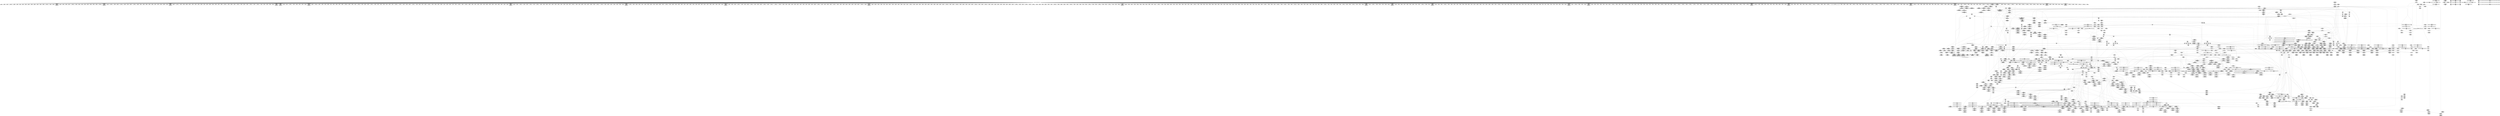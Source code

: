digraph {
	CE0x5645ef0 [shape=record,shape=Mrecord,label="{CE0x5645ef0|common_perm:_path|Function::common_perm&Arg::path::|*SummSource*}"]
	CE0x5573830 [shape=record,shape=Mrecord,label="{CE0x5573830|common_perm_create:_tmp|*SummSink*}"]
	CE0x56d4760 [shape=record,shape=Mrecord,label="{CE0x56d4760|72:_i32,_:_CRE_563,564_}"]
	CE0x5599a60 [shape=record,shape=Mrecord,label="{CE0x5599a60|common_perm_create:_tmp4|security/apparmor/lsm.c,251}"]
	CE0x55e3610 [shape=record,shape=Mrecord,label="{CE0x55e3610|104:_%struct.inode*,_:_CRE_214,215_}"]
	CE0x5580bf0 [shape=record,shape=Mrecord,label="{CE0x5580bf0|common_perm_create:_tmp12|security/apparmor/lsm.c,251|*SummSink*}"]
	CE0x558fdf0 [shape=record,shape=Mrecord,label="{CE0x558fdf0|%struct.vfsmount*_null|*Constant*|*SummSink*}"]
	CE0x55a0270 [shape=record,shape=Mrecord,label="{CE0x55a0270|get_current:_tmp2|*SummSource*}"]
	CE0x568f3c0 [shape=record,shape=Mrecord,label="{CE0x568f3c0|aa_cred_profile:_tmp6|security/apparmor/include/context.h,100|*SummSource*}"]
	CE0x55f34a0 [shape=record,shape=Mrecord,label="{CE0x55f34a0|_ret_i32_%call,_!dbg_!15477|security/apparmor/lsm.c,191|*SummSink*}"]
	CE0x55e3e60 [shape=record,shape=Mrecord,label="{CE0x55e3e60|104:_%struct.inode*,_:_CRE_221,222_}"]
	CE0x55f3b90 [shape=record,shape=Mrecord,label="{CE0x55f3b90|i64*_getelementptr_inbounds_(_17_x_i64_,_17_x_i64_*___llvm_gcov_ctr60,_i64_0,_i64_16)|*Constant*|*SummSource*}"]
	CE0x5647170 [shape=record,shape=Mrecord,label="{CE0x5647170|common_perm:_if.then}"]
	CE0x568dc40 [shape=record,shape=Mrecord,label="{CE0x568dc40|VOIDTB_TE:_CE_197,198_}"]
	CE0x556a510 [shape=record,shape=Mrecord,label="{CE0x556a510|_ret_%struct.task_struct*_%tmp4,_!dbg_!15471|./arch/x86/include/asm/current.h,14|*SummSource*}"]
	CE0x557f090 [shape=record,shape=Mrecord,label="{CE0x557f090|%struct.vfsmount*_null|*Constant*|*SummSource*}"]
	CE0x56d4430 [shape=record,shape=Mrecord,label="{CE0x56d4430|72:_i32,_:_CRE_560,561_}"]
	CE0x557e1f0 [shape=record,shape=Mrecord,label="{CE0x557e1f0|common_perm_create:_if.end9|*SummSource*}"]
	CE0x56719d0 [shape=record,shape=Mrecord,label="{CE0x56719d0|aa_cred_profile:_if.then|*SummSource*}"]
	CE0x55aa9f0 [shape=record,shape=Mrecord,label="{CE0x55aa9f0|104:_%struct.inode*,_:_CRE_169,170_}"]
	CE0x55aafe0 [shape=record,shape=Mrecord,label="{CE0x55aafe0|104:_%struct.inode*,_:_CRE_174,175_}"]
	CE0x56dd7e0 [shape=record,shape=Mrecord,label="{CE0x56dd7e0|72:_i32,_:_CRE_910,911_}"]
	CE0x55734e0 [shape=record,shape=Mrecord,label="{CE0x55734e0|i64*_getelementptr_inbounds_(_2_x_i64_,_2_x_i64_*___llvm_gcov_ctr59,_i64_0,_i64_1)|*Constant*}"]
	CE0x55eb440 [shape=record,shape=Mrecord,label="{CE0x55eb440|common_perm:_error.0|*SummSink*}"]
	CE0x5695b80 [shape=record,shape=Mrecord,label="{CE0x5695b80|aa_cred_profile:_tmp29|security/apparmor/include/context.h,100|*SummSink*}"]
	CE0x55919a0 [shape=record,shape=Mrecord,label="{CE0x55919a0|common_perm_create:_do.body}"]
	CE0x5580a50 [shape=record,shape=Mrecord,label="{CE0x5580a50|common_perm_create:_tmp12|security/apparmor/lsm.c,251|*SummSource*}"]
	CE0x56d5b90 [shape=record,shape=Mrecord,label="{CE0x56d5b90|72:_i32,_:_CRE_582,583_}"]
	CE0x55ac540 [shape=record,shape=Mrecord,label="{CE0x55ac540|104:_%struct.inode*,_:_CRE_192,193_}"]
	CE0x5575da0 [shape=record,shape=Mrecord,label="{CE0x5575da0|COLLAPSED:_GCMRE___llvm_gcov_ctr60_internal_global_17_x_i64_zeroinitializer:_elem_0:default:}"]
	CE0x5577da0 [shape=record,shape=Mrecord,label="{CE0x5577da0|common_perm_create:_mask|Function::common_perm_create&Arg::mask::|*SummSink*}"]
	CE0x55e8100 [shape=record,shape=Mrecord,label="{CE0x55e8100|i64*_getelementptr_inbounds_(_17_x_i64_,_17_x_i64_*___llvm_gcov_ctr60,_i64_0,_i64_14)|*Constant*|*SummSink*}"]
	CE0x5651c30 [shape=record,shape=Mrecord,label="{CE0x5651c30|_ret_i32_%call17,_!dbg_!15526|security/apparmor/file.c,307|*SummSink*}"]
	CE0x55e3ad0 [shape=record,shape=Mrecord,label="{CE0x55e3ad0|104:_%struct.inode*,_:_CRE_218,219_}"]
	CE0x564bcb0 [shape=record,shape=Mrecord,label="{CE0x564bcb0|i64*_getelementptr_inbounds_(_5_x_i64_,_5_x_i64_*___llvm_gcov_ctr57,_i64_0,_i64_0)|*Constant*|*SummSink*}"]
	CE0x56cf9d0 [shape=record,shape=Mrecord,label="{CE0x56cf9d0|72:_i32,_:_CRE_296,297_}"]
	CE0x55a8340 [shape=record,shape=Mrecord,label="{CE0x55a8340|104:_%struct.inode*,_:_CRE_93,94_}"]
	CE0x55e6ce0 [shape=record,shape=Mrecord,label="{CE0x55e6ce0|i64_12|*Constant*}"]
	CE0x56d4100 [shape=record,shape=Mrecord,label="{CE0x56d4100|72:_i32,_:_CRE_557,558_}"]
	CE0x56a5fa0 [shape=record,shape=Mrecord,label="{CE0x56a5fa0|aa_cred_profile:_tmp21|security/apparmor/include/context.h,100|*SummSource*}"]
	CE0x55787e0 [shape=record,shape=Mrecord,label="{CE0x55787e0|_ret_i32_%call,_!dbg_!15472|security/apparmor/lsm.c,267}"]
	CE0x56dcf60 [shape=record,shape=Mrecord,label="{CE0x56dcf60|72:_i32,_:_CRE_902,903_}"]
	CE0x55dcfa0 [shape=record,shape=Mrecord,label="{CE0x55dcfa0|i64*_getelementptr_inbounds_(_2_x_i64_,_2_x_i64_*___llvm_gcov_ctr112,_i64_0,_i64_0)|*Constant*}"]
	CE0x56ddf50 [shape=record,shape=Mrecord,label="{CE0x56ddf50|72:_i32,_:_CRE_917,918_}"]
	CE0x5653e60 [shape=record,shape=Mrecord,label="{CE0x5653e60|GLOBAL:_aa_path_perm|*Constant*|*SummSource*}"]
	CE0x55a6fd0 [shape=record,shape=Mrecord,label="{CE0x55a6fd0|104:_%struct.inode*,_:_CRE_24,40_|*MultipleSource*|*LoadInst*|security/apparmor/lsm.c,253|security/apparmor/lsm.c,253}"]
	CE0x55da390 [shape=record,shape=Mrecord,label="{CE0x55da390|mediated_filesystem:_tmp2|*SummSource*}"]
	CE0x568da20 [shape=record,shape=Mrecord,label="{CE0x568da20|VOIDTB_TE:_CE_195,196_}"]
	CE0x55a41d0 [shape=record,shape=Mrecord,label="{CE0x55a41d0|common_perm_create:_tmp22|*LoadInst*|security/apparmor/lsm.c,253|*SummSink*}"]
	CE0x56de060 [shape=record,shape=Mrecord,label="{CE0x56de060|72:_i32,_:_CRE_918,919_}"]
	CE0x564b1b0 [shape=record,shape=Mrecord,label="{CE0x564b1b0|aa_cred_profile:_tmp2|*SummSource*}"]
	CE0x56caf70 [shape=record,shape=Mrecord,label="{CE0x56caf70|72:_i32,_:_CRE_199,200_}"]
	CE0x56ce490 [shape=record,shape=Mrecord,label="{CE0x56ce490|72:_i32,_:_CRE_276,277_}"]
	CE0x55bc370 [shape=record,shape=Mrecord,label="{CE0x55bc370|common_perm:_cmp|security/apparmor/lsm.c,169|*SummSink*}"]
	CE0x5613ad0 [shape=record,shape=Mrecord,label="{CE0x5613ad0|i64*_getelementptr_inbounds_(_16_x_i64_,_16_x_i64_*___llvm_gcov_ctr46,_i64_0,_i64_10)|*Constant*}"]
	CE0x5632a60 [shape=record,shape=Mrecord,label="{CE0x5632a60|72:_i32,_:_CRE_141,142_}"]
	CE0x55e4450 [shape=record,shape=Mrecord,label="{CE0x55e4450|104:_%struct.inode*,_:_CRE_240,248_|*MultipleSource*|*LoadInst*|security/apparmor/lsm.c,253|security/apparmor/lsm.c,253}"]
	CE0x557cc50 [shape=record,shape=Mrecord,label="{CE0x557cc50|common_perm_create:_tmp13|security/apparmor/lsm.c,251|*SummSource*}"]
	CE0x55e2df0 [shape=record,shape=Mrecord,label="{CE0x55e2df0|104:_%struct.inode*,_:_CRE_207,208_}"]
	CE0x56869c0 [shape=record,shape=Mrecord,label="{CE0x56869c0|VOIDTB_TE:_CE_152,153_}"]
	CE0x56959c0 [shape=record,shape=Mrecord,label="{CE0x56959c0|aa_cred_profile:_tmp29|security/apparmor/include/context.h,100|*SummSource*}"]
	CE0x558d2c0 [shape=record,shape=Mrecord,label="{CE0x558d2c0|i64*_getelementptr_inbounds_(_17_x_i64_,_17_x_i64_*___llvm_gcov_ctr60,_i64_0,_i64_8)|*Constant*|*SummSource*}"]
	CE0x568ec20 [shape=record,shape=Mrecord,label="{CE0x568ec20|i1_true|*Constant*}"]
	CE0x56889a0 [shape=record,shape=Mrecord,label="{CE0x56889a0|0:_%struct.aa_profile*,_:_CMRE_0,8_|*MultipleSource*|security/apparmor/include/context.h,99|*LoadInst*|security/apparmor/include/context.h,99|security/apparmor/include/context.h,100}"]
	CE0x56d15a0 [shape=record,shape=Mrecord,label="{CE0x56d15a0|72:_i32,_:_CRE_400,408_}"]
	CE0x55743b0 [shape=record,shape=Mrecord,label="{CE0x55743b0|apparmor_path_mkdir:_tmp}"]
	CE0x55e5900 [shape=record,shape=Mrecord,label="{CE0x55e5900|104:_%struct.inode*,_:_CRE_308,309_}"]
	CE0x556bf40 [shape=record,shape=Mrecord,label="{CE0x556bf40|i64*_getelementptr_inbounds_(_2_x_i64_,_2_x_i64_*___llvm_gcov_ctr59,_i64_0,_i64_0)|*Constant*|*SummSource*}"]
	CE0x55bd1b0 [shape=record,shape=Mrecord,label="{CE0x55bd1b0|common_perm_create:_tmp26|security/apparmor/lsm.c,253|*SummSink*}"]
	CE0x5598df0 [shape=record,shape=Mrecord,label="{CE0x5598df0|common_perm_create:_land.lhs.true2|*SummSource*}"]
	CE0x5669860 [shape=record,shape=Mrecord,label="{CE0x5669860|%struct.task_struct*_(%struct.task_struct**)*_asm_movq_%gs:$_1:P_,$0_,_r,im,_dirflag_,_fpsr_,_flags_}"]
	CE0x569c980 [shape=record,shape=Mrecord,label="{CE0x569c980|i64*_getelementptr_inbounds_(_16_x_i64_,_16_x_i64_*___llvm_gcov_ctr46,_i64_0,_i64_13)|*Constant*|*SummSource*}"]
	CE0x5592e00 [shape=record,shape=Mrecord,label="{CE0x5592e00|common_perm_create:_tmp10|security/apparmor/lsm.c,251|*SummSink*}"]
	CE0x55e56e0 [shape=record,shape=Mrecord,label="{CE0x55e56e0|104:_%struct.inode*,_:_CRE_306,307_}"]
	CE0x56dc4c0 [shape=record,shape=Mrecord,label="{CE0x56dc4c0|72:_i32,_:_CRE_892,893_}"]
	CE0x5697600 [shape=record,shape=Mrecord,label="{CE0x5697600|VOIDTB_TE:_CE_165,166_}"]
	CE0x56cc0a0 [shape=record,shape=Mrecord,label="{CE0x56cc0a0|72:_i32,_:_CRE_242,243_}"]
	CE0x55ae440 [shape=record,shape=Mrecord,label="{CE0x55ae440|common_perm_create:_if.end9|*SummSink*}"]
	CE0x559b5b0 [shape=record,shape=Mrecord,label="{CE0x559b5b0|i64_0|*Constant*|*SummSource*}"]
	CE0x5573bd0 [shape=record,shape=Mrecord,label="{CE0x5573bd0|common_perm_create:_tmp1|*SummSource*}"]
	CE0x56c7e90 [shape=record,shape=Mrecord,label="{CE0x56c7e90|72:_i32,_:_CRE_153,154_}"]
	CE0x5657250 [shape=record,shape=Mrecord,label="{CE0x5657250|common_perm_dir_dentry:_tmp3|*SummSource*}"]
	CE0x5674ea0 [shape=record,shape=Mrecord,label="{CE0x5674ea0|__aa_current_profile:_land.lhs.true2|*SummSink*}"]
	CE0x55aca00 [shape=record,shape=Mrecord,label="{CE0x55aca00|104:_%struct.inode*,_:_CRE_196,197_}"]
	CE0x55793b0 [shape=record,shape=Mrecord,label="{CE0x55793b0|common_perm_create:_tobool|security/apparmor/lsm.c,251|*SummSource*}"]
	CE0x567cd10 [shape=record,shape=Mrecord,label="{CE0x567cd10|i8*_getelementptr_inbounds_(_36_x_i8_,_36_x_i8_*_.str12,_i32_0,_i32_0)|*Constant*|*SummSource*}"]
	CE0x56305a0 [shape=record,shape=Mrecord,label="{CE0x56305a0|VOIDTB_TE:_CE_311,312_}"]
	CE0x568af30 [shape=record,shape=Mrecord,label="{CE0x568af30|aa_cred_profile:_tobool|security/apparmor/include/context.h,100}"]
	CE0x55e2650 [shape=record,shape=Mrecord,label="{CE0x55e2650|i64*_getelementptr_inbounds_(_2_x_i64_,_2_x_i64_*___llvm_gcov_ctr112,_i64_0,_i64_1)|*Constant*}"]
	CE0x568a5a0 [shape=record,shape=Mrecord,label="{CE0x568a5a0|aa_cred_profile:_tmp16|security/apparmor/include/context.h,100}"]
	CE0x56c84f0 [shape=record,shape=Mrecord,label="{CE0x56c84f0|72:_i32,_:_CRE_159,160_}"]
	CE0x55e69e0 [shape=record,shape=Mrecord,label="{CE0x55e69e0|i64_13|*Constant*|*SummSource*}"]
	CE0x558da40 [shape=record,shape=Mrecord,label="{CE0x558da40|common_perm_create:_tmp15|security/apparmor/lsm.c,251|*SummSink*}"]
	CE0x55f4610 [shape=record,shape=Mrecord,label="{CE0x55f4610|get_current:_bb}"]
	CE0x5631680 [shape=record,shape=Mrecord,label="{CE0x5631680|72:_i32,_:_CRE_32,40_}"]
	CE0x56d08b0 [shape=record,shape=Mrecord,label="{CE0x56d08b0|72:_i32,_:_CRE_310,311_}"]
	CE0x56db1a0 [shape=record,shape=Mrecord,label="{CE0x56db1a0|72:_i32,_:_CRE_874,875_}"]
	CE0x558c920 [shape=record,shape=Mrecord,label="{CE0x558c920|i64*_getelementptr_inbounds_(_17_x_i64_,_17_x_i64_*___llvm_gcov_ctr60,_i64_0,_i64_15)|*Constant*|*SummSink*}"]
	CE0x56803f0 [shape=record,shape=Mrecord,label="{CE0x56803f0|i64_0|*Constant*}"]
	CE0x56963e0 [shape=record,shape=Mrecord,label="{CE0x56963e0|VOIDTB_TE:_CE_169,170_}"]
	CE0x56de5b0 [shape=record,shape=Mrecord,label="{CE0x56de5b0|72:_i32,_:_CRE_923,924_}"]
	CE0x55a34f0 [shape=record,shape=Mrecord,label="{CE0x55a34f0|common_perm_create:_mnt|security/apparmor/lsm.c,253}"]
	CE0x5589f50 [shape=record,shape=Mrecord,label="{CE0x5589f50|GLOBAL:_lockdep_rcu_suspicious|*Constant*|*SummSource*}"]
	CE0x5678e00 [shape=record,shape=Mrecord,label="{CE0x5678e00|__aa_current_profile:_tmp12|security/apparmor/include/context.h,138}"]
	CE0x569b470 [shape=record,shape=Mrecord,label="{CE0x569b470|aa_cred_profile:_tmp31|security/apparmor/include/context.h,100}"]
	CE0x5654660 [shape=record,shape=Mrecord,label="{CE0x5654660|aa_path_perm:_op|Function::aa_path_perm&Arg::op::|*SummSink*}"]
	CE0x55a0840 [shape=record,shape=Mrecord,label="{CE0x55a0840|__aa_current_profile:_land.lhs.true|*SummSink*}"]
	CE0x569f6f0 [shape=record,shape=Mrecord,label="{CE0x569f6f0|VOIDTB_TE:_CE_218,219_}"]
	CE0x56d7950 [shape=record,shape=Mrecord,label="{CE0x56d7950|72:_i32,_:_CRE_610,611_}"]
	CE0x55bebc0 [shape=record,shape=Mrecord,label="{CE0x55bebc0|common_perm_create:_d_inode|security/apparmor/lsm.c,253|*SummSink*}"]
	CE0x5572840 [shape=record,shape=Mrecord,label="{CE0x5572840|apparmor_path_mkdir:_tmp3|*SummSource*}"]
	CE0x5614e70 [shape=record,shape=Mrecord,label="{CE0x5614e70|i8*_getelementptr_inbounds_(_36_x_i8_,_36_x_i8_*_.str12,_i32_0,_i32_0)|*Constant*}"]
	CE0x56ccf50 [shape=record,shape=Mrecord,label="{CE0x56ccf50|72:_i32,_:_CRE_256,257_}"]
	CE0x55bfcf0 [shape=record,shape=Mrecord,label="{CE0x55bfcf0|i64*_getelementptr_inbounds_(_2_x_i64_,_2_x_i64_*___llvm_gcov_ctr56,_i64_0,_i64_1)|*Constant*|*SummSink*}"]
	CE0x56d0690 [shape=record,shape=Mrecord,label="{CE0x56d0690|72:_i32,_:_CRE_308,309_}"]
	CE0x55e3280 [shape=record,shape=Mrecord,label="{CE0x55e3280|104:_%struct.inode*,_:_CRE_211,212_}"]
	CE0x56dfb20 [shape=record,shape=Mrecord,label="{CE0x56dfb20|72:_i32,_:_CRE_978,979_}"]
	CE0x5615e70 [shape=record,shape=Mrecord,label="{CE0x5615e70|i32_100|*Constant*|*SummSource*}"]
	CE0x55a3ab0 [shape=record,shape=Mrecord,label="{CE0x55a3ab0|0:_%struct.vfsmount*,_8:_%struct.dentry*,_:_CRE_0,8_|*MultipleSource*|Function::common_perm_create&Arg::dir::|Function::apparmor_path_mkdir&Arg::dir::|security/apparmor/lsm.c,253}"]
	CE0x55786b0 [shape=record,shape=Mrecord,label="{CE0x55786b0|common_perm_create:_mode|Function::common_perm_create&Arg::mode::|*SummSink*}"]
	CE0x557c820 [shape=record,shape=Mrecord,label="{CE0x557c820|__aa_current_profile:_tmp8|security/apparmor/include/context.h,138}"]
	CE0x55bca10 [shape=record,shape=Mrecord,label="{CE0x55bca10|common_perm_create:_tmp25|security/apparmor/lsm.c,253}"]
	CE0x55a53d0 [shape=record,shape=Mrecord,label="{CE0x55a53d0|i64*_getelementptr_inbounds_(_5_x_i64_,_5_x_i64_*___llvm_gcov_ctr57,_i64_0,_i64_3)|*Constant*|*SummSource*}"]
	CE0x55c3300 [shape=record,shape=Mrecord,label="{CE0x55c3300|get_current:_entry}"]
	CE0x557d3b0 [shape=record,shape=Mrecord,label="{CE0x557d3b0|common_perm_create:_tmp14|security/apparmor/lsm.c,251|*SummSink*}"]
	CE0x56d4ed0 [shape=record,shape=Mrecord,label="{CE0x56d4ed0|72:_i32,_:_CRE_570,571_}"]
	CE0x55e4dd0 [shape=record,shape=Mrecord,label="{CE0x55e4dd0|104:_%struct.inode*,_:_CRE_280,288_|*MultipleSource*|*LoadInst*|security/apparmor/lsm.c,253|security/apparmor/lsm.c,253}"]
	CE0x557a4d0 [shape=record,shape=Mrecord,label="{CE0x557a4d0|i64*_getelementptr_inbounds_(_2_x_i64_,_2_x_i64_*___llvm_gcov_ctr59,_i64_0,_i64_0)|*Constant*}"]
	CE0x5681c90 [shape=record,shape=Mrecord,label="{CE0x5681c90|__aa_current_profile:_cred|security/apparmor/include/context.h,138|*SummSource*}"]
	CE0x56d1490 [shape=record,shape=Mrecord,label="{CE0x56d1490|72:_i32,_:_CRE_392,400_}"]
	CE0x5576a00 [shape=record,shape=Mrecord,label="{CE0x5576a00|i32_1|*Constant*}"]
	CE0x56dbf70 [shape=record,shape=Mrecord,label="{CE0x56dbf70|72:_i32,_:_CRE_887,888_}"]
	CE0x56da950 [shape=record,shape=Mrecord,label="{CE0x56da950|72:_i32,_:_CRE_866,867_}"]
	CE0x557ef00 [shape=record,shape=Mrecord,label="{CE0x557ef00|get_current:_tmp1|*SummSource*}"]
	CE0x5687e20 [shape=record,shape=Mrecord,label="{CE0x5687e20|VOIDTB_TE:_CE_112,144_}"]
	CE0x56457a0 [shape=record,shape=Mrecord,label="{CE0x56457a0|common_perm:_entry|*SummSink*}"]
	CE0x55a9360 [shape=record,shape=Mrecord,label="{CE0x55a9360|104:_%struct.inode*,_:_CRE_150,151_}"]
	CE0x559b6c0 [shape=record,shape=Mrecord,label="{CE0x559b6c0|i64_0|*Constant*|*SummSink*}"]
	CE0x56dd070 [shape=record,shape=Mrecord,label="{CE0x56dd070|72:_i32,_:_CRE_903,904_}"]
	CE0x5577a70 [shape=record,shape=Mrecord,label="{CE0x5577a70|i32_16|*Constant*|*SummSink*}"]
	CE0x5646bb0 [shape=record,shape=Mrecord,label="{CE0x5646bb0|_ret_i32_%error.0,_!dbg_!15483|security/apparmor/lsm.c,172}"]
	CE0x55a10b0 [shape=record,shape=Mrecord,label="{CE0x55a10b0|i64*_getelementptr_inbounds_(_2_x_i64_,_2_x_i64_*___llvm_gcov_ctr55,_i64_0,_i64_1)|*Constant*}"]
	CE0x56733b0 [shape=record,shape=Mrecord,label="{CE0x56733b0|__aa_current_profile:_tmp12|security/apparmor/include/context.h,138|*SummSink*}"]
	CE0x55a0920 [shape=record,shape=Mrecord,label="{CE0x55a0920|__aa_current_profile:_bb}"]
	CE0x56a49a0 [shape=record,shape=Mrecord,label="{CE0x56a49a0|i64*_getelementptr_inbounds_(_16_x_i64_,_16_x_i64_*___llvm_gcov_ctr46,_i64_0,_i64_8)|*Constant*}"]
	CE0x56dec10 [shape=record,shape=Mrecord,label="{CE0x56dec10|72:_i32,_:_CRE_929,930_}"]
	CE0x5632430 [shape=record,shape=Mrecord,label="{CE0x5632430|72:_i32,_:_CRE_128,136_}"]
	CE0x565a670 [shape=record,shape=Mrecord,label="{CE0x565a670|common_perm_dir_dentry:_tmp2}"]
	CE0x56d18d0 [shape=record,shape=Mrecord,label="{CE0x56d18d0|72:_i32,_:_CRE_424,432_}"]
	CE0x56d9850 [shape=record,shape=Mrecord,label="{CE0x56d9850|72:_i32,_:_CRE_744,752_}"]
	CE0x56d3cf0 [shape=record,shape=Mrecord,label="{CE0x56d3cf0|72:_i32,_:_CRE_553,554_}"]
	CE0x55e7670 [shape=record,shape=Mrecord,label="{CE0x55e7670|common_perm_create:_tmp30|security/apparmor/lsm.c,253|*SummSource*}"]
	CE0x56de280 [shape=record,shape=Mrecord,label="{CE0x56de280|72:_i32,_:_CRE_920,921_}"]
	CE0x56d8b90 [shape=record,shape=Mrecord,label="{CE0x56d8b90|72:_i32,_:_CRE_648,656_}"]
	CE0x55a9950 [shape=record,shape=Mrecord,label="{CE0x55a9950|104:_%struct.inode*,_:_CRE_155,156_}"]
	CE0x55994a0 [shape=record,shape=Mrecord,label="{CE0x55994a0|44:_i32,_48:_i16,_128:_i8*,_:_SCMRE_0,4_|*MultipleSource*|security/apparmor/lsm.c, 251|security/apparmor/lsm.c,251}"]
	CE0x55e4a00 [shape=record,shape=Mrecord,label="{CE0x55e4a00|104:_%struct.inode*,_:_CRE_264,272_|*MultipleSource*|*LoadInst*|security/apparmor/lsm.c,253|security/apparmor/lsm.c,253}"]
	CE0x56ccc20 [shape=record,shape=Mrecord,label="{CE0x56ccc20|72:_i32,_:_CRE_253,254_}"]
	CE0x5598540 [shape=record,shape=Mrecord,label="{CE0x5598540|aa_cred_profile:_do.end}"]
	CE0x558d7b0 [shape=record,shape=Mrecord,label="{CE0x558d7b0|common_perm_create:_tmp15|security/apparmor/lsm.c,251|*SummSource*}"]
	CE0x55f1770 [shape=record,shape=Mrecord,label="{CE0x55f1770|mediated_filesystem:_tmp4|*LoadInst*|security/apparmor/include/apparmor.h,117|*SummSource*}"]
	CE0x55aa790 [shape=record,shape=Mrecord,label="{CE0x55aa790|104:_%struct.inode*,_:_CRE_167,168_}"]
	CE0x5659450 [shape=record,shape=Mrecord,label="{CE0x5659450|common_perm_dir_dentry:_tmp4|*LoadInst*|security/apparmor/lsm.c,189|*SummSource*}"]
	CE0x56d0580 [shape=record,shape=Mrecord,label="{CE0x56d0580|72:_i32,_:_CRE_307,308_}"]
	CE0x55a2450 [shape=record,shape=Mrecord,label="{CE0x55a2450|common_perm_create:_tmp21|security/apparmor/lsm.c,251}"]
	CE0x56962d0 [shape=record,shape=Mrecord,label="{CE0x56962d0|VOIDTB_TE:_CE_168,169_}"]
	CE0x55e40c0 [shape=record,shape=Mrecord,label="{CE0x55e40c0|104:_%struct.inode*,_:_CRE_223,224_}"]
	CE0x56309e0 [shape=record,shape=Mrecord,label="{CE0x56309e0|VOIDTB_TE:_CE_315,316_}"]
	CE0x5684dc0 [shape=record,shape=Mrecord,label="{CE0x5684dc0|aa_cred_profile:_cred|Function::aa_cred_profile&Arg::cred::|*SummSink*}"]
	CE0x568c160 [shape=record,shape=Mrecord,label="{CE0x568c160|aa_cred_profile:_lnot.ext|security/apparmor/include/context.h,100|*SummSink*}"]
	CE0x569b280 [shape=record,shape=Mrecord,label="{CE0x569b280|i64*_getelementptr_inbounds_(_16_x_i64_,_16_x_i64_*___llvm_gcov_ctr46,_i64_0,_i64_15)|*Constant*|*SummSink*}"]
	CE0x56db090 [shape=record,shape=Mrecord,label="{CE0x56db090|72:_i32,_:_CRE_873,874_}"]
	CE0x5644e10 [shape=record,shape=Mrecord,label="{CE0x5644e10|mediated_filesystem:_tmp5|security/apparmor/include/apparmor.h,117|*SummSink*}"]
	CE0x569f4d0 [shape=record,shape=Mrecord,label="{CE0x569f4d0|VOIDTB_TE:_CE_216,217_}"]
	CE0x55db590 [shape=record,shape=Mrecord,label="{CE0x55db590|common_perm_dir_dentry:_tmp|*SummSource*}"]
	CE0x558c670 [shape=record,shape=Mrecord,label="{CE0x558c670|i64*_getelementptr_inbounds_(_17_x_i64_,_17_x_i64_*___llvm_gcov_ctr60,_i64_0,_i64_15)|*Constant*|*SummSource*}"]
	CE0x5592b60 [shape=record,shape=Mrecord,label="{CE0x5592b60|i1_true|*Constant*}"]
	CE0x55a9f40 [shape=record,shape=Mrecord,label="{CE0x55a9f40|104:_%struct.inode*,_:_CRE_160,161_}"]
	CE0x566f850 [shape=record,shape=Mrecord,label="{CE0x566f850|__aa_current_profile:_tmp}"]
	CE0x5688db0 [shape=record,shape=Mrecord,label="{CE0x5688db0|VOIDTB_TE:_CE_92,93_}"]
	CE0x56d5970 [shape=record,shape=Mrecord,label="{CE0x56d5970|72:_i32,_:_CRE_580,581_}"]
	CE0x56a3200 [shape=record,shape=Mrecord,label="{CE0x56a3200|aa_cred_profile:_expval|security/apparmor/include/context.h,100}"]
	CE0x56dc5d0 [shape=record,shape=Mrecord,label="{CE0x56dc5d0|72:_i32,_:_CRE_893,894_}"]
	CE0x56daa30 [shape=record,shape=Mrecord,label="{CE0x56daa30|72:_i32,_:_CRE_867,868_}"]
	CE0x557eca0 [shape=record,shape=Mrecord,label="{CE0x557eca0|GLOBAL:_common_perm_create|*Constant*|*SummSource*}"]
	CE0x5575e10 [shape=record,shape=Mrecord,label="{CE0x5575e10|common_perm_create:_tmp|*SummSource*}"]
	CE0x5577eb0 [shape=record,shape=Mrecord,label="{CE0x5577eb0|common_perm_create:_uid|security/apparmor/lsm.c,251|*SummSink*}"]
	CE0x557ce60 [shape=record,shape=Mrecord,label="{CE0x557ce60|common_perm_create:_tmp13|security/apparmor/lsm.c,251|*SummSink*}"]
	CE0x568e010 [shape=record,shape=Mrecord,label="{CE0x568e010|aa_cred_profile:_security|security/apparmor/include/context.h,99}"]
	CE0x55a59f0 [shape=record,shape=Mrecord,label="{CE0x55a59f0|i32_78|*Constant*}"]
	CE0x56d4dc0 [shape=record,shape=Mrecord,label="{CE0x56d4dc0|72:_i32,_:_CRE_569,570_}"]
	CE0x56d5ec0 [shape=record,shape=Mrecord,label="{CE0x56d5ec0|72:_i32,_:_CRE_585,586_}"]
	CE0x56d7fb0 [shape=record,shape=Mrecord,label="{CE0x56d7fb0|72:_i32,_:_CRE_616,617_}"]
	CE0x56853b0 [shape=record,shape=Mrecord,label="{CE0x56853b0|_ret_%struct.aa_profile*_%tmp34,_!dbg_!15510|security/apparmor/include/context.h,101|*SummSink*}"]
	CE0x564d910 [shape=record,shape=Mrecord,label="{CE0x564d910|common_perm:_tmp2|security/apparmor/lsm.c,169|*SummSink*}"]
	CE0x56d9630 [shape=record,shape=Mrecord,label="{CE0x56d9630|72:_i32,_:_CRE_728,736_}"]
	CE0x564db60 [shape=record,shape=Mrecord,label="{CE0x564db60|i64*_getelementptr_inbounds_(_16_x_i64_,_16_x_i64_*___llvm_gcov_ctr46,_i64_0,_i64_4)|*Constant*|*SummSource*}"]
	CE0x564c6d0 [shape=record,shape=Mrecord,label="{CE0x564c6d0|GLOBAL:___aa_current_profile|*Constant*}"]
	CE0x55a20a0 [shape=record,shape=Mrecord,label="{CE0x55a20a0|common_perm_create:_tmp20|security/apparmor/lsm.c,251|*SummSource*}"]
	CE0x566d6c0 [shape=record,shape=Mrecord,label="{CE0x566d6c0|aa_cred_profile:_if.end|*SummSink*}"]
	CE0x568fc80 [shape=record,shape=Mrecord,label="{CE0x568fc80|aa_cred_profile:_tmp13|*SummSource*}"]
	CE0x568e510 [shape=record,shape=Mrecord,label="{CE0x568e510|VOIDTB_TE:_CE_209,210_}"]
	CE0x55d9ba0 [shape=record,shape=Mrecord,label="{CE0x55d9ba0|40:_%struct.super_block*,_:_CRE_40,48_|*MultipleSource*|security/apparmor/include/apparmor.h,117|security/apparmor/lsm.c,253|Function::mediated_filesystem&Arg::inode::}"]
	CE0x568db30 [shape=record,shape=Mrecord,label="{CE0x568db30|VOIDTB_TE:_CE_196,197_}"]
	CE0x55e2c80 [shape=record,shape=Mrecord,label="{CE0x55e2c80|_ret_%struct.aa_profile*_%call4,_!dbg_!15494|security/apparmor/include/context.h,138|*SummSource*}"]
	CE0x55f35a0 [shape=record,shape=Mrecord,label="{CE0x55f35a0|common_perm_create:_retval.0}"]
	CE0x56ca4d0 [shape=record,shape=Mrecord,label="{CE0x56ca4d0|72:_i32,_:_CRE_189,190_}"]
	CE0x565a320 [shape=record,shape=Mrecord,label="{CE0x565a320|common_perm_dir_dentry:_call|security/apparmor/lsm.c,191|*SummSource*}"]
	CE0x55befd0 [shape=record,shape=Mrecord,label="{CE0x55befd0|104:_%struct.inode*,_:_CRE_8,12_|*MultipleSource*|*LoadInst*|security/apparmor/lsm.c,253|security/apparmor/lsm.c,253}"]
	CE0x5654980 [shape=record,shape=Mrecord,label="{CE0x5654980|mediated_filesystem:_and|security/apparmor/include/apparmor.h,117}"]
	CE0x5692820 [shape=record,shape=Mrecord,label="{CE0x5692820|i64*_getelementptr_inbounds_(_16_x_i64_,_16_x_i64_*___llvm_gcov_ctr46,_i64_0,_i64_7)|*Constant*|*SummSource*}"]
	CE0x56a6590 [shape=record,shape=Mrecord,label="{CE0x56a6590|VOIDTB_TE:_CE_177,178_}"]
	CE0x52fbc80 [shape=record,shape=Mrecord,label="{CE0x52fbc80|common_perm_create:_entry}"]
	CE0x5599960 [shape=record,shape=Mrecord,label="{CE0x5599960|i64_0|*Constant*}"]
	CE0x5599880 [shape=record,shape=Mrecord,label="{CE0x5599880|i64_2|*Constant*|*SummSink*}"]
	CE0x5593870 [shape=record,shape=Mrecord,label="{CE0x5593870|common_perm_create:_tmp5|security/apparmor/lsm.c,251|*SummSource*}"]
	CE0x56a6950 [shape=record,shape=Mrecord,label="{CE0x56a6950|aa_cred_profile:_tmp3|*SummSource*}"]
	CE0x55e3740 [shape=record,shape=Mrecord,label="{CE0x55e3740|104:_%struct.inode*,_:_CRE_215,216_}"]
	CE0x5597f10 [shape=record,shape=Mrecord,label="{CE0x5597f10|i64*_getelementptr_inbounds_(_17_x_i64_,_17_x_i64_*___llvm_gcov_ctr60,_i64_0,_i64_0)|*Constant*}"]
	CE0x56d9300 [shape=record,shape=Mrecord,label="{CE0x56d9300|72:_i32,_:_CRE_696,704_}"]
	CE0x5655c00 [shape=record,shape=Mrecord,label="{CE0x5655c00|common_perm_dir_dentry:_bb}"]
	CE0x557b8e0 [shape=record,shape=Mrecord,label="{CE0x557b8e0|_call_void_mcount()_#2}"]
	CE0x567afe0 [shape=record,shape=Mrecord,label="{CE0x567afe0|__aa_current_profile:_tmp16|security/apparmor/include/context.h,138|*SummSink*}"]
	CE0x55c26c0 [shape=record,shape=Mrecord,label="{CE0x55c26c0|i64*_getelementptr_inbounds_(_17_x_i64_,_17_x_i64_*___llvm_gcov_ctr60,_i64_0,_i64_9)|*Constant*}"]
	CE0x5572740 [shape=record,shape=Mrecord,label="{CE0x5572740|i32_4|*Constant*|*SummSink*}"]
	CE0x5597790 [shape=record,shape=Mrecord,label="{CE0x5597790|common_perm_create:_tmp9|security/apparmor/lsm.c,251|*SummSink*}"]
	CE0x56dd5c0 [shape=record,shape=Mrecord,label="{CE0x56dd5c0|72:_i32,_:_CRE_908,909_}"]
	CE0x5686be0 [shape=record,shape=Mrecord,label="{CE0x5686be0|VOIDTB_TE:_CE_154,155_}"]
	CE0x5654300 [shape=record,shape=Mrecord,label="{CE0x5654300|aa_path_perm:_entry|*SummSink*}"]
	CE0x5685c60 [shape=record,shape=Mrecord,label="{CE0x5685c60|VOIDTB_TE:_CE_173,174_}"]
	CE0x5632b70 [shape=record,shape=Mrecord,label="{CE0x5632b70|72:_i32,_:_CRE_142,143_}"]
	CE0x5591440 [shape=record,shape=Mrecord,label="{CE0x5591440|common_perm_create:_if.end9}"]
	CE0x5683830 [shape=record,shape=Mrecord,label="{CE0x5683830|__aa_current_profile:_tmp21|security/apparmor/include/context.h,138}"]
	CE0x56cac40 [shape=record,shape=Mrecord,label="{CE0x56cac40|72:_i32,_:_CRE_196,197_}"]
	CE0x55f0380 [shape=record,shape=Mrecord,label="{CE0x55f0380|i64_4|*Constant*}"]
	CE0x55b0560 [shape=record,shape=Mrecord,label="{CE0x55b0560|common_perm_create:_tmp11|security/apparmor/lsm.c,251|*SummSink*}"]
	CE0x56d1c00 [shape=record,shape=Mrecord,label="{CE0x56d1c00|72:_i32,_:_CRE_448,456_}"]
	CE0x55c3bb0 [shape=record,shape=Mrecord,label="{CE0x55c3bb0|common_perm_create:_call3|security/apparmor/lsm.c,251|*SummSink*}"]
	CE0x5637a80 [shape=record,shape=Mrecord,label="{CE0x5637a80|VOIDTB_TE:_CE_272,280_}"]
	CE0x5675460 [shape=record,shape=Mrecord,label="{CE0x5675460|aa_cred_profile:_do.end|*SummSource*}"]
	CE0x5631a80 [shape=record,shape=Mrecord,label="{CE0x5631a80|72:_i32,_:_CRE_64,72_}"]
	"CONST[source:2(external),value:2(dynamic)][purpose:{object}]"
	CE0x5677370 [shape=record,shape=Mrecord,label="{CE0x5677370|aa_cred_profile:_lnot|security/apparmor/include/context.h,100|*SummSource*}"]
	CE0x5632ea0 [shape=record,shape=Mrecord,label="{CE0x5632ea0|72:_i32,_:_CRE_145,146_}"]
	CE0x569fa20 [shape=record,shape=Mrecord,label="{CE0x569fa20|VOIDTB_TE:_CE_221,222_}"]
	CE0x5646220 [shape=record,shape=Mrecord,label="{CE0x5646220|common_perm:_mask|Function::common_perm&Arg::mask::}"]
	CE0x5689000 [shape=record,shape=Mrecord,label="{CE0x5689000|VOIDTB_TE:_CE_95,96_}"]
	CE0x56d3ad0 [shape=record,shape=Mrecord,label="{CE0x56d3ad0|72:_i32,_:_CRE_544,552_}"]
	CE0x5696810 [shape=record,shape=Mrecord,label="{CE0x5696810|aa_cred_profile:_tmp14|security/apparmor/include/context.h,100|*SummSource*}"]
	CE0x55db940 [shape=record,shape=Mrecord,label="{CE0x55db940|common_perm:_mode|security/apparmor/lsm.c,169|*SummSink*}"]
	CE0x56cb7f0 [shape=record,shape=Mrecord,label="{CE0x56cb7f0|72:_i32,_:_CRE_207,208_}"]
	CE0x56dab40 [shape=record,shape=Mrecord,label="{CE0x56dab40|72:_i32,_:_CRE_868,869_}"]
	CE0x56514c0 [shape=record,shape=Mrecord,label="{CE0x56514c0|aa_path_perm:_cond|Function::aa_path_perm&Arg::cond::}"]
	CE0x55a9230 [shape=record,shape=Mrecord,label="{CE0x55a9230|104:_%struct.inode*,_:_CRE_149,150_}"]
	CE0x56c9f80 [shape=record,shape=Mrecord,label="{CE0x56c9f80|72:_i32,_:_CRE_184,185_}"]
	CE0x567bef0 [shape=record,shape=Mrecord,label="{CE0x567bef0|__aa_current_profile:_tmp14|security/apparmor/include/context.h,138|*SummSource*}"]
	CE0x568b440 [shape=record,shape=Mrecord,label="{CE0x568b440|VOIDTB_TE:_CE_158,159_}"]
	CE0x566cd40 [shape=record,shape=Mrecord,label="{CE0x566cd40|GLOBAL:___llvm_gcov_ctr58|Global_var:__llvm_gcov_ctr58}"]
	CE0x56cb080 [shape=record,shape=Mrecord,label="{CE0x56cb080|72:_i32,_:_CRE_200,201_}"]
	CE0x55785b0 [shape=record,shape=Mrecord,label="{CE0x55785b0|common_perm_create:_mode|Function::common_perm_create&Arg::mode::|*SummSource*}"]
	CE0x5682620 [shape=record,shape=Mrecord,label="{CE0x5682620|__aa_current_profile:_call3|security/apparmor/include/context.h,138|*SummSource*}"]
	CE0x567f2b0 [shape=record,shape=Mrecord,label="{CE0x567f2b0|i64*_getelementptr_inbounds_(_11_x_i64_,_11_x_i64_*___llvm_gcov_ctr58,_i64_0,_i64_10)|*Constant*|*SummSource*}"]
	CE0x55a8210 [shape=record,shape=Mrecord,label="{CE0x55a8210|104:_%struct.inode*,_:_CRE_92,93_}"]
	CE0x566c9c0 [shape=record,shape=Mrecord,label="{CE0x566c9c0|aa_cred_profile:_if.then}"]
	CE0x5670070 [shape=record,shape=Mrecord,label="{CE0x5670070|__aa_current_profile:_tmp9|security/apparmor/include/context.h,138|*SummSink*}"]
	CE0x55addf0 [shape=record,shape=Mrecord,label="{CE0x55addf0|common_perm_create:_if.then|*SummSink*}"]
	CE0x56d0f40 [shape=record,shape=Mrecord,label="{CE0x56d0f40|72:_i32,_:_CRE_344,352_}"]
	CE0x5653410 [shape=record,shape=Mrecord,label="{CE0x5653410|common_perm:_tmp8|security/apparmor/lsm.c,170|*SummSource*}"]
	CE0x5572b00 [shape=record,shape=Mrecord,label="{CE0x5572b00|i32_1|*Constant*|*SummSink*}"]
	CE0x558f210 [shape=record,shape=Mrecord,label="{CE0x558f210|i64_0|*Constant*}"]
	CE0x569bc10 [shape=record,shape=Mrecord,label="{CE0x569bc10|aa_cred_profile:_tmp26|security/apparmor/include/context.h,100|*SummSource*}"]
	CE0x5687ef0 [shape=record,shape=Mrecord,label="{CE0x5687ef0|VOIDTB_TE:_CE_144,145_}"]
	CE0x5687350 [shape=record,shape=Mrecord,label="{CE0x5687350|aa_cred_profile:_tmp1|*SummSource*}"]
	CE0x5658ab0 [shape=record,shape=Mrecord,label="{CE0x5658ab0|0:_%struct.vfsmount*,_8:_%struct.dentry*,_:_SCMRE_8,16_|*MultipleSource*|security/apparmor/lsm.c, 189|security/apparmor/lsm.c,189}"]
	CE0x56ce8d0 [shape=record,shape=Mrecord,label="{CE0x56ce8d0|72:_i32,_:_CRE_280,281_}"]
	CE0x55a4ae0 [shape=record,shape=Mrecord,label="{CE0x55a4ae0|common_perm:_tmp5|security/apparmor/lsm.c,169|*SummSink*}"]
	CE0x55abcf0 [shape=record,shape=Mrecord,label="{CE0x55abcf0|104:_%struct.inode*,_:_CRE_185,186_}"]
	CE0x5645410 [shape=record,shape=Mrecord,label="{CE0x5645410|GLOBAL:_common_perm|*Constant*|*SummSink*}"]
	CE0x55ad7e0 [shape=record,shape=Mrecord,label="{CE0x55ad7e0|get_current:_tmp3|*SummSource*}"]
	CE0x56a3b50 [shape=record,shape=Mrecord,label="{CE0x56a3b50|_call_void_mcount()_#2}"]
	CE0x56dc190 [shape=record,shape=Mrecord,label="{CE0x56dc190|72:_i32,_:_CRE_889,890_}"]
	CE0x55abe20 [shape=record,shape=Mrecord,label="{CE0x55abe20|104:_%struct.inode*,_:_CRE_186,187_}"]
	CE0x5691d00 [shape=record,shape=Mrecord,label="{CE0x5691d00|aa_cred_profile:_tmp19|security/apparmor/include/context.h,100|*SummSource*}"]
	CE0x55ad740 [shape=record,shape=Mrecord,label="{CE0x55ad740|get_current:_tmp3}"]
	CE0x5574050 [shape=record,shape=Mrecord,label="{CE0x5574050|common_perm_create:_call|security/apparmor/lsm.c,251|*SummSink*}"]
	CE0x55bd800 [shape=record,shape=Mrecord,label="{CE0x55bd800|common_perm_create:_tmp28|security/apparmor/lsm.c,253|*SummSink*}"]
	CE0x568d500 [shape=record,shape=Mrecord,label="{CE0x568d500|%struct.aa_profile*_null|*Constant*}"]
	CE0x55a2210 [shape=record,shape=Mrecord,label="{CE0x55a2210|common_perm_create:_tmp20|security/apparmor/lsm.c,251|*SummSink*}"]
	CE0x56cce40 [shape=record,shape=Mrecord,label="{CE0x56cce40|72:_i32,_:_CRE_255,256_}"]
	CE0x56cdb00 [shape=record,shape=Mrecord,label="{CE0x56cdb00|72:_i32,_:_CRE_267,268_}"]
	CE0x5589360 [shape=record,shape=Mrecord,label="{CE0x5589360|i8*_getelementptr_inbounds_(_24_x_i8_,_24_x_i8_*_.str8,_i32_0,_i32_0)|*Constant*}"]
	CE0x567f9a0 [shape=record,shape=Mrecord,label="{CE0x567f9a0|i64*_getelementptr_inbounds_(_2_x_i64_,_2_x_i64_*___llvm_gcov_ctr112,_i64_0,_i64_0)|*Constant*}"]
	CE0x55e2860 [shape=record,shape=Mrecord,label="{CE0x55e2860|GLOBAL:_current_task|Global_var:current_task}"]
	CE0x55c0be0 [shape=record,shape=Mrecord,label="{CE0x55c0be0|common_perm_create:_tmp36|security/apparmor/lsm.c,256}"]
	CE0x56a50f0 [shape=record,shape=Mrecord,label="{CE0x56a50f0|aa_cred_profile:_tmp20|security/apparmor/include/context.h,100|*SummSource*}"]
	CE0x56cd4a0 [shape=record,shape=Mrecord,label="{CE0x56cd4a0|72:_i32,_:_CRE_261,262_}"]
	CE0x56d6960 [shape=record,shape=Mrecord,label="{CE0x56d6960|72:_i32,_:_CRE_595,596_}"]
	CE0x56cb2a0 [shape=record,shape=Mrecord,label="{CE0x56cb2a0|72:_i32,_:_CRE_202,203_}"]
	CE0x556b770 [shape=record,shape=Mrecord,label="{CE0x556b770|i64_1|*Constant*|*SummSink*}"]
	CE0x55e4660 [shape=record,shape=Mrecord,label="{CE0x55e4660|104:_%struct.inode*,_:_CRE_248,256_|*MultipleSource*|*LoadInst*|security/apparmor/lsm.c,253|security/apparmor/lsm.c,253}"]
	CE0x567d680 [shape=record,shape=Mrecord,label="{CE0x567d680|i32_138|*Constant*|*SummSink*}"]
	CE0x55a7220 [shape=record,shape=Mrecord,label="{CE0x55a7220|104:_%struct.inode*,_:_CRE_40,48_|*MultipleSource*|*LoadInst*|security/apparmor/lsm.c,253|security/apparmor/lsm.c,253}"]
	CE0x5573910 [shape=record,shape=Mrecord,label="{CE0x5573910|i64_1|*Constant*}"]
	CE0x55794c0 [shape=record,shape=Mrecord,label="{CE0x55794c0|apparmor_path_mkdir:_tmp1|*SummSource*}"]
	CE0x56163c0 [shape=record,shape=Mrecord,label="{CE0x56163c0|80:_i64,_:_CRE_80,88_|*MultipleSource*|*LoadInst*|security/apparmor/include/apparmor.h,117|security/apparmor/include/apparmor.h,117}"]
	CE0x55ef340 [shape=record,shape=Mrecord,label="{CE0x55ef340|__aa_current_profile:_land.lhs.true|*SummSource*}"]
	CE0x567b380 [shape=record,shape=Mrecord,label="{CE0x567b380|i8_1|*Constant*}"]
	CE0x56dcb20 [shape=record,shape=Mrecord,label="{CE0x56dcb20|72:_i32,_:_CRE_898,899_}"]
	CE0x56e0260 [shape=record,shape=Mrecord,label="{CE0x56e0260|72:_i32,_:_CRE_988,992_}"]
	CE0x56469a0 [shape=record,shape=Mrecord,label="{CE0x56469a0|common_perm:_cond|Function::common_perm&Arg::cond::|*SummSink*}"]
	CE0x55e87f0 [shape=record,shape=Mrecord,label="{CE0x55e87f0|common_perm_create:_tmp33|security/apparmor/lsm.c,254|*SummSink*}"]
	CE0x56699d0 [shape=record,shape=Mrecord,label="{CE0x56699d0|aa_cred_profile:_do.body5|*SummSink*}"]
	CE0x56a1bc0 [shape=record,shape=Mrecord,label="{CE0x56a1bc0|GLOBAL:_llvm.expect.i64|*Constant*|*SummSource*}"]
	CE0x569d4f0 [shape=record,shape=Mrecord,label="{CE0x569d4f0|aa_cred_profile:_tmp29|security/apparmor/include/context.h,100}"]
	CE0x55a8ee0 [shape=record,shape=Mrecord,label="{CE0x55a8ee0|104:_%struct.inode*,_:_CRE_146,147_}"]
	CE0x56ddb10 [shape=record,shape=Mrecord,label="{CE0x56ddb10|72:_i32,_:_CRE_913,914_}"]
	CE0x56d4cb0 [shape=record,shape=Mrecord,label="{CE0x56d4cb0|72:_i32,_:_CRE_568,569_}"]
	CE0x55b1230 [shape=record,shape=Mrecord,label="{CE0x55b1230|i64*_getelementptr_inbounds_(_17_x_i64_,_17_x_i64_*___llvm_gcov_ctr60,_i64_0,_i64_6)|*Constant*|*SummSource*}"]
	CE0x5671180 [shape=record,shape=Mrecord,label="{CE0x5671180|aa_cred_profile:_tmp10|security/apparmor/include/context.h,100|*SummSource*}"]
	CE0x5678b80 [shape=record,shape=Mrecord,label="{CE0x5678b80|__aa_current_profile:_tmp11|security/apparmor/include/context.h,138|*SummSink*}"]
	CE0x5685060 [shape=record,shape=Mrecord,label="{CE0x5685060|_ret_%struct.aa_profile*_%tmp34,_!dbg_!15510|security/apparmor/include/context.h,101|*SummSource*}"]
	CE0x565bfe0 [shape=record,shape=Mrecord,label="{CE0x565bfe0|i64_-2147483648|*Constant*}"]
	CE0x5670ba0 [shape=record,shape=Mrecord,label="{CE0x5670ba0|__aa_current_profile:_do.end|*SummSink*}"]
	CE0x55a03d0 [shape=record,shape=Mrecord,label="{CE0x55a03d0|get_current:_tmp4|./arch/x86/include/asm/current.h,14}"]
	CE0x566b720 [shape=record,shape=Mrecord,label="{CE0x566b720|__aa_current_profile:_if.end}"]
	CE0x56c7b60 [shape=record,shape=Mrecord,label="{CE0x56c7b60|72:_i32,_:_CRE_150,151_}"]
	CE0x5650260 [shape=record,shape=Mrecord,label="{CE0x5650260|aa_path_perm:_profile|Function::aa_path_perm&Arg::profile::|*SummSource*}"]
	CE0x56cb190 [shape=record,shape=Mrecord,label="{CE0x56cb190|72:_i32,_:_CRE_201,202_}"]
	CE0x55ebc20 [shape=record,shape=Mrecord,label="{CE0x55ebc20|common_perm:_tmp9|security/apparmor/lsm.c,172|*SummSource*}"]
	CE0x56d4a90 [shape=record,shape=Mrecord,label="{CE0x56d4a90|72:_i32,_:_CRE_566,567_}"]
	CE0x56770b0 [shape=record,shape=Mrecord,label="{CE0x56770b0|__aa_current_profile:_tobool1|security/apparmor/include/context.h,138|*SummSource*}"]
	CE0x55e4320 [shape=record,shape=Mrecord,label="{CE0x55e4320|104:_%struct.inode*,_:_CRE_232,240_|*MultipleSource*|*LoadInst*|security/apparmor/lsm.c,253|security/apparmor/lsm.c,253}"]
	CE0x56549f0 [shape=record,shape=Mrecord,label="{CE0x56549f0|mediated_filesystem:_and|security/apparmor/include/apparmor.h,117|*SummSource*}"]
	CE0x569d6a0 [shape=record,shape=Mrecord,label="{CE0x569d6a0|i64*_getelementptr_inbounds_(_16_x_i64_,_16_x_i64_*___llvm_gcov_ctr46,_i64_0,_i64_15)|*Constant*}"]
	CE0x55738a0 [shape=record,shape=Mrecord,label="{CE0x55738a0|common_perm_create:_cond|security/apparmor/lsm.c, 251|*SummSink*}"]
	CE0x5673860 [shape=record,shape=Mrecord,label="{CE0x5673860|i64*_getelementptr_inbounds_(_11_x_i64_,_11_x_i64_*___llvm_gcov_ctr58,_i64_0,_i64_6)|*Constant*|*SummSource*}"]
	CE0x56a28c0 [shape=record,shape=Mrecord,label="{CE0x56a28c0|_call_void_mcount()_#2|*SummSink*}"]
	CE0x55adc20 [shape=record,shape=Mrecord,label="{CE0x55adc20|common_perm_create:_if.then}"]
	CE0x5686840 [shape=record,shape=Mrecord,label="{CE0x5686840|aa_cred_profile:_lnot.ext|security/apparmor/include/context.h,100|*SummSource*}"]
	CE0x55eb130 [shape=record,shape=Mrecord,label="{CE0x55eb130|mediated_filesystem:_entry|*SummSource*}"]
	CE0x55928c0 [shape=record,shape=Mrecord,label="{CE0x55928c0|i64_5|*Constant*|*SummSink*}"]
	CE0x5659bd0 [shape=record,shape=Mrecord,label="{CE0x5659bd0|common_perm_dir_dentry:_dentry2|security/apparmor/lsm.c,189|*SummSink*}"]
	CE0x5647310 [shape=record,shape=Mrecord,label="{CE0x5647310|common_perm:_if.then|*SummSource*}"]
	CE0x568d5e0 [shape=record,shape=Mrecord,label="{CE0x568d5e0|VOIDTB_TE:_CE_191,192_}"]
	CE0x5694500 [shape=record,shape=Mrecord,label="{CE0x5694500|aa_cred_profile:_conv|security/apparmor/include/context.h,100|*SummSource*}"]
	CE0x55a7cb0 [shape=record,shape=Mrecord,label="{CE0x55a7cb0|104:_%struct.inode*,_:_CRE_88,89_}"]
	CE0x5672f90 [shape=record,shape=Mrecord,label="{CE0x5672f90|aa_cred_profile:_tmp8|security/apparmor/include/context.h,100}"]
	CE0x56a6370 [shape=record,shape=Mrecord,label="{CE0x56a6370|VOIDTB_TE:_CE_175,176_}"]
	CE0x56dc2a0 [shape=record,shape=Mrecord,label="{CE0x56dc2a0|72:_i32,_:_CRE_890,891_}"]
	CE0x5685f70 [shape=record,shape=Mrecord,label="{CE0x5685f70|aa_cred_profile:_tmp1|*SummSink*}"]
	CE0x56a5e80 [shape=record,shape=Mrecord,label="{CE0x56a5e80|aa_cred_profile:_tmp21|security/apparmor/include/context.h,100}"]
	CE0x5632d90 [shape=record,shape=Mrecord,label="{CE0x5632d90|72:_i32,_:_CRE_144,145_}"]
	CE0x55dbac0 [shape=record,shape=Mrecord,label="{CE0x55dbac0|i64_1|*Constant*}"]
	CE0x5688f30 [shape=record,shape=Mrecord,label="{CE0x5688f30|VOIDTB_TE:_CE_94,95_}"]
	CE0x51d9a60 [shape=record,shape=Mrecord,label="{CE0x51d9a60|apparmor_path_mkdir:_dir|Function::apparmor_path_mkdir&Arg::dir::|*SummSource*}"]
	CE0x5631780 [shape=record,shape=Mrecord,label="{CE0x5631780|72:_i32,_:_CRE_40,48_}"]
	CE0x56db2b0 [shape=record,shape=Mrecord,label="{CE0x56db2b0|72:_i32,_:_CRE_875,876_}"]
	CE0x56d6630 [shape=record,shape=Mrecord,label="{CE0x56d6630|72:_i32,_:_CRE_592,593_}"]
	CE0x5647f50 [shape=record,shape=Mrecord,label="{CE0x5647f50|_call_void_mcount()_#2|*SummSource*}"]
	CE0x565a160 [shape=record,shape=Mrecord,label="{CE0x565a160|common_perm_dir_dentry:_call|security/apparmor/lsm.c,191}"]
	CE0x56c8f90 [shape=record,shape=Mrecord,label="{CE0x56c8f90|72:_i32,_:_CRE_169,170_}"]
	CE0x558fe80 [shape=record,shape=Mrecord,label="{CE0x558fe80|i64_10|*Constant*}"]
	CE0x56dd290 [shape=record,shape=Mrecord,label="{CE0x56dd290|72:_i32,_:_CRE_905,906_}"]
	CE0x55a1900 [shape=record,shape=Mrecord,label="{CE0x55a1900|i64*_getelementptr_inbounds_(_2_x_i64_,_2_x_i64_*___llvm_gcov_ctr112,_i64_0,_i64_0)|*Constant*|*SummSink*}"]
	CE0x56539b0 [shape=record,shape=Mrecord,label="{CE0x56539b0|common_perm:_call1|security/apparmor/lsm.c,170|*SummSink*}"]
	CE0x5675f30 [shape=record,shape=Mrecord,label="{CE0x5675f30|__aa_current_profile:_if.end|*SummSink*}"]
	CE0x55c3620 [shape=record,shape=Mrecord,label="{CE0x55c3620|common_perm_create:_tmp18|security/apparmor/lsm.c,251|*SummSink*}"]
	CE0x55e65b0 [shape=record,shape=Mrecord,label="{CE0x55e65b0|104:_%struct.inode*,_:_CRE_319,320_}"]
	CE0x56974f0 [shape=record,shape=Mrecord,label="{CE0x56974f0|VOIDTB_TE:_CE_164,165_}"]
	CE0x5684660 [shape=record,shape=Mrecord,label="{CE0x5684660|GLOBAL:_aa_cred_profile|*Constant*|*SummSource*}"]
	CE0x5650610 [shape=record,shape=Mrecord,label="{CE0x5650610|aa_path_perm:_path|Function::aa_path_perm&Arg::path::}"]
	CE0x56dc080 [shape=record,shape=Mrecord,label="{CE0x56dc080|72:_i32,_:_CRE_888,889_}"]
	CE0x5577cc0 [shape=record,shape=Mrecord,label="{CE0x5577cc0|common_perm_create:_mask|Function::common_perm_create&Arg::mask::|*SummSource*}"]
	CE0x5588bb0 [shape=record,shape=Mrecord,label="{CE0x5588bb0|common_perm_create:_tobool1|security/apparmor/lsm.c,251}"]
	CE0x55a3320 [shape=record,shape=Mrecord,label="{CE0x55a3320|common_perm_create:_mnt|security/apparmor/lsm.c,253|*SummSink*}"]
	CE0x564d040 [shape=record,shape=Mrecord,label="{CE0x564d040|aa_cred_profile:_do.body6}"]
	"CONST[source:0(mediator),value:2(dynamic)][purpose:{object}]"
	CE0x55a6470 [shape=record,shape=Mrecord,label="{CE0x55a6470|common_perm_create:_tmp19|security/apparmor/lsm.c,251}"]
	CE0x5648620 [shape=record,shape=Mrecord,label="{CE0x5648620|common_perm:_bb|*SummSource*}"]
	CE0x55c2730 [shape=record,shape=Mrecord,label="{CE0x55c2730|i64*_getelementptr_inbounds_(_17_x_i64_,_17_x_i64_*___llvm_gcov_ctr60,_i64_0,_i64_9)|*Constant*|*SummSource*}"]
	CE0x5676740 [shape=record,shape=Mrecord,label="{CE0x5676740|__aa_current_profile:_tmp7|security/apparmor/include/context.h,138|*SummSource*}"]
	CE0x5632540 [shape=record,shape=Mrecord,label="{CE0x5632540|72:_i32,_:_CRE_136,137_}"]
	CE0x5647580 [shape=record,shape=Mrecord,label="{CE0x5647580|GLOBAL:___aa_current_profile|*Constant*|*SummSource*}"]
	CE0x55ad120 [shape=record,shape=Mrecord,label="{CE0x55ad120|104:_%struct.inode*,_:_CRE_202,203_}"]
	CE0x558f770 [shape=record,shape=Mrecord,label="{CE0x558f770|common_perm:_tmp4|security/apparmor/lsm.c,169|*SummSource*}"]
	CE0x5631f80 [shape=record,shape=Mrecord,label="{CE0x5631f80|72:_i32,_:_CRE_96,104_}"]
	CE0x564d0b0 [shape=record,shape=Mrecord,label="{CE0x564d0b0|aa_cred_profile:_do.body6|*SummSource*}"]
	CE0x569f910 [shape=record,shape=Mrecord,label="{CE0x569f910|VOIDTB_TE:_CE_220,221_}"]
	CE0x557bf70 [shape=record,shape=Mrecord,label="{CE0x557bf70|i32_0|*Constant*|*SummSink*}"]
	CE0x568a910 [shape=record,shape=Mrecord,label="{CE0x568a910|aa_cred_profile:_do.body|*SummSource*}"]
	CE0x55ef860 [shape=record,shape=Mrecord,label="{CE0x55ef860|__aa_current_profile:_tmp1|*SummSink*}"]
	CE0x5645980 [shape=record,shape=Mrecord,label="{CE0x5645980|common_perm:_op|Function::common_perm&Arg::op::}"]
	CE0x56142c0 [shape=record,shape=Mrecord,label="{CE0x56142c0|aa_cred_profile:_tmp24|security/apparmor/include/context.h,100|*SummSink*}"]
	CE0x56de390 [shape=record,shape=Mrecord,label="{CE0x56de390|72:_i32,_:_CRE_921,922_}"]
	CE0x55e34e0 [shape=record,shape=Mrecord,label="{CE0x55e34e0|104:_%struct.inode*,_:_CRE_213,214_}"]
	CE0x557e380 [shape=record,shape=Mrecord,label="{CE0x557e380|common_perm_create:_lor.lhs.false|*SummSink*}"]
	CE0x56d4320 [shape=record,shape=Mrecord,label="{CE0x56d4320|72:_i32,_:_CRE_559,560_}"]
	CE0x56d0140 [shape=record,shape=Mrecord,label="{CE0x56d0140|72:_i32,_:_CRE_303,304_}"]
	CE0x56d7510 [shape=record,shape=Mrecord,label="{CE0x56d7510|72:_i32,_:_CRE_606,607_}"]
	CE0x55efc30 [shape=record,shape=Mrecord,label="{CE0x55efc30|GLOBAL:___llvm_gcov_ctr46|Global_var:__llvm_gcov_ctr46}"]
	CE0x56161c0 [shape=record,shape=Mrecord,label="{CE0x56161c0|i64*_getelementptr_inbounds_(_16_x_i64_,_16_x_i64_*___llvm_gcov_ctr46,_i64_0,_i64_9)|*Constant*}"]
	CE0x56cdc10 [shape=record,shape=Mrecord,label="{CE0x56cdc10|72:_i32,_:_CRE_268,269_}"]
	CE0x56c92c0 [shape=record,shape=Mrecord,label="{CE0x56c92c0|72:_i32,_:_CRE_172,173_}"]
	CE0x568fb00 [shape=record,shape=Mrecord,label="{CE0x568fb00|aa_cred_profile:_tmp13}"]
	CE0x5572e40 [shape=record,shape=Mrecord,label="{CE0x5572e40|common_perm_create:_cond|security/apparmor/lsm.c, 251}"]
	CE0x567e570 [shape=record,shape=Mrecord,label="{CE0x567e570|__aa_current_profile:_tmp17|security/apparmor/include/context.h,138}"]
	CE0x56ca1a0 [shape=record,shape=Mrecord,label="{CE0x56ca1a0|72:_i32,_:_CRE_186,187_}"]
	CE0x55ef0c0 [shape=record,shape=Mrecord,label="{CE0x55ef0c0|common_perm:_tmp10|security/apparmor/lsm.c,172|*SummSource*}"]
	CE0x5654ec0 [shape=record,shape=Mrecord,label="{CE0x5654ec0|mediated_filesystem:_tobool|security/apparmor/include/apparmor.h,117}"]
	CE0x56824c0 [shape=record,shape=Mrecord,label="{CE0x56824c0|__aa_current_profile:_call3|security/apparmor/include/context.h,138}"]
	CE0x55a1700 [shape=record,shape=Mrecord,label="{CE0x55a1700|mediated_filesystem:_tmp2|*SummSink*}"]
	CE0x56742f0 [shape=record,shape=Mrecord,label="{CE0x56742f0|aa_cred_profile:_lnot3|security/apparmor/include/context.h,100|*SummSource*}"]
	CE0x5652f60 [shape=record,shape=Mrecord,label="{CE0x5652f60|common_perm:_tmp8|security/apparmor/lsm.c,170|*SummSink*}"]
	CE0x5683340 [shape=record,shape=Mrecord,label="{CE0x5683340|__aa_current_profile:_cred|security/apparmor/include/context.h,138|*SummSink*}"]
	CE0x56c8710 [shape=record,shape=Mrecord,label="{CE0x56c8710|72:_i32,_:_CRE_161,162_}"]
	CE0x55e5a00 [shape=record,shape=Mrecord,label="{CE0x55e5a00|104:_%struct.inode*,_:_CRE_309,310_}"]
	CE0x5658fb0 [shape=record,shape=Mrecord,label="{CE0x5658fb0|common_perm_dir_dentry:_mnt1|security/apparmor/lsm.c,189|*SummSink*}"]
	CE0x55ac410 [shape=record,shape=Mrecord,label="{CE0x55ac410|104:_%struct.inode*,_:_CRE_191,192_}"]
	CE0x55c1210 [shape=record,shape=Mrecord,label="{CE0x55c1210|common_perm_create:_call10|security/apparmor/lsm.c,256|*SummSink*}"]
	CE0x5687670 [shape=record,shape=Mrecord,label="{CE0x5687670|VOIDTB_TE:_CE_149,150_}"]
	CE0x55f3a80 [shape=record,shape=Mrecord,label="{CE0x55f3a80|i64*_getelementptr_inbounds_(_17_x_i64_,_17_x_i64_*___llvm_gcov_ctr60,_i64_0,_i64_16)|*Constant*}"]
	CE0x5658500 [shape=record,shape=Mrecord,label="{CE0x5658500|common_perm_dir_dentry:_mnt|security/apparmor/lsm.c,189|*SummSource*}"]
	CE0x559fe60 [shape=record,shape=Mrecord,label="{CE0x559fe60|common_perm_dir_dentry:_tmp1}"]
	CE0x567d350 [shape=record,shape=Mrecord,label="{CE0x567d350|GLOBAL:_lockdep_rcu_suspicious|*Constant*}"]
	CE0x56cbc60 [shape=record,shape=Mrecord,label="{CE0x56cbc60|72:_i32,_:_CRE_224,232_}"]
	CE0x5692d70 [shape=record,shape=Mrecord,label="{CE0x5692d70|i64*_getelementptr_inbounds_(_16_x_i64_,_16_x_i64_*___llvm_gcov_ctr46,_i64_0,_i64_1)|*Constant*}"]
	CE0x56818a0 [shape=record,shape=Mrecord,label="{CE0x56818a0|__aa_current_profile:_tmp19|security/apparmor/include/context.h,138}"]
	CE0x5644c20 [shape=record,shape=Mrecord,label="{CE0x5644c20|mediated_filesystem:_tmp5|security/apparmor/include/apparmor.h,117|*SummSource*}"]
	CE0x559aa40 [shape=record,shape=Mrecord,label="{CE0x559aa40|common_perm_create:_tmp23|security/apparmor/lsm.c,253}"]
	CE0x558cd70 [shape=record,shape=Mrecord,label="{CE0x558cd70|common_perm_create:_tmp35|security/apparmor/lsm.c,256}"]
	CE0x5684bf0 [shape=record,shape=Mrecord,label="{CE0x5684bf0|aa_cred_profile:_cred|Function::aa_cred_profile&Arg::cred::}"]
	CE0x55a49b0 [shape=record,shape=Mrecord,label="{CE0x55a49b0|common_perm:_tmp5|security/apparmor/lsm.c,169|*SummSource*}"]
	CE0x569bf90 [shape=record,shape=Mrecord,label="{CE0x569bf90|i64*_getelementptr_inbounds_(_16_x_i64_,_16_x_i64_*___llvm_gcov_ctr46,_i64_0,_i64_13)|*Constant*|*SummSink*}"]
	CE0x558ff80 [shape=record,shape=Mrecord,label="{CE0x558ff80|common_perm_create:_tmp23|security/apparmor/lsm.c,253|*SummSink*}"]
	CE0x569f2b0 [shape=record,shape=Mrecord,label="{CE0x569f2b0|VOIDTB_TE:_CE_214,215_}"]
	CE0x564a510 [shape=record,shape=Mrecord,label="{CE0x564a510|i32_0|*Constant*}"]
	CE0x5653f90 [shape=record,shape=Mrecord,label="{CE0x5653f90|GLOBAL:_aa_path_perm|*Constant*|*SummSink*}"]
	CE0x55e3020 [shape=record,shape=Mrecord,label="{CE0x55e3020|104:_%struct.inode*,_:_CRE_209,210_}"]
	CE0x56765e0 [shape=record,shape=Mrecord,label="{CE0x56765e0|__aa_current_profile:_tmp7|security/apparmor/include/context.h,138}"]
	CE0x55c13b0 [shape=record,shape=Mrecord,label="{CE0x55c13b0|common_perm_dir_dentry:_mask|Function::common_perm_dir_dentry&Arg::mask::}"]
	CE0x557dc20 [shape=record,shape=Mrecord,label="{CE0x557dc20|mediated_filesystem:_tmp|*SummSink*}"]
	CE0x55880a0 [shape=record,shape=Mrecord,label="{CE0x55880a0|common_perm_create:_tmp6|security/apparmor/lsm.c,251|*SummSink*}"]
	CE0x5592540 [shape=record,shape=Mrecord,label="{CE0x5592540|i64_4|*Constant*|*SummSink*}"]
	CE0x55e77e0 [shape=record,shape=Mrecord,label="{CE0x55e77e0|common_perm_create:_tmp30|security/apparmor/lsm.c,253|*SummSink*}"]
	CE0x5646700 [shape=record,shape=Mrecord,label="{CE0x5646700|common_perm:_cond|Function::common_perm&Arg::cond::}"]
	CE0x56866c0 [shape=record,shape=Mrecord,label="{CE0x56866c0|aa_cred_profile:_lnot.ext|security/apparmor/include/context.h,100}"]
	CE0x56cd170 [shape=record,shape=Mrecord,label="{CE0x56cd170|72:_i32,_:_CRE_258,259_}"]
	CE0x55a0200 [shape=record,shape=Mrecord,label="{CE0x55a0200|get_current:_tmp2}"]
	CE0x557b4b0 [shape=record,shape=Mrecord,label="{CE0x557b4b0|common_perm_create:_bb|*SummSource*}"]
	CE0x568f1e0 [shape=record,shape=Mrecord,label="{CE0x568f1e0|aa_cred_profile:_tmp5|security/apparmor/include/context.h,99|*SummSink*}"]
	CE0x5573610 [shape=record,shape=Mrecord,label="{CE0x5573610|common_perm_create:_land.lhs.true2}"]
	CE0x5650be0 [shape=record,shape=Mrecord,label="{CE0x5650be0|aa_path_perm:_flags|Function::aa_path_perm&Arg::flags::|*SummSource*}"]
	CE0x55ec2d0 [shape=record,shape=Mrecord,label="{CE0x55ec2d0|mediated_filesystem:_entry|*SummSink*}"]
	CE0x5691650 [shape=record,shape=Mrecord,label="{CE0x5691650|VOIDTB_TE:_CE_40,48_}"]
	CE0x56c7c70 [shape=record,shape=Mrecord,label="{CE0x56c7c70|72:_i32,_:_CRE_151,152_}"]
	CE0x556a1d0 [shape=record,shape=Mrecord,label="{CE0x556a1d0|get_current:_entry|*SummSource*}"]
	CE0x5684380 [shape=record,shape=Mrecord,label="{CE0x5684380|GLOBAL:_aa_cred_profile|*Constant*}"]
	CE0x56788a0 [shape=record,shape=Mrecord,label="{CE0x56788a0|__aa_current_profile:_tmp11|security/apparmor/include/context.h,138}"]
	CE0x5645b30 [shape=record,shape=Mrecord,label="{CE0x5645b30|common_perm:_op|Function::common_perm&Arg::op::|*SummSink*}"]
	CE0x56307c0 [shape=record,shape=Mrecord,label="{CE0x56307c0|VOIDTB_TE:_CE_313,314_}"]
	CE0x5588d30 [shape=record,shape=Mrecord,label="{CE0x5588d30|_ret_i32_%call,_!dbg_!15472|security/apparmor/lsm.c,267|*SummSink*}"]
	CE0x557e180 [shape=record,shape=Mrecord,label="{CE0x557e180|common_perm_create:_do.end|*SummSink*}"]
	CE0x5697240 [shape=record,shape=Mrecord,label="{CE0x5697240|aa_cred_profile:_bb|*SummSource*}"]
	CE0x5599620 [shape=record,shape=Mrecord,label="{CE0x5599620|i64_3|*Constant*}"]
	CE0x55a9050 [shape=record,shape=Mrecord,label="{CE0x55a9050|104:_%struct.inode*,_:_CRE_147,148_}"]
	CE0x56c9d60 [shape=record,shape=Mrecord,label="{CE0x56c9d60|72:_i32,_:_CRE_182,183_}"]
	CE0x56d3360 [shape=record,shape=Mrecord,label="{CE0x56d3360|72:_i32,_:_CRE_504,508_}"]
	CE0x5597280 [shape=record,shape=Mrecord,label="{CE0x5597280|common_perm_create:_tmp8|security/apparmor/lsm.c,251|*SummSource*}"]
	CE0x567fb70 [shape=record,shape=Mrecord,label="{CE0x567fb70|i64_1|*Constant*}"]
	CE0x56d5750 [shape=record,shape=Mrecord,label="{CE0x56d5750|72:_i32,_:_CRE_578,579_}"]
	CE0x566d2c0 [shape=record,shape=Mrecord,label="{CE0x566d2c0|aa_cred_profile:_lnot3|security/apparmor/include/context.h,100|*SummSink*}"]
	CE0x568be10 [shape=record,shape=Mrecord,label="{CE0x568be10|VOIDTB_TE:_CE_203,204_}"]
	CE0x5648dd0 [shape=record,shape=Mrecord,label="{CE0x5648dd0|__aa_current_profile:_tmp3|*SummSource*}"]
	CE0x558f4c0 [shape=record,shape=Mrecord,label="{CE0x558f4c0|GLOBAL:___llvm_gcov_ctr57|Global_var:__llvm_gcov_ctr57}"]
	CE0x55dac50 [shape=record,shape=Mrecord,label="{CE0x55dac50|_call_void_mcount()_#2}"]
	CE0x5577300 [shape=record,shape=Mrecord,label="{CE0x5577300|common_perm_create:_tmp3|*SummSink*}"]
	CE0x56c8c60 [shape=record,shape=Mrecord,label="{CE0x56c8c60|72:_i32,_:_CRE_166,167_}"]
	CE0x5592c90 [shape=record,shape=Mrecord,label="{CE0x5592c90|common_perm_create:_tmp10|security/apparmor/lsm.c,251|*SummSource*}"]
	CE0x56750b0 [shape=record,shape=Mrecord,label="{CE0x56750b0|__aa_current_profile:_do.body|*SummSource*}"]
	CE0x56cf040 [shape=record,shape=Mrecord,label="{CE0x56cf040|72:_i32,_:_CRE_287,288_}"]
	CE0x55a1f40 [shape=record,shape=Mrecord,label="{CE0x55a1f40|common_perm_create:_tmp20|security/apparmor/lsm.c,251}"]
	CE0x5687830 [shape=record,shape=Mrecord,label="{CE0x5687830|VOIDTB_TE:_CE_151,152_}"]
	CE0x56558a0 [shape=record,shape=Mrecord,label="{CE0x56558a0|mediated_filesystem:_lnot|security/apparmor/include/apparmor.h,117|*SummSink*}"]
	CE0x5631c80 [shape=record,shape=Mrecord,label="{CE0x5631c80|72:_i32,_:_CRE_76,80_}"]
	CE0x55aff70 [shape=record,shape=Mrecord,label="{CE0x55aff70|_ret_i1_%lnot,_!dbg_!15473|security/apparmor/include/apparmor.h,117|*SummSink*}"]
	CE0x56ccb10 [shape=record,shape=Mrecord,label="{CE0x56ccb10|72:_i32,_:_CRE_252,253_}"]
	CE0x55a8020 [shape=record,shape=Mrecord,label="{CE0x55a8020|104:_%struct.inode*,_:_CRE_90,91_}"]
	CE0x5574760 [shape=record,shape=Mrecord,label="{CE0x5574760|common_perm_create:_dir|Function::common_perm_create&Arg::dir::|*SummSource*}"]
	CE0x5578540 [shape=record,shape=Mrecord,label="{CE0x5578540|_ret_i32_%retval.0,_!dbg_!15515|security/apparmor/lsm.c,257|*SummSource*}"]
	CE0x55da8f0 [shape=record,shape=Mrecord,label="{CE0x55da8f0|mediated_filesystem:_tmp3|*SummSource*}"]
	CE0x557a460 [shape=record,shape=Mrecord,label="{CE0x557a460|apparmor_path_mkdir:_call|security/apparmor/lsm.c,267}"]
	CE0x56d6eb0 [shape=record,shape=Mrecord,label="{CE0x56d6eb0|72:_i32,_:_CRE_600,601_}"]
	CE0x564a040 [shape=record,shape=Mrecord,label="{CE0x564a040|_ret_%struct.aa_profile*_%call4,_!dbg_!15494|security/apparmor/include/context.h,138}"]
	CE0x55ab5d0 [shape=record,shape=Mrecord,label="{CE0x55ab5d0|104:_%struct.inode*,_:_CRE_179,180_}"]
	CE0x56896a0 [shape=record,shape=Mrecord,label="{CE0x56896a0|VOIDTB_TE:_CE_88,89_}"]
	CE0x558de40 [shape=record,shape=Mrecord,label="{CE0x558de40|common_perm_create:_tmp16|security/apparmor/lsm.c,251|*SummSource*}"]
	CE0x5659890 [shape=record,shape=Mrecord,label="{CE0x5659890|common_perm_dir_dentry:_dentry2|security/apparmor/lsm.c,189}"]
	CE0x559ff40 [shape=record,shape=Mrecord,label="{CE0x559ff40|i64*_getelementptr_inbounds_(_2_x_i64_,_2_x_i64_*___llvm_gcov_ctr55,_i64_0,_i64_0)|*Constant*}"]
	CE0x566cee0 [shape=record,shape=Mrecord,label="{CE0x566cee0|GLOBAL:___llvm_gcov_ctr58|Global_var:__llvm_gcov_ctr58|*SummSource*}"]
	CE0x56cfbf0 [shape=record,shape=Mrecord,label="{CE0x56cfbf0|72:_i32,_:_CRE_298,299_}"]
	CE0x55bd660 [shape=record,shape=Mrecord,label="{CE0x55bd660|common_perm_create:_dentry6|security/apparmor/lsm.c,253|*SummSink*}"]
	CE0x56d80c0 [shape=record,shape=Mrecord,label="{CE0x56d80c0|72:_i32,_:_CRE_617,618_}"]
	CE0x56da510 [shape=record,shape=Mrecord,label="{CE0x56da510|72:_i32,_:_CRE_848,856_}"]
	CE0x56ca5e0 [shape=record,shape=Mrecord,label="{CE0x56ca5e0|72:_i32,_:_CRE_190,191_}"]
	CE0x56cfae0 [shape=record,shape=Mrecord,label="{CE0x56cfae0|72:_i32,_:_CRE_297,298_}"]
	CE0x568ad60 [shape=record,shape=Mrecord,label="{CE0x568ad60|VOIDTB_TE:_CE_163,164_}"]
	CE0x5576fd0 [shape=record,shape=Mrecord,label="{CE0x5576fd0|apparmor_path_mkdir:_dir|Function::apparmor_path_mkdir&Arg::dir::|*SummSink*}"]
	CE0x56d0ad0 [shape=record,shape=Mrecord,label="{CE0x56d0ad0|72:_i32,_:_CRE_312,320_}"]
	CE0x567fef0 [shape=record,shape=Mrecord,label="{CE0x567fef0|VOIDTB_TE:_CE_180,181_}"]
	CE0x5598440 [shape=record,shape=Mrecord,label="{CE0x5598440|aa_cred_profile:_do.end8|*SummSink*}"]
	CE0x55942e0 [shape=record,shape=Mrecord,label="{CE0x55942e0|common_perm_create:_tmp2|*SummSource*}"]
	CE0x557dcb0 [shape=record,shape=Mrecord,label="{CE0x557dcb0|i64*_getelementptr_inbounds_(_2_x_i64_,_2_x_i64_*___llvm_gcov_ctr55,_i64_0,_i64_1)|*Constant*|*SummSink*}"]
	CE0x56d0cf0 [shape=record,shape=Mrecord,label="{CE0x56d0cf0|72:_i32,_:_CRE_328,336_}"]
	CE0x55dbb30 [shape=record,shape=Mrecord,label="{CE0x55dbb30|get_current:_tmp1}"]
	CE0x56da840 [shape=record,shape=Mrecord,label="{CE0x56da840|72:_i32,_:_CRE_865,866_}"]
	CE0x56dad60 [shape=record,shape=Mrecord,label="{CE0x56dad60|72:_i32,_:_CRE_870,871_}"]
	CE0x56dc900 [shape=record,shape=Mrecord,label="{CE0x56dc900|72:_i32,_:_CRE_896,897_}"]
	CE0x55e8e10 [shape=record,shape=Mrecord,label="{CE0x55e8e10|common_perm_dir_dentry:_entry}"]
	CE0x5628120 [shape=record,shape=Mrecord,label="{CE0x5628120|mediated_filesystem:_s_flags|security/apparmor/include/apparmor.h,117|*SummSource*}"]
	CE0x5591760 [shape=record,shape=Mrecord,label="{CE0x5591760|%struct.task_struct*_(%struct.task_struct**)*_asm_movq_%gs:$_1:P_,$0_,_r,im,_dirflag_,_fpsr_,_flags_|*SummSource*}"]
	CE0x56ded20 [shape=record,shape=Mrecord,label="{CE0x56ded20|72:_i32,_:_CRE_930,931_}"]
	CE0x557e260 [shape=record,shape=Mrecord,label="{CE0x557e260|common_perm_create:_lor.lhs.false|*SummSource*}"]
	CE0x55bf140 [shape=record,shape=Mrecord,label="{CE0x55bf140|104:_%struct.inode*,_:_CRE_16,24_|*MultipleSource*|*LoadInst*|security/apparmor/lsm.c,253|security/apparmor/lsm.c,253}"]
	CE0x5637610 [shape=record,shape=Mrecord,label="{CE0x5637610|VOIDTB_TE:_CE_240,248_}"]
	CE0x56de9f0 [shape=record,shape=Mrecord,label="{CE0x56de9f0|72:_i32,_:_CRE_927,928_}"]
	CE0x55aa1a0 [shape=record,shape=Mrecord,label="{CE0x55aa1a0|104:_%struct.inode*,_:_CRE_162,163_}"]
	CE0x557f5b0 [shape=record,shape=Mrecord,label="{CE0x557f5b0|i64_11|*Constant*}"]
	CE0x56dc3b0 [shape=record,shape=Mrecord,label="{CE0x56dc3b0|72:_i32,_:_CRE_891,892_}"]
	CE0x56c7fa0 [shape=record,shape=Mrecord,label="{CE0x56c7fa0|72:_i32,_:_CRE_154,155_}"]
	CE0x55a2560 [shape=record,shape=Mrecord,label="{CE0x55a2560|common_perm_create:_tmp21|security/apparmor/lsm.c,251|*SummSource*}"]
	CE0x5588900 [shape=record,shape=Mrecord,label="{CE0x5588900|GLOBAL:_common_perm_create.__warned|Global_var:common_perm_create.__warned|*SummSource*}"]
	CE0x55e0a50 [shape=record,shape=Mrecord,label="{CE0x55e0a50|i64*_getelementptr_inbounds_(_2_x_i64_,_2_x_i64_*___llvm_gcov_ctr112,_i64_0,_i64_1)|*Constant*|*SummSink*}"]
	CE0x5612660 [shape=record,shape=Mrecord,label="{CE0x5612660|_call_void_asm_sideeffect_1:_09ud2_0A.pushsection___bug_table,_22a_22_0A2:_09.long_1b_-_2b,_$_0:c_-_2b_0A_09.word_$_1:c_,_0_0A_09.org_2b+$_2:c_0A.popsection_,_i,i,i,_dirflag_,_fpsr_,_flags_(i8*_getelementptr_inbounds_(_36_x_i8_,_36_x_i8_*_.str12,_i32_0,_i32_0),_i32_100,_i64_12)_#2,_!dbg_!15490,_!srcloc_!15493|security/apparmor/include/context.h,100|*SummSource*}"]
	CE0x55e6350 [shape=record,shape=Mrecord,label="{CE0x55e6350|104:_%struct.inode*,_:_CRE_317,318_}"]
	CE0x565acd0 [shape=record,shape=Mrecord,label="{CE0x565acd0|get_current:_tmp3}"]
	CE0x5591240 [shape=record,shape=Mrecord,label="{CE0x5591240|common_perm_create:_if.end|*SummSource*}"]
	CE0x5652b70 [shape=record,shape=Mrecord,label="{CE0x5652b70|common_perm:_tmp7|security/apparmor/lsm.c,170}"]
	CE0x55f4910 [shape=record,shape=Mrecord,label="{CE0x55f4910|common_perm_create:_tmp38|security/apparmor/lsm.c,257|*SummSource*}"]
	CE0x55eca20 [shape=record,shape=Mrecord,label="{CE0x55eca20|common_perm_create:_call7|security/apparmor/lsm.c,253}"]
	CE0x5631980 [shape=record,shape=Mrecord,label="{CE0x5631980|72:_i32,_:_CRE_56,64_}"]
	CE0x55e9e00 [shape=record,shape=Mrecord,label="{CE0x55e9e00|common_perm_dir_dentry:_dentry|Function::common_perm_dir_dentry&Arg::dentry::|*SummSource*}"]
	CE0x55ab960 [shape=record,shape=Mrecord,label="{CE0x55ab960|104:_%struct.inode*,_:_CRE_182,183_}"]
	CE0x55f4350 [shape=record,shape=Mrecord,label="{CE0x55f4350|common_perm_create:_tmp37|security/apparmor/lsm.c,257|*SummSink*}"]
	CE0x567dea0 [shape=record,shape=Mrecord,label="{CE0x567dea0|i8*_getelementptr_inbounds_(_45_x_i8_,_45_x_i8_*_.str14,_i32_0,_i32_0)|*Constant*}"]
	CE0x56dac50 [shape=record,shape=Mrecord,label="{CE0x56dac50|72:_i32,_:_CRE_869,870_}"]
	CE0x56495f0 [shape=record,shape=Mrecord,label="{CE0x56495f0|__aa_current_profile:_tmp8|security/apparmor/include/context.h,138|*SummSink*}"]
	CE0x564aa00 [shape=record,shape=Mrecord,label="{CE0x564aa00|common_perm:_tmp}"]
	CE0x5693ee0 [shape=record,shape=Mrecord,label="{CE0x5693ee0|aa_cred_profile:_tobool4|security/apparmor/include/context.h,100|*SummSink*}"]
	CE0x56967a0 [shape=record,shape=Mrecord,label="{CE0x56967a0|aa_cred_profile:_tmp14|security/apparmor/include/context.h,100}"]
	CE0x51d9980 [shape=record,shape=Mrecord,label="{CE0x51d9980|common_perm_create:_dentry|Function::common_perm_create&Arg::dentry::}"]
	CE0x56d9fc0 [shape=record,shape=Mrecord,label="{CE0x56d9fc0|72:_i32,_:_CRE_808,816_}"]
	CE0x56d5a80 [shape=record,shape=Mrecord,label="{CE0x56d5a80|72:_i32,_:_CRE_581,582_}"]
	CE0x5693d60 [shape=record,shape=Mrecord,label="{CE0x5693d60|aa_cred_profile:_tobool4|security/apparmor/include/context.h,100|*SummSource*}"]
	CE0x5692de0 [shape=record,shape=Mrecord,label="{CE0x5692de0|i64*_getelementptr_inbounds_(_16_x_i64_,_16_x_i64_*___llvm_gcov_ctr46,_i64_0,_i64_1)|*Constant*|*SummSource*}"]
	CE0x558ed30 [shape=record,shape=Mrecord,label="{CE0x558ed30|common_perm:_tmp3|security/apparmor/lsm.c,169}"]
	CE0x56ce270 [shape=record,shape=Mrecord,label="{CE0x56ce270|72:_i32,_:_CRE_274,275_}"]
	CE0x56280b0 [shape=record,shape=Mrecord,label="{CE0x56280b0|common_perm_dir_dentry:_bb|*SummSink*}"]
	CE0x5691260 [shape=record,shape=Mrecord,label="{CE0x5691260|COLLAPSED:_GCMRE___llvm_gcov_ctr46_internal_global_16_x_i64_zeroinitializer:_elem_0:default:}"]
	CE0x567fde0 [shape=record,shape=Mrecord,label="{CE0x567fde0|VOIDTB_TE:_CE_179,180_}"]
	CE0x56d9b80 [shape=record,shape=Mrecord,label="{CE0x56d9b80|72:_i32,_:_CRE_768,776_}"]
	CE0x5677210 [shape=record,shape=Mrecord,label="{CE0x5677210|aa_cred_profile:_lnot|security/apparmor/include/context.h,100}"]
	CE0x5671110 [shape=record,shape=Mrecord,label="{CE0x5671110|aa_cred_profile:_tmp10|security/apparmor/include/context.h,100}"]
	CE0x56dbb30 [shape=record,shape=Mrecord,label="{CE0x56dbb30|72:_i32,_:_CRE_883,884_}"]
	CE0x55a35d0 [shape=record,shape=Mrecord,label="{CE0x55a35d0|common_perm_create:_mnt|security/apparmor/lsm.c,253|*SummSource*}"]
	CE0x56541a0 [shape=record,shape=Mrecord,label="{CE0x56541a0|aa_path_perm:_entry|*SummSource*}"]
	CE0x55a4c90 [shape=record,shape=Mrecord,label="{CE0x55a4c90|common_perm:_tmp6|security/apparmor/lsm.c,169}"]
	CE0x5615f00 [shape=record,shape=Mrecord,label="{CE0x5615f00|i32_100|*Constant*|*SummSink*}"]
	CE0x5656ba0 [shape=record,shape=Mrecord,label="{CE0x5656ba0|i64*_getelementptr_inbounds_(_2_x_i64_,_2_x_i64_*___llvm_gcov_ctr56,_i64_0,_i64_1)|*Constant*|*SummSource*}"]
	CE0x56148e0 [shape=record,shape=Mrecord,label="{CE0x56148e0|aa_cred_profile:_tmp25|security/apparmor/include/context.h,100|*SummSource*}"]
	CE0x56cdf40 [shape=record,shape=Mrecord,label="{CE0x56cdf40|72:_i32,_:_CRE_271,272_}"]
	CE0x556f7c0 [shape=record,shape=Mrecord,label="{CE0x556f7c0|apparmor_path_mkdir:_entry}"]
	CE0x56ceaf0 [shape=record,shape=Mrecord,label="{CE0x56ceaf0|72:_i32,_:_CRE_282,283_}"]
	CE0x56de170 [shape=record,shape=Mrecord,label="{CE0x56de170|72:_i32,_:_CRE_919,920_}"]
	CE0x55a44c0 [shape=record,shape=Mrecord,label="{CE0x55a44c0|common_perm_create:_tobool5|security/apparmor/lsm.c,253|*SummSource*}"]
	CE0x5588560 [shape=record,shape=Mrecord,label="{CE0x5588560|common_perm_create:_tmp7|security/apparmor/lsm.c,251|*SummSink*}"]
	CE0x55a5ba0 [shape=record,shape=Mrecord,label="{CE0x55a5ba0|i32_78|*Constant*|*SummSource*}"]
	CE0x5630f30 [shape=record,shape=Mrecord,label="{CE0x5630f30|72:_i32,_:_CRE_0,2_}"]
	CE0x55a9100 [shape=record,shape=Mrecord,label="{CE0x55a9100|104:_%struct.inode*,_:_CRE_148,149_}"]
	CE0x56a0490 [shape=record,shape=Mrecord,label="{CE0x56a0490|aa_cred_profile:_tmp33|security/apparmor/include/context.h,101}"]
	CE0x566e310 [shape=record,shape=Mrecord,label="{CE0x566e310|__aa_current_profile:_tmp4|security/apparmor/include/context.h,138}"]
	CE0x55a6310 [shape=record,shape=Mrecord,label="{CE0x55a6310|i32_10|*Constant*}"]
	CE0x56729f0 [shape=record,shape=Mrecord,label="{CE0x56729f0|__aa_current_profile:_tmp6|security/apparmor/include/context.h,138|*SummSink*}"]
	CE0x568d160 [shape=record,shape=Mrecord,label="{CE0x568d160|aa_cred_profile:_tobool1|security/apparmor/include/context.h,100|*SummSink*}"]
	CE0x56dfe20 [shape=record,shape=Mrecord,label="{CE0x56dfe20|72:_i32,_:_CRE_981,982_}"]
	CE0x5631e80 [shape=record,shape=Mrecord,label="{CE0x5631e80|72:_i32,_:_CRE_88,96_}"]
	CE0x568b550 [shape=record,shape=Mrecord,label="{CE0x568b550|VOIDTB_TE:_CE_159,160_}"]
	CE0x564aa70 [shape=record,shape=Mrecord,label="{CE0x564aa70|COLLAPSED:_GCMRE___llvm_gcov_ctr57_internal_global_5_x_i64_zeroinitializer:_elem_0:default:}"]
	CE0x5594030 [shape=record,shape=Mrecord,label="{CE0x5594030|i64*_getelementptr_inbounds_(_17_x_i64_,_17_x_i64_*___llvm_gcov_ctr60,_i64_0,_i64_1)|*Constant*|*SummSink*}"]
	CE0x56d7840 [shape=record,shape=Mrecord,label="{CE0x56d7840|72:_i32,_:_CRE_609,610_}"]
	CE0x56964f0 [shape=record,shape=Mrecord,label="{CE0x56964f0|VOIDTB_TE:_CE_170,171_}"]
	CE0x55adf20 [shape=record,shape=Mrecord,label="{CE0x55adf20|%struct.task_struct*_(%struct.task_struct**)*_asm_movq_%gs:$_1:P_,$0_,_r,im,_dirflag_,_fpsr_,_flags_|*SummSink*}"]
	CE0x557d100 [shape=record,shape=Mrecord,label="{CE0x557d100|common_perm_create:_tmp14|security/apparmor/lsm.c,251}"]
	CE0x569fb30 [shape=record,shape=Mrecord,label="{CE0x569fb30|VOIDTB_TE:_CE_222,223_}"]
	CE0x56d6da0 [shape=record,shape=Mrecord,label="{CE0x56d6da0|72:_i32,_:_CRE_599,600_}"]
	CE0x5648550 [shape=record,shape=Mrecord,label="{CE0x5648550|common_perm:_bb}"]
	CE0x564c260 [shape=record,shape=Mrecord,label="{CE0x564c260|aa_cred_profile:_tmp11|security/apparmor/include/context.h,100}"]
	CE0x5612eb0 [shape=record,shape=Mrecord,label="{CE0x5612eb0|aa_cred_profile:_tmp22|security/apparmor/include/context.h,100}"]
	CE0x55e60f0 [shape=record,shape=Mrecord,label="{CE0x55e60f0|104:_%struct.inode*,_:_CRE_315,316_}"]
	CE0x55bfd60 [shape=record,shape=Mrecord,label="{CE0x55bfd60|common_perm_dir_dentry:_tmp1|*SummSource*}"]
	CE0x557f890 [shape=record,shape=Mrecord,label="{CE0x557f890|common_perm_create:_tmp4|security/apparmor/lsm.c,251|*SummSink*}"]
	CE0x56706c0 [shape=record,shape=Mrecord,label="{CE0x56706c0|__aa_current_profile:_tmp10|security/apparmor/include/context.h,138|*SummSink*}"]
	CE0x55c01c0 [shape=record,shape=Mrecord,label="{CE0x55c01c0|i8*_getelementptr_inbounds_(_45_x_i8_,_45_x_i8_*_.str14,_i32_0,_i32_0)|*Constant*}"]
	CE0x55e6480 [shape=record,shape=Mrecord,label="{CE0x55e6480|104:_%struct.inode*,_:_CRE_318,319_}"]
	CE0x567a1c0 [shape=record,shape=Mrecord,label="{CE0x567a1c0|i64*_getelementptr_inbounds_(_11_x_i64_,_11_x_i64_*___llvm_gcov_ctr58,_i64_0,_i64_8)|*Constant*|*SummSource*}"]
	CE0x56d07a0 [shape=record,shape=Mrecord,label="{CE0x56d07a0|72:_i32,_:_CRE_309,310_}"]
	CE0x55eafc0 [shape=record,shape=Mrecord,label="{CE0x55eafc0|common_perm_create:_tmp29|security/apparmor/lsm.c,253|*SummSink*}"]
	CE0x55dd040 [shape=record,shape=Mrecord,label="{CE0x55dd040|i64_1|*Constant*}"]
	CE0x568b5f0 [shape=record,shape=Mrecord,label="{CE0x568b5f0|aa_cred_profile:_lor.end}"]
	CE0x5630490 [shape=record,shape=Mrecord,label="{CE0x5630490|VOIDTB_TE:_CE_310,311_}"]
	CE0x5697ee0 [shape=record,shape=Mrecord,label="{CE0x5697ee0|VOIDTB_TE:_CE_190,191_}"]
	CE0x558e9b0 [shape=record,shape=Mrecord,label="{CE0x558e9b0|_call_void_lockdep_rcu_suspicious(i8*_getelementptr_inbounds_(_24_x_i8_,_24_x_i8_*_.str8,_i32_0,_i32_0),_i32_251,_i8*_getelementptr_inbounds_(_45_x_i8_,_45_x_i8_*_.str14,_i32_0,_i32_0))_#7,_!dbg_!15492|security/apparmor/lsm.c,251|*SummSource*}"]
	CE0x5688b30 [shape=record,shape=Mrecord,label="{CE0x5688b30|0:_%struct.aa_profile*,_:_CMRE_8,16_|*MultipleSource*|security/apparmor/include/context.h,99|*LoadInst*|security/apparmor/include/context.h,99|security/apparmor/include/context.h,100}"]
	CE0x5649660 [shape=record,shape=Mrecord,label="{CE0x5649660|i64*_getelementptr_inbounds_(_11_x_i64_,_11_x_i64_*___llvm_gcov_ctr58,_i64_0,_i64_6)|*Constant*|*SummSink*}"]
	CE0x55db4b0 [shape=record,shape=Mrecord,label="{CE0x55db4b0|common_perm_dir_dentry:_tmp}"]
	CE0x56d39c0 [shape=record,shape=Mrecord,label="{CE0x56d39c0|72:_i32,_:_CRE_540,544_}"]
	CE0x5580920 [shape=record,shape=Mrecord,label="{CE0x5580920|i64_2|*Constant*}"]
	CE0x56d72f0 [shape=record,shape=Mrecord,label="{CE0x56d72f0|72:_i32,_:_CRE_604,605_}"]
	CE0x5573e10 [shape=record,shape=Mrecord,label="{CE0x5573e10|common_perm_create:_tmp1|*SummSink*}"]
	CE0x5687270 [shape=record,shape=Mrecord,label="{CE0x5687270|i64*_getelementptr_inbounds_(_16_x_i64_,_16_x_i64_*___llvm_gcov_ctr46,_i64_0,_i64_1)|*Constant*|*SummSink*}"]
	CE0x567b6a0 [shape=record,shape=Mrecord,label="{CE0x567b6a0|_call_void_lockdep_rcu_suspicious(i8*_getelementptr_inbounds_(_36_x_i8_,_36_x_i8_*_.str12,_i32_0,_i32_0),_i32_138,_i8*_getelementptr_inbounds_(_45_x_i8_,_45_x_i8_*_.str14,_i32_0,_i32_0))_#7,_!dbg_!15483|security/apparmor/include/context.h,138|*SummSource*}"]
	CE0x5674280 [shape=record,shape=Mrecord,label="{CE0x5674280|aa_cred_profile:_lnot3|security/apparmor/include/context.h,100}"]
	CE0x56dce50 [shape=record,shape=Mrecord,label="{CE0x56dce50|72:_i32,_:_CRE_901,902_}"]
	CE0x5591a70 [shape=record,shape=Mrecord,label="{CE0x5591a70|common_perm_create:_do.body|*SummSource*}"]
	CE0x559ee80 [shape=record,shape=Mrecord,label="{CE0x559ee80|i32_0|*Constant*}"]
	CE0x56e0040 [shape=record,shape=Mrecord,label="{CE0x56e0040|72:_i32,_:_CRE_983,984_}"]
	CE0x55a7ae0 [shape=record,shape=Mrecord,label="{CE0x55a7ae0|104:_%struct.inode*,_:_CRE_80,88_|*MultipleSource*|*LoadInst*|security/apparmor/lsm.c,253|security/apparmor/lsm.c,253}"]
	CE0x55a85a0 [shape=record,shape=Mrecord,label="{CE0x55a85a0|104:_%struct.inode*,_:_CRE_95,96_}"]
	CE0x55b1490 [shape=record,shape=Mrecord,label="{CE0x55b1490|i64*_getelementptr_inbounds_(_17_x_i64_,_17_x_i64_*___llvm_gcov_ctr60,_i64_0,_i64_6)|*Constant*|*SummSink*}"]
	CE0x5651960 [shape=record,shape=Mrecord,label="{CE0x5651960|_ret_i32_%call17,_!dbg_!15526|security/apparmor/file.c,307}"]
	CE0x56dcc30 [shape=record,shape=Mrecord,label="{CE0x56dcc30|72:_i32,_:_CRE_899,900_}"]
	CE0x56d3e00 [shape=record,shape=Mrecord,label="{CE0x56d3e00|72:_i32,_:_CRE_554,555_}"]
	CE0x55bc700 [shape=record,shape=Mrecord,label="{CE0x55bc700|common_perm_create:_tmp24|security/apparmor/lsm.c,253|*SummSink*}"]
	CE0x557c5a0 [shape=record,shape=Mrecord,label="{CE0x557c5a0|__aa_current_profile:_tmp5|security/apparmor/include/context.h,138}"]
	CE0x55895b0 [shape=record,shape=Mrecord,label="{CE0x55895b0|i8*_getelementptr_inbounds_(_24_x_i8_,_24_x_i8_*_.str8,_i32_0,_i32_0)|*Constant*|*SummSource*}"]
	CE0x56553d0 [shape=record,shape=Mrecord,label="{CE0x56553d0|i1_true|*Constant*}"]
	CE0x5575530 [shape=record,shape=Mrecord,label="{CE0x5575530|apparmor_path_mkdir:_tmp3}"]
	CE0x5677d30 [shape=record,shape=Mrecord,label="{CE0x5677d30|aa_cred_profile:_tmp6|security/apparmor/include/context.h,100|*SummSink*}"]
	CE0x569af00 [shape=record,shape=Mrecord,label="{CE0x569af00|aa_cred_profile:_tmp30|security/apparmor/include/context.h,100|*SummSource*}"]
	CE0x564d280 [shape=record,shape=Mrecord,label="{CE0x564d280|aa_cred_profile:_do.body5}"]
	CE0x56d7730 [shape=record,shape=Mrecord,label="{CE0x56d7730|72:_i32,_:_CRE_608,609_}"]
	CE0x556fb70 [shape=record,shape=Mrecord,label="{CE0x556fb70|apparmor_path_mkdir:_entry|*SummSource*}"]
	CE0x56c9700 [shape=record,shape=Mrecord,label="{CE0x56c9700|72:_i32,_:_CRE_176,177_}"]
	CE0x569b750 [shape=record,shape=Mrecord,label="{CE0x569b750|aa_cred_profile:_tmp31|security/apparmor/include/context.h,100|*SummSink*}"]
	CE0x558f9f0 [shape=record,shape=Mrecord,label="{CE0x558f9f0|i64*_getelementptr_inbounds_(_5_x_i64_,_5_x_i64_*___llvm_gcov_ctr57,_i64_0,_i64_3)|*Constant*|*SummSink*}"]
	CE0x5598130 [shape=record,shape=Mrecord,label="{CE0x5598130|common_perm_create:_tmp}"]
	CE0x568b7e0 [shape=record,shape=Mrecord,label="{CE0x568b7e0|aa_cred_profile:_lor.end|*SummSink*}"]
	CE0x5650760 [shape=record,shape=Mrecord,label="{CE0x5650760|aa_path_perm:_path|Function::aa_path_perm&Arg::path::|*SummSource*}"]
	CE0x5575850 [shape=record,shape=Mrecord,label="{CE0x5575850|apparmor_path_mkdir:_dentry|Function::apparmor_path_mkdir&Arg::dentry::|*SummSource*}"]
	CE0x56df6e0 [shape=record,shape=Mrecord,label="{CE0x56df6e0|72:_i32,_:_CRE_960,968_}"]
	CE0x56cd6c0 [shape=record,shape=Mrecord,label="{CE0x56cd6c0|72:_i32,_:_CRE_263,264_}"]
	CE0x5577b70 [shape=record,shape=Mrecord,label="{CE0x5577b70|common_perm_create:_mask|Function::common_perm_create&Arg::mask::}"]
	CE0x568e840 [shape=record,shape=Mrecord,label="{CE0x568e840|VOIDTB_TE:_CE_212,213_}"]
	CE0x558cf80 [shape=record,shape=Mrecord,label="{CE0x558cf80|i64*_getelementptr_inbounds_(_17_x_i64_,_17_x_i64_*___llvm_gcov_ctr60,_i64_0,_i64_8)|*Constant*|*SummSink*}"]
	CE0x558a0e0 [shape=record,shape=Mrecord,label="{CE0x558a0e0|i32_251|*Constant*|*SummSink*}"]
	CE0x56d1160 [shape=record,shape=Mrecord,label="{CE0x56d1160|72:_i32,_:_CRE_360,376_}"]
	CE0x557b570 [shape=record,shape=Mrecord,label="{CE0x557b570|common_perm_create:_bb|*SummSink*}"]
	CE0x5650ab0 [shape=record,shape=Mrecord,label="{CE0x5650ab0|aa_path_perm:_flags|Function::aa_path_perm&Arg::flags::}"]
	CE0x55ea640 [shape=record,shape=Mrecord,label="{CE0x55ea640|i64*_getelementptr_inbounds_(_17_x_i64_,_17_x_i64_*___llvm_gcov_ctr60,_i64_0,_i64_16)|*Constant*|*SummSink*}"]
	CE0x5649b40 [shape=record,shape=Mrecord,label="{CE0x5649b40|common_perm:_call|security/apparmor/lsm.c,168}"]
	CE0x568d910 [shape=record,shape=Mrecord,label="{CE0x568d910|VOIDTB_TE:_CE_194,195_}"]
	CE0x5691ec0 [shape=record,shape=Mrecord,label="{CE0x5691ec0|aa_cred_profile:_tmp19|security/apparmor/include/context.h,100|*SummSink*}"]
	CE0x56968e0 [shape=record,shape=Mrecord,label="{CE0x56968e0|aa_cred_profile:_tmp14|security/apparmor/include/context.h,100|*SummSink*}"]
	CE0x568bae0 [shape=record,shape=Mrecord,label="{CE0x568bae0|VOIDTB_TE:_CE_200,201_}"]
	CE0x5597fe0 [shape=record,shape=Mrecord,label="{CE0x5597fe0|i64*_getelementptr_inbounds_(_17_x_i64_,_17_x_i64_*___llvm_gcov_ctr60,_i64_0,_i64_0)|*Constant*|*SummSource*}"]
	CE0x56d7d90 [shape=record,shape=Mrecord,label="{CE0x56d7d90|72:_i32,_:_CRE_614,615_}"]
	CE0x567e7c0 [shape=record,shape=Mrecord,label="{CE0x567e7c0|i64*_getelementptr_inbounds_(_11_x_i64_,_11_x_i64_*___llvm_gcov_ctr58,_i64_0,_i64_10)|*Constant*|*SummSink*}"]
	CE0x5680d80 [shape=record,shape=Mrecord,label="{CE0x5680d80|aa_cred_profile:_tmp18|security/apparmor/include/context.h,100|*SummSource*}"]
	CE0x55ad4b0 [shape=record,shape=Mrecord,label="{CE0x55ad4b0|104:_%struct.inode*,_:_CRE_205,206_}"]
	CE0x56dc7f0 [shape=record,shape=Mrecord,label="{CE0x56dc7f0|72:_i32,_:_CRE_895,896_}"]
	CE0x5630af0 [shape=record,shape=Mrecord,label="{CE0x5630af0|VOIDTB_TE:_CE_316,317_}"]
	CE0x56da400 [shape=record,shape=Mrecord,label="{CE0x56da400|72:_i32,_:_CRE_840,848_}"]
	CE0x56145d0 [shape=record,shape=Mrecord,label="{CE0x56145d0|i64*_getelementptr_inbounds_(_16_x_i64_,_16_x_i64_*___llvm_gcov_ctr46,_i64_0,_i64_12)|*Constant*|*SummSink*}"]
	CE0x55a2be0 [shape=record,shape=Mrecord,label="{CE0x55a2be0|common_perm_create:_mode4|security/apparmor/lsm.c,251}"]
	CE0x55a6aa0 [shape=record,shape=Mrecord,label="{CE0x55a6aa0|i32_10|*Constant*|*SummSource*}"]
	CE0x56de4a0 [shape=record,shape=Mrecord,label="{CE0x56de4a0|72:_i32,_:_CRE_922,923_}"]
	CE0x56d5200 [shape=record,shape=Mrecord,label="{CE0x56d5200|72:_i32,_:_CRE_573,574_}"]
	CE0x5684cb0 [shape=record,shape=Mrecord,label="{CE0x5684cb0|aa_cred_profile:_cred|Function::aa_cred_profile&Arg::cred::|*SummSource*}"]
	CE0x5673700 [shape=record,shape=Mrecord,label="{CE0x5673700|i64*_getelementptr_inbounds_(_11_x_i64_,_11_x_i64_*___llvm_gcov_ctr58,_i64_0,_i64_6)|*Constant*}"]
	CE0x56c8d70 [shape=record,shape=Mrecord,label="{CE0x56c8d70|72:_i32,_:_CRE_167,168_}"]
	CE0x55726d0 [shape=record,shape=Mrecord,label="{CE0x55726d0|apparmor_path_mkdir:_dentry|Function::apparmor_path_mkdir&Arg::dentry::}"]
	CE0x55792b0 [shape=record,shape=Mrecord,label="{CE0x55792b0|common_perm_create:_call|security/apparmor/lsm.c,251|*SummSource*}"]
	CE0x5578e90 [shape=record,shape=Mrecord,label="{CE0x5578e90|i32_16|*Constant*|*SummSource*}"]
	CE0x567ae20 [shape=record,shape=Mrecord,label="{CE0x567ae20|__aa_current_profile:_tmp16|security/apparmor/include/context.h,138|*SummSource*}"]
	CE0x56912d0 [shape=record,shape=Mrecord,label="{CE0x56912d0|aa_cred_profile:_tmp|*SummSource*}"]
	CE0x55a6a30 [shape=record,shape=Mrecord,label="{CE0x55a6a30|i64_4|*Constant*}"]
	CE0x5680d10 [shape=record,shape=Mrecord,label="{CE0x5680d10|aa_cred_profile:_tmp18|security/apparmor/include/context.h,100}"]
	CE0x56d4fe0 [shape=record,shape=Mrecord,label="{CE0x56d4fe0|72:_i32,_:_CRE_571,572_}"]
	CE0x568e2f0 [shape=record,shape=Mrecord,label="{CE0x568e2f0|VOIDTB_TE:_CE_207,208_}"]
	CE0x55ea900 [shape=record,shape=Mrecord,label="{CE0x55ea900|common_perm_dir_dentry:_cond|Function::common_perm_dir_dentry&Arg::cond::|*SummSource*}"]
	CE0x559a150 [shape=record,shape=Mrecord,label="{CE0x559a150|mediated_filesystem:_bb|*SummSink*}"]
	CE0x56cb4c0 [shape=record,shape=Mrecord,label="{CE0x56cb4c0|72:_i32,_:_CRE_204,205_}"]
	CE0x56d1380 [shape=record,shape=Mrecord,label="{CE0x56d1380|72:_i32,_:_CRE_384,388_}"]
	CE0x569efa0 [shape=record,shape=Mrecord,label="{CE0x569efa0|VOIDTB_TE:_CE_0,4_}"]
	CE0x56d2670 [shape=record,shape=Mrecord,label="{CE0x56d2670|72:_i32,_:_CRE_479,480_}"]
	CE0x5656370 [shape=record,shape=Mrecord,label="{CE0x5656370|aa_cred_profile:_tmp13|*SummSink*}"]
	CE0x564ba60 [shape=record,shape=Mrecord,label="{CE0x564ba60|i64_3|*Constant*}"]
	CE0x5697f80 [shape=record,shape=Mrecord,label="{CE0x5697f80|i64_5|*Constant*}"]
	CE0x55e6810 [shape=record,shape=Mrecord,label="{CE0x55e6810|common_perm_create:_tmp28|security/apparmor/lsm.c,253}"]
	CE0x558d740 [shape=record,shape=Mrecord,label="{CE0x558d740|common_perm_create:_tmp15|security/apparmor/lsm.c,251}"]
	CE0x5687720 [shape=record,shape=Mrecord,label="{CE0x5687720|VOIDTB_TE:_CE_150,151_}"]
	CE0x56855e0 [shape=record,shape=Mrecord,label="{CE0x56855e0|aa_cred_profile:_tmp11|security/apparmor/include/context.h,100|*SummSink*}"]
	CE0x5613210 [shape=record,shape=Mrecord,label="{CE0x5613210|i64*_getelementptr_inbounds_(_16_x_i64_,_16_x_i64_*___llvm_gcov_ctr46,_i64_0,_i64_10)|*Constant*|*SummSink*}"]
	CE0x55a1b80 [shape=record,shape=Mrecord,label="{CE0x55a1b80|common_perm_create:_fsuid|security/apparmor/lsm.c,251|*SummSource*}"]
	CE0x55bc590 [shape=record,shape=Mrecord,label="{CE0x55bc590|i64_2|*Constant*}"]
	CE0x5597470 [shape=record,shape=Mrecord,label="{CE0x5597470|i64_4|*Constant*}"]
	CE0x5632320 [shape=record,shape=Mrecord,label="{CE0x5632320|72:_i32,_:_CRE_120,128_}"]
	CE0x55eb1a0 [shape=record,shape=Mrecord,label="{CE0x55eb1a0|i64*_getelementptr_inbounds_(_5_x_i64_,_5_x_i64_*___llvm_gcov_ctr57,_i64_0,_i64_4)|*Constant*|*SummSink*}"]
	CE0x56d0be0 [shape=record,shape=Mrecord,label="{CE0x56d0be0|72:_i32,_:_CRE_320,328_}"]
	CE0x55e9390 [shape=record,shape=Mrecord,label="{CE0x55e9390|common_perm_dir_dentry:_op|Function::common_perm_dir_dentry&Arg::op::|*SummSource*}"]
	CE0x5695670 [shape=record,shape=Mrecord,label="{CE0x5695670|aa_cred_profile:_bb}"]
	CE0x56a6480 [shape=record,shape=Mrecord,label="{CE0x56a6480|VOIDTB_TE:_CE_176,177_}"]
	CE0x56d82e0 [shape=record,shape=Mrecord,label="{CE0x56d82e0|72:_i32,_:_CRE_619,620_}"]
	CE0x56d2230 [shape=record,shape=Mrecord,label="{CE0x56d2230|72:_i32,_:_CRE_475,476_}"]
	CE0x56556e0 [shape=record,shape=Mrecord,label="{CE0x56556e0|mediated_filesystem:_lnot|security/apparmor/include/apparmor.h,117|*SummSource*}"]
	CE0x567b4e0 [shape=record,shape=Mrecord,label="{CE0x567b4e0|_call_void_lockdep_rcu_suspicious(i8*_getelementptr_inbounds_(_36_x_i8_,_36_x_i8_*_.str12,_i32_0,_i32_0),_i32_138,_i8*_getelementptr_inbounds_(_45_x_i8_,_45_x_i8_*_.str14,_i32_0,_i32_0))_#7,_!dbg_!15483|security/apparmor/include/context.h,138}"]
	CE0x56d2450 [shape=record,shape=Mrecord,label="{CE0x56d2450|72:_i32,_:_CRE_477,478_}"]
	CE0x55e8d30 [shape=record,shape=Mrecord,label="{CE0x55e8d30|common_perm_create:_tmp36|security/apparmor/lsm.c,256|*SummSink*}"]
	CE0x55e5170 [shape=record,shape=Mrecord,label="{CE0x55e5170|104:_%struct.inode*,_:_CRE_296,304_|*MultipleSource*|*LoadInst*|security/apparmor/lsm.c,253|security/apparmor/lsm.c,253}"]
	CE0x55c3900 [shape=record,shape=Mrecord,label="{CE0x55c3900|common_perm_create:_call3|security/apparmor/lsm.c,251}"]
	CE0x56cef30 [shape=record,shape=Mrecord,label="{CE0x56cef30|72:_i32,_:_CRE_286,287_}"]
	CE0x56df270 [shape=record,shape=Mrecord,label="{CE0x56df270|72:_i32,_:_CRE_935,936_}"]
	CE0x56d6520 [shape=record,shape=Mrecord,label="{CE0x56d6520|72:_i32,_:_CRE_591,592_}"]
	CE0x56494f0 [shape=record,shape=Mrecord,label="{CE0x56494f0|0:_i8,_:_GCMR___aa_current_profile.__warned_internal_global_i8_0,_section_.data.unlikely_,_align_1:_elem_0:default:}"]
	CE0x55ab110 [shape=record,shape=Mrecord,label="{CE0x55ab110|104:_%struct.inode*,_:_CRE_175,176_}"]
	CE0x568c370 [shape=record,shape=Mrecord,label="{CE0x568c370|aa_cred_profile:_conv|security/apparmor/include/context.h,100}"]
	CE0x5573b10 [shape=record,shape=Mrecord,label="{CE0x5573b10|common_perm_create:_tmp1}"]
	CE0x56cf480 [shape=record,shape=Mrecord,label="{CE0x56cf480|72:_i32,_:_CRE_291,292_}"]
	CE0x55a02e0 [shape=record,shape=Mrecord,label="{CE0x55a02e0|get_current:_tmp2|*SummSink*}"]
	CE0x564bd20 [shape=record,shape=Mrecord,label="{CE0x564bd20|common_perm:_if.end}"]
	CE0x56cfe10 [shape=record,shape=Mrecord,label="{CE0x56cfe10|72:_i32,_:_CRE_300,301_}"]
	CE0x5670500 [shape=record,shape=Mrecord,label="{CE0x5670500|__aa_current_profile:_tmp10|security/apparmor/include/context.h,138|*SummSource*}"]
	CE0x56157a0 [shape=record,shape=Mrecord,label="{CE0x56157a0|void_(i8*,_i32,_i64)*_asm_sideeffect_1:_09ud2_0A.pushsection___bug_table,_22a_22_0A2:_09.long_1b_-_2b,_$_0:c_-_2b_0A_09.word_$_1:c_,_0_0A_09.org_2b+$_2:c_0A.popsection_,_i,i,i,_dirflag_,_fpsr_,_flags_|*SummSource*}"]
	CE0x55f0020 [shape=record,shape=Mrecord,label="{CE0x55f0020|__aa_current_profile:_tobool1|security/apparmor/include/context.h,138|*SummSink*}"]
	CE0x5637c30 [shape=record,shape=Mrecord,label="{CE0x5637c30|VOIDTB_TE:_CE_288,296_}"]
	CE0x55ac8d0 [shape=record,shape=Mrecord,label="{CE0x55ac8d0|104:_%struct.inode*,_:_CRE_195,196_}"]
	CE0x567c860 [shape=record,shape=Mrecord,label="{CE0x567c860|_call_void_lockdep_rcu_suspicious(i8*_getelementptr_inbounds_(_36_x_i8_,_36_x_i8_*_.str12,_i32_0,_i32_0),_i32_138,_i8*_getelementptr_inbounds_(_45_x_i8_,_45_x_i8_*_.str14,_i32_0,_i32_0))_#7,_!dbg_!15483|security/apparmor/include/context.h,138|*SummSink*}"]
	CE0x56d9a70 [shape=record,shape=Mrecord,label="{CE0x56d9a70|72:_i32,_:_CRE_760,768_}"]
	CE0x56cca00 [shape=record,shape=Mrecord,label="{CE0x56cca00|72:_i32,_:_CRE_251,252_}"]
	CE0x55e8470 [shape=record,shape=Mrecord,label="{CE0x55e8470|common_perm_create:_tmp33|security/apparmor/lsm.c,254}"]
	CE0x5655560 [shape=record,shape=Mrecord,label="{CE0x5655560|mediated_filesystem:_lnot|security/apparmor/include/apparmor.h,117}"]
	CE0x55e96d0 [shape=record,shape=Mrecord,label="{CE0x55e96d0|common_perm_dir_dentry:_dir|Function::common_perm_dir_dentry&Arg::dir::}"]
	CE0x5637f70 [shape=record,shape=Mrecord,label="{CE0x5637f70|VOIDTB_TE:_CE_305,306_}"]
	CE0x55c3c20 [shape=record,shape=Mrecord,label="{CE0x55c3c20|GLOBAL:_get_current|*Constant*|*SummSource*}"]
	CE0x55db040 [shape=record,shape=Mrecord,label="{CE0x55db040|mediated_filesystem:_tmp|*SummSource*}"]
	CE0x5681f60 [shape=record,shape=Mrecord,label="{CE0x5681f60|__aa_current_profile:_tmp20|security/apparmor/include/context.h,138|*SummSource*}"]
	CE0x5649280 [shape=record,shape=Mrecord,label="{CE0x5649280|common_perm:_call|security/apparmor/lsm.c,168|*SummSource*}"]
	CE0x55aa660 [shape=record,shape=Mrecord,label="{CE0x55aa660|104:_%struct.inode*,_:_CRE_166,167_}"]
	CE0x564cca0 [shape=record,shape=Mrecord,label="{CE0x564cca0|i32_11|*Constant*|*SummSource*}"]
	CE0x5597db0 [shape=record,shape=Mrecord,label="{CE0x5597db0|common_perm_create:_if.then8|*SummSink*}"]
	CE0x565c230 [shape=record,shape=Mrecord,label="{CE0x565c230|i64_-2147483648|*Constant*|*SummSink*}"]
	CE0x55844a0 [shape=record,shape=Mrecord,label="{CE0x55844a0|common_perm_create:_do.end}"]
	CE0x56d6410 [shape=record,shape=Mrecord,label="{CE0x56d6410|72:_i32,_:_CRE_590,591_}"]
	CE0x55e7150 [shape=record,shape=Mrecord,label="{CE0x55e7150|common_perm_create:_tmp29|security/apparmor/lsm.c,253|*SummSource*}"]
	CE0x55f36e0 [shape=record,shape=Mrecord,label="{CE0x55f36e0|common_perm_create:_retval.0|*SummSource*}"]
	CE0x566e820 [shape=record,shape=Mrecord,label="{CE0x566e820|aa_cred_profile:_if.end|*SummSource*}"]
	CE0x55e3870 [shape=record,shape=Mrecord,label="{CE0x55e3870|104:_%struct.inode*,_:_CRE_216,217_}"]
	CE0x559a930 [shape=record,shape=Mrecord,label="{CE0x559a930|common_perm_create:_tmp6|security/apparmor/lsm.c,251|*SummSource*}"]
	CE0x55e5fc0 [shape=record,shape=Mrecord,label="{CE0x55e5fc0|104:_%struct.inode*,_:_CRE_314,315_}"]
	CE0x5651240 [shape=record,shape=Mrecord,label="{CE0x5651240|aa_path_perm:_request|Function::aa_path_perm&Arg::request::|*SummSink*}"]
	CE0x5674a80 [shape=record,shape=Mrecord,label="{CE0x5674a80|aa_cred_profile:_tmp7|security/apparmor/include/context.h,100|*SummSource*}"]
	CE0x568b6f0 [shape=record,shape=Mrecord,label="{CE0x568b6f0|aa_cred_profile:_lor.end|*SummSource*}"]
	CE0x557d210 [shape=record,shape=Mrecord,label="{CE0x557d210|common_perm_create:_tmp14|security/apparmor/lsm.c,251|*SummSource*}"]
	CE0x569cf80 [shape=record,shape=Mrecord,label="{CE0x569cf80|aa_cred_profile:_tmp28|security/apparmor/include/context.h,100|*SummSource*}"]
	CE0x55aad80 [shape=record,shape=Mrecord,label="{CE0x55aad80|104:_%struct.inode*,_:_CRE_172,173_}"]
	CE0x56d4540 [shape=record,shape=Mrecord,label="{CE0x56d4540|72:_i32,_:_CRE_561,562_}"]
	CE0x56585c0 [shape=record,shape=Mrecord,label="{CE0x56585c0|common_perm_dir_dentry:_mnt|security/apparmor/lsm.c,189|*SummSink*}"]
	CE0x55a5ef0 [shape=record,shape=Mrecord,label="{CE0x55a5ef0|common_perm_create:_cred|security/apparmor/lsm.c,251}"]
	CE0x56a3300 [shape=record,shape=Mrecord,label="{CE0x56a3300|aa_cred_profile:_expval|security/apparmor/include/context.h,100|*SummSink*}"]
	CE0x56c9b40 [shape=record,shape=Mrecord,label="{CE0x56c9b40|72:_i32,_:_CRE_180,181_}"]
	CE0x55c1100 [shape=record,shape=Mrecord,label="{CE0x55c1100|common_perm_create:_call10|security/apparmor/lsm.c,256|*SummSource*}"]
	CE0x55dbcd0 [shape=record,shape=Mrecord,label="{CE0x55dbcd0|__aa_current_profile:_tmp2|*SummSink*}"]
	CE0x55ec6f0 [shape=record,shape=Mrecord,label="{CE0x55ec6f0|mediated_filesystem:_inode|Function::mediated_filesystem&Arg::inode::|*SummSink*}"]
	CE0x5683ef0 [shape=record,shape=Mrecord,label="{CE0x5683ef0|__aa_current_profile:_call4|security/apparmor/include/context.h,138|*SummSource*}"]
	CE0x558a150 [shape=record,shape=Mrecord,label="{CE0x558a150|i32_251|*Constant*}"]
	CE0x569fe00 [shape=record,shape=Mrecord,label="{CE0x569fe00|aa_cred_profile:_tmp32|security/apparmor/include/context.h,101|*SummSource*}"]
	CE0x56d5420 [shape=record,shape=Mrecord,label="{CE0x56d5420|72:_i32,_:_CRE_575,576_}"]
	CE0x56d4870 [shape=record,shape=Mrecord,label="{CE0x56d4870|72:_i32,_:_CRE_564,565_}"]
	CE0x55a2ea0 [shape=record,shape=Mrecord,label="{CE0x55a2ea0|common_perm_create:_mode4|security/apparmor/lsm.c,251|*SummSink*}"]
	CE0x559eca0 [shape=record,shape=Mrecord,label="{CE0x559eca0|mediated_filesystem:_i_sb|security/apparmor/include/apparmor.h,117|*SummSource*}"]
	CE0x56d8ec0 [shape=record,shape=Mrecord,label="{CE0x56d8ec0|72:_i32,_:_CRE_672,680_}"]
	CE0x5691910 [shape=record,shape=Mrecord,label="{CE0x5691910|VOIDTB_TE:_CE_72,80_}"]
	CE0x56d9410 [shape=record,shape=Mrecord,label="{CE0x56d9410|72:_i32,_:_CRE_704,712_}"]
	CE0x5627f60 [shape=record,shape=Mrecord,label="{CE0x5627f60|mediated_filesystem:_s_flags|security/apparmor/include/apparmor.h,117}"]
	CE0x5580dc0 [shape=record,shape=Mrecord,label="{CE0x5580dc0|apparmor_path_mkdir:_bb|*SummSink*}"]
	CE0x55c02a0 [shape=record,shape=Mrecord,label="{CE0x55c02a0|i8*_getelementptr_inbounds_(_45_x_i8_,_45_x_i8_*_.str14,_i32_0,_i32_0)|*Constant*|*SummSink*}"]
	CE0x56731f0 [shape=record,shape=Mrecord,label="{CE0x56731f0|__aa_current_profile:_tmp12|security/apparmor/include/context.h,138|*SummSource*}"]
	CE0x55bc080 [shape=record,shape=Mrecord,label="{CE0x55bc080|common_perm:_cmp|security/apparmor/lsm.c,169}"]
	CE0x5681340 [shape=record,shape=Mrecord,label="{CE0x5681340|i64*_getelementptr_inbounds_(_16_x_i64_,_16_x_i64_*___llvm_gcov_ctr46,_i64_0,_i64_0)|*Constant*|*SummSource*}"]
	CE0x569e100 [shape=record,shape=Mrecord,label="{CE0x569e100|aa_cred_profile:_profile11|security/apparmor/include/context.h,101|*SummSink*}"]
	CE0x5577160 [shape=record,shape=Mrecord,label="{CE0x5577160|common_perm_create:_tmp3}"]
	CE0x558d6d0 [shape=record,shape=Mrecord,label="{CE0x558d6d0|i8_1|*Constant*}"]
	CE0x5657710 [shape=record,shape=Mrecord,label="{CE0x5657710|_call_void_mcount()_#2|*SummSource*}"]
	CE0x56d7a60 [shape=record,shape=Mrecord,label="{CE0x56d7a60|72:_i32,_:_CRE_611,612_}"]
	CE0x5592ac0 [shape=record,shape=Mrecord,label="{CE0x5592ac0|common_perm_create:_tmp9|security/apparmor/lsm.c,251}"]
	CE0x5631580 [shape=record,shape=Mrecord,label="{CE0x5631580|72:_i32,_:_CRE_24,32_}"]
	CE0x56de6c0 [shape=record,shape=Mrecord,label="{CE0x56de6c0|72:_i32,_:_CRE_924,925_}"]
	CE0x5577f20 [shape=record,shape=Mrecord,label="{CE0x5577f20|common_perm_create:_call|security/apparmor/lsm.c,251}"]
	CE0x567d6f0 [shape=record,shape=Mrecord,label="{CE0x567d6f0|i32_138|*Constant*|*SummSource*}"]
	CE0x55af0e0 [shape=record,shape=Mrecord,label="{CE0x55af0e0|aa_cred_profile:_tmp8|security/apparmor/include/context.h,100|*SummSink*}"]
	CE0x56d90e0 [shape=record,shape=Mrecord,label="{CE0x56d90e0|72:_i32,_:_CRE_684,688_}"]
	CE0x5686cf0 [shape=record,shape=Mrecord,label="{CE0x5686cf0|VOIDTB_TE:_CE_155,156_}"]
	CE0x564b220 [shape=record,shape=Mrecord,label="{CE0x564b220|aa_cred_profile:_tmp2|*SummSink*}"]
	CE0x55a5f60 [shape=record,shape=Mrecord,label="{CE0x55a5f60|common_perm_create:_cred|security/apparmor/lsm.c,251|*SummSource*}"]
	CE0x55aba90 [shape=record,shape=Mrecord,label="{CE0x55aba90|104:_%struct.inode*,_:_CRE_183,184_}"]
	CE0x56dde40 [shape=record,shape=Mrecord,label="{CE0x56dde40|72:_i32,_:_CRE_916,917_}"]
	CE0x56c8a40 [shape=record,shape=Mrecord,label="{CE0x56c8a40|72:_i32,_:_CRE_164,165_}"]
	CE0x56d8a50 [shape=record,shape=Mrecord,label="{CE0x56d8a50|72:_i32,_:_CRE_640,648_}"]
	CE0x56de7d0 [shape=record,shape=Mrecord,label="{CE0x56de7d0|72:_i32,_:_CRE_925,926_}"]
	CE0x55e5c30 [shape=record,shape=Mrecord,label="{CE0x55e5c30|104:_%struct.inode*,_:_CRE_311,312_}"]
	CE0x5655200 [shape=record,shape=Mrecord,label="{CE0x5655200|mediated_filesystem:_tobool|security/apparmor/include/apparmor.h,117|*SummSink*}"]
	CE0x56d91f0 [shape=record,shape=Mrecord,label="{CE0x56d91f0|72:_i32,_:_CRE_688,692_}"]
	CE0x56cff20 [shape=record,shape=Mrecord,label="{CE0x56cff20|72:_i32,_:_CRE_301,302_}"]
	CE0x564b770 [shape=record,shape=Mrecord,label="{CE0x564b770|__aa_current_profile:_tobool|security/apparmor/include/context.h,138|*SummSource*}"]
	CE0x56d50f0 [shape=record,shape=Mrecord,label="{CE0x56d50f0|72:_i32,_:_CRE_572,573_}"]
	CE0x5637500 [shape=record,shape=Mrecord,label="{CE0x5637500|VOIDTB_TE:_CE_232,240_}"]
	CE0x556de40 [shape=record,shape=Mrecord,label="{CE0x556de40|_call_void_mcount()_#2}"]
	CE0x55daa00 [shape=record,shape=Mrecord,label="{CE0x55daa00|mediated_filesystem:_tmp3|*SummSink*}"]
	CE0x568a870 [shape=record,shape=Mrecord,label="{CE0x568a870|aa_cred_profile:_do.body}"]
	CE0x5593ac0 [shape=record,shape=Mrecord,label="{CE0x5593ac0|_call_void_mcount()_#2|*SummSource*}"]
	CE0x56d8500 [shape=record,shape=Mrecord,label="{CE0x56d8500|72:_i32,_:_CRE_621,622_}"]
	CE0x56a6d80 [shape=record,shape=Mrecord,label="{CE0x56a6d80|aa_cred_profile:_tmp16|security/apparmor/include/context.h,100|*SummSource*}"]
	CE0x5670790 [shape=record,shape=Mrecord,label="{CE0x5670790|aa_cred_profile:_tmp4|*LoadInst*|security/apparmor/include/context.h,99|*SummSink*}"]
	CE0x568c030 [shape=record,shape=Mrecord,label="{CE0x568c030|VOIDTB_TE:_CE_205,206_}"]
	CE0x55dd450 [shape=record,shape=Mrecord,label="{CE0x55dd450|i64*_getelementptr_inbounds_(_2_x_i64_,_2_x_i64_*___llvm_gcov_ctr55,_i64_0,_i64_0)|*Constant*|*SummSource*}"]
	CE0x568cb30 [shape=record,shape=Mrecord,label="{CE0x568cb30|%struct.aa_task_cxt*_null|*Constant*}"]
	CE0x569cf10 [shape=record,shape=Mrecord,label="{CE0x569cf10|aa_cred_profile:_tmp28|security/apparmor/include/context.h,100}"]
	CE0x55e9050 [shape=record,shape=Mrecord,label="{CE0x55e9050|common_perm_dir_dentry:_entry|*SummSink*}"]
	CE0x566f8c0 [shape=record,shape=Mrecord,label="{CE0x566f8c0|COLLAPSED:_GCMRE___llvm_gcov_ctr58_internal_global_11_x_i64_zeroinitializer:_elem_0:default:}"]
	CE0x5591fd0 [shape=record,shape=Mrecord,label="{CE0x5591fd0|GLOBAL:_current_task|Global_var:current_task}"]
	CE0x5679360 [shape=record,shape=Mrecord,label="{CE0x5679360|aa_cred_profile:_profile|security/apparmor/include/context.h,100|*SummSink*}"]
	CE0x55ecb80 [shape=record,shape=Mrecord,label="{CE0x55ecb80|common_perm_create:_call7|security/apparmor/lsm.c,253|*SummSource*}"]
	CE0x5577260 [shape=record,shape=Mrecord,label="{CE0x5577260|common_perm_create:_tmp3|*SummSource*}"]
	CE0x56d3690 [shape=record,shape=Mrecord,label="{CE0x56d3690|72:_i32,_:_CRE_520,528_}"]
	CE0x567cf90 [shape=record,shape=Mrecord,label="{CE0x567cf90|i8*_getelementptr_inbounds_(_36_x_i8_,_36_x_i8_*_.str12,_i32_0,_i32_0)|*Constant*|*SummSink*}"]
	CE0x569cff0 [shape=record,shape=Mrecord,label="{CE0x569cff0|aa_cred_profile:_tmp28|security/apparmor/include/context.h,100|*SummSink*}"]
	CE0x5687fe0 [shape=record,shape=Mrecord,label="{CE0x5687fe0|VOIDTB_TE:_CE_145,146_}"]
	CE0x5599730 [shape=record,shape=Mrecord,label="{CE0x5599730|common_perm_create:_tobool|security/apparmor/lsm.c,251|*SummSink*}"]
	CE0x55e6e20 [shape=record,shape=Mrecord,label="{CE0x55e6e20|i64_12|*Constant*|*SummSink*}"]
	CE0x55ac080 [shape=record,shape=Mrecord,label="{CE0x55ac080|104:_%struct.inode*,_:_CRE_188,189_}"]
	CE0x56dd6d0 [shape=record,shape=Mrecord,label="{CE0x56dd6d0|72:_i32,_:_CRE_909,910_}"]
	CE0x55e4bd0 [shape=record,shape=Mrecord,label="{CE0x55e4bd0|104:_%struct.inode*,_:_CRE_272,280_|*MultipleSource*|*LoadInst*|security/apparmor/lsm.c,253|security/apparmor/lsm.c,253}"]
	CE0x55b0f30 [shape=record,shape=Mrecord,label="{CE0x55b0f30|common_perm_create:_tmp32|security/apparmor/lsm.c,253|*SummSink*}"]
	CE0x567a7b0 [shape=record,shape=Mrecord,label="{CE0x567a7b0|__aa_current_profile:_tmp15|security/apparmor/include/context.h,138}"]
	CE0x56d5fd0 [shape=record,shape=Mrecord,label="{CE0x56d5fd0|72:_i32,_:_CRE_586,587_}"]
	CE0x566b100 [shape=record,shape=Mrecord,label="{CE0x566b100|aa_cred_profile:_do.cond|*SummSink*}"]
	CE0x5637b90 [shape=record,shape=Mrecord,label="{CE0x5637b90|VOIDTB_TE:_CE_280,288_}"]
	CE0x56dd180 [shape=record,shape=Mrecord,label="{CE0x56dd180|72:_i32,_:_CRE_904,905_}"]
	CE0x5653d30 [shape=record,shape=Mrecord,label="{CE0x5653d30|GLOBAL:_aa_path_perm|*Constant*}"]
	CE0x55ae640 [shape=record,shape=Mrecord,label="{CE0x55ae640|common_perm_create:_if.then8|*SummSource*}"]
	CE0x55afa30 [shape=record,shape=Mrecord,label="{CE0x55afa30|i64*_getelementptr_inbounds_(_2_x_i64_,_2_x_i64_*___llvm_gcov_ctr56,_i64_0,_i64_0)|*Constant*|*SummSource*}"]
	CE0x559f160 [shape=record,shape=Mrecord,label="{CE0x559f160|mediated_filesystem:_i_sb|security/apparmor/include/apparmor.h,117|*SummSink*}"]
	CE0x55ea5d0 [shape=record,shape=Mrecord,label="{CE0x55ea5d0|common_perm_dir_dentry:_cond|Function::common_perm_dir_dentry&Arg::cond::}"]
	CE0x56d6a70 [shape=record,shape=Mrecord,label="{CE0x56d6a70|72:_i32,_:_CRE_596,597_}"]
	CE0x56313f0 [shape=record,shape=Mrecord,label="{CE0x56313f0|72:_i32,_:_CRE_12,16_}"]
	CE0x556aab0 [shape=record,shape=Mrecord,label="{CE0x556aab0|i64*_getelementptr_inbounds_(_2_x_i64_,_2_x_i64_*___llvm_gcov_ctr59,_i64_0,_i64_1)|*Constant*|*SummSource*}"]
	CE0x567df80 [shape=record,shape=Mrecord,label="{CE0x567df80|i64*_getelementptr_inbounds_(_11_x_i64_,_11_x_i64_*___llvm_gcov_ctr58,_i64_0,_i64_9)|*Constant*|*SummSource*}"]
	CE0x566a160 [shape=record,shape=Mrecord,label="{CE0x566a160|aa_cred_profile:_tmp9|security/apparmor/include/context.h,100|*SummSource*}"]
	CE0x55a4e10 [shape=record,shape=Mrecord,label="{CE0x55a4e10|common_perm:_tmp6|security/apparmor/lsm.c,169|*SummSource*}"]
	CE0x564c470 [shape=record,shape=Mrecord,label="{CE0x564c470|common_perm:_call|security/apparmor/lsm.c,168|*SummSink*}"]
	CE0x556b610 [shape=record,shape=Mrecord,label="{CE0x556b610|i64_1|*Constant*|*SummSource*}"]
	CE0x56cba10 [shape=record,shape=Mrecord,label="{CE0x56cba10|72:_i32,_:_CRE_212,216_}"]
	CE0x558fef0 [shape=record,shape=Mrecord,label="{CE0x558fef0|common_perm_create:_tobool5|security/apparmor/lsm.c,253|*SummSink*}"]
	CE0x5687d70 [shape=record,shape=Mrecord,label="{CE0x5687d70|VOIDTB_TE:_CE_104,112_}"]
	CE0x5591c30 [shape=record,shape=Mrecord,label="{CE0x5591c30|common_perm_create:_land.lhs.true}"]
	CE0x55762a0 [shape=record,shape=Mrecord,label="{CE0x55762a0|_call_void_mcount()_#2|*SummSink*}"]
	CE0x559a020 [shape=record,shape=Mrecord,label="{CE0x559a020|mediated_filesystem:_bb|*SummSource*}"]
	CE0x56cfd00 [shape=record,shape=Mrecord,label="{CE0x56cfd00|72:_i32,_:_CRE_299,300_}"]
	CE0x559ddb0 [shape=record,shape=Mrecord,label="{CE0x559ddb0|mediated_filesystem:_tmp1}"]
	CE0x5616270 [shape=record,shape=Mrecord,label="{CE0x5616270|i64*_getelementptr_inbounds_(_16_x_i64_,_16_x_i64_*___llvm_gcov_ctr46,_i64_0,_i64_9)|*Constant*|*SummSource*}"]
	CE0x5651a90 [shape=record,shape=Mrecord,label="{CE0x5651a90|_ret_i32_%call17,_!dbg_!15526|security/apparmor/file.c,307|*SummSource*}"]
	"CONST[source:1(input),value:2(dynamic)][purpose:{subject}]"
	CE0x5612820 [shape=record,shape=Mrecord,label="{CE0x5612820|_call_void_asm_sideeffect_1:_09ud2_0A.pushsection___bug_table,_22a_22_0A2:_09.long_1b_-_2b,_$_0:c_-_2b_0A_09.word_$_1:c_,_0_0A_09.org_2b+$_2:c_0A.popsection_,_i,i,i,_dirflag_,_fpsr_,_flags_(i8*_getelementptr_inbounds_(_36_x_i8_,_36_x_i8_*_.str12,_i32_0,_i32_0),_i32_100,_i64_12)_#2,_!dbg_!15490,_!srcloc_!15493|security/apparmor/include/context.h,100|*SummSink*}"]
	CE0x5645a20 [shape=record,shape=Mrecord,label="{CE0x5645a20|common_perm:_op|Function::common_perm&Arg::op::|*SummSource*}"]
	CE0x56cf6a0 [shape=record,shape=Mrecord,label="{CE0x56cf6a0|72:_i32,_:_CRE_293,294_}"]
	CE0x56cd390 [shape=record,shape=Mrecord,label="{CE0x56cd390|72:_i32,_:_CRE_260,261_}"]
	CE0x56d2ab0 [shape=record,shape=Mrecord,label="{CE0x56d2ab0|72:_i32,_:_CRE_483,484_}"]
	CE0x56d71e0 [shape=record,shape=Mrecord,label="{CE0x56d71e0|72:_i32,_:_CRE_603,604_}"]
	CE0x55e94b0 [shape=record,shape=Mrecord,label="{CE0x55e94b0|common_perm_dir_dentry:_op|Function::common_perm_dir_dentry&Arg::op::|*SummSink*}"]
	CE0x5689d20 [shape=record,shape=Mrecord,label="{CE0x5689d20|GLOBAL:_llvm.expect.i64|*Constant*}"]
	CE0x55929c0 [shape=record,shape=Mrecord,label="{CE0x55929c0|i64*_getelementptr_inbounds_(_17_x_i64_,_17_x_i64_*___llvm_gcov_ctr60,_i64_0,_i64_6)|*Constant*}"]
	CE0x55dcec0 [shape=record,shape=Mrecord,label="{CE0x55dcec0|COLLAPSED:_GCMRE___llvm_gcov_ctr112_internal_global_2_x_i64_zeroinitializer:_elem_0:default:}"]
	CE0x56e0150 [shape=record,shape=Mrecord,label="{CE0x56e0150|72:_i32,_:_CRE_984,988_}"]
	CE0x56455a0 [shape=record,shape=Mrecord,label="{CE0x56455a0|common_perm:_entry}"]
	CE0x5677530 [shape=record,shape=Mrecord,label="{CE0x5677530|aa_cred_profile:_lnot|security/apparmor/include/context.h,100|*SummSink*}"]
	CE0x5674970 [shape=record,shape=Mrecord,label="{CE0x5674970|aa_cred_profile:_tmp7|security/apparmor/include/context.h,100}"]
	CE0x5572a40 [shape=record,shape=Mrecord,label="{CE0x5572a40|i32_1|*Constant*|*SummSource*}"]
	CE0x55a8160 [shape=record,shape=Mrecord,label="{CE0x55a8160|104:_%struct.inode*,_:_CRE_91,92_}"]
	CE0x56d6b80 [shape=record,shape=Mrecord,label="{CE0x56d6b80|72:_i32,_:_CRE_597,598_}"]
	CE0x55be870 [shape=record,shape=Mrecord,label="{CE0x55be870|i32_5|*Constant*|*SummSink*}"]
	CE0x5671da0 [shape=record,shape=Mrecord,label="{CE0x5671da0|aa_cred_profile:_lor.rhs|*SummSource*}"]
	CE0x56cdd20 [shape=record,shape=Mrecord,label="{CE0x56cdd20|72:_i32,_:_CRE_269,270_}"]
	CE0x5685240 [shape=record,shape=Mrecord,label="{CE0x5685240|_ret_%struct.aa_profile*_%tmp34,_!dbg_!15510|security/apparmor/include/context.h,101}"]
	CE0x56a09f0 [shape=record,shape=Mrecord,label="{CE0x56a09f0|aa_cred_profile:_tmp17|security/apparmor/include/context.h,100|*SummSource*}"]
	CE0x56df900 [shape=record,shape=Mrecord,label="{CE0x56df900|72:_i32,_:_CRE_976,977_}"]
	CE0x56da730 [shape=record,shape=Mrecord,label="{CE0x56da730|72:_i32,_:_CRE_864,865_}"]
	CE0x5572580 [shape=record,shape=Mrecord,label="{CE0x5572580|i32_4|*Constant*}"]
	CE0x566ff70 [shape=record,shape=Mrecord,label="{CE0x566ff70|__aa_current_profile:_tmp9|security/apparmor/include/context.h,138|*SummSource*}"]
	CE0x56a1880 [shape=record,shape=Mrecord,label="{CE0x56a1880|aa_cred_profile:_expval|security/apparmor/include/context.h,100|*SummSource*}"]
	CE0x55804a0 [shape=record,shape=Mrecord,label="{CE0x55804a0|apparmor_path_mkdir:_tmp2|*SummSink*}"]
	CE0x55add10 [shape=record,shape=Mrecord,label="{CE0x55add10|common_perm_create:_if.then|*SummSource*}"]
	CE0x55ef610 [shape=record,shape=Mrecord,label="{CE0x55ef610|__aa_current_profile:_land.lhs.true}"]
	CE0x52cf5d0 [shape=record,shape=Mrecord,label="{CE0x52cf5d0|apparmor_path_mkdir:_call|security/apparmor/lsm.c,267|*SummSource*}"]
	CE0x55e9250 [shape=record,shape=Mrecord,label="{CE0x55e9250|common_perm_dir_dentry:_op|Function::common_perm_dir_dentry&Arg::op::}"]
	CE0x56ddc20 [shape=record,shape=Mrecord,label="{CE0x56ddc20|72:_i32,_:_CRE_914,915_}"]
	CE0x565a750 [shape=record,shape=Mrecord,label="{CE0x565a750|common_perm_dir_dentry:_tmp2|*SummSink*}"]
	CE0x56373f0 [shape=record,shape=Mrecord,label="{CE0x56373f0|VOIDTB_TE:_CE_224,232_}"]
	CE0x56d8940 [shape=record,shape=Mrecord,label="{CE0x56d8940|72:_i32,_:_CRE_632,640_}"]
	CE0x55f0660 [shape=record,shape=Mrecord,label="{CE0x55f0660|__aa_current_profile:_tmp9|security/apparmor/include/context.h,138}"]
	CE0x55b0140 [shape=record,shape=Mrecord,label="{CE0x55b0140|i64_13|*Constant*}"]
	CE0x56d5ca0 [shape=record,shape=Mrecord,label="{CE0x56d5ca0|72:_i32,_:_CRE_583,584_}"]
	CE0x52fd480 [shape=record,shape=Mrecord,label="{CE0x52fd480|common_perm_create:_entry|*SummSource*}"]
	CE0x56d6850 [shape=record,shape=Mrecord,label="{CE0x56d6850|72:_i32,_:_CRE_594,595_}"]
	CE0x568e620 [shape=record,shape=Mrecord,label="{CE0x568e620|VOIDTB_TE:_CE_210,211_}"]
	CE0x52fd340 [shape=record,shape=Mrecord,label="{CE0x52fd340|common_perm_create:_entry|*SummSink*}"]
	CE0x5637970 [shape=record,shape=Mrecord,label="{CE0x5637970|VOIDTB_TE:_CE_264,272_}"]
	CE0x55e2ef0 [shape=record,shape=Mrecord,label="{CE0x55e2ef0|104:_%struct.inode*,_:_CRE_208,209_}"]
	CE0x56dae70 [shape=record,shape=Mrecord,label="{CE0x56dae70|72:_i32,_:_CRE_871,872_}"]
	CE0x56a5c90 [shape=record,shape=Mrecord,label="{CE0x56a5c90|void_(i8*,_i32,_i64)*_asm_sideeffect_1:_09ud2_0A.pushsection___bug_table,_22a_22_0A2:_09.long_1b_-_2b,_$_0:c_-_2b_0A_09.word_$_1:c_,_0_0A_09.org_2b+$_2:c_0A.popsection_,_i,i,i,_dirflag_,_fpsr_,_flags_|*SummSink*}"]
	CE0x5657630 [shape=record,shape=Mrecord,label="{CE0x5657630|_call_void_mcount()_#2}"]
	CE0x567b900 [shape=record,shape=Mrecord,label="{CE0x567b900|__aa_current_profile:_tmp13|security/apparmor/include/context.h,138}"]
	CE0x5637310 [shape=record,shape=Mrecord,label="{CE0x5637310|VOIDTB_TE:_CE_223,224_}"]
	CE0x55730a0 [shape=record,shape=Mrecord,label="{CE0x55730a0|i64*_getelementptr_inbounds_(_17_x_i64_,_17_x_i64_*___llvm_gcov_ctr60,_i64_0,_i64_1)|*Constant*|*SummSource*}"]
	CE0x55e6b60 [shape=record,shape=Mrecord,label="{CE0x55e6b60|i64_13|*Constant*|*SummSink*}"]
	CE0x56124e0 [shape=record,shape=Mrecord,label="{CE0x56124e0|_call_void_asm_sideeffect_1:_09ud2_0A.pushsection___bug_table,_22a_22_0A2:_09.long_1b_-_2b,_$_0:c_-_2b_0A_09.word_$_1:c_,_0_0A_09.org_2b+$_2:c_0A.popsection_,_i,i,i,_dirflag_,_fpsr_,_flags_(i8*_getelementptr_inbounds_(_36_x_i8_,_36_x_i8_*_.str12,_i32_0,_i32_0),_i32_100,_i64_12)_#2,_!dbg_!15490,_!srcloc_!15493|security/apparmor/include/context.h,100}"]
	CE0x55c2e70 [shape=record,shape=Mrecord,label="{CE0x55c2e70|GLOBAL:_get_current|*Constant*}"]
	CE0x55a9e10 [shape=record,shape=Mrecord,label="{CE0x55a9e10|104:_%struct.inode*,_:_CRE_159,160_}"]
	CE0x565c0b0 [shape=record,shape=Mrecord,label="{CE0x565c0b0|i64_-2147483648|*Constant*|*SummSource*}"]
	CE0x55e09c0 [shape=record,shape=Mrecord,label="{CE0x55e09c0|get_current:_tmp|*SummSink*}"]
	CE0x56db800 [shape=record,shape=Mrecord,label="{CE0x56db800|72:_i32,_:_CRE_880,881_}"]
	CE0x56a1a00 [shape=record,shape=Mrecord,label="{CE0x56a1a00|GLOBAL:_llvm.expect.i64|*Constant*|*SummSink*}"]
	CE0x5697a60 [shape=record,shape=Mrecord,label="{CE0x5697a60|VOIDTB_TE:_CE_186,187_}"]
	CE0x5670800 [shape=record,shape=Mrecord,label="{CE0x5670800|aa_cred_profile:_security|security/apparmor/include/context.h,99|*SummSink*}"]
	CE0x55a1ed0 [shape=record,shape=Mrecord,label="{CE0x55a1ed0|common_perm_create:_mode4|security/apparmor/lsm.c,251|*SummSource*}"]
	CE0x56d7c80 [shape=record,shape=Mrecord,label="{CE0x56d7c80|72:_i32,_:_CRE_613,614_}"]
	CE0x5672870 [shape=record,shape=Mrecord,label="{CE0x5672870|__aa_current_profile:_tmp6|security/apparmor/include/context.h,138|*SummSource*}"]
	CE0x56cec00 [shape=record,shape=Mrecord,label="{CE0x56cec00|72:_i32,_:_CRE_283,284_}"]
	CE0x5688090 [shape=record,shape=Mrecord,label="{CE0x5688090|VOIDTB_TE:_CE_146,147_}"]
	CE0x55a9490 [shape=record,shape=Mrecord,label="{CE0x55a9490|104:_%struct.inode*,_:_CRE_151,152_}"]
	CE0x56c9c50 [shape=record,shape=Mrecord,label="{CE0x56c9c50|72:_i32,_:_CRE_181,182_}"]
	CE0x56da1e0 [shape=record,shape=Mrecord,label="{CE0x56da1e0|72:_i32,_:_CRE_824,832_}"]
	CE0x5575c10 [shape=record,shape=Mrecord,label="{CE0x5575c10|i16_16384|*Constant*}"]
	CE0x55ae740 [shape=record,shape=Mrecord,label="{CE0x55ae740|i64*_getelementptr_inbounds_(_2_x_i64_,_2_x_i64_*___llvm_gcov_ctr112,_i64_0,_i64_1)|*Constant*}"]
	CE0x564b140 [shape=record,shape=Mrecord,label="{CE0x564b140|aa_cred_profile:_tmp2}"]
	CE0x55a8800 [shape=record,shape=Mrecord,label="{CE0x55a8800|104:_%struct.inode*,_:_CRE_104,112_|*MultipleSource*|*LoadInst*|security/apparmor/lsm.c,253|security/apparmor/lsm.c,253}"]
	CE0x5589970 [shape=record,shape=Mrecord,label="{CE0x5589970|i8*_getelementptr_inbounds_(_24_x_i8_,_24_x_i8_*_.str8,_i32_0,_i32_0)|*Constant*|*SummSink*}"]
	CE0x55aa070 [shape=record,shape=Mrecord,label="{CE0x55aa070|104:_%struct.inode*,_:_CRE_161,162_}"]
	CE0x557bad0 [shape=record,shape=Mrecord,label="{CE0x557bad0|_call_void_mcount()_#2|*SummSink*}"]
	CE0x56589d0 [shape=record,shape=Mrecord,label="{CE0x56589d0|0:_%struct.vfsmount*,_8:_%struct.dentry*,_:_SCMRE_0,8_|*MultipleSource*|security/apparmor/lsm.c, 189|security/apparmor/lsm.c,189}"]
	CE0x56d1e20 [shape=record,shape=Mrecord,label="{CE0x56d1e20|72:_i32,_:_CRE_464,472_}"]
	CE0x5695540 [shape=record,shape=Mrecord,label="{CE0x5695540|aa_cred_profile:_do.end10|*SummSink*}"]
	CE0x5687550 [shape=record,shape=Mrecord,label="{CE0x5687550|VOIDTB_TE:_CE_147,148_}"]
	CE0x5655040 [shape=record,shape=Mrecord,label="{CE0x5655040|mediated_filesystem:_tobool|security/apparmor/include/apparmor.h,117|*SummSource*}"]
	CE0x558c150 [shape=record,shape=Mrecord,label="{CE0x558c150|common_perm_create:_tmp34|security/apparmor/lsm.c,254}"]
	CE0x566f3d0 [shape=record,shape=Mrecord,label="{CE0x566f3d0|aa_cred_profile:_profile|security/apparmor/include/context.h,100}"]
	CE0x56d1050 [shape=record,shape=Mrecord,label="{CE0x56d1050|72:_i32,_:_CRE_352,360_}"]
	CE0x56d2ef0 [shape=record,shape=Mrecord,label="{CE0x56d2ef0|72:_i32,_:_CRE_487,488_}"]
	CE0x56cf370 [shape=record,shape=Mrecord,label="{CE0x56cf370|72:_i32,_:_CRE_290,291_}"]
	CE0x568adf0 [shape=record,shape=Mrecord,label="{CE0x568adf0|%struct.aa_task_cxt*_null|*Constant*|*SummSink*}"]
	CE0x55f4c90 [shape=record,shape=Mrecord,label="{CE0x55f4c90|get_current:_bb|*SummSource*}"]
	CE0x55a5d00 [shape=record,shape=Mrecord,label="{CE0x55a5d00|COLLAPSED:_GCRE_current_task_external_global_%struct.task_struct*:_elem_0::|security/apparmor/lsm.c,251}"]
	CE0x5591d00 [shape=record,shape=Mrecord,label="{CE0x5591d00|common_perm_create:_land.lhs.true|*SummSource*}"]
	CE0x56da0d0 [shape=record,shape=Mrecord,label="{CE0x56da0d0|72:_i32,_:_CRE_816,824_}"]
	CE0x559de20 [shape=record,shape=Mrecord,label="{CE0x559de20|mediated_filesystem:_tmp1|*SummSource*}"]
	CE0x566f1c0 [shape=record,shape=Mrecord,label="{CE0x566f1c0|__aa_current_profile:_bb|*SummSink*}"]
	CE0x5578060 [shape=record,shape=Mrecord,label="{CE0x5578060|_ret_i32_%retval.0,_!dbg_!15515|security/apparmor/lsm.c,257}"]
	CE0x5682e70 [shape=record,shape=Mrecord,label="{CE0x5682e70|i32_78|*Constant*}"]
	CE0x55a4810 [shape=record,shape=Mrecord,label="{CE0x55a4810|common_perm_create:_tobool5|security/apparmor/lsm.c,253}"]
	CE0x5644a30 [shape=record,shape=Mrecord,label="{CE0x5644a30|mediated_filesystem:_tmp5|security/apparmor/include/apparmor.h,117}"]
	CE0x56dfa10 [shape=record,shape=Mrecord,label="{CE0x56dfa10|72:_i32,_:_CRE_977,978_}"]
	CE0x568b900 [shape=record,shape=Mrecord,label="{CE0x568b900|VOIDTB_TE:_CE_198,199_}"]
	CE0x55e2a30 [shape=record,shape=Mrecord,label="{CE0x55e2a30|__aa_current_profile:_entry|*SummSink*}"]
	CE0x568e730 [shape=record,shape=Mrecord,label="{CE0x568e730|VOIDTB_TE:_CE_211,212_}"]
	CE0x55aa2d0 [shape=record,shape=Mrecord,label="{CE0x55aa2d0|104:_%struct.inode*,_:_CRE_163,164_}"]
	CE0x5687c30 [shape=record,shape=Mrecord,label="{CE0x5687c30|aa_cred_profile:_tmp12|security/apparmor/include/context.h,100}"]
	CE0x56d29a0 [shape=record,shape=Mrecord,label="{CE0x56d29a0|72:_i32,_:_CRE_482,483_}"]
	CE0x566a2e0 [shape=record,shape=Mrecord,label="{CE0x566a2e0|aa_cred_profile:_tmp9|security/apparmor/include/context.h,100|*SummSink*}"]
	CE0x56d5310 [shape=record,shape=Mrecord,label="{CE0x56d5310|72:_i32,_:_CRE_574,575_}"]
	CE0x5648850 [shape=record,shape=Mrecord,label="{CE0x5648850|i64*_getelementptr_inbounds_(_5_x_i64_,_5_x_i64_*___llvm_gcov_ctr57,_i64_0,_i64_0)|*Constant*|*SummSource*}"]
	CE0x55bcf00 [shape=record,shape=Mrecord,label="{CE0x55bcf00|common_perm_create:_tmp26|security/apparmor/lsm.c,253}"]
	CE0x557f3f0 [shape=record,shape=Mrecord,label="{CE0x557f3f0|i64_10|*Constant*|*SummSink*}"]
	CE0x5628220 [shape=record,shape=Mrecord,label="{CE0x5628220|mediated_filesystem:_s_flags|security/apparmor/include/apparmor.h,117|*SummSink*}"]
	CE0x55beae0 [shape=record,shape=Mrecord,label="{CE0x55beae0|common_perm_create:_d_inode|security/apparmor/lsm.c,253}"]
	CE0x568a2c0 [shape=record,shape=Mrecord,label="{CE0x568a2c0|aa_cred_profile:_tmp15|security/apparmor/include/context.h,100|*SummSink*}"]
	CE0x559ab50 [shape=record,shape=Mrecord,label="{CE0x559ab50|common_perm_create:_tmp23|security/apparmor/lsm.c,253|*SummSource*}"]
	CE0x5699530 [shape=record,shape=Mrecord,label="{CE0x5699530|i64*_getelementptr_inbounds_(_16_x_i64_,_16_x_i64_*___llvm_gcov_ctr46,_i64_0,_i64_12)|*Constant*|*SummSource*}"]
	CE0x556f200 [shape=record,shape=Mrecord,label="{CE0x556f200|apparmor_path_mkdir:_tmp|*SummSink*}"]
	CE0x55ab4a0 [shape=record,shape=Mrecord,label="{CE0x55ab4a0|104:_%struct.inode*,_:_CRE_178,179_}"]
	CE0x5674bf0 [shape=record,shape=Mrecord,label="{CE0x5674bf0|aa_cred_profile:_tmp8|security/apparmor/include/context.h,100|*SummSource*}"]
	CE0x56d4980 [shape=record,shape=Mrecord,label="{CE0x56d4980|72:_i32,_:_CRE_565,566_}"]
	CE0x55acec0 [shape=record,shape=Mrecord,label="{CE0x55acec0|104:_%struct.inode*,_:_CRE_200,201_}"]
	CE0x56d8610 [shape=record,shape=Mrecord,label="{CE0x56d8610|72:_i32,_:_CRE_622,623_}"]
	CE0x56cb5d0 [shape=record,shape=Mrecord,label="{CE0x56cb5d0|72:_i32,_:_CRE_205,206_}"]
	CE0x569fe70 [shape=record,shape=Mrecord,label="{CE0x569fe70|aa_cred_profile:_tmp32|security/apparmor/include/context.h,101|*SummSink*}"]
	CE0x5652be0 [shape=record,shape=Mrecord,label="{CE0x5652be0|common_perm:_tmp7|security/apparmor/lsm.c,170|*SummSource*}"]
	CE0x567e1f0 [shape=record,shape=Mrecord,label="{CE0x567e1f0|i64*_getelementptr_inbounds_(_11_x_i64_,_11_x_i64_*___llvm_gcov_ctr58,_i64_0,_i64_9)|*Constant*|*SummSink*}"]
	CE0x56d3000 [shape=record,shape=Mrecord,label="{CE0x56d3000|72:_i32,_:_CRE_488,496_}"]
	CE0x5644f40 [shape=record,shape=Mrecord,label="{CE0x5644f40|common_perm:_if.then|*SummSink*}"]
	CE0x5649480 [shape=record,shape=Mrecord,label="{CE0x5649480|__aa_current_profile:_tmp8|security/apparmor/include/context.h,138|*SummSource*}"]
	CE0x557e4b0 [shape=record,shape=Mrecord,label="{CE0x557e4b0|common_perm_create:_tobool|security/apparmor/lsm.c,251}"]
	CE0x55a5d70 [shape=record,shape=Mrecord,label="{CE0x55a5d70|common_perm_create:_cred|security/apparmor/lsm.c,251|*SummSink*}"]
	CE0x5630d10 [shape=record,shape=Mrecord,label="{CE0x5630d10|VOIDTB_TE:_CE_318,319_}"]
	CE0x55e7510 [shape=record,shape=Mrecord,label="{CE0x55e7510|common_perm_create:_tmp30|security/apparmor/lsm.c,253}"]
	CE0x55c1090 [shape=record,shape=Mrecord,label="{CE0x55c1090|GLOBAL:_common_perm_dir_dentry|*Constant*}"]
	CE0x568cba0 [shape=record,shape=Mrecord,label="{CE0x568cba0|aa_cred_profile:_tmp5|security/apparmor/include/context.h,99|*SummSource*}"]
	CE0x56c82d0 [shape=record,shape=Mrecord,label="{CE0x56c82d0|72:_i32,_:_CRE_157,158_}"]
	CE0x55f37f0 [shape=record,shape=Mrecord,label="{CE0x55f37f0|common_perm_create:_retval.0|*SummSink*}"]
	CE0x5647d30 [shape=record,shape=Mrecord,label="{CE0x5647d30|common_perm:_tmp1|*SummSink*}"]
	CE0x56ce160 [shape=record,shape=Mrecord,label="{CE0x56ce160|72:_i32,_:_CRE_273,274_}"]
	CE0x5671eb0 [shape=record,shape=Mrecord,label="{CE0x5671eb0|aa_cred_profile:_lor.rhs|*SummSink*}"]
	CE0x55abbc0 [shape=record,shape=Mrecord,label="{CE0x55abbc0|104:_%struct.inode*,_:_CRE_184,185_}"]
	CE0x5654550 [shape=record,shape=Mrecord,label="{CE0x5654550|aa_path_perm:_op|Function::aa_path_perm&Arg::op::|*SummSource*}"]
	CE0x56d38b0 [shape=record,shape=Mrecord,label="{CE0x56d38b0|72:_i32,_:_CRE_536,540_}"]
	CE0x5648ee0 [shape=record,shape=Mrecord,label="{CE0x5648ee0|__aa_current_profile:_tmp3|*SummSink*}"]
	CE0x56816d0 [shape=record,shape=Mrecord,label="{CE0x56816d0|get_current:_tmp1}"]
	CE0x55e84e0 [shape=record,shape=Mrecord,label="{CE0x55e84e0|common_perm_create:_tmp33|security/apparmor/lsm.c,254|*SummSource*}"]
	CE0x56477d0 [shape=record,shape=Mrecord,label="{CE0x56477d0|__aa_current_profile:_entry}"]
	CE0x55aef60 [shape=record,shape=Mrecord,label="{CE0x55aef60|i64*_getelementptr_inbounds_(_16_x_i64_,_16_x_i64_*___llvm_gcov_ctr46,_i64_0,_i64_4)|*Constant*|*SummSink*}"]
	CE0x5613760 [shape=record,shape=Mrecord,label="{CE0x5613760|aa_cred_profile:_tmp23|security/apparmor/include/context.h,100|*SummSink*}"]
	CE0x56833b0 [shape=record,shape=Mrecord,label="{CE0x56833b0|aa_cred_profile:_entry|*SummSource*}"]
	CE0x568bd00 [shape=record,shape=Mrecord,label="{CE0x568bd00|VOIDTB_TE:_CE_202,203_}"]
	CE0x568e1e0 [shape=record,shape=Mrecord,label="{CE0x568e1e0|VOIDTB_TE:_CE_206,207_}"]
	CE0x56c8b50 [shape=record,shape=Mrecord,label="{CE0x56c8b50|72:_i32,_:_CRE_165,166_}"]
	CE0x55acc60 [shape=record,shape=Mrecord,label="{CE0x55acc60|104:_%struct.inode*,_:_CRE_198,199_}"]
	CE0x56713c0 [shape=record,shape=Mrecord,label="{CE0x56713c0|__aa_current_profile:_tobool|security/apparmor/include/context.h,138|*SummSink*}"]
	CE0x55db6a0 [shape=record,shape=Mrecord,label="{CE0x55db6a0|i32_0|*Constant*}"]
	CE0x56c93d0 [shape=record,shape=Mrecord,label="{CE0x56c93d0|72:_i32,_:_CRE_173,174_}"]
	CE0x5651780 [shape=record,shape=Mrecord,label="{CE0x5651780|aa_path_perm:_cond|Function::aa_path_perm&Arg::cond::|*SummSink*}"]
	CE0x56c8600 [shape=record,shape=Mrecord,label="{CE0x56c8600|72:_i32,_:_CRE_160,161_}"]
	CE0x55a1b10 [shape=record,shape=Mrecord,label="{CE0x55a1b10|common_perm_create:_fsuid|security/apparmor/lsm.c,251}"]
	CE0x566c8b0 [shape=record,shape=Mrecord,label="{CE0x566c8b0|aa_cred_profile:_do.body|*SummSink*}"]
	CE0x56d9eb0 [shape=record,shape=Mrecord,label="{CE0x56d9eb0|72:_i32,_:_CRE_800,804_}"]
	CE0x56ce7c0 [shape=record,shape=Mrecord,label="{CE0x56ce7c0|72:_i32,_:_CRE_279,280_}"]
	CE0x55ea480 [shape=record,shape=Mrecord,label="{CE0x55ea480|common_perm_dir_dentry:_mask|Function::common_perm_dir_dentry&Arg::mask::|*SummSource*}"]
	CE0x56cf150 [shape=record,shape=Mrecord,label="{CE0x56cf150|72:_i32,_:_CRE_288,289_}"]
	CE0x55b08a0 [shape=record,shape=Mrecord,label="{CE0x55b08a0|common_perm_create:_tmp31|security/apparmor/lsm.c,253|*SummSource*}"]
	CE0x557b300 [shape=record,shape=Mrecord,label="{CE0x557b300|common_perm_create:_return|*SummSink*}"]
	CE0x5649ab0 [shape=record,shape=Mrecord,label="{CE0x5649ab0|common_perm:_tmp|*SummSink*}"]
	CE0x55c3370 [shape=record,shape=Mrecord,label="{CE0x55c3370|common_perm_create:_tmp18|security/apparmor/lsm.c,251}"]
	CE0x556b820 [shape=record,shape=Mrecord,label="{CE0x556b820|apparmor_path_mkdir:_bb}"]
	CE0x55ac670 [shape=record,shape=Mrecord,label="{CE0x55ac670|104:_%struct.inode*,_:_CRE_193,194_}"]
	CE0x56c95f0 [shape=record,shape=Mrecord,label="{CE0x56c95f0|72:_i32,_:_CRE_175,176_}"]
	CE0x56d1af0 [shape=record,shape=Mrecord,label="{CE0x56d1af0|72:_i32,_:_CRE_440,448_}"]
	CE0x55ad5e0 [shape=record,shape=Mrecord,label="{CE0x55ad5e0|104:_%struct.inode*,_:_CRE_206,207_}"]
	CE0x568b0b0 [shape=record,shape=Mrecord,label="{CE0x568b0b0|aa_cred_profile:_tobool|security/apparmor/include/context.h,100|*SummSink*}"]
	CE0x56db5e0 [shape=record,shape=Mrecord,label="{CE0x56db5e0|72:_i32,_:_CRE_878,879_}"]
	CE0x5579420 [shape=record,shape=Mrecord,label="{CE0x5579420|apparmor_path_mkdir:_tmp1}"]
	CE0x56d6740 [shape=record,shape=Mrecord,label="{CE0x56d6740|72:_i32,_:_CRE_593,594_}"]
	CE0x5650ff0 [shape=record,shape=Mrecord,label="{CE0x5650ff0|aa_path_perm:_request|Function::aa_path_perm&Arg::request::}"]
	CE0x55e5e90 [shape=record,shape=Mrecord,label="{CE0x55e5e90|104:_%struct.inode*,_:_CRE_313,314_}"]
	CE0x56c81c0 [shape=record,shape=Mrecord,label="{CE0x56c81c0|72:_i32,_:_CRE_156,157_}"]
	CE0x56330c0 [shape=record,shape=Mrecord,label="{CE0x56330c0|72:_i32,_:_CRE_147,148_}"]
	CE0x56573b0 [shape=record,shape=Mrecord,label="{CE0x56573b0|common_perm_dir_dentry:_tmp3|*SummSink*}"]
	CE0x56cbd70 [shape=record,shape=Mrecord,label="{CE0x56cbd70|72:_i32,_:_CRE_232,236_}"]
	CE0x55e7040 [shape=record,shape=Mrecord,label="{CE0x55e7040|common_perm_create:_tmp29|security/apparmor/lsm.c,253}"]
	CE0x568afd0 [shape=record,shape=Mrecord,label="{CE0x568afd0|aa_cred_profile:_tobool|security/apparmor/include/context.h,100|*SummSource*}"]
	CE0x55bde60 [shape=record,shape=Mrecord,label="{CE0x55bde60|common_perm_create:_tmp27|*LoadInst*|security/apparmor/lsm.c,253|*SummSource*}"]
	CE0x55e4830 [shape=record,shape=Mrecord,label="{CE0x55e4830|104:_%struct.inode*,_:_CRE_256,264_|*MultipleSource*|*LoadInst*|security/apparmor/lsm.c,253|security/apparmor/lsm.c,253}"]
	CE0x55c0d80 [shape=record,shape=Mrecord,label="{CE0x55c0d80|common_perm_create:_tmp36|security/apparmor/lsm.c,256|*SummSource*}"]
	CE0x568dfa0 [shape=record,shape=Mrecord,label="{CE0x568dfa0|i32_0|*Constant*}"]
	CE0x5677bf0 [shape=record,shape=Mrecord,label="{CE0x5677bf0|aa_cred_profile:_tmp6|security/apparmor/include/context.h,100}"]
	CE0x559a490 [shape=record,shape=Mrecord,label="{CE0x559a490|get_current:_tmp1|*SummSink*}"]
	CE0x568d800 [shape=record,shape=Mrecord,label="{CE0x568d800|VOIDTB_TE:_CE_193,194_}"]
	CE0x5697930 [shape=record,shape=Mrecord,label="{CE0x5697930|aa_cred_profile:_do.end10|*SummSource*}"]
	CE0x5658850 [shape=record,shape=Mrecord,label="{CE0x5658850|common_perm_dir_dentry:_mnt1|security/apparmor/lsm.c,189|*SummSource*}"]
	CE0x56dbe60 [shape=record,shape=Mrecord,label="{CE0x56dbe60|72:_i32,_:_CRE_886,887_}"]
	CE0x55e9fb0 [shape=record,shape=Mrecord,label="{CE0x55e9fb0|common_perm_dir_dentry:_dentry|Function::common_perm_dir_dentry&Arg::dentry::|*SummSink*}"]
	CE0x5680000 [shape=record,shape=Mrecord,label="{CE0x5680000|VOIDTB_TE:_CE_181,182_}"]
	CE0x567bbf0 [shape=record,shape=Mrecord,label="{CE0x567bbf0|i64*_getelementptr_inbounds_(_11_x_i64_,_11_x_i64_*___llvm_gcov_ctr58,_i64_0,_i64_8)|*Constant*|*SummSink*}"]
	CE0x5677a50 [shape=record,shape=Mrecord,label="{CE0x5677a50|i64_2|*Constant*}"]
	CE0x559ae80 [shape=record,shape=Mrecord,label="{CE0x559ae80|common_perm_create:_tmp27|*LoadInst*|security/apparmor/lsm.c,253}"]
	CE0x56a6a60 [shape=record,shape=Mrecord,label="{CE0x56a6a60|aa_cred_profile:_tmp3|*SummSink*}"]
	CE0x559e700 [shape=record,shape=Mrecord,label="{CE0x559e700|_call_void_mcount()_#2|*SummSink*}"]
	CE0x5573470 [shape=record,shape=Mrecord,label="{CE0x5573470|i64*_getelementptr_inbounds_(_2_x_i64_,_2_x_i64_*___llvm_gcov_ctr59,_i64_0,_i64_1)|*Constant*|*SummSink*}"]
	CE0x56d6fc0 [shape=record,shape=Mrecord,label="{CE0x56d6fc0|72:_i32,_:_CRE_601,602_}"]
	CE0x564c380 [shape=record,shape=Mrecord,label="{CE0x564c380|aa_cred_profile:_tmp11|security/apparmor/include/context.h,100|*SummSource*}"]
	CE0x564ce30 [shape=record,shape=Mrecord,label="{CE0x564ce30|common_perm:_mode|security/apparmor/lsm.c,169|*SummSource*}"]
	CE0x56d0360 [shape=record,shape=Mrecord,label="{CE0x56d0360|72:_i32,_:_CRE_305,306_}"]
	CE0x55882b0 [shape=record,shape=Mrecord,label="{CE0x55882b0|common_perm_create:_tmp7|security/apparmor/lsm.c,251}"]
	CE0x564aae0 [shape=record,shape=Mrecord,label="{CE0x564aae0|common_perm:_tmp|*SummSource*}"]
	CE0x5690a40 [shape=record,shape=Mrecord,label="{CE0x5690a40|aa_cred_profile:_tmp5|security/apparmor/include/context.h,99}"]
	CE0x56d7400 [shape=record,shape=Mrecord,label="{CE0x56d7400|72:_i32,_:_CRE_605,606_}"]
	CE0x5683b10 [shape=record,shape=Mrecord,label="{CE0x5683b10|__aa_current_profile:_tmp21|security/apparmor/include/context.h,138|*SummSink*}"]
	CE0x56cc8f0 [shape=record,shape=Mrecord,label="{CE0x56cc8f0|72:_i32,_:_CRE_250,251_}"]
	CE0x56464f0 [shape=record,shape=Mrecord,label="{CE0x56464f0|common_perm:_mask|Function::common_perm&Arg::mask::|*SummSink*}"]
	CE0x557f250 [shape=record,shape=Mrecord,label="{CE0x557f250|i64_10|*Constant*|*SummSource*}"]
	CE0x56875c0 [shape=record,shape=Mrecord,label="{CE0x56875c0|VOIDTB_TE:_CE_148,149_}"]
	CE0x564b9f0 [shape=record,shape=Mrecord,label="{CE0x564b9f0|GLOBAL:___llvm_gcov_ctr58|Global_var:__llvm_gcov_ctr58|*SummSink*}"]
	CE0x5596eb0 [shape=record,shape=Mrecord,label="{CE0x5596eb0|0:_i8,_:_GCMR_common_perm_create.__warned_internal_global_i8_0,_section_.data.unlikely_,_align_1:_elem_0:default:}"]
	CE0x5658f40 [shape=record,shape=Mrecord,label="{CE0x5658f40|common_perm_dir_dentry:_tmp4|*LoadInst*|security/apparmor/lsm.c,189}"]
	CE0x568ff40 [shape=record,shape=Mrecord,label="{CE0x568ff40|VOIDTB_TE:_CE_24,40_}"]
	CE0x5574420 [shape=record,shape=Mrecord,label="{CE0x5574420|apparmor_path_mkdir:_tmp|*SummSource*}"]
	CE0x5651610 [shape=record,shape=Mrecord,label="{CE0x5651610|aa_path_perm:_cond|Function::aa_path_perm&Arg::cond::|*SummSource*}"]
	CE0x56db4d0 [shape=record,shape=Mrecord,label="{CE0x56db4d0|72:_i32,_:_CRE_877,878_}"]
	CE0x55bf4f0 [shape=record,shape=Mrecord,label="{CE0x55bf4f0|i64*_getelementptr_inbounds_(_2_x_i64_,_2_x_i64_*___llvm_gcov_ctr55,_i64_0,_i64_0)|*Constant*|*SummSink*}"]
	CE0x5697350 [shape=record,shape=Mrecord,label="{CE0x5697350|aa_cred_profile:_bb|*SummSink*}"]
	CE0x55a3a40 [shape=record,shape=Mrecord,label="{CE0x55a3a40|%struct.vfsmount*_null|*Constant*}"]
	CE0x5573f30 [shape=record,shape=Mrecord,label="{CE0x5573f30|i32_1|*Constant*}"]
	CE0x5596f90 [shape=record,shape=Mrecord,label="{CE0x5596f90|common_perm_create:_tmp8|security/apparmor/lsm.c,251|*SummSink*}"]
	CE0x5697710 [shape=record,shape=Mrecord,label="{CE0x5697710|VOIDTB_TE:_CE_166,167_}"]
	CE0x567f880 [shape=record,shape=Mrecord,label="{CE0x567f880|get_current:_bb}"]
	CE0x567a000 [shape=record,shape=Mrecord,label="{CE0x567a000|i64*_getelementptr_inbounds_(_11_x_i64_,_11_x_i64_*___llvm_gcov_ctr58,_i64_0,_i64_8)|*Constant*}"]
	CE0x55ab370 [shape=record,shape=Mrecord,label="{CE0x55ab370|104:_%struct.inode*,_:_CRE_177,178_}"]
	CE0x56d3110 [shape=record,shape=Mrecord,label="{CE0x56d3110|72:_i32,_:_CRE_496,500_}"]
	CE0x56cb900 [shape=record,shape=Mrecord,label="{CE0x56cb900|72:_i32,_:_CRE_208,210_}"]
	CE0x56890d0 [shape=record,shape=Mrecord,label="{CE0x56890d0|VOIDTB_TE:_CE_96,104_}"]
	CE0x5613480 [shape=record,shape=Mrecord,label="{CE0x5613480|aa_cred_profile:_tmp23|security/apparmor/include/context.h,100}"]
	CE0x55c0230 [shape=record,shape=Mrecord,label="{CE0x55c0230|i8*_getelementptr_inbounds_(_45_x_i8_,_45_x_i8_*_.str14,_i32_0,_i32_0)|*Constant*|*SummSource*}"]
	CE0x55a5250 [shape=record,shape=Mrecord,label="{CE0x55a5250|i64*_getelementptr_inbounds_(_5_x_i64_,_5_x_i64_*___llvm_gcov_ctr57,_i64_0,_i64_3)|*Constant*}"]
	CE0x567a820 [shape=record,shape=Mrecord,label="{CE0x567a820|__aa_current_profile:_tmp15|security/apparmor/include/context.h,138|*SummSource*}"]
	CE0x55a3d50 [shape=record,shape=Mrecord,label="{CE0x55a3d50|common_perm_create:_tmp22|*LoadInst*|security/apparmor/lsm.c,253|*SummSource*}"]
	CE0x55761b0 [shape=record,shape=Mrecord,label="{CE0x55761b0|_call_void_mcount()_#2|*SummSource*}"]
	CE0x566d880 [shape=record,shape=Mrecord,label="{CE0x566d880|__aa_current_profile:_tmp1}"]
	CE0x568e950 [shape=record,shape=Mrecord,label="{CE0x568e950|VOIDTB_TE:_CE_213,214_}"]
	CE0x556ef00 [shape=record,shape=Mrecord,label="{CE0x556ef00|apparmor_path_mkdir:_bb|*SummSource*}"]
	CE0x55bdfd0 [shape=record,shape=Mrecord,label="{CE0x55bdfd0|common_perm_create:_tmp27|*LoadInst*|security/apparmor/lsm.c,253|*SummSink*}"]
	CE0x5591f10 [shape=record,shape=Mrecord,label="{CE0x5591f10|get_current:_tmp4|./arch/x86/include/asm/current.h,14|*SummSink*}"]
	CE0x55db520 [shape=record,shape=Mrecord,label="{CE0x55db520|COLLAPSED:_GCMRE___llvm_gcov_ctr56_internal_global_2_x_i64_zeroinitializer:_elem_0:default:}"]
	CE0x56a3370 [shape=record,shape=Mrecord,label="{CE0x56a3370|i64*_getelementptr_inbounds_(_16_x_i64_,_16_x_i64_*___llvm_gcov_ctr46,_i64_0,_i64_7)|*Constant*|*SummSink*}"]
	CE0x56cbb20 [shape=record,shape=Mrecord,label="{CE0x56cbb20|72:_i32,_:_CRE_216,224_}"]
	CE0x55b0fa0 [shape=record,shape=Mrecord,label="{CE0x55b0fa0|i64*_getelementptr_inbounds_(_17_x_i64_,_17_x_i64_*___llvm_gcov_ctr60,_i64_0,_i64_14)|*Constant*|*SummSource*}"]
	CE0x567eaf0 [shape=record,shape=Mrecord,label="{CE0x567eaf0|__aa_current_profile:_tmp18|security/apparmor/include/context.h,138}"]
	CE0x55ebc90 [shape=record,shape=Mrecord,label="{CE0x55ebc90|common_perm:_tmp9|security/apparmor/lsm.c,172|*SummSink*}"]
	CE0x5612f20 [shape=record,shape=Mrecord,label="{CE0x5612f20|aa_cred_profile:_tmp22|security/apparmor/include/context.h,100|*SummSource*}"]
	CE0x56d2780 [shape=record,shape=Mrecord,label="{CE0x56d2780|72:_i32,_:_CRE_480,481_}"]
	CE0x56966d0 [shape=record,shape=Mrecord,label="{CE0x56966d0|i64_6|*Constant*|*SummSink*}"]
	CE0x56d2560 [shape=record,shape=Mrecord,label="{CE0x56d2560|72:_i32,_:_CRE_478,479_}"]
	CE0x56d8fd0 [shape=record,shape=Mrecord,label="{CE0x56d8fd0|72:_i32,_:_CRE_680,684_}"]
	CE0x56db3c0 [shape=record,shape=Mrecord,label="{CE0x56db3c0|72:_i32,_:_CRE_876,877_}"]
	CE0x5615b00 [shape=record,shape=Mrecord,label="{CE0x5615b00|i64*_getelementptr_inbounds_(_16_x_i64_,_16_x_i64_*___llvm_gcov_ctr46,_i64_0,_i64_9)|*Constant*|*SummSink*}"]
	CE0x56c7a50 [shape=record,shape=Mrecord,label="{CE0x56c7a50|72:_i32,_:_CRE_149,150_}"]
	CE0x5659a50 [shape=record,shape=Mrecord,label="{CE0x5659a50|common_perm_dir_dentry:_dentry2|security/apparmor/lsm.c,189|*SummSource*}"]
	CE0x56510d0 [shape=record,shape=Mrecord,label="{CE0x56510d0|aa_path_perm:_request|Function::aa_path_perm&Arg::request::|*SummSource*}"]
	CE0x5646e80 [shape=record,shape=Mrecord,label="{CE0x5646e80|_ret_i32_%error.0,_!dbg_!15483|security/apparmor/lsm.c,172|*SummSink*}"]
	CE0x569bba0 [shape=record,shape=Mrecord,label="{CE0x569bba0|aa_cred_profile:_tmp26|security/apparmor/include/context.h,100}"]
	CE0x56da2f0 [shape=record,shape=Mrecord,label="{CE0x56da2f0|72:_i32,_:_CRE_832,840_}"]
	CE0x558ea60 [shape=record,shape=Mrecord,label="{CE0x558ea60|_call_void_lockdep_rcu_suspicious(i8*_getelementptr_inbounds_(_24_x_i8_,_24_x_i8_*_.str8,_i32_0,_i32_0),_i32_251,_i8*_getelementptr_inbounds_(_45_x_i8_,_45_x_i8_*_.str14,_i32_0,_i32_0))_#7,_!dbg_!15492|security/apparmor/lsm.c,251|*SummSink*}"]
	CE0x55a8d40 [shape=record,shape=Mrecord,label="{CE0x55a8d40|104:_%struct.inode*,_:_CRE_145,146_}"]
	CE0x5594350 [shape=record,shape=Mrecord,label="{CE0x5594350|common_perm_create:_tmp2|*SummSink*}"]
	CE0x568dd90 [shape=record,shape=Mrecord,label="{CE0x568dd90|aa_cred_profile:_security|security/apparmor/include/context.h,99|*SummSource*}"]
	CE0x56d2340 [shape=record,shape=Mrecord,label="{CE0x56d2340|72:_i32,_:_CRE_476,477_}"]
	CE0x56d83f0 [shape=record,shape=Mrecord,label="{CE0x56d83f0|72:_i32,_:_CRE_620,621_}"]
	CE0x56916e0 [shape=record,shape=Mrecord,label="{CE0x56916e0|VOIDTB_TE:_CE_48,52_}"]
	CE0x567d500 [shape=record,shape=Mrecord,label="{CE0x567d500|i32_138|*Constant*}"]
	CE0x55bbf00 [shape=record,shape=Mrecord,label="{CE0x55bbf00|i64_3|*Constant*}"]
	CE0x56cc7e0 [shape=record,shape=Mrecord,label="{CE0x56cc7e0|72:_i32,_:_CRE_249,250_}"]
	CE0x5575a60 [shape=record,shape=Mrecord,label="{CE0x5575a60|apparmor_path_mkdir:_dentry|Function::apparmor_path_mkdir&Arg::dentry::|*SummSink*}"]
	CE0x56d37a0 [shape=record,shape=Mrecord,label="{CE0x56d37a0|72:_i32,_:_CRE_528,536_}"]
	CE0x5630380 [shape=record,shape=Mrecord,label="{CE0x5630380|VOIDTB_TE:_CE_309,310_}"]
	CE0x5688e60 [shape=record,shape=Mrecord,label="{CE0x5688e60|VOIDTB_TE:_CE_93,94_}"]
	CE0x5698260 [shape=record,shape=Mrecord,label="{CE0x5698260|i64_6|*Constant*|*SummSource*}"]
	CE0x56d3580 [shape=record,shape=Mrecord,label="{CE0x56d3580|72:_i32,_:_CRE_512,520_}"]
	CE0x5575190 [shape=record,shape=Mrecord,label="{CE0x5575190|common_perm_create:_tmp9|security/apparmor/lsm.c,251|*SummSource*}"]
	CE0x559aef0 [shape=record,shape=Mrecord,label="{CE0x559aef0|common_perm_create:_tmp24|security/apparmor/lsm.c,253}"]
	CE0x55b03f0 [shape=record,shape=Mrecord,label="{CE0x55b03f0|common_perm_create:_tmp11|security/apparmor/lsm.c,251|*SummSource*}"]
	CE0x56ca6f0 [shape=record,shape=Mrecord,label="{CE0x56ca6f0|72:_i32,_:_CRE_191,192_}"]
	CE0x557c030 [shape=record,shape=Mrecord,label="{CE0x557c030|common_perm_create:_uid|security/apparmor/lsm.c,251|*SummSource*}"]
	CE0x5671680 [shape=record,shape=Mrecord,label="{CE0x5671680|__aa_current_profile:_tobool|security/apparmor/include/context.h,138}"]
	CE0x567ebf0 [shape=record,shape=Mrecord,label="{CE0x567ebf0|__aa_current_profile:_tmp18|security/apparmor/include/context.h,138|*SummSource*}"]
	CE0x56dfc00 [shape=record,shape=Mrecord,label="{CE0x56dfc00|72:_i32,_:_CRE_979,980_}"]
	CE0x5697860 [shape=record,shape=Mrecord,label="{CE0x5697860|aa_cred_profile:_do.end10}"]
	CE0x56dca10 [shape=record,shape=Mrecord,label="{CE0x56dca10|72:_i32,_:_CRE_897,898_}"]
	CE0x55ead40 [shape=record,shape=Mrecord,label="{CE0x55ead40|GLOBAL:_mediated_filesystem|*Constant*|*SummSource*}"]
	CE0x56e0370 [shape=record,shape=Mrecord,label="{CE0x56e0370|72:_i32,_:_CRE_992,1000_}"]
	CE0x566a550 [shape=record,shape=Mrecord,label="{CE0x566a550|_call_void_mcount()_#2}"]
	CE0x568e400 [shape=record,shape=Mrecord,label="{CE0x568e400|VOIDTB_TE:_CE_208,209_}"]
	CE0x564d860 [shape=record,shape=Mrecord,label="{CE0x564d860|common_perm:_tmp2|security/apparmor/lsm.c,169|*SummSource*}"]
	CE0x56a5080 [shape=record,shape=Mrecord,label="{CE0x56a5080|aa_cred_profile:_tmp20|security/apparmor/include/context.h,100}"]
	CE0x5612f90 [shape=record,shape=Mrecord,label="{CE0x5612f90|aa_cred_profile:_tmp22|security/apparmor/include/context.h,100|*SummSink*}"]
	CE0x55e98c0 [shape=record,shape=Mrecord,label="{CE0x55e98c0|common_perm_dir_dentry:_dir|Function::common_perm_dir_dentry&Arg::dir::|*SummSource*}"]
	CE0x5632650 [shape=record,shape=Mrecord,label="{CE0x5632650|72:_i32,_:_CRE_137,138_}"]
	CE0x5654a80 [shape=record,shape=Mrecord,label="{CE0x5654a80|mediated_filesystem:_and|security/apparmor/include/apparmor.h,117|*SummSink*}"]
	CE0x56147c0 [shape=record,shape=Mrecord,label="{CE0x56147c0|aa_cred_profile:_tmp25|security/apparmor/include/context.h,100}"]
	CE0x56761d0 [shape=record,shape=Mrecord,label="{CE0x56761d0|VOIDTB_TE:_CE_182,183_}"]
	CE0x56ced10 [shape=record,shape=Mrecord,label="{CE0x56ced10|72:_i32,_:_CRE_284,285_}"]
	CE0x5574980 [shape=record,shape=Mrecord,label="{CE0x5574980|common_perm_create:_dir|Function::common_perm_create&Arg::dir::|*SummSink*}"]
	CE0x56d5530 [shape=record,shape=Mrecord,label="{CE0x56d5530|72:_i32,_:_CRE_576,577_}"]
	CE0x5691840 [shape=record,shape=Mrecord,label="{CE0x5691840|VOIDTB_TE:_CE_64,72_}"]
	CE0x56544b0 [shape=record,shape=Mrecord,label="{CE0x56544b0|aa_path_perm:_op|Function::aa_path_perm&Arg::op::}"]
	CE0x5654080 [shape=record,shape=Mrecord,label="{CE0x5654080|aa_path_perm:_entry}"]
	CE0x5677950 [shape=record,shape=Mrecord,label="{CE0x5677950|GLOBAL:___aa_current_profile.__warned|Global_var:__aa_current_profile.__warned}"]
	CE0x56d1d10 [shape=record,shape=Mrecord,label="{CE0x56d1d10|72:_i32,_:_CRE_456,464_}"]
	CE0x56565e0 [shape=record,shape=Mrecord,label="{CE0x56565e0|aa_cred_profile:_lnot2|security/apparmor/include/context.h,100|*SummSource*}"]
	CE0x55e66e0 [shape=record,shape=Mrecord,label="{CE0x55e66e0|GLOBAL:_mediated_filesystem|*Constant*}"]
	CE0x559b050 [shape=record,shape=Mrecord,label="{CE0x559b050|common_perm_create:_tmp24|security/apparmor/lsm.c,253|*SummSource*}"]
	CE0x569c490 [shape=record,shape=Mrecord,label="{CE0x569c490|aa_cred_profile:_tmp27|security/apparmor/include/context.h,100|*SummSink*}"]
	CE0x566c5f0 [shape=record,shape=Mrecord,label="{CE0x566c5f0|__aa_current_profile:_do.end}"]
	CE0x5632760 [shape=record,shape=Mrecord,label="{CE0x5632760|72:_i32,_:_CRE_138,139_}"]
	CE0x5631340 [shape=record,shape=Mrecord,label="{CE0x5631340|72:_i32,_:_CRE_8,12_}"]
	CE0x56cd8e0 [shape=record,shape=Mrecord,label="{CE0x56cd8e0|72:_i32,_:_CRE_265,266_}"]
	CE0x56daf80 [shape=record,shape=Mrecord,label="{CE0x56daf80|72:_i32,_:_CRE_872,873_}"]
	CE0x55aab20 [shape=record,shape=Mrecord,label="{CE0x55aab20|104:_%struct.inode*,_:_CRE_170,171_}"]
	CE0x56d8ca0 [shape=record,shape=Mrecord,label="{CE0x56d8ca0|72:_i32,_:_CRE_656,664_}"]
	CE0x56cd9f0 [shape=record,shape=Mrecord,label="{CE0x56cd9f0|72:_i32,_:_CRE_266,267_}"]
	CE0x55c2f50 [shape=record,shape=Mrecord,label="{CE0x55c2f50|common_perm_create:_tmp17|security/apparmor/lsm.c,251|*SummSource*}"]
	CE0x55ad8a0 [shape=record,shape=Mrecord,label="{CE0x55ad8a0|get_current:_tmp3|*SummSink*}"]
	CE0x56989b0 [shape=record,shape=Mrecord,label="{CE0x56989b0|aa_cred_profile:_tmp15|security/apparmor/include/context.h,100}"]
	"CONST[source:0(mediator),value:0(static)][purpose:{operation}]"
	CE0x55bcb20 [shape=record,shape=Mrecord,label="{CE0x55bcb20|common_perm_create:_tmp25|security/apparmor/lsm.c,253|*SummSource*}"]
	CE0x55dcd60 [shape=record,shape=Mrecord,label="{CE0x55dcd60|get_current:_tmp}"]
	CE0x56ce050 [shape=record,shape=Mrecord,label="{CE0x56ce050|72:_i32,_:_CRE_272,273_}"]
	CE0x55e39a0 [shape=record,shape=Mrecord,label="{CE0x55e39a0|104:_%struct.inode*,_:_CRE_217,218_}"]
	CE0x569d820 [shape=record,shape=Mrecord,label="{CE0x569d820|i64*_getelementptr_inbounds_(_16_x_i64_,_16_x_i64_*___llvm_gcov_ctr46,_i64_0,_i64_15)|*Constant*|*SummSource*}"]
	CE0x56cd5b0 [shape=record,shape=Mrecord,label="{CE0x56cd5b0|72:_i32,_:_CRE_262,263_}"]
	CE0x55c3a10 [shape=record,shape=Mrecord,label="{CE0x55c3a10|common_perm_create:_call3|security/apparmor/lsm.c,251|*SummSource*}"]
	CE0x55aac50 [shape=record,shape=Mrecord,label="{CE0x55aac50|104:_%struct.inode*,_:_CRE_171,172_}"]
	CE0x56df160 [shape=record,shape=Mrecord,label="{CE0x56df160|72:_i32,_:_CRE_934,935_}"]
	CE0x56cd060 [shape=record,shape=Mrecord,label="{CE0x56cd060|72:_i32,_:_CRE_257,258_}"]
	CE0x55b0790 [shape=record,shape=Mrecord,label="{CE0x55b0790|common_perm_create:_tmp12|security/apparmor/lsm.c,251}"]
	CE0x55c1970 [shape=record,shape=Mrecord,label="{CE0x55c1970|GLOBAL:_common_perm_dir_dentry|*Constant*|*SummSink*}"]
	CE0x566c720 [shape=record,shape=Mrecord,label="{CE0x566c720|__aa_current_profile:_do.end|*SummSource*}"]
	CE0x5598e60 [shape=record,shape=Mrecord,label="{CE0x5598e60|common_perm_create:_land.lhs.true2|*SummSink*}"]
	CE0x55e5510 [shape=record,shape=Mrecord,label="{CE0x55e5510|104:_%struct.inode*,_:_CRE_305,306_}"]
	CE0x56a5980 [shape=record,shape=Mrecord,label="{CE0x56a5980|aa_cred_profile:_tmp20|security/apparmor/include/context.h,100|*SummSink*}"]
	CE0x55bfc80 [shape=record,shape=Mrecord,label="{CE0x55bfc80|common_perm_dir_dentry:_tmp|*SummSink*}"]
	CE0x55efdb0 [shape=record,shape=Mrecord,label="{CE0x55efdb0|GLOBAL:___llvm_gcov_ctr46|Global_var:__llvm_gcov_ctr46|*SummSource*}"]
	CE0x5577f90 [shape=record,shape=Mrecord,label="{CE0x5577f90|44:_i32,_48:_i16,_128:_i8*,_:_SCMRE_4,6_|*MultipleSource*|security/apparmor/lsm.c, 251|security/apparmor/lsm.c,251}"]
	CE0x5656520 [shape=record,shape=Mrecord,label="{CE0x5656520|aa_cred_profile:_lnot2|security/apparmor/include/context.h,100}"]
	CE0x559b830 [shape=record,shape=Mrecord,label="{CE0x559b830|common_perm_create:_tmp5|security/apparmor/lsm.c,251|*SummSink*}"]
	CE0x5653700 [shape=record,shape=Mrecord,label="{CE0x5653700|common_perm:_call1|security/apparmor/lsm.c,170}"]
	CE0x559b220 [shape=record,shape=Mrecord,label="{CE0x559b220|GLOBAL:___llvm_gcov_ctr60|Global_var:__llvm_gcov_ctr60|*SummSource*}"]
	CE0x55974e0 [shape=record,shape=Mrecord,label="{CE0x55974e0|common_perm_create:_tobool1|security/apparmor/lsm.c,251|*SummSource*}"]
	CE0x5591630 [shape=record,shape=Mrecord,label="{CE0x5591630|%struct.task_struct*_(%struct.task_struct**)*_asm_movq_%gs:$_1:P_,$0_,_r,im,_dirflag_,_fpsr_,_flags_}"]
	CE0x55a26d0 [shape=record,shape=Mrecord,label="{CE0x55a26d0|common_perm_create:_tmp21|security/apparmor/lsm.c,251|*SummSink*}"]
	CE0x558cde0 [shape=record,shape=Mrecord,label="{CE0x558cde0|common_perm_create:_tmp35|security/apparmor/lsm.c,256|*SummSource*}"]
	CE0x56487e0 [shape=record,shape=Mrecord,label="{CE0x56487e0|i64*_getelementptr_inbounds_(_5_x_i64_,_5_x_i64_*___llvm_gcov_ctr57,_i64_0,_i64_0)|*Constant*}"]
	CE0x5638190 [shape=record,shape=Mrecord,label="{CE0x5638190|VOIDTB_TE:_CE_307,308_}"]
	CE0x56d4ba0 [shape=record,shape=Mrecord,label="{CE0x56d4ba0|72:_i32,_:_CRE_567,568_}"]
	CE0x55eef90 [shape=record,shape=Mrecord,label="{CE0x55eef90|common_perm:_tmp10|security/apparmor/lsm.c,172}"]
	CE0x569df80 [shape=record,shape=Mrecord,label="{CE0x569df80|aa_cred_profile:_profile11|security/apparmor/include/context.h,101|*SummSource*}"]
	CE0x56503d0 [shape=record,shape=Mrecord,label="{CE0x56503d0|aa_path_perm:_profile|Function::aa_path_perm&Arg::profile::|*SummSink*}"]
	CE0x5578e20 [shape=record,shape=Mrecord,label="{CE0x5578e20|i32_16|*Constant*}"]
	CE0x5671ca0 [shape=record,shape=Mrecord,label="{CE0x5671ca0|aa_cred_profile:_lor.rhs}"]
	CE0x5659530 [shape=record,shape=Mrecord,label="{CE0x5659530|common_perm_dir_dentry:_tmp4|*LoadInst*|security/apparmor/lsm.c,189|*SummSink*}"]
	CE0x5680df0 [shape=record,shape=Mrecord,label="{CE0x5680df0|aa_cred_profile:_tmp18|security/apparmor/include/context.h,100|*SummSink*}"]
	CE0x5572dd0 [shape=record,shape=Mrecord,label="{CE0x5572dd0|i64*_getelementptr_inbounds_(_17_x_i64_,_17_x_i64_*___llvm_gcov_ctr60,_i64_0,_i64_1)|*Constant*}"]
	CE0x55ae7e0 [shape=record,shape=Mrecord,label="{CE0x55ae7e0|i64*_getelementptr_inbounds_(_2_x_i64_,_2_x_i64_*___llvm_gcov_ctr112,_i64_0,_i64_1)|*Constant*|*SummSource*}"]
	CE0x569e770 [shape=record,shape=Mrecord,label="{CE0x569e770|aa_cred_profile:_tmp34|security/apparmor/include/context.h,101|*SummSink*}"]
	CE0x55f1530 [shape=record,shape=Mrecord,label="{CE0x55f1530|mediated_filesystem:_tmp4|*LoadInst*|security/apparmor/include/apparmor.h,117}"]
	CE0x56d9740 [shape=record,shape=Mrecord,label="{CE0x56d9740|72:_i32,_:_CRE_736,740_}"]
	CE0x55a3be0 [shape=record,shape=Mrecord,label="{CE0x55a3be0|0:_%struct.vfsmount*,_8:_%struct.dentry*,_:_CRE_8,16_|*MultipleSource*|Function::common_perm_create&Arg::dir::|Function::apparmor_path_mkdir&Arg::dir::|security/apparmor/lsm.c,253}"]
	CE0x5685d70 [shape=record,shape=Mrecord,label="{CE0x5685d70|VOIDTB_TE:_CE_174,175_}"]
	CE0x56c8e80 [shape=record,shape=Mrecord,label="{CE0x56c8e80|72:_i32,_:_CRE_168,169_}"]
	CE0x56cc6d0 [shape=record,shape=Mrecord,label="{CE0x56cc6d0|72:_i32,_:_CRE_248,249_}"]
	CE0x5631150 [shape=record,shape=Mrecord,label="{CE0x5631150|72:_i32,_:_CRE_4,8_}"]
	CE0x56871e0 [shape=record,shape=Mrecord,label="{CE0x56871e0|aa_cred_profile:_tmp|*SummSink*}"]
	CE0x5593a20 [shape=record,shape=Mrecord,label="{CE0x5593a20|_call_void_mcount()_#2}"]
	CE0x56892f0 [shape=record,shape=Mrecord,label="{CE0x56892f0|i64_3|*Constant*}"]
	CE0x558f880 [shape=record,shape=Mrecord,label="{CE0x558f880|common_perm:_tmp4|security/apparmor/lsm.c,169|*SummSink*}"]
	CE0x569b590 [shape=record,shape=Mrecord,label="{CE0x569b590|aa_cred_profile:_tmp31|security/apparmor/include/context.h,100|*SummSource*}"]
	CE0x56c83e0 [shape=record,shape=Mrecord,label="{CE0x56c83e0|72:_i32,_:_CRE_158,159_}"]
	CE0x558bfa0 [shape=record,shape=Mrecord,label="{CE0x558bfa0|common_perm_create:_tmp34|security/apparmor/lsm.c,254|*SummSink*}"]
	CE0x568bbf0 [shape=record,shape=Mrecord,label="{CE0x568bbf0|VOIDTB_TE:_CE_201,202_}"]
	CE0x5682b90 [shape=record,shape=Mrecord,label="{CE0x5682b90|GLOBAL:_get_current|*Constant*}"]
	CE0x55aa8c0 [shape=record,shape=Mrecord,label="{CE0x55aa8c0|104:_%struct.inode*,_:_CRE_168,169_}"]
	CE0x55c3480 [shape=record,shape=Mrecord,label="{CE0x55c3480|common_perm_create:_tmp18|security/apparmor/lsm.c,251|*SummSource*}"]
	CE0x55e9c70 [shape=record,shape=Mrecord,label="{CE0x55e9c70|common_perm_dir_dentry:_dentry|Function::common_perm_dir_dentry&Arg::dentry::}"]
	CE0x5592bd0 [shape=record,shape=Mrecord,label="{CE0x5592bd0|common_perm_create:_tmp10|security/apparmor/lsm.c,251}"]
	CE0x55a08b0 [shape=record,shape=Mrecord,label="{CE0x55a08b0|i64*_getelementptr_inbounds_(_11_x_i64_,_11_x_i64_*___llvm_gcov_ctr58,_i64_0,_i64_0)|*Constant*|*SummSink*}"]
	CE0x5631880 [shape=record,shape=Mrecord,label="{CE0x5631880|72:_i32,_:_CRE_48,56_}"]
	CE0x566e190 [shape=record,shape=Mrecord,label="{CE0x566e190|i64_2|*Constant*}"]
	CE0x55da620 [shape=record,shape=Mrecord,label="{CE0x55da620|_call_void_mcount()_#2|*SummSource*}"]
	CE0x56d70d0 [shape=record,shape=Mrecord,label="{CE0x56d70d0|72:_i32,_:_CRE_602,603_}"]
	CE0x568b9d0 [shape=record,shape=Mrecord,label="{CE0x568b9d0|VOIDTB_TE:_CE_199,200_}"]
	CE0x5670de0 [shape=record,shape=Mrecord,label="{CE0x5670de0|i64*_getelementptr_inbounds_(_11_x_i64_,_11_x_i64_*___llvm_gcov_ctr58,_i64_0,_i64_0)|*Constant*|*SummSource*}"]
	CE0x5690220 [shape=record,shape=Mrecord,label="{CE0x5690220|aa_cred_profile:_tmp12|security/apparmor/include/context.h,100|*SummSource*}"]
	CE0x56a6f00 [shape=record,shape=Mrecord,label="{CE0x56a6f00|aa_cred_profile:_tmp16|security/apparmor/include/context.h,100|*SummSink*}"]
	CE0x56d9960 [shape=record,shape=Mrecord,label="{CE0x56d9960|72:_i32,_:_CRE_752,756_}"]
	CE0x55c3140 [shape=record,shape=Mrecord,label="{CE0x55c3140|common_perm_create:_tmp17|security/apparmor/lsm.c,251|*SummSink*}"]
	CE0x55ebe90 [shape=record,shape=Mrecord,label="{CE0x55ebe90|common_perm:_tmp10|security/apparmor/lsm.c,172|*SummSink*}"]
	CE0x566a670 [shape=record,shape=Mrecord,label="{CE0x566a670|_call_void_mcount()_#2|*SummSource*}"]
	CE0x56ca3c0 [shape=record,shape=Mrecord,label="{CE0x56ca3c0|72:_i32,_:_CRE_188,189_}"]
	CE0x566b5a0 [shape=record,shape=Mrecord,label="{CE0x566b5a0|__aa_current_profile:_if.then|*SummSink*}"]
	CE0x55a8470 [shape=record,shape=Mrecord,label="{CE0x55a8470|104:_%struct.inode*,_:_CRE_94,95_}"]
	CE0x56d81d0 [shape=record,shape=Mrecord,label="{CE0x56d81d0|72:_i32,_:_CRE_618,619_}"]
	CE0x56919e0 [shape=record,shape=Mrecord,label="{CE0x56919e0|i64*_getelementptr_inbounds_(_16_x_i64_,_16_x_i64_*___llvm_gcov_ctr46,_i64_0,_i64_8)|*Constant*|*SummSink*}"]
	CE0x56df5a0 [shape=record,shape=Mrecord,label="{CE0x56df5a0|72:_i32,_:_CRE_952,960_}"]
	CE0x5589fc0 [shape=record,shape=Mrecord,label="{CE0x5589fc0|GLOBAL:_lockdep_rcu_suspicious|*Constant*|*SummSink*}"]
	CE0x55a6bb0 [shape=record,shape=Mrecord,label="{CE0x55a6bb0|i32_10|*Constant*|*SummSink*}"]
	CE0x55dd320 [shape=record,shape=Mrecord,label="{CE0x55dd320|common_perm:_tmp1|*SummSource*}"]
	CE0x56a4b20 [shape=record,shape=Mrecord,label="{CE0x56a4b20|i64*_getelementptr_inbounds_(_16_x_i64_,_16_x_i64_*___llvm_gcov_ctr46,_i64_0,_i64_8)|*Constant*|*SummSource*}"]
	CE0x55e5340 [shape=record,shape=Mrecord,label="{CE0x55e5340|104:_%struct.inode*,_:_CRE_304,305_}"]
	CE0x55a3390 [shape=record,shape=Mrecord,label="{CE0x55a3390|common_perm_create:_tmp22|*LoadInst*|security/apparmor/lsm.c,253}"]
	CE0x55e8b30 [shape=record,shape=Mrecord,label="{CE0x55e8b30|common_perm_create:_tmp35|security/apparmor/lsm.c,256|*SummSink*}"]
	CE0x56d17c0 [shape=record,shape=Mrecord,label="{CE0x56d17c0|72:_i32,_:_CRE_416,424_}"]
	CE0x56d7b70 [shape=record,shape=Mrecord,label="{CE0x56d7b70|72:_i32,_:_CRE_612,613_}"]
	CE0x56d3ff0 [shape=record,shape=Mrecord,label="{CE0x56d3ff0|72:_i32,_:_CRE_556,557_}"]
	CE0x55987c0 [shape=record,shape=Mrecord,label="{CE0x55987c0|common_perm_create:_return}"]
	CE0x55a8930 [shape=record,shape=Mrecord,label="{CE0x55a8930|104:_%struct.inode*,_:_CRE_112,144_|*MultipleSource*|*LoadInst*|security/apparmor/lsm.c,253|security/apparmor/lsm.c,253}"]
	CE0x558c2f0 [shape=record,shape=Mrecord,label="{CE0x558c2f0|common_perm_create:_tmp34|security/apparmor/lsm.c,254|*SummSource*}"]
	CE0x5651f70 [shape=record,shape=Mrecord,label="{CE0x5651f70|__aa_current_profile:_tmp4|security/apparmor/include/context.h,138|*SummSink*}"]
	CE0x56dba20 [shape=record,shape=Mrecord,label="{CE0x56dba20|72:_i32,_:_CRE_882,883_}"]
	CE0x51d99f0 [shape=record,shape=Mrecord,label="{CE0x51d99f0|apparmor_path_mkdir:_dir|Function::apparmor_path_mkdir&Arg::dir::}"]
	CE0x55aaeb0 [shape=record,shape=Mrecord,label="{CE0x55aaeb0|104:_%struct.inode*,_:_CRE_173,174_}"]
	CE0x56ccd30 [shape=record,shape=Mrecord,label="{CE0x56ccd30|72:_i32,_:_CRE_254,255_}"]
	CE0x55eae50 [shape=record,shape=Mrecord,label="{CE0x55eae50|GLOBAL:_mediated_filesystem|*Constant*|*SummSink*}"]
	CE0x559a820 [shape=record,shape=Mrecord,label="{CE0x559a820|common_perm_create:_tmp6|security/apparmor/lsm.c,251}"]
	CE0x566f930 [shape=record,shape=Mrecord,label="{CE0x566f930|__aa_current_profile:_tmp|*SummSource*}"]
	CE0x5675e10 [shape=record,shape=Mrecord,label="{CE0x5675e10|__aa_current_profile:_if.end|*SummSource*}"]
	CE0x56e04b0 [shape=record,shape=Mrecord,label="{CE0x56e04b0|72:_i32,_:_CRE_1000,1008_}"]
	CE0x5682120 [shape=record,shape=Mrecord,label="{CE0x5682120|__aa_current_profile:_tmp20|security/apparmor/include/context.h,138|*SummSink*}"]
	CE0x557ed10 [shape=record,shape=Mrecord,label="{CE0x557ed10|apparmor_path_mkdir:_call|security/apparmor/lsm.c,267|*SummSink*}"]
	CE0x565a960 [shape=record,shape=Mrecord,label="{CE0x565a960|get_current:_tmp2}"]
	CE0x56ce9e0 [shape=record,shape=Mrecord,label="{CE0x56ce9e0|72:_i32,_:_CRE_281,282_}"]
	CE0x55eb2d0 [shape=record,shape=Mrecord,label="{CE0x55eb2d0|common_perm:_error.0|*SummSource*}"]
	CE0x5657870 [shape=record,shape=Mrecord,label="{CE0x5657870|_call_void_mcount()_#2|*SummSink*}"]
	CE0x56df380 [shape=record,shape=Mrecord,label="{CE0x56df380|72:_i32,_:_CRE_936,944_}"]
	CE0x559e030 [shape=record,shape=Mrecord,label="{CE0x559e030|mediated_filesystem:_tmp1|*SummSink*}"]
	CE0x56980e0 [shape=record,shape=Mrecord,label="{CE0x56980e0|i64_6|*Constant*}"]
	CE0x5637720 [shape=record,shape=Mrecord,label="{CE0x5637720|VOIDTB_TE:_CE_248,256_}"]
	CE0x55dbfe0 [shape=record,shape=Mrecord,label="{CE0x55dbfe0|_call_void_mcount()_#2|*SummSink*}"]
	CE0x55ef9d0 [shape=record,shape=Mrecord,label="{CE0x55ef9d0|i64*_getelementptr_inbounds_(_11_x_i64_,_11_x_i64_*___llvm_gcov_ctr58,_i64_0,_i64_1)|*Constant*}"]
	CE0x55e41f0 [shape=record,shape=Mrecord,label="{CE0x55e41f0|104:_%struct.inode*,_:_CRE_224,232_|*MultipleSource*|*LoadInst*|security/apparmor/lsm.c,253|security/apparmor/lsm.c,253}"]
	CE0x56d2cd0 [shape=record,shape=Mrecord,label="{CE0x56d2cd0|72:_i32,_:_CRE_485,486_}"]
	CE0x55ae570 [shape=record,shape=Mrecord,label="{CE0x55ae570|common_perm_create:_if.then8}"]
	CE0x56d6300 [shape=record,shape=Mrecord,label="{CE0x56d6300|72:_i32,_:_CRE_589,590_}"]
	CE0x55805f0 [shape=record,shape=Mrecord,label="{CE0x55805f0|i64_3|*Constant*|*SummSource*}"]
	CE0x56deb00 [shape=record,shape=Mrecord,label="{CE0x56deb00|72:_i32,_:_CRE_928,929_}"]
	CE0x56c90a0 [shape=record,shape=Mrecord,label="{CE0x56c90a0|72:_i32,_:_CRE_170,171_}"]
	CE0x56a3bc0 [shape=record,shape=Mrecord,label="{CE0x56a3bc0|_call_void_mcount()_#2|*SummSource*}"]
	CE0x566cb00 [shape=record,shape=Mrecord,label="{CE0x566cb00|aa_cred_profile:_do.end|*SummSink*}"]
	CE0x56cb6e0 [shape=record,shape=Mrecord,label="{CE0x56cb6e0|72:_i32,_:_CRE_206,207_}"]
	CE0x5688cc0 [shape=record,shape=Mrecord,label="{CE0x5688cc0|0:_%struct.aa_profile*,_:_CMRE_16,24_|*MultipleSource*|security/apparmor/include/context.h,99|*LoadInst*|security/apparmor/include/context.h,99|security/apparmor/include/context.h,100}"]
	CE0x5682fd0 [shape=record,shape=Mrecord,label="{CE0x5682fd0|_ret_%struct.task_struct*_%tmp4,_!dbg_!15471|./arch/x86/include/asm/current.h,14}"]
	CE0x56d2150 [shape=record,shape=Mrecord,label="{CE0x56d2150|72:_i32,_:_CRE_474,475_}"]
	CE0x566b8a0 [shape=record,shape=Mrecord,label="{CE0x566b8a0|_call_void_mcount()_#2}"]
	CE0x55ebbb0 [shape=record,shape=Mrecord,label="{CE0x55ebbb0|common_perm:_tmp9|security/apparmor/lsm.c,172}"]
	CE0x569f5e0 [shape=record,shape=Mrecord,label="{CE0x569f5e0|VOIDTB_TE:_CE_217,218_}"]
	CE0x56c9920 [shape=record,shape=Mrecord,label="{CE0x56c9920|72:_i32,_:_CRE_178,179_}"]
	CE0x5653690 [shape=record,shape=Mrecord,label="{CE0x5653690|common_perm:_error.0}"]
	CE0x56d9c90 [shape=record,shape=Mrecord,label="{CE0x56d9c90|72:_i32,_:_CRE_776,792_}"]
	CE0x55f2f30 [shape=record,shape=Mrecord,label="{CE0x55f2f30|common_perm_dir_dentry:_cond|Function::common_perm_dir_dentry&Arg::cond::|*SummSink*}"]
	CE0x55e5d60 [shape=record,shape=Mrecord,label="{CE0x55e5d60|104:_%struct.inode*,_:_CRE_312,313_}"]
	CE0x56d3ee0 [shape=record,shape=Mrecord,label="{CE0x56d3ee0|72:_i32,_:_CRE_555,556_}"]
	CE0x5632080 [shape=record,shape=Mrecord,label="{CE0x5632080|72:_i32,_:_CRE_104,112_}"]
	CE0x5599e30 [shape=record,shape=Mrecord,label="{CE0x5599e30|GLOBAL:_common_perm_create.__warned|Global_var:common_perm_create.__warned}"]
	CE0x56993b0 [shape=record,shape=Mrecord,label="{CE0x56993b0|i64*_getelementptr_inbounds_(_16_x_i64_,_16_x_i64_*___llvm_gcov_ctr46,_i64_0,_i64_12)|*Constant*}"]
	CE0x569c2d0 [shape=record,shape=Mrecord,label="{CE0x569c2d0|aa_cred_profile:_tmp27|security/apparmor/include/context.h,100|*SummSource*}"]
	CE0x55a7570 [shape=record,shape=Mrecord,label="{CE0x55a7570|104:_%struct.inode*,_:_CRE_56,64_|*MultipleSource*|*LoadInst*|security/apparmor/lsm.c,253|security/apparmor/lsm.c,253}"]
	CE0x55ec5e0 [shape=record,shape=Mrecord,label="{CE0x55ec5e0|mediated_filesystem:_inode|Function::mediated_filesystem&Arg::inode::|*SummSource*}"]
	CE0x569af70 [shape=record,shape=Mrecord,label="{CE0x569af70|aa_cred_profile:_tmp30|security/apparmor/include/context.h,100|*SummSink*}"]
	CE0x556aeb0 [shape=record,shape=Mrecord,label="{CE0x556aeb0|apparmor_path_mkdir:_entry|*SummSink*}"]
	CE0x55be470 [shape=record,shape=Mrecord,label="{CE0x55be470|i32_5|*Constant*}"]
	CE0x56c80b0 [shape=record,shape=Mrecord,label="{CE0x56c80b0|72:_i32,_:_CRE_155,156_}"]
	CE0x5588a10 [shape=record,shape=Mrecord,label="{CE0x5588a10|GLOBAL:_common_perm_create.__warned|Global_var:common_perm_create.__warned|*SummSink*}"]
	CE0x56500a0 [shape=record,shape=Mrecord,label="{CE0x56500a0|aa_path_perm:_profile|Function::aa_path_perm&Arg::profile::}"]
	CE0x559eba0 [shape=record,shape=Mrecord,label="{CE0x559eba0|i32_8|*Constant*|*SummSink*}"]
	CE0x567edb0 [shape=record,shape=Mrecord,label="{CE0x567edb0|__aa_current_profile:_tmp18|security/apparmor/include/context.h,138|*SummSink*}"]
	CE0x5671ae0 [shape=record,shape=Mrecord,label="{CE0x5671ae0|aa_cred_profile:_if.then|*SummSink*}"]
	CE0x55af870 [shape=record,shape=Mrecord,label="{CE0x55af870|i64*_getelementptr_inbounds_(_2_x_i64_,_2_x_i64_*___llvm_gcov_ctr56,_i64_0,_i64_0)|*Constant*|*SummSink*}"]
	CE0x55f12f0 [shape=record,shape=Mrecord,label="{CE0x55f12f0|i32_10|*Constant*}"]
	CE0x56d3220 [shape=record,shape=Mrecord,label="{CE0x56d3220|72:_i32,_:_CRE_500,504_}"]
	CE0x56d2890 [shape=record,shape=Mrecord,label="{CE0x56d2890|72:_i32,_:_CRE_481,482_}"]
	CE0x55845e0 [shape=record,shape=Mrecord,label="{CE0x55845e0|common_perm_create:_do.end|*SummSource*}"]
	CE0x5576aa0 [shape=record,shape=Mrecord,label="{CE0x5576aa0|common_perm_dir_dentry:_path|security/apparmor/lsm.c, 189}"]
	CE0x5675250 [shape=record,shape=Mrecord,label="{CE0x5675250|aa_cred_profile:_do.end8|*SummSource*}"]
	CE0x56a1100 [shape=record,shape=Mrecord,label="{CE0x56a1100|i32_22|*Constant*|*SummSink*}"]
	CE0x564be80 [shape=record,shape=Mrecord,label="{CE0x564be80|common_perm:_if.end|*SummSink*}"]
	CE0x55aa400 [shape=record,shape=Mrecord,label="{CE0x55aa400|104:_%struct.inode*,_:_CRE_164,165_}"]
	CE0x56caa20 [shape=record,shape=Mrecord,label="{CE0x56caa20|72:_i32,_:_CRE_194,195_}"]
	CE0x55bc1b0 [shape=record,shape=Mrecord,label="{CE0x55bc1b0|common_perm:_cmp|security/apparmor/lsm.c,169|*SummSource*}"]
	CE0x5677cc0 [shape=record,shape=Mrecord,label="{CE0x5677cc0|GLOBAL:___llvm_gcov_ctr46|Global_var:__llvm_gcov_ctr46|*SummSink*}"]
	CE0x56cf590 [shape=record,shape=Mrecord,label="{CE0x56cf590|72:_i32,_:_CRE_292,293_}"]
	CE0x5591300 [shape=record,shape=Mrecord,label="{CE0x5591300|common_perm_create:_if.end|*SummSink*}"]
	CE0x5669f70 [shape=record,shape=Mrecord,label="{CE0x5669f70|__aa_current_profile:_tmp|*SummSink*}"]
	CE0x56cad50 [shape=record,shape=Mrecord,label="{CE0x56cad50|72:_i32,_:_CRE_197,198_}"]
	CE0x56dd8f0 [shape=record,shape=Mrecord,label="{CE0x56dd8f0|72:_i32,_:_CRE_911,912_}"]
	CE0x5573030 [shape=record,shape=Mrecord,label="{CE0x5573030|common_perm_create:_tmp2}"]
	CE0x56460b0 [shape=record,shape=Mrecord,label="{CE0x56460b0|common_perm:_path|Function::common_perm&Arg::path::|*SummSink*}"]
	CE0x56d0030 [shape=record,shape=Mrecord,label="{CE0x56d0030|72:_i32,_:_CRE_302,303_}"]
	CE0x56d61f0 [shape=record,shape=Mrecord,label="{CE0x56d61f0|72:_i32,_:_CRE_588,589_}"]
	CE0x5683d90 [shape=record,shape=Mrecord,label="{CE0x5683d90|__aa_current_profile:_call4|security/apparmor/include/context.h,138}"]
	CE0x56def40 [shape=record,shape=Mrecord,label="{CE0x56def40|72:_i32,_:_CRE_932,933_}"]
	CE0x568fe10 [shape=record,shape=Mrecord,label="{CE0x568fe10|VOIDTB_TE:_CE_8,12_}"]
	CE0x567b970 [shape=record,shape=Mrecord,label="{CE0x567b970|__aa_current_profile:_tmp13|security/apparmor/include/context.h,138|*SummSource*}"]
	CE0x5632180 [shape=record,shape=Mrecord,label="{CE0x5632180|72:_i32,_:_CRE_112,120_}"]
	CE0x567c0b0 [shape=record,shape=Mrecord,label="{CE0x567c0b0|__aa_current_profile:_tmp14|security/apparmor/include/context.h,138|*SummSink*}"]
	CE0x56a0650 [shape=record,shape=Mrecord,label="{CE0x56a0650|aa_cred_profile:_tmp33|security/apparmor/include/context.h,101|*SummSource*}"]
	CE0x557f690 [shape=record,shape=Mrecord,label="{CE0x557f690|i64_11|*Constant*|*SummSink*}"]
	CE0x558dce0 [shape=record,shape=Mrecord,label="{CE0x558dce0|common_perm_create:_tmp16|security/apparmor/lsm.c,251}"]
	CE0x55eb7e0 [shape=record,shape=Mrecord,label="{CE0x55eb7e0|i64*_getelementptr_inbounds_(_5_x_i64_,_5_x_i64_*___llvm_gcov_ctr57,_i64_0,_i64_4)|*Constant*|*SummSource*}"]
	CE0x5697cc0 [shape=record,shape=Mrecord,label="{CE0x5697cc0|VOIDTB_TE:_CE_188,189_}"]
	CE0x567bdf0 [shape=record,shape=Mrecord,label="{CE0x567bdf0|__aa_current_profile:_tmp14|security/apparmor/include/context.h,138}"]
	CE0x569f3c0 [shape=record,shape=Mrecord,label="{CE0x569f3c0|VOIDTB_TE:_CE_215,216_}"]
	CE0x556e140 [shape=record,shape=Mrecord,label="{CE0x556e140|COLLAPSED:_GCMRE___llvm_gcov_ctr59_internal_global_2_x_i64_zeroinitializer:_elem_0:default:}"]
	CE0x5630e20 [shape=record,shape=Mrecord,label="{CE0x5630e20|VOIDTB_TE:_CE_319,320_}"]
	CE0x564c840 [shape=record,shape=Mrecord,label="{CE0x564c840|__aa_current_profile:_call|security/apparmor/include/context.h,138|*SummSink*}"]
	CE0x56c9e70 [shape=record,shape=Mrecord,label="{CE0x56c9e70|72:_i32,_:_CRE_183,184_}"]
	CE0x558dc70 [shape=record,shape=Mrecord,label="{CE0x558dc70|_call_void_lockdep_rcu_suspicious(i8*_getelementptr_inbounds_(_24_x_i8_,_24_x_i8_*_.str8,_i32_0,_i32_0),_i32_251,_i8*_getelementptr_inbounds_(_45_x_i8_,_45_x_i8_*_.str14,_i32_0,_i32_0))_#7,_!dbg_!15492|security/apparmor/lsm.c,251}"]
	CE0x55eb770 [shape=record,shape=Mrecord,label="{CE0x55eb770|i64*_getelementptr_inbounds_(_5_x_i64_,_5_x_i64_*___llvm_gcov_ctr57,_i64_0,_i64_4)|*Constant*}"]
	CE0x55e7b20 [shape=record,shape=Mrecord,label="{CE0x55e7b20|common_perm_create:_tmp31|security/apparmor/lsm.c,253}"]
	CE0x5630c00 [shape=record,shape=Mrecord,label="{CE0x5630c00|VOIDTB_TE:_CE_317,318_}"]
	CE0x568b330 [shape=record,shape=Mrecord,label="{CE0x568b330|VOIDTB_TE:_CE_157,158_}"]
	CE0x56308d0 [shape=record,shape=Mrecord,label="{CE0x56308d0|VOIDTB_TE:_CE_314,315_}"]
	"CONST[source:2(external),value:0(static)][purpose:{object}]"
	CE0x56cd7d0 [shape=record,shape=Mrecord,label="{CE0x56cd7d0|72:_i32,_:_CRE_264,265_}"]
	CE0x56a0bb0 [shape=record,shape=Mrecord,label="{CE0x56a0bb0|aa_cred_profile:_tmp17|security/apparmor/include/context.h,100|*SummSink*}"]
	CE0x564b4d0 [shape=record,shape=Mrecord,label="{CE0x564b4d0|i32_11|*Constant*}"]
	CE0x55780d0 [shape=record,shape=Mrecord,label="{CE0x55780d0|i16_16384|*Constant*|*SummSource*}"]
	CE0x5596f20 [shape=record,shape=Mrecord,label="{CE0x5596f20|common_perm_create:_tmp8|security/apparmor/lsm.c,251}"]
	CE0x5645330 [shape=record,shape=Mrecord,label="{CE0x5645330|GLOBAL:_common_perm|*Constant*|*SummSource*}"]
	CE0x557d090 [shape=record,shape=Mrecord,label="{CE0x557d090|i64*_getelementptr_inbounds_(_17_x_i64_,_17_x_i64_*___llvm_gcov_ctr60,_i64_0,_i64_8)|*Constant*}"]
	CE0x566b490 [shape=record,shape=Mrecord,label="{CE0x566b490|__aa_current_profile:_if.then|*SummSource*}"]
	CE0x55e6f20 [shape=record,shape=Mrecord,label="{CE0x55e6f20|i64*_getelementptr_inbounds_(_17_x_i64_,_17_x_i64_*___llvm_gcov_ctr60,_i64_0,_i64_14)|*Constant*}"]
	CE0x55ad380 [shape=record,shape=Mrecord,label="{CE0x55ad380|104:_%struct.inode*,_:_CRE_204,205_}"]
	CE0x56d2bc0 [shape=record,shape=Mrecord,label="{CE0x56d2bc0|72:_i32,_:_CRE_484,485_}"]
	CE0x56dcd40 [shape=record,shape=Mrecord,label="{CE0x56dcd40|72:_i32,_:_CRE_900,901_}"]
	CE0x5674d80 [shape=record,shape=Mrecord,label="{CE0x5674d80|__aa_current_profile:_land.lhs.true2|*SummSource*}"]
	CE0x56cb3b0 [shape=record,shape=Mrecord,label="{CE0x56cb3b0|72:_i32,_:_CRE_203,204_}"]
	CE0x564d5b0 [shape=record,shape=Mrecord,label="{CE0x564d5b0|COLLAPSED:_CRE:_elem_0::|security/apparmor/lsm.c,169}"]
	CE0x56d1270 [shape=record,shape=Mrecord,label="{CE0x56d1270|72:_i32,_:_CRE_376,384_}"]
	CE0x556a330 [shape=record,shape=Mrecord,label="{CE0x556a330|get_current:_entry|*SummSink*}"]
	CE0x56dfd10 [shape=record,shape=Mrecord,label="{CE0x56dfd10|72:_i32,_:_CRE_980,981_}"]
	CE0x55ecc60 [shape=record,shape=Mrecord,label="{CE0x55ecc60|common_perm_create:_call7|security/apparmor/lsm.c,253|*SummSink*}"]
	CE0x5572930 [shape=record,shape=Mrecord,label="{CE0x5572930|apparmor_path_mkdir:_tmp3|*SummSink*}"]
	CE0x5589e20 [shape=record,shape=Mrecord,label="{CE0x5589e20|GLOBAL:_lockdep_rcu_suspicious|*Constant*}"]
	CE0x566e8c0 [shape=record,shape=Mrecord,label="{CE0x566e8c0|i64*_getelementptr_inbounds_(_11_x_i64_,_11_x_i64_*___llvm_gcov_ctr58,_i64_0,_i64_1)|*Constant*|*SummSink*}"]
	CE0x55a1690 [shape=record,shape=Mrecord,label="{CE0x55a1690|mediated_filesystem:_tmp2}"]
	CE0x55e6d50 [shape=record,shape=Mrecord,label="{CE0x55e6d50|i64_12|*Constant*|*SummSource*}"]
	CE0x55e8f10 [shape=record,shape=Mrecord,label="{CE0x55e8f10|common_perm_dir_dentry:_entry|*SummSource*}"]
	CE0x557b9e0 [shape=record,shape=Mrecord,label="{CE0x557b9e0|_call_void_mcount()_#2|*SummSource*}"]
	CE0x55e28d0 [shape=record,shape=Mrecord,label="{CE0x55e28d0|get_current:_tmp4|./arch/x86/include/asm/current.h,14}"]
	CE0x5681910 [shape=record,shape=Mrecord,label="{CE0x5681910|__aa_current_profile:_tmp19|security/apparmor/include/context.h,138|*SummSource*}"]
	CE0x56dff30 [shape=record,shape=Mrecord,label="{CE0x56dff30|72:_i32,_:_CRE_982,983_}"]
	CE0x5689770 [shape=record,shape=Mrecord,label="{CE0x5689770|VOIDTB_TE:_CE_89,90_}"]
	CE0x56d0250 [shape=record,shape=Mrecord,label="{CE0x56d0250|72:_i32,_:_CRE_304,305_}"]
	CE0x55e6940 [shape=record,shape=Mrecord,label="{CE0x55e6940|common_perm_create:_tmp28|security/apparmor/lsm.c,253|*SummSource*}"]
	CE0x56571b0 [shape=record,shape=Mrecord,label="{CE0x56571b0|common_perm_dir_dentry:_tmp3}"]
	CE0x56c8930 [shape=record,shape=Mrecord,label="{CE0x56c8930|72:_i32,_:_CRE_163,164_}"]
	CE0x558f390 [shape=record,shape=Mrecord,label="{CE0x558f390|common_perm:_tmp4|security/apparmor/lsm.c,169}"]
	CE0x56cf7b0 [shape=record,shape=Mrecord,label="{CE0x56cf7b0|72:_i32,_:_CRE_294,295_}"]
	CE0x51d9830 [shape=record,shape=Mrecord,label="{CE0x51d9830|common_perm_create:_op|Function::common_perm_create&Arg::op::|*SummSource*}"]
	CE0x556a6c0 [shape=record,shape=Mrecord,label="{CE0x556a6c0|_ret_%struct.task_struct*_%tmp4,_!dbg_!15471|./arch/x86/include/asm/current.h,14|*SummSink*}"]
	CE0x55da7a0 [shape=record,shape=Mrecord,label="{CE0x55da7a0|mediated_filesystem:_tmp3}"]
	CE0x565a6e0 [shape=record,shape=Mrecord,label="{CE0x565a6e0|common_perm_dir_dentry:_tmp2|*SummSource*}"]
	CE0x56ca2b0 [shape=record,shape=Mrecord,label="{CE0x56ca2b0|72:_i32,_:_CRE_187,188_}"]
	CE0x56532e0 [shape=record,shape=Mrecord,label="{CE0x56532e0|common_perm:_tmp8|security/apparmor/lsm.c,170}"]
	CE0x5675300 [shape=record,shape=Mrecord,label="{CE0x5675300|aa_cred_profile:_do.body6|*SummSink*}"]
	CE0x558ef70 [shape=record,shape=Mrecord,label="{CE0x558ef70|common_perm:_tmp3|security/apparmor/lsm.c,169|*SummSink*}"]
	CE0x5614250 [shape=record,shape=Mrecord,label="{CE0x5614250|aa_cred_profile:_tmp24|security/apparmor/include/context.h,100|*SummSource*}"]
	CE0x56847c0 [shape=record,shape=Mrecord,label="{CE0x56847c0|aa_cred_profile:_entry}"]
	CE0x56703a0 [shape=record,shape=Mrecord,label="{CE0x56703a0|__aa_current_profile:_tmp10|security/apparmor/include/context.h,138}"]
	CE0x56d0e30 [shape=record,shape=Mrecord,label="{CE0x56d0e30|72:_i32,_:_CRE_336,344_}"]
	CE0x56d5640 [shape=record,shape=Mrecord,label="{CE0x56d5640|72:_i32,_:_CRE_577,578_}"]
	CE0x564bdc0 [shape=record,shape=Mrecord,label="{CE0x564bdc0|common_perm:_if.end|*SummSource*}"]
	CE0x568bf20 [shape=record,shape=Mrecord,label="{CE0x568bf20|VOIDTB_TE:_CE_204,205_}"]
	CE0x56a7150 [shape=record,shape=Mrecord,label="{CE0x56a7150|aa_cred_profile:_tmp17|security/apparmor/include/context.h,100}"]
	CE0x5696070 [shape=record,shape=Mrecord,label="{CE0x5696070|i64*_getelementptr_inbounds_(_16_x_i64_,_16_x_i64_*___llvm_gcov_ctr46,_i64_0,_i64_14)|*Constant*|*SummSource*}"]
	CE0x5631040 [shape=record,shape=Mrecord,label="{CE0x5631040|72:_i32,_:_CRE_2,4_}"]
	CE0x56c9810 [shape=record,shape=Mrecord,label="{CE0x56c9810|72:_i32,_:_CRE_177,178_}"]
	CE0x5689840 [shape=record,shape=Mrecord,label="{CE0x5689840|VOIDTB_TE:_CE_90,91_}"]
	CE0x55f3fd0 [shape=record,shape=Mrecord,label="{CE0x55f3fd0|common_perm_create:_tmp37|security/apparmor/lsm.c,257}"]
	CE0x5648060 [shape=record,shape=Mrecord,label="{CE0x5648060|_call_void_mcount()_#2|*SummSink*}"]
	CE0x56cc290 [shape=record,shape=Mrecord,label="{CE0x56cc290|72:_i32,_:_CRE_244,245_}"]
	CE0x56d7620 [shape=record,shape=Mrecord,label="{CE0x56d7620|72:_i32,_:_CRE_607,608_}"]
	CE0x55db8d0 [shape=record,shape=Mrecord,label="{CE0x55db8d0|GLOBAL:___llvm_gcov_ctr57|Global_var:__llvm_gcov_ctr57|*SummSink*}"]
	CE0x56d1f30 [shape=record,shape=Mrecord,label="{CE0x56d1f30|72:_i32,_:_CRE_472,473_}"]
	CE0x55a65e0 [shape=record,shape=Mrecord,label="{CE0x55a65e0|common_perm_create:_tmp19|security/apparmor/lsm.c,251|*SummSink*}"]
	CE0x55ec4d0 [shape=record,shape=Mrecord,label="{CE0x55ec4d0|mediated_filesystem:_inode|Function::mediated_filesystem&Arg::inode::}"]
	CE0x5689910 [shape=record,shape=Mrecord,label="{CE0x5689910|VOIDTB_TE:_CE_91,92_}"]
	CE0x5615c90 [shape=record,shape=Mrecord,label="{CE0x5615c90|i32_100|*Constant*}"]
	CE0x55dafd0 [shape=record,shape=Mrecord,label="{CE0x55dafd0|COLLAPSED:_GCMRE___llvm_gcov_ctr55_internal_global_2_x_i64_zeroinitializer:_elem_0:default:}"]
	CE0x56a1060 [shape=record,shape=Mrecord,label="{CE0x56a1060|i32_22|*Constant*|*SummSource*}"]
	CE0x569bc80 [shape=record,shape=Mrecord,label="{CE0x569bc80|aa_cred_profile:_tmp26|security/apparmor/include/context.h,100|*SummSink*}"]
	CE0x56840a0 [shape=record,shape=Mrecord,label="{CE0x56840a0|__aa_current_profile:_call4|security/apparmor/include/context.h,138|*SummSink*}"]
	CE0x55eff70 [shape=record,shape=Mrecord,label="{CE0x55eff70|aa_cred_profile:_tmp7|security/apparmor/include/context.h,100|*SummSink*}"]
	CE0x55a5b30 [shape=record,shape=Mrecord,label="{CE0x55a5b30|i32_78|*Constant*|*SummSink*}"]
	CE0x567f150 [shape=record,shape=Mrecord,label="{CE0x567f150|i64*_getelementptr_inbounds_(_11_x_i64_,_11_x_i64_*___llvm_gcov_ctr58,_i64_0,_i64_10)|*Constant*}"]
	CE0x567a890 [shape=record,shape=Mrecord,label="{CE0x567a890|__aa_current_profile:_tmp15|security/apparmor/include/context.h,138|*SummSink*}"]
	CE0x55afc00 [shape=record,shape=Mrecord,label="{CE0x55afc00|_ret_i1_%lnot,_!dbg_!15473|security/apparmor/include/apparmor.h,117}"]
	CE0x569ae90 [shape=record,shape=Mrecord,label="{CE0x569ae90|aa_cred_profile:_tmp30|security/apparmor/include/context.h,100}"]
	CE0x558e3d0 [shape=record,shape=Mrecord,label="{CE0x558e3d0|i8_1|*Constant*|*SummSink*}"]
	CE0x56d6c90 [shape=record,shape=Mrecord,label="{CE0x56d6c90|72:_i32,_:_CRE_598,599_}"]
	CE0x56a0f80 [shape=record,shape=Mrecord,label="{CE0x56a0f80|i64*_getelementptr_inbounds_(_16_x_i64_,_16_x_i64_*___llvm_gcov_ctr46,_i64_0,_i64_0)|*Constant*|*SummSink*}"]
	CE0x5648cb0 [shape=record,shape=Mrecord,label="{CE0x5648cb0|__aa_current_profile:_tmp3}"]
	CE0x55ae0b0 [shape=record,shape=Mrecord,label="{CE0x55ae0b0|GLOBAL:_current_task|Global_var:current_task|*SummSource*}"]
	CE0x559e5f0 [shape=record,shape=Mrecord,label="{CE0x559e5f0|i32_8|*Constant*}"]
	CE0x56486e0 [shape=record,shape=Mrecord,label="{CE0x56486e0|common_perm:_bb|*SummSink*}"]
	CE0x5578440 [shape=record,shape=Mrecord,label="{CE0x5578440|common_perm_create:_mode|Function::common_perm_create&Arg::mode::}"]
	CE0x56db910 [shape=record,shape=Mrecord,label="{CE0x56db910|72:_i32,_:_CRE_881,882_}"]
	CE0x5691be0 [shape=record,shape=Mrecord,label="{CE0x5691be0|aa_cred_profile:_tmp19|security/apparmor/include/context.h,100}"]
	CE0x5675860 [shape=record,shape=Mrecord,label="{CE0x5675860|__aa_current_profile:_tmp6|security/apparmor/include/context.h,138}"]
	CE0x55a86d0 [shape=record,shape=Mrecord,label="{CE0x55a86d0|104:_%struct.inode*,_:_CRE_96,104_|*MultipleSource*|*LoadInst*|security/apparmor/lsm.c,253|security/apparmor/lsm.c,253}"]
	CE0x557f760 [shape=record,shape=Mrecord,label="{CE0x557f760|common_perm_create:_dentry6|security/apparmor/lsm.c,253}"]
	CE0x5591ea0 [shape=record,shape=Mrecord,label="{CE0x5591ea0|get_current:_tmp4|./arch/x86/include/asm/current.h,14|*SummSource*}"]
	CE0x5674430 [shape=record,shape=Mrecord,label="{CE0x5674430|aa_cred_profile:_do.end8}"]
	CE0x56cc5c0 [shape=record,shape=Mrecord,label="{CE0x56cc5c0|72:_i32,_:_CRE_247,248_}"]
	CE0x5645220 [shape=record,shape=Mrecord,label="{CE0x5645220|GLOBAL:_common_perm|*Constant*}"]
	CE0x567c9d0 [shape=record,shape=Mrecord,label="{CE0x567c9d0|i8*_getelementptr_inbounds_(_36_x_i8_,_36_x_i8_*_.str12,_i32_0,_i32_0)|*Constant*}"]
	CE0x55f4f40 [shape=record,shape=Mrecord,label="{CE0x55f4f40|i64*_getelementptr_inbounds_(_2_x_i64_,_2_x_i64_*___llvm_gcov_ctr112,_i64_0,_i64_0)|*Constant*|*SummSource*}"]
	CE0x55ac2e0 [shape=record,shape=Mrecord,label="{CE0x55ac2e0|104:_%struct.inode*,_:_CRE_190,191_}"]
	CE0x5652220 [shape=record,shape=Mrecord,label="{CE0x5652220|i64_0|*Constant*}"]
	CE0x55dc3b0 [shape=record,shape=Mrecord,label="{CE0x55dc3b0|VOIDTB_TE:_CE_16,24_}"]
	CE0x56ce6b0 [shape=record,shape=Mrecord,label="{CE0x56ce6b0|72:_i32,_:_CRE_278,279_}"]
	CE0x56926a0 [shape=record,shape=Mrecord,label="{CE0x56926a0|i64*_getelementptr_inbounds_(_16_x_i64_,_16_x_i64_*___llvm_gcov_ctr46,_i64_0,_i64_7)|*Constant*}"]
	CE0x56d5db0 [shape=record,shape=Mrecord,label="{CE0x56d5db0|72:_i32,_:_CRE_584,585_}"]
	CE0x55e4fa0 [shape=record,shape=Mrecord,label="{CE0x55e4fa0|104:_%struct.inode*,_:_CRE_288,296_|*MultipleSource*|*LoadInst*|security/apparmor/lsm.c,253|security/apparmor/lsm.c,253}"]
	CE0x564a150 [shape=record,shape=Mrecord,label="{CE0x564a150|_ret_%struct.aa_profile*_%call4,_!dbg_!15494|security/apparmor/include/context.h,138|*SummSink*}"]
	CE0x557c6b0 [shape=record,shape=Mrecord,label="{CE0x557c6b0|__aa_current_profile:_tmp5|security/apparmor/include/context.h,138|*SummSource*}"]
	CE0x55745d0 [shape=record,shape=Mrecord,label="{CE0x55745d0|common_perm_create:_dir|Function::common_perm_create&Arg::dir::}"]
	CE0x5652c50 [shape=record,shape=Mrecord,label="{CE0x5652c50|common_perm:_tmp7|security/apparmor/lsm.c,170|*SummSink*}"]
	CE0x56ca090 [shape=record,shape=Mrecord,label="{CE0x56ca090|72:_i32,_:_CRE_185,186_}"]
	CE0x56d8830 [shape=record,shape=Mrecord,label="{CE0x56d8830|72:_i32,_:_CRE_624,628_}"]
	CE0x5580430 [shape=record,shape=Mrecord,label="{CE0x5580430|apparmor_path_mkdir:_tmp2|*SummSource*}"]
	CE0x55f32f0 [shape=record,shape=Mrecord,label="{CE0x55f32f0|_ret_i32_%call,_!dbg_!15477|security/apparmor/lsm.c,191|*SummSource*}"]
	CE0x56883a0 [shape=record,shape=Mrecord,label="{CE0x56883a0|%struct.aa_task_cxt*_null|*Constant*|*SummSource*}"]
	CE0x56ca800 [shape=record,shape=Mrecord,label="{CE0x56ca800|72:_i32,_:_CRE_192,193_}"]
	CE0x56cab30 [shape=record,shape=Mrecord,label="{CE0x56cab30|72:_i32,_:_CRE_195,196_}"]
	CE0x5632fb0 [shape=record,shape=Mrecord,label="{CE0x5632fb0|72:_i32,_:_CRE_146,147_}"]
	CE0x5592390 [shape=record,shape=Mrecord,label="{CE0x5592390|i64_4|*Constant*|*SummSource*}"]
	CE0x56ce380 [shape=record,shape=Mrecord,label="{CE0x56ce380|72:_i32,_:_CRE_275,276_}"]
	CE0x566e750 [shape=record,shape=Mrecord,label="{CE0x566e750|aa_cred_profile:_if.end}"]
	CE0x566c470 [shape=record,shape=Mrecord,label="{CE0x566c470|__aa_current_profile:_do.body|*SummSink*}"]
	CE0x55b0a10 [shape=record,shape=Mrecord,label="{CE0x55b0a10|common_perm_create:_tmp31|security/apparmor/lsm.c,253|*SummSink*}"]
	CE0x55988b0 [shape=record,shape=Mrecord,label="{CE0x55988b0|common_perm_create:_return|*SummSource*}"]
	CE0x56764c0 [shape=record,shape=Mrecord,label="{CE0x56764c0|VOIDTB_TE:_CE_185,186_}"]
	CE0x5690460 [shape=record,shape=Mrecord,label="{CE0x5690460|aa_cred_profile:_tmp12|security/apparmor/include/context.h,100|*SummSink*}"]
	CE0x55a9820 [shape=record,shape=Mrecord,label="{CE0x55a9820|104:_%struct.inode*,_:_CRE_154,155_}"]
	CE0x56d2de0 [shape=record,shape=Mrecord,label="{CE0x56d2de0|72:_i32,_:_CRE_486,487_}"]
	CE0x566f550 [shape=record,shape=Mrecord,label="{CE0x566f550|aa_cred_profile:_profile|security/apparmor/include/context.h,100|*SummSource*}"]
	CE0x51d9910 [shape=record,shape=Mrecord,label="{CE0x51d9910|common_perm_create:_op|Function::common_perm_create&Arg::op::|*SummSink*}"]
	CE0x56cbf90 [shape=record,shape=Mrecord,label="{CE0x56cbf90|72:_i32,_:_CRE_241,242_}"]
	CE0x56df7f0 [shape=record,shape=Mrecord,label="{CE0x56df7f0|72:_i32,_:_CRE_968,976_}"]
	CE0x55ea410 [shape=record,shape=Mrecord,label="{CE0x55ea410|common_perm_dir_dentry:_mask|Function::common_perm_dir_dentry&Arg::mask::|*SummSink*}"]
	CE0x5659230 [shape=record,shape=Mrecord,label="{CE0x5659230|common_perm_dir_dentry:_call|security/apparmor/lsm.c,191|*SummSink*}"]
	CE0x55acd90 [shape=record,shape=Mrecord,label="{CE0x55acd90|104:_%struct.inode*,_:_CRE_199,200_}"]
	CE0x55b0c80 [shape=record,shape=Mrecord,label="{CE0x55b0c80|common_perm_create:_tmp32|security/apparmor/lsm.c,253}"]
	CE0x5578870 [shape=record,shape=Mrecord,label="{CE0x5578870|apparmor_path_mkdir:_tmp2}"]
	CE0x56db6f0 [shape=record,shape=Mrecord,label="{CE0x56db6f0|72:_i32,_:_CRE_879,880_}"]
	CE0x5599f90 [shape=record,shape=Mrecord,label="{CE0x5599f90|mediated_filesystem:_bb}"]
	CE0x56cee20 [shape=record,shape=Mrecord,label="{CE0x56cee20|72:_i32,_:_CRE_285,286_}"]
	CE0x5637e60 [shape=record,shape=Mrecord,label="{CE0x5637e60|VOIDTB_TE:_CE_304,305_}"]
	CE0x559f0f0 [shape=record,shape=Mrecord,label="{CE0x559f0f0|mediated_filesystem:_tmp4|*LoadInst*|security/apparmor/include/apparmor.h,117|*SummSink*}"]
	CE0x5698b30 [shape=record,shape=Mrecord,label="{CE0x5698b30|aa_cred_profile:_tmp15|security/apparmor/include/context.h,100|*SummSource*}"]
	CE0x56ddd30 [shape=record,shape=Mrecord,label="{CE0x56ddd30|72:_i32,_:_CRE_915,916_}"]
	CE0x56dee30 [shape=record,shape=Mrecord,label="{CE0x56dee30|72:_i32,_:_CRE_931,932_}"]
	CE0x5572eb0 [shape=record,shape=Mrecord,label="{CE0x5572eb0|common_perm_create:_cond|security/apparmor/lsm.c, 251|*SummSource*}"]
	CE0x56d9da0 [shape=record,shape=Mrecord,label="{CE0x56d9da0|72:_i32,_:_CRE_792,800_}"]
	CE0x55bd010 [shape=record,shape=Mrecord,label="{CE0x55bd010|common_perm_create:_tmp26|security/apparmor/lsm.c,253|*SummSource*}"]
	CE0x5578a30 [shape=record,shape=Mrecord,label="{CE0x5578a30|common_perm_create:_dentry|Function::common_perm_create&Arg::dentry::|*SummSource*}"]
	CE0x5681980 [shape=record,shape=Mrecord,label="{CE0x5681980|__aa_current_profile:_tmp19|security/apparmor/include/context.h,138|*SummSink*}"]
	CE0x566aa70 [shape=record,shape=Mrecord,label="{CE0x566aa70|i64*_getelementptr_inbounds_(_16_x_i64_,_16_x_i64_*___llvm_gcov_ctr46,_i64_0,_i64_4)|*Constant*}"]
	CE0x5657c50 [shape=record,shape=Mrecord,label="{CE0x5657c50|common_perm_dir_dentry:_mnt|security/apparmor/lsm.c,189}"]
	CE0x557c530 [shape=record,shape=Mrecord,label="{CE0x557c530|__aa_current_profile:_tmp5|security/apparmor/include/context.h,138|*SummSink*}"]
	CE0x55daf60 [shape=record,shape=Mrecord,label="{CE0x55daf60|mediated_filesystem:_tmp}"]
	CE0x56d19e0 [shape=record,shape=Mrecord,label="{CE0x56d19e0|72:_i32,_:_CRE_432,440_}"]
	CE0x56c8820 [shape=record,shape=Mrecord,label="{CE0x56c8820|72:_i32,_:_CRE_162,163_}"]
	CE0x5580760 [shape=record,shape=Mrecord,label="{CE0x5580760|i64_3|*Constant*|*SummSink*}"]
	CE0x56dbc40 [shape=record,shape=Mrecord,label="{CE0x56dbc40|72:_i32,_:_CRE_884,885_}"]
	CE0x56dbd50 [shape=record,shape=Mrecord,label="{CE0x56dbd50|72:_i32,_:_CRE_885,886_}"]
	CE0x56dc6e0 [shape=record,shape=Mrecord,label="{CE0x56dc6e0|72:_i32,_:_CRE_894,895_}"]
	CE0x5690b10 [shape=record,shape=Mrecord,label="{CE0x5690b10|aa_cred_profile:_tmp4|*LoadInst*|security/apparmor/include/context.h,99}"]
	CE0x55a2900 [shape=record,shape=Mrecord,label="{CE0x55a2900|common_perm_create:_tmp21|security/apparmor/lsm.c,251}"]
	CE0x55c2ee0 [shape=record,shape=Mrecord,label="{CE0x55c2ee0|common_perm_create:_tmp17|security/apparmor/lsm.c,251}"]
	CE0x5647890 [shape=record,shape=Mrecord,label="{CE0x5647890|__aa_current_profile:_entry|*SummSource*}"]
	CE0x5646ce0 [shape=record,shape=Mrecord,label="{CE0x5646ce0|_ret_i32_%error.0,_!dbg_!15483|security/apparmor/lsm.c,172|*SummSource*}"]
	CE0x55a9a80 [shape=record,shape=Mrecord,label="{CE0x55a9a80|104:_%struct.inode*,_:_CRE_156,157_}"]
	CE0x56905c0 [shape=record,shape=Mrecord,label="{CE0x56905c0|aa_cred_profile:_tobool1|security/apparmor/include/context.h,100}"]
	CE0x5676900 [shape=record,shape=Mrecord,label="{CE0x5676900|__aa_current_profile:_tmp7|security/apparmor/include/context.h,138|*SummSink*}"]
	CE0x56779c0 [shape=record,shape=Mrecord,label="{CE0x56779c0|GLOBAL:___aa_current_profile.__warned|Global_var:__aa_current_profile.__warned|*SummSource*}"]
	CE0x5653880 [shape=record,shape=Mrecord,label="{CE0x5653880|common_perm:_call1|security/apparmor/lsm.c,170|*SummSource*}"]
	CE0x56a66a0 [shape=record,shape=Mrecord,label="{CE0x56a66a0|VOIDTB_TE:_CE_178,179_}"]
	CE0x5676fe0 [shape=record,shape=Mrecord,label="{CE0x5676fe0|__aa_current_profile:_tobool1|security/apparmor/include/context.h,138}"]
	CE0x5670cd0 [shape=record,shape=Mrecord,label="{CE0x5670cd0|i64*_getelementptr_inbounds_(_11_x_i64_,_11_x_i64_*___llvm_gcov_ctr58,_i64_0,_i64_0)|*Constant*}"]
	CE0x55c2890 [shape=record,shape=Mrecord,label="{CE0x55c2890|i64*_getelementptr_inbounds_(_17_x_i64_,_17_x_i64_*___llvm_gcov_ctr60,_i64_0,_i64_9)|*Constant*|*SummSink*}"]
	CE0x5631b80 [shape=record,shape=Mrecord,label="{CE0x5631b80|72:_i32,_:_CRE_72,76_}"]
	CE0x55dce10 [shape=record,shape=Mrecord,label="{CE0x55dce10|get_current:_tmp|*SummSource*}"]
	CE0x566dae0 [shape=record,shape=Mrecord,label="{CE0x566dae0|__aa_current_profile:_tmp1|*SummSource*}"]
	CE0x56de8e0 [shape=record,shape=Mrecord,label="{CE0x56de8e0|72:_i32,_:_CRE_926,927_}"]
	CE0x55e5b00 [shape=record,shape=Mrecord,label="{CE0x55e5b00|104:_%struct.inode*,_:_CRE_310,311_}"]
	CE0x56827e0 [shape=record,shape=Mrecord,label="{CE0x56827e0|__aa_current_profile:_call3|security/apparmor/include/context.h,138|*SummSink*}"]
	CE0x55e3f90 [shape=record,shape=Mrecord,label="{CE0x55e3f90|104:_%struct.inode*,_:_CRE_222,223_}"]
	CE0x55ab830 [shape=record,shape=Mrecord,label="{CE0x55ab830|104:_%struct.inode*,_:_CRE_181,182_}"]
	CE0x55b0d90 [shape=record,shape=Mrecord,label="{CE0x55b0d90|common_perm_create:_tmp32|security/apparmor/lsm.c,253|*SummSource*}"]
	CE0x55c0810 [shape=record,shape=Mrecord,label="{CE0x55c0810|GLOBAL:_get_current|*Constant*|*SummSink*}"]
	CE0x5674f80 [shape=record,shape=Mrecord,label="{CE0x5674f80|__aa_current_profile:_do.body}"]
	CE0x556f270 [shape=record,shape=Mrecord,label="{CE0x556f270|apparmor_path_mkdir:_tmp1|*SummSink*}"]
	CE0x5576c00 [shape=record,shape=Mrecord,label="{CE0x5576c00|common_perm_dir_dentry:_path|security/apparmor/lsm.c, 189|*SummSource*}"]
	CE0x568ac50 [shape=record,shape=Mrecord,label="{CE0x568ac50|VOIDTB_TE:_CE_162,163_}"]
	CE0x569fd90 [shape=record,shape=Mrecord,label="{CE0x569fd90|aa_cred_profile:_tmp32|security/apparmor/include/context.h,101}"]
	CE0x55e3d30 [shape=record,shape=Mrecord,label="{CE0x55e3d30|104:_%struct.inode*,_:_CRE_220,221_}"]
	CE0x566f2a0 [shape=record,shape=Mrecord,label="{CE0x566f2a0|__aa_current_profile:_if.then}"]
	CE0x55efaf0 [shape=record,shape=Mrecord,label="{CE0x55efaf0|i64*_getelementptr_inbounds_(_11_x_i64_,_11_x_i64_*___llvm_gcov_ctr58,_i64_0,_i64_1)|*Constant*|*SummSource*}"]
	CE0x5616150 [shape=record,shape=Mrecord,label="{CE0x5616150|i64_12|*Constant*}"]
	CE0x56588c0 [shape=record,shape=Mrecord,label="{CE0x56588c0|common_perm_dir_dentry:_mnt1|security/apparmor/lsm.c,189}"]
	CE0x55e3150 [shape=record,shape=Mrecord,label="{CE0x55e3150|104:_%struct.inode*,_:_CRE_210,211_}"]
	CE0x55bd550 [shape=record,shape=Mrecord,label="{CE0x55bd550|common_perm_create:_dentry6|security/apparmor/lsm.c,253|*SummSource*}"]
	CE0x5572660 [shape=record,shape=Mrecord,label="{CE0x5572660|i32_4|*Constant*|*SummSource*}"]
	CE0x5632950 [shape=record,shape=Mrecord,label="{CE0x5632950|72:_i32,_:_CRE_140,141_}"]
	CE0x568ab40 [shape=record,shape=Mrecord,label="{CE0x568ab40|VOIDTB_TE:_CE_161,162_}"]
	CE0x569d300 [shape=record,shape=Mrecord,label="{CE0x569d300|i64*_getelementptr_inbounds_(_16_x_i64_,_16_x_i64_*___llvm_gcov_ctr46,_i64_0,_i64_14)|*Constant*|*SummSink*}"]
	CE0x566f0e0 [shape=record,shape=Mrecord,label="{CE0x566f0e0|__aa_current_profile:_bb|*SummSource*}"]
	CE0x559b990 [shape=record,shape=Mrecord,label="{CE0x559b990|common_perm_create:_tmp5|security/apparmor/lsm.c,251}"]
	CE0x556e1b0 [shape=record,shape=Mrecord,label="{CE0x556e1b0|i64_1|*Constant*}"]
	CE0x566af80 [shape=record,shape=Mrecord,label="{CE0x566af80|__aa_current_profile:_tmp2}"]
	CE0x55e3c00 [shape=record,shape=Mrecord,label="{CE0x55e3c00|104:_%struct.inode*,_:_CRE_219,220_}"]
	CE0x5697bb0 [shape=record,shape=Mrecord,label="{CE0x5697bb0|VOIDTB_TE:_CE_187,188_}"]
	CE0x5599ea0 [shape=record,shape=Mrecord,label="{CE0x5599ea0|GLOBAL:___llvm_gcov_ctr60|Global_var:__llvm_gcov_ctr60}"]
	CE0x557e680 [shape=record,shape=Mrecord,label="{CE0x557e680|GLOBAL:_common_perm_create|*Constant*}"]
	CE0x55f04e0 [shape=record,shape=Mrecord,label="{CE0x55f04e0|i64_5|*Constant*}"]
	CE0x567b9e0 [shape=record,shape=Mrecord,label="{CE0x567b9e0|__aa_current_profile:_tmp13|security/apparmor/include/context.h,138|*SummSink*}"]
	CE0x5694660 [shape=record,shape=Mrecord,label="{CE0x5694660|aa_cred_profile:_conv|security/apparmor/include/context.h,100|*SummSink*}"]
	CE0x55f4c20 [shape=record,shape=Mrecord,label="{CE0x55f4c20|get_current:_bb|*SummSink*}"]
	CE0x55c1800 [shape=record,shape=Mrecord,label="{CE0x55c1800|GLOBAL:_common_perm_dir_dentry|*Constant*|*SummSource*}"]
	CE0x558f5f0 [shape=record,shape=Mrecord,label="{CE0x558f5f0|GLOBAL:___llvm_gcov_ctr57|Global_var:__llvm_gcov_ctr57|*SummSource*}"]
	CE0x5674380 [shape=record,shape=Mrecord,label="{CE0x5674380|aa_cred_profile:_do.cond|*SummSource*}"]
	CE0x55a4f40 [shape=record,shape=Mrecord,label="{CE0x55a4f40|common_perm:_tmp6|security/apparmor/lsm.c,169|*SummSink*}"]
	CE0x564a450 [shape=record,shape=Mrecord,label="{CE0x564a450|__aa_current_profile:_call|security/apparmor/include/context.h,138|*SummSource*}"]
	CE0x5695ef0 [shape=record,shape=Mrecord,label="{CE0x5695ef0|i64*_getelementptr_inbounds_(_16_x_i64_,_16_x_i64_*___llvm_gcov_ctr46,_i64_0,_i64_14)|*Constant*}"]
	CE0x5656900 [shape=record,shape=Mrecord,label="{CE0x5656900|common_perm_dir_dentry:_path|security/apparmor/lsm.c, 189|*SummSink*}"]
	CE0x55dd0b0 [shape=record,shape=Mrecord,label="{CE0x55dd0b0|common_perm:_tmp1}"]
	CE0x569c1b0 [shape=record,shape=Mrecord,label="{CE0x569c1b0|aa_cred_profile:_tmp27|security/apparmor/include/context.h,100}"]
	CE0x56711f0 [shape=record,shape=Mrecord,label="{CE0x56711f0|aa_cred_profile:_tmp10|security/apparmor/include/context.h,100|*SummSink*}"]
	CE0x55abf50 [shape=record,shape=Mrecord,label="{CE0x55abf50|104:_%struct.inode*,_:_CRE_187,188_}"]
	CE0x55782c0 [shape=record,shape=Mrecord,label="{CE0x55782c0|i16_16384|*Constant*|*SummSink*}"]
	CE0x56c7d80 [shape=record,shape=Mrecord,label="{CE0x56c7d80|72:_i32,_:_CRE_152,153_}"]
	CE0x56d60e0 [shape=record,shape=Mrecord,label="{CE0x56d60e0|72:_i32,_:_CRE_587,588_}"]
	CE0x557b3e0 [shape=record,shape=Mrecord,label="{CE0x557b3e0|common_perm_create:_bb}"]
	CE0x55a8b70 [shape=record,shape=Mrecord,label="{CE0x55a8b70|104:_%struct.inode*,_:_CRE_144,145_}"]
	CE0x567e650 [shape=record,shape=Mrecord,label="{CE0x567e650|__aa_current_profile:_tmp17|security/apparmor/include/context.h,138|*SummSink*}"]
	CE0x56c94e0 [shape=record,shape=Mrecord,label="{CE0x56c94e0|72:_i32,_:_CRE_174,175_}"]
	CE0x5682cf0 [shape=record,shape=Mrecord,label="{CE0x5682cf0|get_current:_entry}"]
	CE0x56814f0 [shape=record,shape=Mrecord,label="{CE0x56814f0|aa_cred_profile:_tmp}"]
	CE0x56695f0 [shape=record,shape=Mrecord,label="{CE0x56695f0|GLOBAL:___aa_current_profile.__warned|Global_var:__aa_current_profile.__warned|*SummSink*}"]
	CE0x557cbe0 [shape=record,shape=Mrecord,label="{CE0x557cbe0|common_perm_create:_tmp13|security/apparmor/lsm.c,251}"]
	CE0x55ec9b0 [shape=record,shape=Mrecord,label="{CE0x55ec9b0|mediated_filesystem:_entry}"]
	CE0x5656a90 [shape=record,shape=Mrecord,label="{CE0x5656a90|i64*_getelementptr_inbounds_(_2_x_i64_,_2_x_i64_*___llvm_gcov_ctr56,_i64_0,_i64_1)|*Constant*}"]
	CE0x557b010 [shape=record,shape=Mrecord,label="{CE0x557b010|_ret_i32_%retval.0,_!dbg_!15515|security/apparmor/lsm.c,257|*SummSink*}"]
	CE0x564d310 [shape=record,shape=Mrecord,label="{CE0x564d310|aa_cred_profile:_do.body5|*SummSource*}"]
	CE0x5646830 [shape=record,shape=Mrecord,label="{CE0x5646830|common_perm:_cond|Function::common_perm&Arg::cond::|*SummSource*}"]
	CE0x5699040 [shape=record,shape=Mrecord,label="{CE0x5699040|aa_cred_profile:_tmp25|security/apparmor/include/context.h,100|*SummSink*}"]
	CE0x5637860 [shape=record,shape=Mrecord,label="{CE0x5637860|VOIDTB_TE:_CE_256,264_}"]
	CE0x5632840 [shape=record,shape=Mrecord,label="{CE0x5632840|72:_i32,_:_CRE_139,140_}"]
	CE0x558dfe0 [shape=record,shape=Mrecord,label="{CE0x558dfe0|common_perm_create:_tmp16|security/apparmor/lsm.c,251|*SummSink*}"]
	CE0x56306b0 [shape=record,shape=Mrecord,label="{CE0x56306b0|VOIDTB_TE:_CE_312,313_}"]
	CE0x55e9a40 [shape=record,shape=Mrecord,label="{CE0x55e9a40|common_perm_dir_dentry:_dir|Function::common_perm_dir_dentry&Arg::dir::|*SummSink*}"]
	CE0x5593140 [shape=record,shape=Mrecord,label="{CE0x5593140|common_perm_create:_tmp11|security/apparmor/lsm.c,251}"]
	CE0x56cf260 [shape=record,shape=Mrecord,label="{CE0x56cf260|72:_i32,_:_CRE_289,290_}"]
	CE0x567ad20 [shape=record,shape=Mrecord,label="{CE0x567ad20|__aa_current_profile:_tmp16|security/apparmor/include/context.h,138}"]
	"CONST[source:2(external),value:2(dynamic)][purpose:{subject}]"
	CE0x5647740 [shape=record,shape=Mrecord,label="{CE0x5647740|GLOBAL:___aa_current_profile|*Constant*|*SummSink*}"]
	CE0x55a9ce0 [shape=record,shape=Mrecord,label="{CE0x55a9ce0|104:_%struct.inode*,_:_CRE_158,159_}"]
	CE0x569de00 [shape=record,shape=Mrecord,label="{CE0x569de00|aa_cred_profile:_profile11|security/apparmor/include/context.h,101}"]
	CE0x558c010 [shape=record,shape=Mrecord,label="{CE0x558c010|i64*_getelementptr_inbounds_(_17_x_i64_,_17_x_i64_*___llvm_gcov_ctr60,_i64_0,_i64_15)|*Constant*}"]
	CE0x56d8720 [shape=record,shape=Mrecord,label="{CE0x56d8720|72:_i32,_:_CRE_623,624_}"]
	CE0x55a95c0 [shape=record,shape=Mrecord,label="{CE0x55a95c0|104:_%struct.inode*,_:_CRE_152,153_}"]
	CE0x51d96c0 [shape=record,shape=Mrecord,label="{CE0x51d96c0|common_perm_create:_op|Function::common_perm_create&Arg::op::}"]
	CE0x55a73e0 [shape=record,shape=Mrecord,label="{CE0x55a73e0|104:_%struct.inode*,_:_CRE_48,52_|*MultipleSource*|*LoadInst*|security/apparmor/lsm.c,253|security/apparmor/lsm.c,253}"]
	CE0x558ee60 [shape=record,shape=Mrecord,label="{CE0x558ee60|common_perm:_tmp3|security/apparmor/lsm.c,169|*SummSource*}"]
	CE0x55be630 [shape=record,shape=Mrecord,label="{CE0x55be630|i32_5|*Constant*|*SummSource*}"]
	CE0x567e5e0 [shape=record,shape=Mrecord,label="{CE0x567e5e0|__aa_current_profile:_tmp17|security/apparmor/include/context.h,138|*SummSource*}"]
	CE0x569e5f0 [shape=record,shape=Mrecord,label="{CE0x569e5f0|aa_cred_profile:_tmp34|security/apparmor/include/context.h,101|*SummSource*}"]
	CE0x55acff0 [shape=record,shape=Mrecord,label="{CE0x55acff0|104:_%struct.inode*,_:_CRE_201,202_}"]
	CE0x569e490 [shape=record,shape=Mrecord,label="{CE0x569e490|aa_cred_profile:_tmp34|security/apparmor/include/context.h,101}"]
	CE0x5591180 [shape=record,shape=Mrecord,label="{CE0x5591180|common_perm_create:_if.end}"]
	CE0x5678a00 [shape=record,shape=Mrecord,label="{CE0x5678a00|__aa_current_profile:_tmp11|security/apparmor/include/context.h,138|*SummSource*}"]
	CE0x56c9a30 [shape=record,shape=Mrecord,label="{CE0x56c9a30|72:_i32,_:_CRE_179,180_}"]
	CE0x5613c50 [shape=record,shape=Mrecord,label="{CE0x5613c50|i64*_getelementptr_inbounds_(_16_x_i64_,_16_x_i64_*___llvm_gcov_ctr46,_i64_0,_i64_10)|*Constant*|*SummSource*}"]
	CE0x56302a0 [shape=record,shape=Mrecord,label="{CE0x56302a0|VOIDTB_TE:_CE_308,309_}"]
	CE0x56d09c0 [shape=record,shape=Mrecord,label="{CE0x56d09c0|72:_i32,_:_CRE_311,312_}"]
	CE0x5687b10 [shape=record,shape=Mrecord,label="{CE0x5687b10|0:_%struct.aa_profile*,_:_CMRE_24,32_|*MultipleSource*|security/apparmor/include/context.h,99|*LoadInst*|security/apparmor/include/context.h,99|security/apparmor/include/context.h,100}"]
	CE0x56cc4b0 [shape=record,shape=Mrecord,label="{CE0x56cc4b0|72:_i32,_:_CRE_246,247_}"]
	CE0x56331d0 [shape=record,shape=Mrecord,label="{CE0x56331d0|72:_i32,_:_CRE_148,149_}"]
	CE0x5691770 [shape=record,shape=Mrecord,label="{CE0x5691770|VOIDTB_TE:_CE_56,64_}"]
	CE0x557d7a0 [shape=record,shape=Mrecord,label="{CE0x557d7a0|i1_true|*Constant*|*SummSink*}"]
	CE0x56da620 [shape=record,shape=Mrecord,label="{CE0x56da620|72:_i32,_:_CRE_856,864_}"]
	CE0x5638080 [shape=record,shape=Mrecord,label="{CE0x5638080|VOIDTB_TE:_CE_306,307_}"]
	CE0x56d9520 [shape=record,shape=Mrecord,label="{CE0x56d9520|72:_i32,_:_CRE_712,728_}"]
	CE0x56cf8c0 [shape=record,shape=Mrecord,label="{CE0x56cf8c0|72:_i32,_:_CRE_295,296_}"]
	CE0x55beec0 [shape=record,shape=Mrecord,label="{CE0x55beec0|104:_%struct.inode*,_:_CRE_0,4_|*MultipleSource*|*LoadInst*|security/apparmor/lsm.c,253|security/apparmor/lsm.c,253}"]
	CE0x56cc180 [shape=record,shape=Mrecord,label="{CE0x56cc180|72:_i32,_:_CRE_243,244_}"]
	CE0x55dbc60 [shape=record,shape=Mrecord,label="{CE0x55dbc60|__aa_current_profile:_tmp2|*SummSource*}"]
	CE0x56df050 [shape=record,shape=Mrecord,label="{CE0x56df050|72:_i32,_:_CRE_933,934_}"]
	CE0x56dda00 [shape=record,shape=Mrecord,label="{CE0x56dda00|72:_i32,_:_CRE_912,913_}"]
	CE0x56cd280 [shape=record,shape=Mrecord,label="{CE0x56cd280|72:_i32,_:_CRE_259,260_}"]
	CE0x56cc3a0 [shape=record,shape=Mrecord,label="{CE0x56cc3a0|72:_i32,_:_CRE_245,246_}"]
	CE0x5648170 [shape=record,shape=Mrecord,label="{CE0x5648170|__aa_current_profile:_call|security/apparmor/include/context.h,138}"]
	CE0x557f620 [shape=record,shape=Mrecord,label="{CE0x557f620|i64_11|*Constant*|*SummSource*}"]
	CE0x557d690 [shape=record,shape=Mrecord,label="{CE0x557d690|i1_true|*Constant*|*SummSource*}"]
	CE0x55bcc90 [shape=record,shape=Mrecord,label="{CE0x55bcc90|common_perm_create:_tmp25|security/apparmor/lsm.c,253|*SummSink*}"]
	CE0x5651ea0 [shape=record,shape=Mrecord,label="{CE0x5651ea0|__aa_current_profile:_tmp4|security/apparmor/include/context.h,138|*SummSource*}"]
	CE0x5689a60 [shape=record,shape=Mrecord,label="{CE0x5689a60|%struct.aa_profile*_null|*Constant*|*SummSink*}"]
	CE0x56d3be0 [shape=record,shape=Mrecord,label="{CE0x56d3be0|72:_i32,_:_CRE_552,553_}"]
	CE0x55ad250 [shape=record,shape=Mrecord,label="{CE0x55ad250|104:_%struct.inode*,_:_CRE_203,204_}"]
	CE0x56153a0 [shape=record,shape=Mrecord,label="{CE0x56153a0|void_(i8*,_i32,_i64)*_asm_sideeffect_1:_09ud2_0A.pushsection___bug_table,_22a_22_0A2:_09.long_1b_-_2b,_$_0:c_-_2b_0A_09.word_$_1:c_,_0_0A_09.org_2b+$_2:c_0A.popsection_,_i,i,i,_dirflag_,_fpsr_,_flags_}"]
	CE0x55997a0 [shape=record,shape=Mrecord,label="{CE0x55997a0|i64_2|*Constant*|*SummSource*}"]
	CE0x55927b0 [shape=record,shape=Mrecord,label="{CE0x55927b0|i64_5|*Constant*|*SummSource*}"]
	CE0x55e6220 [shape=record,shape=Mrecord,label="{CE0x55e6220|104:_%struct.inode*,_:_CRE_316,317_}"]
	CE0x565bbd0 [shape=record,shape=Mrecord,label="{CE0x565bbd0|common_perm_dir_dentry:_tmp1|*SummSink*}"]
	CE0x56744a0 [shape=record,shape=Mrecord,label="{CE0x56744a0|aa_cred_profile:_do.cond}"]
	CE0x558e2c0 [shape=record,shape=Mrecord,label="{CE0x558e2c0|i8_1|*Constant*|*SummSource*}"]
	CE0x5646350 [shape=record,shape=Mrecord,label="{CE0x5646350|common_perm:_mask|Function::common_perm&Arg::mask::|*SummSource*}"]
	CE0x5645d50 [shape=record,shape=Mrecord,label="{CE0x5645d50|common_perm:_path|Function::common_perm&Arg::path::}"]
	CE0x5578c50 [shape=record,shape=Mrecord,label="{CE0x5578c50|common_perm_create:_dentry|Function::common_perm_create&Arg::dentry::|*SummSink*}"]
	CE0x55af8e0 [shape=record,shape=Mrecord,label="{CE0x55af8e0|i64*_getelementptr_inbounds_(_2_x_i64_,_2_x_i64_*___llvm_gcov_ctr56,_i64_0,_i64_0)|*Constant*}"]
	CE0x55ac1b0 [shape=record,shape=Mrecord,label="{CE0x55ac1b0|104:_%struct.inode*,_:_CRE_189,190_}"]
	CE0x56dd3a0 [shape=record,shape=Mrecord,label="{CE0x56dd3a0|72:_i32,_:_CRE_906,907_}"]
	CE0x558f700 [shape=record,shape=Mrecord,label="{CE0x558f700|common_perm:_tmp5|security/apparmor/lsm.c,169}"]
	CE0x56d7ea0 [shape=record,shape=Mrecord,label="{CE0x56d7ea0|72:_i32,_:_CRE_615,616_}"]
	CE0x55acb30 [shape=record,shape=Mrecord,label="{CE0x55acb30|104:_%struct.inode*,_:_CRE_197,198_}"]
	CE0x5588c20 [shape=record,shape=Mrecord,label="{CE0x5588c20|common_perm_create:_uid|security/apparmor/lsm.c,251}"]
	CE0x55a62a0 [shape=record,shape=Mrecord,label="{CE0x55a62a0|common_perm_create:_tmp19|security/apparmor/lsm.c,251|*SummSource*}"]
	CE0x569dd90 [shape=record,shape=Mrecord,label="{CE0x569dd90|72:_%struct.hlist_bl_node**,_80:_%struct.dentry*,_104:_%struct.inode*,_:_CRE:_elem_0:default:}"]
	CE0x5592740 [shape=record,shape=Mrecord,label="{CE0x5592740|i64_5|*Constant*}"]
	CE0x56d3470 [shape=record,shape=Mrecord,label="{CE0x56d3470|72:_i32,_:_CRE_508,512_}"]
	CE0x5685b50 [shape=record,shape=Mrecord,label="{CE0x5685b50|VOIDTB_TE:_CE_172,173_}"]
	CE0x569f800 [shape=record,shape=Mrecord,label="{CE0x569f800|VOIDTB_TE:_CE_219,220_}"]
	CE0x56d8db0 [shape=record,shape=Mrecord,label="{CE0x56d8db0|72:_i32,_:_CRE_664,672_}"]
	CE0x5669fe0 [shape=record,shape=Mrecord,label="{CE0x5669fe0|aa_cred_profile:_tmp9|security/apparmor/include/context.h,100}"]
	CE0x56456c0 [shape=record,shape=Mrecord,label="{CE0x56456c0|common_perm:_entry|*SummSource*}"]
	CE0x55a7e50 [shape=record,shape=Mrecord,label="{CE0x55a7e50|104:_%struct.inode*,_:_CRE_89,90_}"]
	CE0x56d4210 [shape=record,shape=Mrecord,label="{CE0x56d4210|72:_i32,_:_CRE_558,559_}"]
	CE0x56d4650 [shape=record,shape=Mrecord,label="{CE0x56d4650|72:_i32,_:_CRE_562,563_}"]
	CE0x5637d80 [shape=record,shape=Mrecord,label="{CE0x5637d80|VOIDTB_TE:_CE_296,304_}"]
	CE0x55ae2c0 [shape=record,shape=Mrecord,label="{CE0x55ae2c0|GLOBAL:_current_task|Global_var:current_task|*SummSink*}"]
	CE0x5683180 [shape=record,shape=Mrecord,label="{CE0x5683180|__aa_current_profile:_cred|security/apparmor/include/context.h,138}"]
	CE0x56a68e0 [shape=record,shape=Mrecord,label="{CE0x56a68e0|aa_cred_profile:_tmp3}"]
	CE0x55beb50 [shape=record,shape=Mrecord,label="{CE0x55beb50|common_perm_create:_d_inode|security/apparmor/lsm.c,253|*SummSource*}"]
	CE0x56895d0 [shape=record,shape=Mrecord,label="{CE0x56895d0|VOIDTB_TE:_CE_80,88_}"]
	CE0x564d730 [shape=record,shape=Mrecord,label="{CE0x564d730|common_perm:_tmp2|security/apparmor/lsm.c,169}"]
	CE0x56cae60 [shape=record,shape=Mrecord,label="{CE0x56cae60|72:_i32,_:_CRE_198,199_}"]
	CE0x5594560 [shape=record,shape=Mrecord,label="{CE0x5594560|i32_0|*Constant*}"]
	CE0x5684850 [shape=record,shape=Mrecord,label="{CE0x5684850|aa_cred_profile:_entry|*SummSink*}"]
	CE0x5647eb0 [shape=record,shape=Mrecord,label="{CE0x5647eb0|_call_void_mcount()_#2}"]
	CE0x5654d30 [shape=record,shape=Mrecord,label="{CE0x5654d30|i64_0|*Constant*}"]
	CE0x55a6cc0 [shape=record,shape=Mrecord,label="{CE0x55a6cc0|common_perm_create:_fsuid|security/apparmor/lsm.c,251|*SummSink*}"]
	CE0x567df10 [shape=record,shape=Mrecord,label="{CE0x567df10|i64*_getelementptr_inbounds_(_11_x_i64_,_11_x_i64_*___llvm_gcov_ctr58,_i64_0,_i64_9)|*Constant*}"]
	CE0x559eb00 [shape=record,shape=Mrecord,label="{CE0x559eb00|i32_8|*Constant*|*SummSource*}"]
	CE0x55f45a0 [shape=record,shape=Mrecord,label="{CE0x55f45a0|common_perm_create:_tmp38|security/apparmor/lsm.c,257|*SummSink*}"]
	CE0x55ac7a0 [shape=record,shape=Mrecord,label="{CE0x55ac7a0|104:_%struct.inode*,_:_CRE_194,195_}"]
	CE0x55a96f0 [shape=record,shape=Mrecord,label="{CE0x55a96f0|104:_%struct.inode*,_:_CRE_153,154_}"]
	CE0x55e8da0 [shape=record,shape=Mrecord,label="{CE0x55e8da0|common_perm_create:_call10|security/apparmor/lsm.c,256}"]
	CE0x55a9bb0 [shape=record,shape=Mrecord,label="{CE0x55a9bb0|104:_%struct.inode*,_:_CRE_157,158_}"]
	CE0x5690c90 [shape=record,shape=Mrecord,label="{CE0x5690c90|aa_cred_profile:_tmp4|*LoadInst*|security/apparmor/include/context.h,99|*SummSource*}"]
	CE0x56ce5a0 [shape=record,shape=Mrecord,label="{CE0x56ce5a0|72:_i32,_:_CRE_277,278_}"]
	CE0x5584570 [shape=record,shape=Mrecord,label="{CE0x5584570|common_perm_create:_lor.lhs.false}"]
	CE0x55e5850 [shape=record,shape=Mrecord,label="{CE0x55e5850|104:_%struct.inode*,_:_CRE_307,308_}"]
	CE0x5598640 [shape=record,shape=Mrecord,label="{CE0x5598640|common_perm_create:_land.lhs.true|*SummSink*}"]
	CE0x56141e0 [shape=record,shape=Mrecord,label="{CE0x56141e0|aa_cred_profile:_tmp24|security/apparmor/include/context.h,100}"]
	CE0x56a0180 [shape=record,shape=Mrecord,label="{CE0x56a0180|aa_cred_profile:_tmp33|security/apparmor/include/context.h,101|*SummSink*}"]
	CE0x56ca910 [shape=record,shape=Mrecord,label="{CE0x56ca910|72:_i32,_:_CRE_193,194_}"]
	CE0x56a43e0 [shape=record,shape=Mrecord,label="{CE0x56a43e0|aa_cred_profile:_tobool4|security/apparmor/include/context.h,100}"]
	CE0x559b390 [shape=record,shape=Mrecord,label="{CE0x559b390|GLOBAL:___llvm_gcov_ctr60|Global_var:__llvm_gcov_ctr60|*SummSink*}"]
	CE0x5686ad0 [shape=record,shape=Mrecord,label="{CE0x5686ad0|VOIDTB_TE:_CE_153,154_}"]
	CE0x566e930 [shape=record,shape=Mrecord,label="{CE0x566e930|i64_1|*Constant*}"]
	CE0x55e33b0 [shape=record,shape=Mrecord,label="{CE0x55e33b0|104:_%struct.inode*,_:_CRE_212,213_}"]
	CE0x55db770 [shape=record,shape=Mrecord,label="{CE0x55db770|common_perm:_mode|security/apparmor/lsm.c,169}"]
	CE0x56872e0 [shape=record,shape=Mrecord,label="{CE0x56872e0|aa_cred_profile:_tmp1}"]
	CE0x56a6160 [shape=record,shape=Mrecord,label="{CE0x56a6160|aa_cred_profile:_tmp21|security/apparmor/include/context.h,100|*SummSink*}"]
	CE0x56d16b0 [shape=record,shape=Mrecord,label="{CE0x56d16b0|72:_i32,_:_CRE_408,416_}"]
	CE0x5671350 [shape=record,shape=Mrecord,label="{CE0x5671350|aa_cred_profile:_tobool1|security/apparmor/include/context.h,100|*SummSource*}"]
	CE0x556bed0 [shape=record,shape=Mrecord,label="{CE0x556bed0|i64*_getelementptr_inbounds_(_2_x_i64_,_2_x_i64_*___llvm_gcov_ctr59,_i64_0,_i64_0)|*Constant*|*SummSink*}"]
	CE0x55afdc0 [shape=record,shape=Mrecord,label="{CE0x55afdc0|_ret_i1_%lnot,_!dbg_!15473|security/apparmor/include/apparmor.h,117|*SummSource*}"]
	CE0x568aa30 [shape=record,shape=Mrecord,label="{CE0x568aa30|VOIDTB_TE:_CE_160,161_}"]
	CE0x567f930 [shape=record,shape=Mrecord,label="{CE0x567f930|get_current:_tmp}"]
	CE0x556a5b0 [shape=record,shape=Mrecord,label="{CE0x556a5b0|_ret_%struct.task_struct*_%tmp4,_!dbg_!15471|./arch/x86/include/asm/current.h,14}"]
	CE0x55f3160 [shape=record,shape=Mrecord,label="{CE0x55f3160|_ret_i32_%call,_!dbg_!15477|security/apparmor/lsm.c,191}"]
	CE0x55f4770 [shape=record,shape=Mrecord,label="{CE0x55f4770|common_perm_create:_tmp38|security/apparmor/lsm.c,257}"]
	CE0x568b220 [shape=record,shape=Mrecord,label="{CE0x568b220|VOIDTB_TE:_CE_156,157_}"]
	CE0x52fbcf0 [shape=record,shape=Mrecord,label="{CE0x52fbcf0|GLOBAL:_common_perm_create|*Constant*|*SummSink*}"]
	CE0x55a7740 [shape=record,shape=Mrecord,label="{CE0x55a7740|104:_%struct.inode*,_:_CRE_64,72_|*MultipleSource*|*LoadInst*|security/apparmor/lsm.c,253|security/apparmor/lsm.c,253}"]
	CE0x557b170 [shape=record,shape=Mrecord,label="{CE0x557b170|_ret_i32_%call,_!dbg_!15472|security/apparmor/lsm.c,267|*SummSource*}"]
	CE0x56844e0 [shape=record,shape=Mrecord,label="{CE0x56844e0|GLOBAL:_aa_cred_profile|*Constant*|*SummSink*}"]
	CE0x56a6790 [shape=record,shape=Mrecord,label="{CE0x56a6790|i32_22|*Constant*}"]
	"CONST[source:1(input),value:2(dynamic)][purpose:{object}]"
	CE0x55ab700 [shape=record,shape=Mrecord,label="{CE0x55ab700|104:_%struct.inode*,_:_CRE_180,181_}"]
	CE0x56508d0 [shape=record,shape=Mrecord,label="{CE0x56508d0|aa_path_perm:_path|Function::aa_path_perm&Arg::path::|*SummSink*}"]
	CE0x55883c0 [shape=record,shape=Mrecord,label="{CE0x55883c0|common_perm_create:_tmp7|security/apparmor/lsm.c,251|*SummSource*}"]
	CE0x564cc30 [shape=record,shape=Mrecord,label="{CE0x564cc30|i32_11|*Constant*|*SummSink*}"]
	CE0x5632c80 [shape=record,shape=Mrecord,label="{CE0x5632c80|72:_i32,_:_CRE_143,144_}"]
	CE0x56d5860 [shape=record,shape=Mrecord,label="{CE0x56d5860|72:_i32,_:_CRE_579,580_}"]
	CE0x568d6f0 [shape=record,shape=Mrecord,label="{CE0x568d6f0|VOIDTB_TE:_CE_192,193_}"]
	CE0x5631d80 [shape=record,shape=Mrecord,label="{CE0x5631d80|72:_i32,_:_CRE_80,88_}"]
	CE0x5591b00 [shape=record,shape=Mrecord,label="{CE0x5591b00|common_perm_create:_do.body|*SummSink*}"]
	CE0x558a580 [shape=record,shape=Mrecord,label="{CE0x558a580|i32_251|*Constant*|*SummSource*}"]
	CE0x557bed0 [shape=record,shape=Mrecord,label="{CE0x557bed0|i32_0|*Constant*|*SummSource*}"]
	CE0x55f4040 [shape=record,shape=Mrecord,label="{CE0x55f4040|common_perm_create:_tmp37|security/apparmor/lsm.c,257|*SummSource*}"]
	CE0x5689be0 [shape=record,shape=Mrecord,label="{CE0x5689be0|%struct.aa_profile*_null|*Constant*|*SummSource*}"]
	CE0x55975f0 [shape=record,shape=Mrecord,label="{CE0x55975f0|common_perm_create:_tobool1|security/apparmor/lsm.c,251|*SummSink*}"]
	CE0x56cbe80 [shape=record,shape=Mrecord,label="{CE0x56cbe80|72:_i32,_:_CRE_240,241_}"]
	CE0x5681e60 [shape=record,shape=Mrecord,label="{CE0x5681e60|__aa_current_profile:_tmp20|security/apparmor/include/context.h,138}"]
	CE0x55a11d0 [shape=record,shape=Mrecord,label="{CE0x55a11d0|i64*_getelementptr_inbounds_(_2_x_i64_,_2_x_i64_*___llvm_gcov_ctr55,_i64_0,_i64_1)|*Constant*|*SummSource*}"]
	CE0x5650d80 [shape=record,shape=Mrecord,label="{CE0x5650d80|aa_path_perm:_flags|Function::aa_path_perm&Arg::flags::|*SummSink*}"]
	CE0x56314a0 [shape=record,shape=Mrecord,label="{CE0x56314a0|72:_i32,_:_CRE_16,24_}"]
	CE0x55ae330 [shape=record,shape=Mrecord,label="{CE0x55ae330|i64*_getelementptr_inbounds_(_17_x_i64_,_17_x_i64_*___llvm_gcov_ctr60,_i64_0,_i64_0)|*Constant*|*SummSink*}"]
	CE0x56df490 [shape=record,shape=Mrecord,label="{CE0x56df490|72:_i32,_:_CRE_944,952_}"]
	CE0x5696200 [shape=record,shape=Mrecord,label="{CE0x5696200|VOIDTB_TE:_CE_167,168_}"]
	CE0x55ab240 [shape=record,shape=Mrecord,label="{CE0x55ab240|104:_%struct.inode*,_:_CRE_176,177_}"]
	CE0x569c800 [shape=record,shape=Mrecord,label="{CE0x569c800|i64*_getelementptr_inbounds_(_16_x_i64_,_16_x_i64_*___llvm_gcov_ctr46,_i64_0,_i64_13)|*Constant*}"]
	CE0x56762a0 [shape=record,shape=Mrecord,label="{CE0x56762a0|VOIDTB_TE:_CE_183,184_}"]
	CE0x56763b0 [shape=record,shape=Mrecord,label="{CE0x56763b0|VOIDTB_TE:_CE_184,185_}"]
	CE0x5697dd0 [shape=record,shape=Mrecord,label="{CE0x5697dd0|VOIDTB_TE:_CE_189,190_}"]
	CE0x55a7910 [shape=record,shape=Mrecord,label="{CE0x55a7910|104:_%struct.inode*,_:_CRE_72,80_|*MultipleSource*|*LoadInst*|security/apparmor/lsm.c,253|security/apparmor/lsm.c,253}"]
	CE0x5681270 [shape=record,shape=Mrecord,label="{CE0x5681270|i64*_getelementptr_inbounds_(_16_x_i64_,_16_x_i64_*___llvm_gcov_ctr46,_i64_0,_i64_0)|*Constant*}"]
	CE0x56135a0 [shape=record,shape=Mrecord,label="{CE0x56135a0|aa_cred_profile:_tmp23|security/apparmor/include/context.h,100|*SummSource*}"]
	CE0x5685a00 [shape=record,shape=Mrecord,label="{CE0x5685a00|VOIDTB_TE:_CE_171,172_}"]
	CE0x5676060 [shape=record,shape=Mrecord,label="{CE0x5676060|__aa_current_profile:_land.lhs.true2}"]
	CE0x5593b80 [shape=record,shape=Mrecord,label="{CE0x5593b80|_call_void_mcount()_#2|*SummSink*}"]
	CE0x56cde30 [shape=record,shape=Mrecord,label="{CE0x56cde30|72:_i32,_:_CRE_270,271_}"]
	CE0x55aa530 [shape=record,shape=Mrecord,label="{CE0x55aa530|104:_%struct.inode*,_:_CRE_165,166_}"]
	CE0x56dd4b0 [shape=record,shape=Mrecord,label="{CE0x56dd4b0|72:_i32,_:_CRE_907,908_}"]
	CE0x5599b70 [shape=record,shape=Mrecord,label="{CE0x5599b70|common_perm_create:_tmp4|security/apparmor/lsm.c,251|*SummSource*}"]
	CE0x567c450 [shape=record,shape=Mrecord,label="{CE0x567c450|i1_true|*Constant*}"]
	CE0x56566a0 [shape=record,shape=Mrecord,label="{CE0x56566a0|aa_cred_profile:_lnot2|security/apparmor/include/context.h,100|*SummSink*}"]
	CE0x559ef50 [shape=record,shape=Mrecord,label="{CE0x559ef50|mediated_filesystem:_i_sb|security/apparmor/include/apparmor.h,117}"]
	CE0x5655dc0 [shape=record,shape=Mrecord,label="{CE0x5655dc0|common_perm_dir_dentry:_bb|*SummSource*}"]
	CE0x5683990 [shape=record,shape=Mrecord,label="{CE0x5683990|__aa_current_profile:_tmp21|security/apparmor/include/context.h,138|*SummSource*}"]
	CE0x56d0470 [shape=record,shape=Mrecord,label="{CE0x56d0470|72:_i32,_:_CRE_306,307_}"]
	CE0x56c91b0 [shape=record,shape=Mrecord,label="{CE0x56c91b0|72:_i32,_:_CRE_171,172_}"]
	CE0x56d2040 [shape=record,shape=Mrecord,label="{CE0x56d2040|72:_i32,_:_CRE_473,474_}"]
	CE0x565c0b0 -> CE0x565bfe0
	CE0x568b5f0 -> CE0x56a3200
	CE0x55ae7e0 -> CE0x55ae740
	CE0x55a5ba0 -> CE0x55a59f0
	"CONST[source:1(input),value:2(dynamic)][purpose:{object}]" -> CE0x5697600
	CE0x558fe80 -> CE0x557f3f0
	CE0x55ec9b0 -> CE0x55daf60
	"CONST[source:1(input),value:2(dynamic)][purpose:{object}]" -> CE0x55e3d30
	"CONST[source:1(input),value:2(dynamic)][purpose:{object}]" -> CE0x56d9da0
	CE0x56889a0 -> CE0x5687c30
	CE0x567a7b0 -> CE0x567a890
	CE0x56a5e80 -> CE0x5691260
	CE0x5573610 -> CE0x557d100
	CE0x5584570 -> CE0x55b0c80
	CE0x556a510 -> CE0x5682fd0
	CE0x55ad740 -> CE0x55ad8a0
	CE0x55a49b0 -> CE0x558f700
	"CONST[source:1(input),value:2(dynamic)][purpose:{object}]" -> CE0x56d17c0
	CE0x564bd20 -> CE0x5653690
	CE0x564d040 -> CE0x5613480
	CE0x55f3a80 -> CE0x5575da0
	CE0x55afa30 -> CE0x55af8e0
	CE0x558c010 -> CE0x5575da0
	CE0x5653410 -> CE0x56532e0
	CE0x55844a0 -> CE0x55c3900
	"CONST[source:1(input),value:2(dynamic)][purpose:{object}]" -> CE0x56cf8c0
	"CONST[source:1(input),value:2(dynamic)][purpose:{object}]" -> CE0x56dd3a0
	CE0x5674f80 -> CE0x5676060
	CE0x56455a0 -> CE0x56457a0
	CE0x55844a0 -> CE0x5575da0
	CE0x55a1b10 -> CE0x55a2450
	"CONST[source:1(input),value:2(dynamic)][purpose:{object}]" -> CE0x56d0580
	CE0x564d280 -> CE0x56124e0
	CE0x56141e0 -> CE0x56147c0
	CE0x567f880 -> CE0x566b8a0
	"CONST[source:1(input),value:2(dynamic)][purpose:{object}]" -> CE0x569efa0
	CE0x569b470 -> CE0x5691260
	CE0x5577160 -> CE0x5577300
	CE0x5572580 -> CE0x5572740
	CE0x568a870 -> CE0x5669fe0
	CE0x56989b0 -> CE0x568a5a0
	CE0x55a10b0 -> CE0x557dcb0
	CE0x5653690 -> CE0x55eb440
	"CONST[source:1(input),value:2(dynamic)][purpose:{object}]" -> CE0x568db30
	CE0x55dcec0 -> CE0x55dcd60
	CE0x52fd480 -> CE0x52fbc80
	CE0x55afdc0 -> CE0x55afc00
	CE0x5575da0 -> CE0x5593140
	CE0x557e680 -> CE0x52fbc80
	CE0x55a20a0 -> CE0x55a1f40
	"CONST[source:1(input),value:2(dynamic)][purpose:{object}]" -> CE0x56e0260
	CE0x5652b70 -> CE0x5652c50
	CE0x567f880 -> CE0x55f4c20
	CE0x5575da0 -> CE0x559a820
	CE0x556b820 -> CE0x52fbc80
	"CONST[source:1(input),value:2(dynamic)][purpose:{object}]" -> CE0x56d8830
	CE0x55c0230 -> CE0x55c01c0
	CE0x55a4810 -> CE0x5584570
	"CONST[source:1(input),value:2(dynamic)][purpose:{object}]" -> CE0x5638190
	CE0x5591d00 -> CE0x5591c30
	"CONST[source:1(input),value:2(dynamic)][purpose:{object}]" -> CE0x56dd070
	CE0x5646bb0 -> CE0x5646e80
	CE0x55ead40 -> CE0x55e66e0
	"CONST[source:1(input),value:2(dynamic)][purpose:{object}]" -> CE0x56de5b0
	"CONST[source:1(input),value:2(dynamic)][purpose:{object}]" -> CE0x56d5640
	CE0x5648550 -> CE0x56486e0
	CE0x569de00 -> CE0x569e100
	"CONST[source:1(input),value:2(dynamic)][purpose:{object}]" -> CE0x5631040
	"CONST[source:1(input),value:2(dynamic)][purpose:{object}]" -> CE0x56cfe10
	"CONST[source:1(input),value:2(dynamic)][purpose:{object}]" -> CE0x5685d70
	"CONST[source:1(input),value:2(dynamic)][purpose:{object}]" -> CE0x56ddb10
	CE0x5649b40 -> CE0x564c470
	CE0x55e9390 -> CE0x55e9250
	"CONST[source:1(input),value:2(dynamic)][purpose:{object}]" -> CE0x56d5970
	CE0x56926a0 -> CE0x5691260
	"CONST[source:1(input),value:2(dynamic)][purpose:{object}]" -> CE0x56d09c0
	CE0x5575530 -> CE0x556e140
	CE0x558fe80 -> CE0x559aa40
	CE0x5613ad0 -> CE0x56141e0
	"CONST[source:1(input),value:2(dynamic)][purpose:{object}]" -> CE0x5697dd0
	CE0x567a7b0 -> CE0x567ad20
	CE0x55ae570 -> CE0x558c150
	"CONST[source:1(input),value:2(dynamic)][purpose:{object}]" -> CE0x56c9d60
	CE0x56571b0 -> CE0x56573b0
	"CONST[source:0(mediator),value:0(static)][purpose:{operation}]" -> CE0x51d9830
	CE0x56a5e80 -> CE0x56a6160
	CE0x55b0140 -> CE0x55e7040
	CE0x52fbc80 -> CE0x5591180
	CE0x55c3370 -> CE0x5575da0
	"CONST[source:1(input),value:2(dynamic)][purpose:{object}]" -> CE0x56d9960
	"CONST[source:1(input),value:2(dynamic)][purpose:{object}]" -> CE0x56c8710
	CE0x55e8e10 -> CE0x55db520
	CE0x569c800 -> CE0x5691260
	CE0x55dbac0 -> CE0x556b770
	CE0x5596f20 -> CE0x5596f90
	CE0x56a49a0 -> CE0x56a5080
	CE0x55a4c90 -> CE0x564aa70
	CE0x55b08a0 -> CE0x55e7b20
	CE0x55db6a0 -> CE0x5650ab0
	"CONST[source:1(input),value:2(dynamic)][purpose:{object}]" -> CE0x56c9a30
	CE0x567f9a0 -> CE0x567f930
	CE0x55997a0 -> CE0x5677a50
	"CONST[source:1(input),value:2(dynamic)][purpose:{object}]" -> CE0x56c8f90
	CE0x55f1530 -> CE0x5627f60
	CE0x5670500 -> CE0x56703a0
	CE0x55792b0 -> CE0x5577f20
	CE0x566f2a0 -> CE0x56494f0
	CE0x55ef610 -> CE0x566f8c0
	CE0x5599f90 -> CE0x55da7a0
	"CONST[source:1(input),value:2(dynamic)][purpose:{object}]" -> CE0x56cb7f0
	CE0x5687350 -> CE0x56872e0
	"CONST[source:1(input),value:2(dynamic)][purpose:{object}]" -> CE0x55aa2d0
	CE0x55994a0 -> "CONST[source:0(mediator),value:2(dynamic)][purpose:{object}]"
	CE0x55a1f40 -> CE0x55a2210
	"CONST[source:1(input),value:2(dynamic)][purpose:{object}]" -> CE0x55aa530
	CE0x55882b0 -> CE0x5588560
	"CONST[source:1(input),value:2(dynamic)][purpose:{object}]" -> CE0x5688090
	"CONST[source:1(input),value:2(dynamic)][purpose:{object}]" -> CE0x5630490
	CE0x557cc50 -> CE0x557cbe0
	CE0x558c150 -> CE0x5575da0
	CE0x5682cf0 -> CE0x556a330
	CE0x55e8da0 -> CE0x55c1210
	CE0x55ef9d0 -> CE0x566f8c0
	"CONST[source:1(input),value:2(dynamic)][purpose:{object}]" -> CE0x56cb4c0
	CE0x5648550 -> CE0x55a4c90
	"CONST[source:1(input),value:2(dynamic)][purpose:{object}]" -> CE0x568e840
	CE0x55ae0b0 -> CE0x55e2860
	CE0x568ec20 -> CE0x5656520
	CE0x5681270 -> CE0x56a0f80
	CE0x565a670 -> CE0x565a750
	CE0x567cd10 -> CE0x5614e70
	"CONST[source:1(input),value:2(dynamic)][purpose:{object}]" -> CE0x56ddc20
	CE0x5682cf0 -> CE0x55dcec0
	"CONST[source:1(input),value:2(dynamic)][purpose:{object}]" -> CE0x55acec0
	CE0x566e930 -> CE0x5678e00
	"CONST[source:1(input),value:2(dynamic)][purpose:{object}]" -> CE0x56dd8f0
	CE0x56556e0 -> CE0x5655560
	CE0x5647170 -> CE0x5653700
	"CONST[source:1(input),value:2(dynamic)][purpose:{object}]" -> CE0x5637f70
	CE0x5649480 -> CE0x557c820
	CE0x559eca0 -> CE0x559ef50
	CE0x5572660 -> CE0x5572580
	CE0x52fbc80 -> CE0x5573b10
	CE0x568b5f0 -> CE0x56967a0
	CE0x5648cb0 -> CE0x5648ee0
	CE0x55e2860 -> CE0x55e28d0
	CE0x5657c50 -> CE0x56589d0
	"CONST[source:1(input),value:2(dynamic)][purpose:{object}]" -> CE0x56d50f0
	"CONST[source:1(input),value:2(dynamic)][purpose:{object}]" -> CE0x56d3be0
	CE0x5673700 -> CE0x567b900
	"CONST[source:1(input),value:2(dynamic)][purpose:{object}]" -> CE0x56d4870
	"CONST[source:1(input),value:2(dynamic)][purpose:{object}]" -> CE0x56d9eb0
	CE0x5599a60 -> CE0x559b990
	CE0x569b590 -> CE0x569b470
	CE0x5593ac0 -> CE0x566b8a0
	CE0x557c820 -> CE0x5676fe0
	CE0x56477d0 -> CE0x566f8c0
	"CONST[source:1(input),value:2(dynamic)][purpose:{object}]" -> CE0x56d15a0
	"CONST[source:1(input),value:2(dynamic)][purpose:{object}]" -> CE0x56cf150
	"CONST[source:1(input),value:2(dynamic)][purpose:{object}]" -> CE0x56df7f0
	CE0x5655560 -> CE0x56558a0
	CE0x55f3fd0 -> CE0x55f4770
	CE0x5674f80 -> CE0x557c5a0
	CE0x564ba60 -> CE0x5580760
	CE0x55db770 -> CE0x55db940
	"CONST[source:1(input),value:2(dynamic)][purpose:{object}]" -> CE0x56dbf70
	"CONST[source:1(input),value:2(dynamic)][purpose:{object}]" -> CE0x56d5530
	CE0x56731f0 -> CE0x5678e00
	"CONST[source:1(input),value:2(dynamic)][purpose:{object}]" -> CE0x56cf040
	CE0x5648550 -> CE0x5647170
	CE0x564cca0 -> CE0x564b4d0
	CE0x5576a00 -> CE0x5572b00
	CE0x55af8e0 -> CE0x55db520
	CE0x567fb70 -> CE0x556b770
	CE0x569c2d0 -> CE0x569c1b0
	CE0x568af30 -> CE0x5677bf0
	"CONST[source:1(input),value:2(dynamic)][purpose:{object}]" -> CE0x56d1270
	CE0x56a6790 -> CE0x56a1100
	CE0x55974e0 -> CE0x5588bb0
	CE0x55a5d00 -> CE0x55e28d0
	CE0x55e6f20 -> CE0x55e8470
	CE0x55f4c90 -> CE0x55f4610
	CE0x567b900 -> CE0x567bdf0
	CE0x5681f60 -> CE0x5681e60
	CE0x5684380 -> CE0x56847c0
	CE0x566e930 -> CE0x567ad20
	CE0x5577f90 -> "CONST[source:0(mediator),value:2(dynamic)][purpose:{object}]"
	CE0x5673860 -> CE0x5673700
	"CONST[source:1(input),value:2(dynamic)][purpose:{object}]" -> CE0x55ab370
	CE0x55a1690 -> CE0x55da7a0
	CE0x55e2650 -> CE0x565a960
	"CONST[source:1(input),value:2(dynamic)][purpose:{object}]" -> CE0x56ccb10
	CE0x566c9c0 -> CE0x5691be0
	CE0x5683830 -> CE0x5683b10
	CE0x55c13b0 -> CE0x55ea410
	CE0x56a1060 -> CE0x56a6790
	"CONST[source:1(input),value:2(dynamic)][purpose:{object}]" -> CE0x56875c0
	"CONST[source:1(input),value:2(dynamic)][purpose:{object}]" -> CE0x5632430
	CE0x5676060 -> CE0x567b900
	CE0x5572e40 -> CE0x55ea5d0
	CE0x559b5b0 -> CE0x56803f0
	CE0x564a510 -> CE0x557bf70
	"CONST[source:1(input),value:2(dynamic)][purpose:{object}]" -> CE0x56dd5c0
	CE0x55f4770 -> CE0x5575da0
	CE0x566f8c0 -> CE0x5675860
	CE0x55efaf0 -> CE0x55ef9d0
	CE0x5687c30 -> CE0x5690460
	CE0x5693d60 -> CE0x56a43e0
	CE0x5691260 -> CE0x569bba0
	"CONST[source:1(input),value:2(dynamic)][purpose:{object}]" -> CE0x55e4450
	CE0x55e7510 -> CE0x55e77e0
	CE0x569cf10 -> CE0x569d4f0
	CE0x557b170 -> CE0x55787e0
	"CONST[source:1(input),value:2(dynamic)][purpose:{object}]" -> CE0x5691840
	CE0x55a44c0 -> CE0x55a4810
	CE0x566f3d0 -> CE0x5679360
	"CONST[source:1(input),value:2(dynamic)][purpose:{object}]" -> CE0x56cb6e0
	CE0x565bfe0 -> CE0x565c230
	"CONST[source:1(input),value:2(dynamic)][purpose:{object}]" -> CE0x56cc5c0
	CE0x56a68e0 -> CE0x5691260
	CE0x55988b0 -> CE0x55987c0
	"CONST[source:1(input),value:2(dynamic)][purpose:{object}]" -> CE0x56ce380
	CE0x55ae570 -> CE0x5597db0
	CE0x5628120 -> CE0x5627f60
	CE0x55ec9b0 -> CE0x5599f90
	CE0x5681270 -> CE0x5691260
	"CONST[source:1(input),value:2(dynamic)][purpose:{object}]" -> CE0x5637b90
	CE0x557cbe0 -> CE0x557d100
	CE0x5674380 -> CE0x56744a0
	CE0x5591440 -> CE0x558cd70
	CE0x55844a0 -> CE0x55a1f40
	CE0x55dd450 -> CE0x559ff40
	CE0x55a03d0 -> CE0x5591f10
	"CONST[source:1(input),value:2(dynamic)][purpose:{object}]" -> CE0x56c84f0
	"CONST[source:1(input),value:2(dynamic)][purpose:{object}]" -> CE0x55a85a0
	CE0x55eb130 -> CE0x55ec9b0
	"CONST[source:1(input),value:2(dynamic)][purpose:{object}]" -> CE0x56db6f0
	CE0x5588bb0 -> CE0x5573610
	"CONST[source:1(input),value:2(dynamic)][purpose:{object}]" -> CE0x5687ef0
	CE0x56477d0 -> CE0x55e2a30
	CE0x5671da0 -> CE0x5671ca0
	"CONST[source:1(input),value:2(dynamic)][purpose:{object}]" -> CE0x55e3150
	"CONST[source:1(input),value:2(dynamic)][purpose:{object}]" -> CE0x56ddf50
	CE0x567ae20 -> CE0x567ad20
	"CONST[source:1(input),value:2(dynamic)][purpose:{object}]" -> CE0x568aa30
	CE0x568cba0 -> CE0x5690a40
	"CONST[source:1(input),value:2(dynamic)][purpose:{object}]" -> CE0x55aa9f0
	CE0x564a040 -> CE0x5649b40
	"CONST[source:1(input),value:2(dynamic)][purpose:{object}]" -> CE0x56d83f0
	"CONST[source:1(input),value:2(dynamic)][purpose:{object}]" -> CE0x56dcf60
	CE0x5592ac0 -> CE0x5592bd0
	"CONST[source:1(input),value:2(dynamic)][purpose:{object}]" -> CE0x56ca1a0
	"CONST[source:1(input),value:2(dynamic)][purpose:{object}]" -> CE0x56cf6a0
	CE0x566c5f0 -> CE0x564a040
	"CONST[source:1(input),value:2(dynamic)][purpose:{object}]" -> CE0x56db1a0
	CE0x5658f40 -> CE0x56589d0
	CE0x5598130 -> CE0x5573830
	"CONST[source:1(input),value:2(dynamic)][purpose:{object}]" -> CE0x5689910
	CE0x55f04e0 -> CE0x55928c0
	CE0x55844a0 -> CE0x557e180
	CE0x557c6b0 -> CE0x557c5a0
	CE0x5599960 -> CE0x559b6c0
	CE0x55844a0 -> CE0x55a2be0
	CE0x568a5a0 -> CE0x56a6f00
	CE0x55a35d0 -> CE0x55a34f0
	CE0x5580a50 -> CE0x55b0790
	CE0x5654ec0 -> CE0x5655200
	CE0x55f04e0 -> CE0x55f0660
	CE0x557b3e0 -> CE0x5575da0
	CE0x5591180 -> CE0x55c3370
	CE0x55919a0 -> CE0x5575da0
	CE0x5691260 -> CE0x569fd90
	CE0x5651960 -> CE0x5653700
	CE0x56847c0 -> CE0x5697860
	CE0x5594560 -> CE0x55a1b10
	CE0x5580920 -> CE0x5599880
	CE0x558c010 -> CE0x558cd70
	CE0x5657c50 -> CE0x56585c0
	CE0x5576aa0 -> CE0x5657c50
	CE0x55f0380 -> CE0x55f0660
	CE0x564a510 -> CE0x5671680
	CE0x5597fe0 -> CE0x5597f10
	CE0x564bdc0 -> CE0x564bd20
	CE0x566c5f0 -> CE0x5683d90
	CE0x568b5f0 -> CE0x566c9c0
	CE0x567b6a0 -> CE0x567b4e0
	CE0x52fbc80 -> CE0x55844a0
	"CONST[source:1(input),value:2(dynamic)][purpose:{object}]" -> CE0x5631d80
	"CONST[source:1(input),value:2(dynamic)][purpose:{object}]" -> CE0x5696200
	CE0x558de40 -> CE0x558dce0
	CE0x56847c0 -> CE0x5684850
	CE0x55844a0 -> CE0x559aef0
	CE0x55a6a30 -> CE0x5577f90
	CE0x55f35a0 -> CE0x55f37f0
	CE0x5674f80 -> CE0x56765e0
	CE0x56847c0 -> CE0x5674430
	"CONST[source:1(input),value:2(dynamic)][purpose:{object}]" -> CE0x55acd90
	CE0x5592bd0 -> CE0x5593140
	"CONST[source:1(input),value:2(dynamic)][purpose:{object}]" -> CE0x56cb2a0
	CE0x55ad7e0 -> CE0x55ad740
	CE0x5612eb0 -> CE0x5612f90
	CE0x5654550 -> CE0x56544b0
	"CONST[source:1(input),value:2(dynamic)][purpose:{object}]" -> CE0x51d9a60
	CE0x56993b0 -> CE0x569bba0
	CE0x56a43e0 -> CE0x564d040
	CE0x566f8c0 -> CE0x567e570
	"CONST[source:1(input),value:2(dynamic)][purpose:{object}]" -> CE0x56d4980
	CE0x557e4b0 -> CE0x5591c30
	CE0x55a10b0 -> CE0x55dafd0
	CE0x55f4610 -> CE0x556a5b0
	CE0x567a000 -> CE0x567bbf0
	CE0x557b4b0 -> CE0x557b3e0
	CE0x55a2560 -> CE0x55a2900
	CE0x558d740 -> CE0x558dce0
	"CONST[source:1(input),value:2(dynamic)][purpose:{object}]" -> CE0x55a95c0
	"CONST[source:1(input),value:2(dynamic)][purpose:{object}]" -> CE0x56c8b50
	"CONST[source:1(input),value:2(dynamic)][purpose:{object}]" -> CE0x56d7b70
	CE0x559ab50 -> CE0x559aa40
	"CONST[source:1(input),value:2(dynamic)][purpose:{object}]" -> CE0x56cbf90
	"CONST[source:1(input),value:2(dynamic)][purpose:{object}]" -> CE0x568fe10
	CE0x55f4f40 -> CE0x567f9a0
	CE0x5683830 -> CE0x5684bf0
	CE0x52fbc80 -> CE0x52fd340
	CE0x566a670 -> CE0x566a550
	CE0x5676060 -> CE0x566f8c0
	CE0x5648850 -> CE0x56487e0
	CE0x558e9b0 -> CE0x558dc70
	"CONST[source:1(input),value:2(dynamic)][purpose:{object}]" -> CE0x5688e60
	CE0x564aa70 -> CE0x5652b70
	CE0x557d210 -> CE0x557d100
	CE0x568b5f0 -> CE0x564d280
	CE0x568b5f0 -> CE0x568c370
	CE0x568a5a0 -> CE0x56a7150
	CE0x5613480 -> CE0x5691260
	CE0x5591c30 -> CE0x5592bd0
	CE0x55efc30 -> CE0x56989b0
	"CONST[source:2(external),value:2(dynamic)][purpose:{subject}]" -> CE0x564d5b0
	"CONST[source:1(input),value:2(dynamic)][purpose:{object}]" -> CE0x5637e60
	"CONST[source:1(input),value:2(dynamic)][purpose:{object}]" -> CE0x568b9d0
	CE0x5572a40 -> CE0x5576a00
	CE0x56866c0 -> CE0x568c160
	CE0x55f4f40 -> CE0x55dcfa0
	"CONST[source:1(input),value:2(dynamic)][purpose:{object}]" -> CE0x56cd5b0
	CE0x564ce30 -> CE0x55db770
	CE0x5596f20 -> CE0x5588bb0
	CE0x5591c30 -> CE0x5596f20
	CE0x559b050 -> CE0x559aef0
	"CONST[source:1(input),value:2(dynamic)][purpose:{object}]" -> CE0x56df160
	"CONST[source:1(input),value:2(dynamic)][purpose:{object}]" -> CE0x56d3690
	"CONST[source:1(input),value:2(dynamic)][purpose:{object}]" -> CE0x5631980
	"CONST[source:1(input),value:2(dynamic)][purpose:{object}]" -> CE0x56def40
	CE0x567f150 -> CE0x56818a0
	CE0x55dd0b0 -> CE0x5647d30
	CE0x55919a0 -> CE0x5591b00
	CE0x56744a0 -> CE0x56141e0
	CE0x5599620 -> CE0x5599a60
	"CONST[source:1(input),value:2(dynamic)][purpose:{object}]" -> CE0x56dde40
	"CONST[source:1(input),value:2(dynamic)][purpose:{object}]" -> CE0x56da950
	"CONST[source:1(input),value:2(dynamic)][purpose:{object}]" -> CE0x56de7d0
	CE0x5591180 -> CE0x55c2ee0
	CE0x56779c0 -> CE0x5677950
	CE0x564b1b0 -> CE0x564b140
	CE0x55bbf00 -> CE0x5580760
	"CONST[source:1(input),value:2(dynamic)][purpose:{object}]" -> CE0x56d38b0
	CE0x556f7c0 -> CE0x556e140
	CE0x56a7150 -> CE0x5691260
	CE0x55a3a40 -> CE0x558fdf0
	CE0x5575da0 -> CE0x558cd70
	CE0x5576c00 -> CE0x5576aa0
	CE0x5691d00 -> CE0x5691be0
	CE0x51d96c0 -> CE0x51d9910
	CE0x5599960 -> CE0x559aef0
	"CONST[source:1(input),value:2(dynamic)][purpose:{object}]" -> CE0x56c83e0
	"CONST[source:1(input),value:2(dynamic)][purpose:{object}]" -> CE0x56ca3c0
	CE0x56a49a0 -> CE0x5691260
	"CONST[source:1(input),value:2(dynamic)][purpose:{object}]" -> CE0x56dcc30
	CE0x56833b0 -> CE0x56847c0
	CE0x5697860 -> CE0x569fd90
	CE0x566d880 -> CE0x55ef860
	CE0x55c2ee0 -> CE0x55c3140
	CE0x564aae0 -> CE0x564aa00
	CE0x55942e0 -> CE0x5573030
	CE0x557e4b0 -> CE0x55adc20
	CE0x5598540 -> CE0x566cb00
	CE0x568b5f0 -> CE0x5598540
	"CONST[source:1(input),value:2(dynamic)][purpose:{object}]" -> CE0x56a66a0
	CE0x55743b0 -> CE0x5579420
	CE0x5691260 -> CE0x5612eb0
	CE0x5644a30 -> CE0x5654980
	"CONST[source:1(input),value:2(dynamic)][purpose:{object}]" -> CE0x56cce40
	"CONST[source:1(input),value:2(dynamic)][purpose:{object}]" -> CE0x56d5420
	"CONST[source:1(input),value:2(dynamic)][purpose:{object}]" -> CE0x55ab960
	CE0x564d730 -> CE0x55bc080
	CE0x5671ca0 -> CE0x566f3d0
	CE0x55e2860 -> CE0x55a5d00
	"CONST[source:1(input),value:2(dynamic)][purpose:{object}]" -> CE0x56d8fd0
	"CONST[source:1(input),value:2(dynamic)][purpose:{object}]" -> CE0x56d18d0
	CE0x56161c0 -> CE0x5691260
	CE0x5685240 -> CE0x5683d90
	"CONST[source:1(input),value:2(dynamic)][purpose:{object}]" -> CE0x55e5d60
	CE0x55dcd60 -> CE0x55e09c0
	CE0x564d040 -> CE0x5675300
	CE0x56926a0 -> CE0x56a3370
	"CONST[source:1(input),value:2(dynamic)][purpose:{object}]" -> CE0x56ce9e0
	CE0x5578e20 -> CE0x5577a70
	CE0x55726d0 -> CE0x5575a60
	CE0x55adc20 -> CE0x558d740
	CE0x558ed30 -> CE0x558f390
	"CONST[source:1(input),value:2(dynamic)][purpose:{object}]" -> CE0x568dc40
	CE0x5588c20 -> CE0x5577eb0
	CE0x5674f80 -> CE0x566e310
	"CONST[source:1(input),value:2(dynamic)][purpose:{object}]" -> CE0x55e3740
	CE0x55c2ee0 -> CE0x55c3370
	CE0x55dbac0 -> CE0x56571b0
	"CONST[source:1(input),value:2(dynamic)][purpose:{object}]" -> CE0x55a7570
	"CONST[source:1(input),value:2(dynamic)][purpose:{object}]" -> CE0x55a7e50
	"CONST[source:1(input),value:2(dynamic)][purpose:{object}]" -> CE0x569f4d0
	CE0x55eb7e0 -> CE0x55eb770
	"CONST[source:1(input),value:2(dynamic)][purpose:{object}]" -> CE0x56cdd20
	"CONST[source:1(input),value:2(dynamic)][purpose:{object}]" -> CE0x56d2230
	CE0x5655c00 -> CE0x565a160
	CE0x566a160 -> CE0x5669fe0
	CE0x566e930 -> CE0x567bdf0
	"CONST[source:1(input),value:2(dynamic)][purpose:{object}]" -> CE0x55a8ee0
	CE0x5688cc0 -> "CONST[source:0(mediator),value:2(dynamic)][purpose:{object}]"
	"CONST[source:1(input),value:2(dynamic)][purpose:{object}]" -> CE0x55a9820
	CE0x5591a70 -> CE0x55919a0
	"CONST[source:1(input),value:2(dynamic)][purpose:{object}]" -> CE0x56dbb30
	"CONST[source:1(input),value:2(dynamic)][purpose:{object}]" -> CE0x56cde30
	CE0x56147c0 -> CE0x5699040
	CE0x5593ac0 -> CE0x5593a20
	CE0x5650260 -> CE0x56500a0
	CE0x55e28d0 -> CE0x5591f10
	CE0x5573910 -> CE0x5573b10
	CE0x5655c00 -> CE0x5657630
	CE0x56a43e0 -> CE0x5674430
	CE0x55efc30 -> CE0x5674970
	"CONST[source:1(input),value:2(dynamic)][purpose:{object}]" -> CE0x55ab4a0
	"CONST[source:1(input),value:2(dynamic)][purpose:{object}]" -> CE0x56a6370
	CE0x55f32f0 -> CE0x55f3160
	CE0x5615e70 -> CE0x5615c90
	CE0x5649b40 -> CE0x56500a0
	CE0x55844a0 -> CE0x55a4810
	CE0x55844a0 -> CE0x5584570
	CE0x567df10 -> CE0x567e570
	CE0x55f3160 -> CE0x55e8da0
	CE0x559ef50 -> CE0x559f160
	"CONST[source:1(input),value:2(dynamic)][purpose:{object}]" -> CE0x56d3220
	"CONST[source:1(input),value:2(dynamic)][purpose:{object}]" -> CE0x56da0d0
	CE0x56847c0 -> CE0x564d280
	"CONST[source:1(input),value:2(dynamic)][purpose:{object}]" -> CE0x56d4430
	CE0x5579420 -> CE0x556e140
	"CONST[source:1(input),value:2(dynamic)][purpose:{object}]" -> CE0x55ac410
	CE0x5572840 -> CE0x5575530
	CE0x55f3b90 -> CE0x55f3a80
	CE0x557f5b0 -> CE0x557f690
	CE0x55805f0 -> CE0x55bbf00
	CE0x56889a0 -> CE0x569e490
	CE0x565a6e0 -> CE0x565a670
	CE0x55919a0 -> CE0x5573610
	CE0x5644c20 -> CE0x5644a30
	CE0x5645ef0 -> CE0x5645d50
	CE0x55e6d50 -> CE0x5616150
	CE0x557f620 -> CE0x557f5b0
	CE0x567df10 -> CE0x567e1f0
	CE0x5648cb0 -> CE0x566f8c0
	CE0x568ec20 -> CE0x568fb00
	CE0x55f35a0 -> CE0x5578060
	CE0x5684380 -> CE0x56844e0
	CE0x55ef610 -> CE0x566f2a0
	"CONST[source:1(input),value:2(dynamic)][purpose:{object}]" -> CE0x56c92c0
	CE0x5572dd0 -> CE0x5575da0
	"CONST[source:1(input),value:2(dynamic)][purpose:{object}]" -> CE0x55e5850
	"CONST[source:1(input),value:2(dynamic)][purpose:{object}]" -> CE0x5637310
	CE0x55e6940 -> CE0x55e6810
	CE0x5681e60 -> CE0x566f8c0
	CE0x566e310 -> CE0x557c5a0
	CE0x5690b10 -> CE0x5670790
	CE0x566aa70 -> CE0x5671110
	CE0x564aa70 -> CE0x558f700
	CE0x55a5250 -> CE0x564aa70
	CE0x5599f90 -> CE0x5627f60
	CE0x5648550 -> CE0x558f390
	"CONST[source:1(input),value:2(dynamic)][purpose:{object}]" -> CE0x55aa8c0
	CE0x565a320 -> CE0x565a160
	CE0x55add10 -> CE0x55adc20
	CE0x55db520 -> CE0x565a670
	CE0x56487e0 -> CE0x564bcb0
	CE0x5677bf0 -> CE0x5674970
	CE0x5575da0 -> CE0x55bca10
	CE0x56a1bc0 -> CE0x5689d20
	"CONST[source:1(input),value:2(dynamic)][purpose:{object}]" -> CE0x5632540
	CE0x5599f90 -> CE0x55dafd0
	"CONST[source:1(input),value:2(dynamic)][purpose:{object}]" -> CE0x56d5860
	"CONST[source:1(input),value:2(dynamic)][purpose:{object}]" -> CE0x56ca090
	"CONST[source:1(input),value:2(dynamic)][purpose:{object}]" -> CE0x56d0470
	CE0x568b5f0 -> CE0x568fb00
	CE0x558d7b0 -> CE0x558d740
	"CONST[source:1(input),value:2(dynamic)][purpose:{object}]" -> CE0x56dd6d0
	CE0x5591c30 -> CE0x5593140
	CE0x566f8c0 -> CE0x56818a0
	CE0x5691260 -> CE0x568a5a0
	CE0x55be470 -> CE0x55be870
	CE0x5669860 -> CE0x55e28d0
	CE0x55e9c70 -> CE0x5658ab0
	"CONST[source:1(input),value:2(dynamic)][purpose:{object}]" -> CE0x55a9230
	CE0x557b3e0 -> CE0x5573030
	CE0x55b1230 -> CE0x55929c0
	CE0x566f2a0 -> CE0x566b5a0
	CE0x566c5f0 -> CE0x5681e60
	CE0x56816d0 -> CE0x55dcec0
	CE0x5695ef0 -> CE0x569d300
	CE0x55a0200 -> CE0x55a02e0
	CE0x55997a0 -> CE0x55bc590
	"CONST[source:2(external),value:2(dynamic)][purpose:{object}]" -> CE0x55994a0
	CE0x568b5f0 -> CE0x56744a0
	CE0x5594560 -> CE0x557e4b0
	CE0x556e1b0 -> CE0x5579420
	CE0x5573910 -> CE0x558dce0
	CE0x568fb00 -> CE0x5656370
	CE0x52fbc80 -> CE0x55987c0
	CE0x56993b0 -> CE0x5691260
	"CONST[source:1(input),value:2(dynamic)][purpose:{object}]" -> CE0x55e2df0
	CE0x5677210 -> CE0x5677530
	CE0x56148e0 -> CE0x56147c0
	CE0x569bc10 -> CE0x569bba0
	"CONST[source:1(input),value:2(dynamic)][purpose:{object}]" -> CE0x56d2890
	CE0x5573f30 -> CE0x5572e40
	CE0x566cd40 -> CE0x56703a0
	CE0x5584570 -> CE0x557f760
	CE0x55c0be0 -> CE0x5575da0
	CE0x5680d10 -> CE0x5680df0
	CE0x5682620 -> CE0x56824c0
	CE0x56455a0 -> CE0x564aa70
	"CONST[source:1(input),value:2(dynamic)][purpose:{object}]" -> CE0x5687720
	CE0x5695ef0 -> CE0x569ae90
	CE0x566c5f0 -> CE0x5683180
	CE0x5670cd0 -> CE0x566f8c0
	CE0x5671110 -> CE0x56711f0
	CE0x56588c0 -> CE0x5658f40
	CE0x55919a0 -> CE0x55adc20
	"CONST[source:1(input),value:2(dynamic)][purpose:{object}]" -> CE0x56c8d70
	CE0x55dbac0 -> CE0x559fe60
	CE0x557bed0 -> CE0x564a510
	"CONST[source:1(input),value:2(dynamic)][purpose:{object}]" -> CE0x55a73e0
	"CONST[source:1(input),value:2(dynamic)][purpose:{object}]" -> CE0x56ccf50
	CE0x567fb70 -> CE0x56a0490
	CE0x5690220 -> CE0x5687c30
	"CONST[source:1(input),value:2(dynamic)][purpose:{object}]" -> CE0x56dad60
	CE0x5692d70 -> CE0x5691260
	CE0x55a3ab0 -> CE0x55a3390
	CE0x55f0660 -> CE0x5670070
	"CONST[source:1(input),value:2(dynamic)][purpose:{object}]" -> CE0x56dd4b0
	"CONST[source:1(input),value:2(dynamic)][purpose:{object}]" -> CE0x56c8c60
	CE0x568b6f0 -> CE0x568b5f0
	"CONST[source:1(input),value:2(dynamic)][purpose:{object}]" -> CE0x56d9b80
	CE0x565a960 -> CE0x55a02e0
	CE0x55ad7e0 -> CE0x565acd0
	"CONST[source:1(input),value:2(dynamic)][purpose:{object}]" -> CE0x5630d10
	"CONST[source:1(input),value:2(dynamic)][purpose:{object}]" -> CE0x56e0370
	CE0x56a50f0 -> CE0x56a5080
	"CONST[source:1(input),value:2(dynamic)][purpose:{object}]" -> CE0x56dee30
	CE0x55844a0 -> CE0x55a6470
	"CONST[source:1(input),value:2(dynamic)][purpose:{object}]" -> CE0x55e5340
	CE0x55adc20 -> CE0x5575da0
	CE0x55f4910 -> CE0x55f4770
	CE0x5645330 -> CE0x5645220
	CE0x5655c00 -> CE0x5657c50
	CE0x5653d30 -> CE0x5653f90
	"CONST[source:1(input),value:2(dynamic)][purpose:{object}]" -> CE0x56cff20
	CE0x56553d0 -> CE0x5655560
	CE0x55ae740 -> CE0x55dcec0
	CE0x5691260 -> CE0x5671110
	"CONST[source:1(input),value:2(dynamic)][purpose:{object}]" -> CE0x56ce5a0
	"CONST[source:1(input),value:2(dynamic)][purpose:{object}]" -> CE0x56d6c90
	CE0x55a5250 -> CE0x5652b70
	CE0x5645b30 -> "CONST[source:0(mediator),value:0(static)][purpose:{operation}]"
	"CONST[source:1(input),value:2(dynamic)][purpose:{object}]" -> CE0x56ca910
	"CONST[source:1(input),value:2(dynamic)][purpose:{object}]" -> CE0x56caf70
	CE0x55b0c80 -> CE0x5575da0
	"CONST[source:1(input),value:2(dynamic)][purpose:{object}]" -> CE0x56cf480
	CE0x55c3480 -> CE0x55c3370
	"CONST[source:1(input),value:2(dynamic)][purpose:{object}]" -> CE0x568ac50
	"CONST[source:1(input),value:2(dynamic)][purpose:{object}]" -> CE0x56cd6c0
	CE0x5572e40 -> CE0x55a2be0
	"CONST[source:1(input),value:2(dynamic)][purpose:{object}]" -> CE0x56d9c90
	CE0x557ef00 -> CE0x55dbb30
	"CONST[source:1(input),value:2(dynamic)][purpose:{object}]" -> CE0x56d6300
	CE0x559b990 -> CE0x559b830
	CE0x5591ea0 -> CE0x55e28d0
	"CONST[source:1(input),value:2(dynamic)][purpose:{object}]" -> CE0x55e33b0
	CE0x567bdf0 -> CE0x567c0b0
	"CONST[source:1(input),value:2(dynamic)][purpose:{object}]" -> CE0x56d2ef0
	"CONST[source:1(input),value:2(dynamic)][purpose:{object}]" -> CE0x56d3110
	"CONST[source:1(input),value:2(dynamic)][purpose:{object}]" -> CE0x5632c80
	CE0x55844a0 -> CE0x559aa40
	CE0x5575c10 -> CE0x5578440
	CE0x567f9a0 -> CE0x55dcec0
	CE0x5573910 -> CE0x55f4770
	"CONST[source:1(input),value:2(dynamic)][purpose:{object}]" -> CE0x56da510
	CE0x56703a0 -> CE0x56788a0
	CE0x55beb50 -> CE0x55beae0
	CE0x55e9250 -> CE0x55e94b0
	CE0x56765e0 -> CE0x5676900
	CE0x5650610 -> CE0x56508d0
	CE0x55a6310 -> CE0x55a6bb0
	"CONST[source:1(input),value:2(dynamic)][purpose:{object}]" -> CE0x56d4540
	"CONST[source:1(input),value:2(dynamic)][purpose:{object}]" -> CE0x55e65b0
	"CONST[source:1(input),value:2(dynamic)][purpose:{object}]" -> CE0x56da620
	CE0x5682b90 -> CE0x5682cf0
	CE0x56818a0 -> CE0x5681e60
	"CONST[source:1(input),value:2(dynamic)][purpose:{object}]" -> CE0x55e6350
	CE0x55dcec0 -> CE0x55a0200
	"CONST[source:1(input),value:2(dynamic)][purpose:{object}]" -> CE0x56c82d0
	CE0x56967a0 -> CE0x56989b0
	"CONST[source:1(input),value:2(dynamic)][purpose:{object}]" -> CE0x56c7b60
	CE0x55f4c90 -> CE0x567f880
	CE0x5577cc0 -> CE0x5577b70
	"CONST[source:1(input),value:2(dynamic)][purpose:{object}]" -> CE0x56d6630
	"CONST[source:1(input),value:2(dynamic)][purpose:{object}]" -> CE0x56cb900
	"CONST[source:1(input),value:2(dynamic)][purpose:{object}]" -> CE0x568b330
	CE0x55c1090 -> CE0x55e8e10
	CE0x5674f80 -> CE0x566c470
	CE0x566f0e0 -> CE0x55a0920
	CE0x567b4e0 -> CE0x567c860
	CE0x5648550 -> CE0x558ed30
	"CONST[source:1(input),value:2(dynamic)][purpose:{object}]" -> CE0x56d2cd0
	CE0x56926a0 -> CE0x5680d10
	CE0x5676fe0 -> CE0x55f0660
	"CONST[source:1(input),value:2(dynamic)][purpose:{object}]" -> CE0x56dab40
	CE0x5657250 -> CE0x56571b0
	CE0x55c3300 -> CE0x55f4610
	CE0x5591630 -> CE0x55adf20
	CE0x564c6d0 -> CE0x5647740
	CE0x55a1690 -> CE0x55a1700
	CE0x566f850 -> CE0x566d880
	CE0x559ef50 -> CE0x55f1530
	"CONST[source:1(input),value:2(dynamic)][purpose:{object}]" -> CE0x56d2560
	CE0x5653700 -> CE0x56539b0
	"CONST[source:1(input),value:2(dynamic)][purpose:{object}]" -> CE0x56e0040
	CE0x567ad20 -> CE0x567afe0
	"CONST[source:1(input),value:2(dynamic)][purpose:{object}]" -> CE0x5631e80
	CE0x5677210 -> CE0x568fb00
	CE0x568cb30 -> CE0x568adf0
	CE0x5591440 -> CE0x5575da0
	"CONST[source:1(input),value:2(dynamic)][purpose:{object}]" -> CE0x56de280
	"CONST[source:1(input),value:2(dynamic)][purpose:{object}]" -> CE0x5632760
	"CONST[source:1(input),value:2(dynamic)][purpose:{object}]" -> CE0x569fb30
	"CONST[source:1(input),value:2(dynamic)][purpose:{object}]" -> CE0x56ce270
	CE0x55c26c0 -> CE0x55c2890
	CE0x564c6d0 -> CE0x56477d0
	"CONST[source:1(input),value:2(dynamic)][purpose:{object}]" -> CE0x55e4a00
	CE0x5683990 -> CE0x5683830
	CE0x55eca20 -> CE0x55ae570
	"CONST[source:1(input),value:2(dynamic)][purpose:{object}]" -> CE0x55ad4b0
	CE0x5674430 -> CE0x569d4f0
	CE0x55a3a40 -> CE0x55a4810
	CE0x566e820 -> CE0x566e750
	"CONST[source:1(input),value:2(dynamic)][purpose:{object}]" -> CE0x56d6740
	CE0x567fb70 -> CE0x56a68e0
	"CONST[source:1(input),value:2(dynamic)][purpose:{object}]" -> CE0x56d4100
	CE0x5674bf0 -> CE0x5672f90
	CE0x56803f0 -> CE0x56a3200
	CE0x5689d20 -> CE0x56a1a00
	CE0x5674430 -> CE0x569cf10
	"CONST[source:1(input),value:2(dynamic)][purpose:{object}]" -> CE0x55ad380
	"CONST[source:1(input),value:2(dynamic)][purpose:{object}]" -> CE0x5687670
	CE0x5599960 -> CE0x559b990
	CE0x568afd0 -> CE0x568af30
	CE0x55eca20 -> CE0x5591440
	CE0x567d6f0 -> CE0x567d500
	CE0x55a2be0 -> CE0x55a2ea0
	CE0x567ebf0 -> CE0x567eaf0
	CE0x5674f80 -> CE0x5648170
	CE0x5573910 -> CE0x55bcf00
	"CONST[source:1(input),value:2(dynamic)][purpose:{object}]" -> CE0x5697a60
	CE0x55a6470 -> CE0x55a65e0
	CE0x56532e0 -> CE0x564aa70
	CE0x55745d0 -> CE0x5574980
	"CONST[source:1(input),value:2(dynamic)][purpose:{object}]" -> CE0x55e3e60
	CE0x55919a0 -> CE0x5577f20
	"CONST[source:1(input),value:2(dynamic)][purpose:{object}]" -> CE0x567fde0
	CE0x564db60 -> CE0x566aa70
	CE0x5682e70 -> CE0x55a5b30
	"CONST[source:1(input),value:2(dynamic)][purpose:{object}]" -> CE0x56d2ab0
	CE0x564d5b0 -> "CONST[source:1(input),value:2(dynamic)][purpose:{subject}]"
	CE0x5614e70 -> CE0x567cf90
	"CONST[source:1(input),value:2(dynamic)][purpose:{object}]" -> CE0x56dfa10
	CE0x566c5f0 -> CE0x5683830
	CE0x566b720 -> CE0x5675f30
	CE0x558c2f0 -> CE0x558c150
	"CONST[source:1(input),value:2(dynamic)][purpose:{object}]" -> CE0x55e5a00
	CE0x55e7040 -> CE0x55e7510
	CE0x5648170 -> CE0x5671680
	CE0x55a0270 -> CE0x565a960
	CE0x567fb70 -> CE0x56a5e80
	CE0x5580430 -> CE0x5578870
	CE0x55844a0 -> CE0x5577f90
	"CONST[source:1(input),value:2(dynamic)][purpose:{object}]" -> CE0x569f5e0
	CE0x55ef610 -> CE0x55a0840
	CE0x5592390 -> CE0x55a6a30
	"CONST[source:1(input),value:2(dynamic)][purpose:{object}]" -> CE0x5631b80
	CE0x569af00 -> CE0x569ae90
	"CONST[source:1(input),value:2(dynamic)][purpose:{object}]" -> CE0x56df5a0
	CE0x55dcec0 -> CE0x567f930
	CE0x56892f0 -> CE0x5677bf0
	"CONST[source:1(input),value:2(dynamic)][purpose:{object}]" -> CE0x56d2450
	"CONST[source:1(input),value:2(dynamic)][purpose:{object}]" -> CE0x55bf140
	CE0x55dce10 -> CE0x55dcd60
	"CONST[source:1(input),value:2(dynamic)][purpose:{object}]" -> CE0x55acb30
	CE0x558d6d0 -> CE0x558e3d0
	CE0x566f8c0 -> CE0x567b900
	CE0x55a5d00 -> CE0x55a03d0
	CE0x5692820 -> CE0x56926a0
	CE0x55ef610 -> CE0x5676060
	CE0x55793b0 -> CE0x557e4b0
	CE0x5655040 -> CE0x5654ec0
	CE0x55c3300 -> CE0x55dbb30
	CE0x5576aa0 -> CE0x5659890
	"CONST[source:1(input),value:2(dynamic)][purpose:{object}]" -> CE0x5685c60
	"CONST[source:1(input),value:2(dynamic)][purpose:{object}]" -> CE0x56da840
	CE0x564aa70 -> CE0x564aa00
	CE0x5653880 -> CE0x5653700
	"CONST[source:1(input),value:2(dynamic)][purpose:{object}]" -> CE0x56764c0
	CE0x5687b10 -> "CONST[source:0(mediator),value:2(dynamic)][purpose:{object}]"
	CE0x5599f90 -> CE0x559a150
	CE0x55da8f0 -> CE0x55da7a0
	CE0x5671680 -> CE0x566e310
	"CONST[source:1(input),value:2(dynamic)][purpose:{object}]" -> CE0x55ab5d0
	CE0x556f7c0 -> CE0x556b820
	CE0x55f12f0 -> CE0x5627f60
	CE0x567c450 -> CE0x566f2a0
	CE0x5691be0 -> CE0x5691260
	CE0x556f7c0 -> CE0x5579420
	CE0x55a1b10 -> CE0x55a6cc0
	CE0x55987c0 -> CE0x5578060
	CE0x56477d0 -> CE0x5674f80
	"CONST[source:1(input),value:2(dynamic)][purpose:{object}]" -> CE0x56cd8e0
	"CONST[source:1(input),value:2(dynamic)][purpose:{object}]" -> CE0x56d5fd0
	CE0x568b5f0 -> CE0x5656520
	CE0x556b610 -> CE0x556e1b0
	"CONST[source:1(input),value:2(dynamic)][purpose:{object}]" -> CE0x55a9bb0
	CE0x55daf60 -> CE0x559ddb0
	"CONST[source:1(input),value:2(dynamic)][purpose:{object}]" -> CE0x55aab20
	CE0x5572dd0 -> CE0x5573030
	"CONST[source:1(input),value:2(dynamic)][purpose:{object}]" -> CE0x55e3280
	"CONST[source:1(input),value:2(dynamic)][purpose:{object}]" -> CE0x56de9f0
	CE0x567a1c0 -> CE0x567a000
	CE0x556e140 -> CE0x5578870
	CE0x566e190 -> CE0x5599880
	"CONST[source:1(input),value:2(dynamic)][purpose:{object}]" -> CE0x5631f80
	CE0x569e5f0 -> CE0x569e490
	CE0x52fbc80 -> CE0x55ae570
	CE0x568b5f0 -> CE0x56a43e0
	"CONST[source:1(input),value:2(dynamic)][purpose:{object}]" -> CE0x55a86d0
	CE0x559ddb0 -> CE0x559e030
	CE0x5613480 -> CE0x5613760
	CE0x55eb770 -> CE0x564aa70
	"CONST[source:1(input),value:2(dynamic)][purpose:{object}]" -> CE0x55ac1b0
	"CONST[source:1(input),value:2(dynamic)][purpose:{object}]" -> CE0x55abcf0
	CE0x55805f0 -> CE0x5599620
	CE0x5682e70 -> CE0x5683180
	CE0x5671ca0 -> CE0x5691260
	CE0x55da7a0 -> CE0x55dafd0
	CE0x55efc30 -> CE0x5677cc0
	"CONST[source:1(input),value:2(dynamic)][purpose:{object}]" -> CE0x56c7d80
	"CONST[source:1(input),value:2(dynamic)][purpose:{object}]" -> CE0x56d0ad0
	CE0x5612f20 -> CE0x5612eb0
	CE0x5572580 -> CE0x51d96c0
	CE0x564c260 -> CE0x56855e0
	CE0x55bbf00 -> CE0x55bc080
	CE0x56477d0 -> CE0x566f850
	CE0x55ec9b0 -> CE0x559ddb0
	CE0x56765e0 -> CE0x566f8c0
	"CONST[source:1(input),value:2(dynamic)][purpose:{object}]" -> CE0x5687830
	CE0x5676fe0 -> CE0x55f0020
	CE0x5658850 -> CE0x56588c0
	"CONST[source:1(input),value:2(dynamic)][purpose:{object}]" -> CE0x56d91f0
	CE0x5697f80 -> CE0x56967a0
	CE0x55e2650 -> CE0x55e0a50
	"CONST[source:1(input),value:2(dynamic)][purpose:{object}]" -> CE0x56762a0
	CE0x5655c00 -> CE0x55f3160
	"CONST[source:1(input),value:2(dynamic)][purpose:{object}]" -> CE0x56d3ee0
	"CONST[source:1(input),value:2(dynamic)][purpose:{object}]" -> CE0x55e4320
	CE0x556b610 -> CE0x55dbac0
	CE0x567bef0 -> CE0x567bdf0
	CE0x557eca0 -> CE0x557e680
	CE0x564c380 -> CE0x564c260
	"CONST[source:1(input),value:2(dynamic)][purpose:{object}]" -> CE0x56ce7c0
	CE0x5584570 -> CE0x55e7510
	"CONST[source:1(input),value:2(dynamic)][purpose:{object}]" -> CE0x56dbd50
	CE0x564bd20 -> CE0x5646bb0
	CE0x5671ca0 -> CE0x5671eb0
	"CONST[source:1(input),value:2(dynamic)][purpose:{object}]" -> CE0x569f2b0
	CE0x5646bb0 -> CE0x565a160
	"CONST[source:1(input),value:2(dynamic)][purpose:{object}]" -> CE0x56cd4a0
	CE0x564bd20 -> CE0x55eef90
	CE0x5684660 -> CE0x5684380
	CE0x5669fe0 -> CE0x566a2e0
	CE0x55844a0 -> CE0x55a1b10
	CE0x559ff40 -> CE0x55bf4f0
	CE0x5592bd0 -> CE0x5592e00
	CE0x5689d20 -> CE0x56a3200
	CE0x55a10b0 -> CE0x55a1690
	CE0x5648dd0 -> CE0x5648cb0
	CE0x55db590 -> CE0x55db4b0
	CE0x566e190 -> CE0x566e310
	CE0x566aa70 -> CE0x5691260
	CE0x5648620 -> CE0x5648550
	CE0x55929c0 -> CE0x557cbe0
	CE0x559aef0 -> CE0x55bc700
	"CONST[source:1(input),value:2(dynamic)][purpose:{object}]" -> CE0x5632a60
	CE0x5653690 -> CE0x5646bb0
	"CONST[source:1(input),value:2(dynamic)][purpose:{object}]" -> CE0x56dd290
	CE0x55ef340 -> CE0x55ef610
	CE0x5599ea0 -> CE0x559b390
	CE0x55a2900 -> CE0x55a26d0
	"CONST[source:1(input),value:2(dynamic)][purpose:{object}]" -> CE0x56d4650
	"CONST[source:1(input),value:2(dynamic)][purpose:{object}]" -> CE0x56309e0
	"CONST[source:1(input),value:2(dynamic)][purpose:{object}]" -> CE0x56ca6f0
	CE0x567e570 -> CE0x567e650
	CE0x556e1b0 -> CE0x556b770
	"CONST[source:1(input),value:2(dynamic)][purpose:{object}]" -> CE0x55e4fa0
	CE0x56a7150 -> CE0x56a0bb0
	CE0x5599f90 -> CE0x5654ec0
	"CONST[source:1(input),value:2(dynamic)][purpose:{object}]" -> CE0x56dbc40
	"CONST[source:1(input),value:2(dynamic)][purpose:{object}]" -> CE0x55ad5e0
	"CONST[source:1(input),value:2(dynamic)][purpose:{object}]" -> CE0x5697cc0
	CE0x55e69e0 -> CE0x55b0140
	CE0x5576aa0 -> CE0x5656900
	CE0x55927b0 -> CE0x5592740
	CE0x558ed30 -> CE0x558ef70
	CE0x5575c10 -> CE0x55782c0
	"CONST[source:1(input),value:2(dynamic)][purpose:{object}]" -> CE0x569f6f0
	CE0x568a870 -> CE0x568af30
	"CONST[source:1(input),value:2(dynamic)][purpose:{object}]" -> CE0x56cb5d0
	"CONST[source:1(input),value:2(dynamic)][purpose:{object}]" -> CE0x56d0cf0
	CE0x5584570 -> CE0x55beae0
	CE0x55a5d00 -> CE0x55a5d00
	CE0x55dd320 -> CE0x55dd0b0
	CE0x558f210 -> CE0x558f390
	CE0x564d280 -> CE0x5691260
	"CONST[source:1(input),value:2(dynamic)][purpose:{object}]" -> CE0x56d80c0
	CE0x5573910 -> CE0x556b770
	CE0x5646220 -> CE0x56464f0
	CE0x56a4b20 -> CE0x56a49a0
	CE0x5573f30 -> CE0x557f760
	"CONST[source:1(input),value:2(dynamic)][purpose:{object}]" -> CE0x56d0250
	CE0x5573610 -> CE0x5575da0
	CE0x5656a90 -> CE0x55bfcf0
	"CONST[source:1(input),value:2(dynamic)][purpose:{object}]" -> CE0x56305a0
	CE0x559b990 -> CE0x559a820
	CE0x564c260 -> CE0x5691260
	CE0x564a450 -> CE0x5648170
	CE0x566c5f0 -> CE0x56818a0
	CE0x55c26c0 -> CE0x55c2ee0
	"CONST[source:1(input),value:2(dynamic)][purpose:{object}]" -> CE0x56d6410
	CE0x557bed0 -> CE0x559ee80
	CE0x56803f0 -> CE0x5674970
	CE0x5651610 -> CE0x56514c0
	"CONST[source:1(input),value:2(dynamic)][purpose:{object}]" -> CE0x56d0f40
	CE0x55f3160 -> CE0x55f34a0
	CE0x5584570 -> CE0x5575da0
	CE0x56703a0 -> CE0x566f8c0
	CE0x5616150 -> CE0x55e6e20
	CE0x567fb70 -> CE0x569c1b0
	"CONST[source:1(input),value:2(dynamic)][purpose:{object}]" -> CE0x56d4a90
	CE0x56a0490 -> CE0x5691260
	CE0x55ea900 -> CE0x55ea5d0
	CE0x56a5080 -> CE0x56a5980
	"CONST[source:1(input),value:2(dynamic)][purpose:{object}]" -> CE0x5637970
	"CONST[source:1(input),value:2(dynamic)][purpose:{object}]" -> CE0x56d4760
	CE0x5674970 -> CE0x5672f90
	"CONST[source:1(input),value:2(dynamic)][purpose:{object}]" -> CE0x56dec10
	CE0x567cd10 -> CE0x567c9d0
	CE0x567f150 -> CE0x567e7c0
	CE0x55844a0 -> CE0x55a3390
	CE0x5573610 -> CE0x557cbe0
	CE0x5695670 -> CE0x568e010
	CE0x568dfa0 -> CE0x568e010
	CE0x557f090 -> CE0x55a3a40
	CE0x55a2900 -> CE0x5577f90
	CE0x5647170 -> CE0x564aa70
	"CONST[source:1(input),value:2(dynamic)][purpose:{object}]" -> CE0x55ac540
	CE0x5575da0 -> CE0x5598130
	CE0x569e490 -> CE0x5685240
	"CONST[source:1(input),value:2(dynamic)][purpose:{object}]" -> CE0x56963e0
	CE0x5599f90 -> CE0x5654980
	CE0x5591180 -> CE0x5591300
	"CONST[source:1(input),value:2(dynamic)][purpose:{object}]" -> CE0x55e4660
	CE0x566f8c0 -> CE0x566af80
	CE0x55a6a30 -> CE0x55994a0
	CE0x5671680 -> CE0x566f2a0
	"CONST[source:1(input),value:2(dynamic)][purpose:{object}]" -> CE0x5689770
	CE0x566e930 -> CE0x5648cb0
	CE0x55e6810 -> CE0x55ec4d0
	CE0x55ec5e0 -> CE0x55ec4d0
	CE0x5594560 -> CE0x557bf70
	CE0x55f4040 -> CE0x55f3fd0
	CE0x56744a0 -> CE0x56147c0
	CE0x56460b0 -> "CONST[source:0(mediator),value:2(dynamic)][purpose:{object}]"
	"CONST[source:1(input),value:2(dynamic)][purpose:{object}]" -> CE0x56d1c00
	"CONST[source:1(input),value:2(dynamic)][purpose:{object}]" -> CE0x56dc2a0
	CE0x55ea480 -> CE0x55c13b0
	CE0x566b490 -> CE0x566f2a0
	CE0x5697860 -> CE0x5691260
	CE0x5695670 -> CE0x5690b10
	CE0x55adc20 -> CE0x55addf0
	CE0x5584570 -> CE0x559ae80
	CE0x5683180 -> CE0x5683340
	CE0x564c470 -> "CONST[source:1(input),value:2(dynamic)][purpose:{subject}]"
	CE0x55b03f0 -> CE0x5593140
	"CONST[source:1(input),value:2(dynamic)][purpose:{object}]" -> CE0x55ac2e0
	CE0x558f5f0 -> CE0x558f4c0
	CE0x55ea5d0 -> CE0x5646700
	CE0x567fb70 -> CE0x56147c0
	"CONST[source:1(input),value:2(dynamic)][purpose:{object}]" -> CE0x55abbc0
	CE0x55dafd0 -> CE0x55a1690
	CE0x56477d0 -> CE0x55a0920
	CE0x5697f80 -> CE0x55928c0
	CE0x55dbb30 -> CE0x55dcec0
	CE0x5654ec0 -> CE0x5655560
	CE0x55e6f20 -> CE0x55e8100
	"CONST[source:1(input),value:2(dynamic)][purpose:{object}]" -> CE0x56962d0
	CE0x569de00 -> CE0x569e490
	CE0x56161c0 -> CE0x5615b00
	CE0x56a0650 -> CE0x56a0490
	CE0x557c5a0 -> CE0x566f8c0
	"CONST[source:1(input),value:2(dynamic)][purpose:{object}]" -> CE0x55e40c0
	CE0x557c5a0 -> CE0x557c530
	CE0x5577160 -> CE0x5575da0
	"CONST[source:1(input),value:2(dynamic)][purpose:{object}]" -> CE0x56d0360
	CE0x55da620 -> CE0x55dac50
	CE0x55987c0 -> CE0x55f3fd0
	CE0x56a0490 -> CE0x56a0180
	CE0x5575da0 -> CE0x55e7b20
	CE0x5577f20 -> CE0x5574050
	CE0x5659450 -> CE0x5658f40
	CE0x56141e0 -> CE0x56142c0
	"CONST[source:1(input),value:2(dynamic)][purpose:{object}]" -> CE0x56c8a40
	CE0x55dd040 -> CE0x556b770
	CE0x559b5b0 -> CE0x558f210
	CE0x569fd90 -> CE0x56a0490
	"CONST[source:1(input),value:2(dynamic)][purpose:{object}]" -> CE0x56cab30
	CE0x56847c0 -> CE0x564d040
	CE0x55a6470 -> CE0x55a1b10
	"CONST[source:1(input),value:2(dynamic)][purpose:{object}]" -> CE0x56d7a60
	CE0x557ef00 -> CE0x56816d0
	CE0x5598540 -> CE0x569bba0
	"CONST[source:1(input),value:2(dynamic)][purpose:{object}]" -> CE0x56da2f0
	"CONST[source:1(input),value:2(dynamic)][purpose:{object}]" -> CE0x55a96f0
	CE0x55f0660 -> CE0x56703a0
	CE0x55a5f60 -> CE0x55a5ef0
	CE0x557d690 -> CE0x567c450
	CE0x557a460 -> CE0x557ed10
	CE0x567f2b0 -> CE0x567f150
	CE0x568e010 -> CE0x5670800
	CE0x557e4b0 -> CE0x5599a60
	CE0x55e7510 -> CE0x5575da0
	CE0x5684cb0 -> CE0x5684bf0
	CE0x559de20 -> CE0x559ddb0
	CE0x5656520 -> CE0x5674280
	"CONST[source:1(input),value:2(dynamic)][purpose:{object}]" -> CE0x56d6520
	CE0x557d690 -> CE0x5592b60
	CE0x5591440 -> CE0x55e8da0
	"CONST[source:1(input),value:2(dynamic)][purpose:{object}]" -> CE0x56d4ba0
	CE0x55adc20 -> CE0x5596eb0
	CE0x56477d0 -> CE0x566f2a0
	"CONST[source:1(input),value:2(dynamic)][purpose:{object}]" -> CE0x56c7fa0
	CE0x566f2a0 -> CE0x567ad20
	CE0x55bcf00 -> CE0x5575da0
	CE0x56818a0 -> CE0x5681980
	CE0x566f930 -> CE0x566f850
	CE0x5575da0 -> CE0x55f3fd0
	CE0x55e6ce0 -> CE0x55e6e20
	CE0x559ddb0 -> CE0x55dafd0
	CE0x558e2c0 -> CE0x567b380
	CE0x51d96c0 -> CE0x55e9250
	CE0x55a62a0 -> CE0x55a6470
	CE0x5680d80 -> CE0x5680d10
	"CONST[source:1(input),value:2(dynamic)][purpose:{object}]" -> CE0x5632b70
	CE0x56742f0 -> CE0x5674280
	"CONST[source:1(input),value:2(dynamic)][purpose:{object}]" -> CE0x56d9fc0
	"CONST[source:1(input),value:2(dynamic)][purpose:{object}]" -> CE0x56dc190
	CE0x5652220 -> CE0x56703a0
	"CONST[source:1(input),value:2(dynamic)][purpose:{object}]" -> CE0x56cb080
	"CONST[source:1(input),value:2(dynamic)][purpose:{object}]" -> CE0x56ced10
	"CONST[source:1(input),value:2(dynamic)][purpose:{object}]" -> CE0x55dc3b0
	"CONST[source:1(input),value:2(dynamic)][purpose:{object}]" -> CE0x56308d0
	"CONST[source:1(input),value:2(dynamic)][purpose:{object}]" -> CE0x5630af0
	"CONST[source:1(input),value:2(dynamic)][purpose:{object}]" -> CE0x56dcd40
	CE0x5674f80 -> CE0x5671680
	"CONST[source:1(input),value:2(dynamic)][purpose:{object}]" -> CE0x55a9e10
	CE0x5573030 -> CE0x5594350
	CE0x5592c90 -> CE0x5592bd0
	CE0x559a820 -> CE0x55880a0
	"CONST[source:1(input),value:2(dynamic)][purpose:{object}]" -> CE0x5632d90
	"CONST[source:1(input),value:2(dynamic)][purpose:{object}]" -> CE0x55ac7a0
	"CONST[source:1(input),value:2(dynamic)][purpose:{object}]" -> CE0x56896a0
	"CONST[source:1(input),value:2(dynamic)][purpose:{object}]" -> CE0x56df270
	"CONST[source:1(input),value:2(dynamic)][purpose:{object}]" -> CE0x5687e20
	CE0x567f930 -> CE0x55e09c0
	"CONST[source:1(input),value:2(dynamic)][purpose:{object}]" -> CE0x568e510
	CE0x568d500 -> CE0x5689a60
	CE0x5572a40 -> CE0x5573f30
	CE0x5575da0 -> CE0x557cbe0
	"CONST[source:1(input),value:2(dynamic)][purpose:{object}]" -> CE0x56d7d90
	CE0x559a820 -> CE0x55882b0
	CE0x566af80 -> CE0x5648cb0
	CE0x566b720 -> CE0x566f8c0
	CE0x55c1090 -> CE0x55c1970
	CE0x5584570 -> CE0x55eca20
	CE0x5681e60 -> CE0x5682120
	CE0x55dce10 -> CE0x567f930
	CE0x557e260 -> CE0x5584570
	"CONST[source:1(input),value:2(dynamic)][purpose:{object}]" -> CE0x56d1050
	CE0x5591ea0 -> CE0x55a03d0
	"CONST[source:1(input),value:2(dynamic)][purpose:{object}]" -> CE0x55aaeb0
	CE0x566af80 -> CE0x55dbcd0
	CE0x55745d0 -> CE0x55e96d0
	CE0x5584570 -> CE0x55ae570
	"CONST[source:1(input),value:2(dynamic)][purpose:{object}]" -> CE0x56d0be0
	CE0x567fb70 -> CE0x564c260
	CE0x556b610 -> CE0x567fb70
	CE0x55a11d0 -> CE0x55a10b0
	"CONST[source:1(input),value:2(dynamic)][purpose:{object}]" -> CE0x568d5e0
	CE0x55927b0 -> CE0x5697f80
	"CONST[source:1(input),value:2(dynamic)][purpose:{object}]" -> CE0x55e4bd0
	"CONST[source:1(input),value:2(dynamic)][purpose:{object}]" -> CE0x55a8160
	"CONST[source:1(input),value:2(dynamic)][purpose:{object}]" -> CE0x56cc7e0
	CE0x55734e0 -> CE0x5573470
	"CONST[source:1(input),value:2(dynamic)][purpose:{object}]" -> CE0x56dba20
	"CONST[source:1(input),value:2(dynamic)][purpose:{object}]" -> CE0x56dfc00
	CE0x5659890 -> CE0x5658ab0
	"CONST[source:1(input),value:2(dynamic)][purpose:{object}]" -> CE0x55a3ab0
	"CONST[source:1(input),value:2(dynamic)][purpose:{object}]" -> CE0x55e3610
	CE0x56469a0 -> "CONST[source:0(mediator),value:2(dynamic)][purpose:{object}]"
	CE0x5672870 -> CE0x5675860
	"CONST[source:1(input),value:2(dynamic)][purpose:{object}]" -> CE0x55ac8d0
	CE0x5682cf0 -> CE0x56816d0
	"CONST[source:1(input),value:2(dynamic)][purpose:{object}]" -> CE0x56307c0
	CE0x55dd0b0 -> CE0x564aa70
	CE0x5675460 -> CE0x5598540
	CE0x56892f0 -> CE0x5580760
	CE0x56967a0 -> CE0x56968e0
	CE0x5575e10 -> CE0x5598130
	CE0x5599f90 -> CE0x55afc00
	CE0x5682fd0 -> CE0x56824c0
	CE0x5575da0 -> CE0x55c2ee0
	CE0x558f700 -> CE0x55a4c90
	"CONST[source:1(input),value:2(dynamic)][purpose:{object}]" -> CE0x5632320
	CE0x5647890 -> CE0x56477d0
	CE0x55a3d50 -> CE0x55a3390
	CE0x558f700 -> CE0x55a4ae0
	CE0x55da7a0 -> CE0x55daa00
	CE0x5593140 -> CE0x55b0560
	CE0x559ee80 -> CE0x56588c0
	CE0x55c2e70 -> CE0x55c0810
	CE0x5652be0 -> CE0x5652b70
	CE0x55ad740 -> CE0x55dcec0
	"CONST[source:1(input),value:2(dynamic)][purpose:{object}]" -> CE0x56a6480
	CE0x5677a50 -> CE0x5677bf0
	CE0x5593a20 -> CE0x5593b80
	"CONST[source:1(input),value:2(dynamic)][purpose:{object}]" -> CE0x56d2780
	CE0x5594560 -> CE0x55f35a0
	CE0x56549f0 -> CE0x5654980
	"CONST[source:1(input),value:2(dynamic)][purpose:{object}]" -> CE0x56d2670
	"CONST[source:1(input),value:2(dynamic)][purpose:{object}]" -> CE0x5631780
	"CONST[source:1(input),value:2(dynamic)][purpose:{object}]" -> CE0x5687d70
	"CONST[source:1(input),value:2(dynamic)][purpose:{object}]" -> CE0x56dac50
	"CONST[source:1(input),value:2(dynamic)][purpose:{object}]" -> CE0x5637860
	CE0x55eb770 -> CE0x55eb1a0
	CE0x5658ab0 -> "CONST[source:0(mediator),value:2(dynamic)][purpose:{object}]"
	CE0x5688b30 -> "CONST[source:0(mediator),value:2(dynamic)][purpose:{object}]"
	CE0x56a5fa0 -> CE0x56a5e80
	CE0x5599ea0 -> CE0x559b990
	CE0x55e8470 -> CE0x55e87f0
	CE0x56a1880 -> CE0x56a3200
	CE0x559b220 -> CE0x5599ea0
	CE0x566c720 -> CE0x566c5f0
	"CONST[source:1(input),value:2(dynamic)][purpose:{object}]" -> CE0x56cfd00
	CE0x5677370 -> CE0x5677210
	CE0x56750b0 -> CE0x5674f80
	CE0x568b5f0 -> CE0x5691260
	"CONST[source:1(input),value:2(dynamic)][purpose:{object}]" -> CE0x56d8a50
	CE0x55794c0 -> CE0x5579420
	"CONST[source:1(input),value:2(dynamic)][purpose:{object}]" -> CE0x56dc7f0
	"CONST[source:1(input),value:2(dynamic)][purpose:{object}]" -> CE0x55acff0
	CE0x55a5ef0 -> CE0x55a5d70
	CE0x5599e30 -> CE0x5596eb0
	CE0x559ae80 -> CE0x55beae0
	"CONST[source:1(input),value:2(dynamic)][purpose:{object}]" -> CE0x56cef30
	CE0x55e7510 -> CE0x55e7b20
	CE0x566f850 -> CE0x5669f70
	CE0x55e8e10 -> CE0x55e9050
	CE0x566e930 -> CE0x567eaf0
	CE0x5656a90 -> CE0x565a670
	CE0x568ec20 -> CE0x557d7a0
	CE0x557e4b0 -> CE0x5573610
	CE0x5573610 -> CE0x5598e60
	"CONST[source:1(input),value:2(dynamic)][purpose:{object}]" -> CE0x56df490
	"CONST[source:1(input),value:2(dynamic)][purpose:{object}]" -> CE0x55a3be0
	CE0x55ebbb0 -> CE0x55eef90
	CE0x55bc080 -> CE0x5647170
	"CONST[source:1(input),value:2(dynamic)][purpose:{object}]" -> CE0x5632650
	"CONST[source:1(input),value:2(dynamic)][purpose:{object}]" -> CE0x56cbe80
	CE0x5599f90 -> CE0x5644a30
	CE0x559ee80 -> CE0x559ef50
	CE0x55c3300 -> CE0x556a330
	CE0x558f390 -> CE0x564aa70
	CE0x55919a0 -> CE0x5599a60
	CE0x56a43e0 -> CE0x5598540
	CE0x5697860 -> CE0x5685240
	CE0x567f930 -> CE0x56816d0
	CE0x56456c0 -> CE0x56455a0
	"CONST[source:1(input),value:2(dynamic)][purpose:{object}]" -> CE0x5637a80
	"CONST[source:1(input),value:2(dynamic)][purpose:{object}]" -> CE0x568e2f0
	"CONST[source:1(input),value:2(dynamic)][purpose:{object}]" -> CE0x55ab110
	"CONST[source:1(input),value:2(dynamic)][purpose:{object}]" -> CE0x56dc900
	CE0x55c3c20 -> CE0x55c2e70
	CE0x557f5b0 -> CE0x559aa40
	"CONST[source:1(input),value:2(dynamic)][purpose:{object}]" -> CE0x56c9f80
	CE0x55afc00 -> CE0x55eca20
	CE0x557d690 -> CE0x568ec20
	CE0x5573610 -> CE0x55adc20
	CE0x559ee80 -> CE0x5659890
	"CONST[source:1(input),value:2(dynamic)][purpose:{object}]" -> CE0x55e5c30
	CE0x56464f0 -> "CONST[source:0(mediator),value:0(static)][purpose:{operation}]"
	CE0x566f2a0 -> CE0x566f8c0
	CE0x5655dc0 -> CE0x5655c00
	CE0x56a3200 -> CE0x56a43e0
	CE0x568b5f0 -> CE0x56866c0
	"CONST[source:1(input),value:2(dynamic)][purpose:{object}]" -> CE0x568b900
	CE0x5597f10 -> CE0x5598130
	CE0x557b3e0 -> CE0x5577160
	CE0x5589f50 -> CE0x567d350
	CE0x557bed0 -> CE0x568dfa0
	CE0x56477d0 -> CE0x55ef610
	"CONST[source:1(input),value:2(dynamic)][purpose:{object}]" -> CE0x56d3ff0
	CE0x557e680 -> CE0x52fbcf0
	"CONST[source:1(input),value:2(dynamic)][purpose:{object}]" -> CE0x55aa070
	CE0x55a2450 -> CE0x55a26d0
	"CONST[source:1(input),value:2(dynamic)][purpose:{object}]" -> CE0x56d3cf0
	CE0x5591fd0 -> CE0x55ae2c0
	CE0x52fbc80 -> CE0x55adc20
	CE0x55c13b0 -> CE0x5646220
	CE0x556bf40 -> CE0x557a4d0
	"CONST[source:1(input),value:2(dynamic)][purpose:{object}]" -> CE0x56ca800
	"CONST[source:1(input),value:2(dynamic)][purpose:{object}]" -> CE0x56db2b0
	CE0x557e4b0 -> CE0x5599730
	CE0x5613ad0 -> CE0x5613210
	CE0x566c5f0 -> CE0x56847c0
	CE0x55f4610 -> CE0x55a5d00
	"CONST[source:1(input),value:2(dynamic)][purpose:{object}]" -> CE0x55a8020
	CE0x5575850 -> CE0x55726d0
	CE0x55a34f0 -> CE0x55a3320
	"CONST[source:1(input),value:2(dynamic)][purpose:{object}]" -> CE0x56ceaf0
	CE0x557d090 -> CE0x5575da0
	CE0x55be630 -> CE0x55be470
	"CONST[source:1(input),value:2(dynamic)][purpose:{object}]" -> CE0x56302a0
	CE0x55e66e0 -> CE0x55ec9b0
	CE0x5572580 -> CE0x5577f90
	"CONST[source:1(input),value:2(dynamic)][purpose:{object}]" -> CE0x56dc5d0
	"CONST[source:1(input),value:2(dynamic)][purpose:{object}]" -> CE0x5685b50
	CE0x5577f90 -> CE0x5690b10
	CE0x5584570 -> CE0x557e380
	CE0x56905c0 -> CE0x568d160
	CE0x5655c00 -> CE0x5658ab0
	"CONST[source:1(input),value:2(dynamic)][purpose:{object}]" -> CE0x568ab40
	CE0x55f0380 -> CE0x5592540
	"CONST[source:1(input),value:2(dynamic)][purpose:{object}]" -> CE0x56cc4b0
	CE0x5655c00 -> CE0x56571b0
	CE0x558f770 -> CE0x558f390
	CE0x567df10 -> CE0x566f8c0
	CE0x5577f20 -> CE0x557e4b0
	CE0x5690a40 -> CE0x569de00
	CE0x55c1800 -> CE0x55c1090
	CE0x568af30 -> CE0x5671ca0
	CE0x568b5f0 -> CE0x568a5a0
	"CONST[source:1(input),value:2(dynamic)][purpose:{object}]" -> CE0x56db3c0
	CE0x559e5f0 -> CE0x559ef50
	CE0x55e8da0 -> CE0x55f35a0
	CE0x5675860 -> CE0x56765e0
	CE0x566b8a0 -> CE0x5593b80
	"CONST[source:1(input),value:2(dynamic)][purpose:{object}]" -> CE0x56c9700
	CE0x55c3300 -> CE0x55dcec0
	"CONST[source:1(input),value:2(dynamic)][purpose:{object}]" -> CE0x56daf80
	CE0x5591440 -> CE0x55ae440
	"CONST[source:1(input),value:2(dynamic)][purpose:{object}]" -> CE0x56cb190
	CE0x5573f30 -> CE0x5572b00
	"CONST[source:1(input),value:2(dynamic)][purpose:{object}]" -> CE0x56d6da0
	"CONST[source:1(input),value:2(dynamic)][purpose:{object}]" -> CE0x56dfd10
	"CONST[source:1(input),value:2(dynamic)][purpose:{object}]" -> CE0x55a8d40
	CE0x5695670 -> CE0x56a3b50
	CE0x564aa00 -> CE0x55dd0b0
	"CONST[source:1(input),value:2(dynamic)][purpose:{object}]" -> CE0x56dca10
	CE0x5653e60 -> CE0x5653d30
	CE0x56147c0 -> CE0x5691260
	CE0x55a2560 -> CE0x55a2450
	"CONST[source:1(input),value:2(dynamic)][purpose:{object}]" -> CE0x56cf260
	"CONST[source:2(external),value:2(dynamic)][purpose:{object}]" -> CE0x5688cc0
	CE0x558cd70 -> CE0x55e8b30
	CE0x566c5f0 -> CE0x5670ba0
	CE0x55ae7e0 -> CE0x55e2650
	CE0x5691260 -> CE0x569ae90
	"CONST[source:1(input),value:2(dynamic)][purpose:{object}]" -> CE0x56c80b0
	CE0x5698260 -> CE0x56980e0
	CE0x55a03d0 -> CE0x556a5b0
	CE0x55a0920 -> CE0x566f1c0
	CE0x55844a0 -> CE0x55ae570
	"CONST[source:1(input),value:2(dynamic)][purpose:{object}]" -> CE0x56df380
	CE0x5676060 -> CE0x567bdf0
	CE0x566f2a0 -> CE0x567b4e0
	CE0x558f4c0 -> CE0x55db8d0
	CE0x569c1b0 -> CE0x569c490
	"CONST[source:1(input),value:2(dynamic)][purpose:{object}]" -> CE0x55e3f90
	CE0x566c9c0 -> CE0x5671ae0
	"CONST[source:1(input),value:2(dynamic)][purpose:{object}]" -> CE0x568e620
	CE0x55db6a0 -> CE0x557bf70
	"CONST[source:1(input),value:2(dynamic)][purpose:{object}]" -> CE0x56d1e20
	CE0x5677a50 -> CE0x5599880
	"CONST[source:1(input),value:2(dynamic)][purpose:{object}]" -> CE0x55ac080
	"CONST[source:1(input),value:2(dynamic)][purpose:{object}]" -> CE0x56d4dc0
	"CONST[source:1(input),value:2(dynamic)][purpose:{object}]" -> CE0x56d3360
	CE0x56847c0 -> CE0x5598540
	CE0x5695670 -> CE0x5690a40
	CE0x569c800 -> CE0x569cf10
	CE0x55dcd60 -> CE0x55dbb30
	CE0x55ef9d0 -> CE0x566e8c0
	"CONST[source:1(input),value:2(dynamic)][purpose:{object}]" -> CE0x56ccc20
	CE0x568c370 -> CE0x5694660
	CE0x5674970 -> CE0x55eff70
	"CONST[source:1(input),value:2(dynamic)][purpose:{object}]" -> CE0x56c9b40
	CE0x5683ef0 -> CE0x5683d90
	"CONST[source:1(input),value:2(dynamic)][purpose:{object}]" -> CE0x5631680
	CE0x557d090 -> CE0x558cf80
	CE0x55883c0 -> CE0x55882b0
	CE0x567b970 -> CE0x567b900
	CE0x56553d0 -> CE0x557d7a0
	CE0x55dd040 -> CE0x55a4c90
	CE0x569bba0 -> CE0x569c1b0
	"CONST[source:1(input),value:2(dynamic)][purpose:{object}]" -> CE0x55abf50
	CE0x566c5f0 -> CE0x566f8c0
	CE0x5591c30 -> CE0x5592ac0
	CE0x5648170 -> CE0x564c840
	CE0x56a49a0 -> CE0x56919e0
	CE0x56816d0 -> CE0x559a490
	CE0x559ff40 -> CE0x55daf60
	"CONST[source:1(input),value:2(dynamic)][purpose:{object}]" -> CE0x56df6e0
	CE0x5599f90 -> CE0x55dac50
	CE0x559ee80 -> CE0x5627f60
	CE0x55e96d0 -> CE0x55e9a40
	CE0x55a6310 -> CE0x55a1b10
	CE0x558f390 -> CE0x558f880
	CE0x5575da0 -> CE0x55e8470
	"CONST[source:1(input),value:2(dynamic)][purpose:{object}]" -> CE0x56dc3b0
	CE0x5654980 -> CE0x5654a80
	CE0x55daf60 -> CE0x557dc20
	CE0x5682b90 -> CE0x55c0810
	"CONST[source:1(input),value:2(dynamic)][purpose:{object}]" -> CE0x56cf9d0
	"CONST[source:1(input),value:2(dynamic)][purpose:{object}]" -> CE0x5688f30
	"CONST[source:0(mediator),value:0(static)][purpose:{operation}]" -> CE0x5577cc0
	CE0x5597280 -> CE0x5596f20
	CE0x5591fd0 -> CE0x55a5d00
	CE0x567fb70 -> CE0x5691be0
	CE0x567fb70 -> CE0x569d4f0
	"CONST[source:1(input),value:2(dynamic)][purpose:{object}]" -> CE0x56d07a0
	"CONST[source:1(input),value:2(dynamic)][purpose:{object}]" -> CE0x56daa30
	"CONST[source:1(input),value:2(dynamic)][purpose:{object}]" -> CE0x5637500
	"CONST[source:1(input),value:2(dynamic)][purpose:{object}]" -> CE0x568d6f0
	"CONST[source:1(input),value:2(dynamic)][purpose:{object}]" -> CE0x56ce490
	CE0x5691260 -> CE0x569cf10
	"CONST[source:1(input),value:2(dynamic)][purpose:{object}]" -> CE0x55aa790
	CE0x557c820 -> CE0x56495f0
	CE0x556de40 -> CE0x55762a0
	CE0x56477d0 -> CE0x566d880
	CE0x56477d0 -> CE0x566c5f0
	CE0x55ebbb0 -> CE0x55ebc90
	CE0x5599ea0 -> CE0x55e7510
	CE0x5577b70 -> CE0x5577da0
	CE0x5659890 -> CE0x5659bd0
	CE0x55eb2d0 -> CE0x5653690
	CE0x556a510 -> CE0x556a5b0
	CE0x5690a40 -> CE0x568f1e0
	"CONST[source:1(input),value:2(dynamic)][purpose:{object}]" -> CE0x55aa660
	CE0x567a000 -> CE0x567a7b0
	CE0x55e7b20 -> CE0x55b0c80
	CE0x5671680 -> CE0x5676060
	CE0x568b5f0 -> CE0x5674430
	"CONST[source:1(input),value:2(dynamic)][purpose:{object}]" -> CE0x55a9050
	CE0x56565e0 -> CE0x5656520
	CE0x566d880 -> CE0x566f8c0
	CE0x52fbc80 -> CE0x557b3e0
	"CONST[source:1(input),value:2(dynamic)][purpose:{object}]" -> CE0x56cd390
	CE0x566f3d0 -> CE0x5687c30
	"CONST[source:1(input),value:2(dynamic)][purpose:{object}]" -> CE0x5631a80
	CE0x55e98c0 -> CE0x55e96d0
	"CONST[source:1(input),value:2(dynamic)][purpose:{object}]" -> CE0x56de4a0
	CE0x55da390 -> CE0x55a1690
	CE0x5684bf0 -> CE0x5684dc0
	CE0x5573910 -> CE0x557d100
	CE0x5646830 -> CE0x5646700
	CE0x5573030 -> CE0x5577160
	CE0x56824c0 -> CE0x56827e0
	CE0x566c5f0 -> CE0x5682cf0
	"CONST[source:1(input),value:2(dynamic)][purpose:{object}]" -> CE0x56d82e0
	CE0x5649b40 -> CE0x55db770
	CE0x569d6a0 -> CE0x569fd90
	CE0x5674a80 -> CE0x5674970
	CE0x557f760 -> CE0x559ae80
	CE0x55ec4d0 -> CE0x55ec6f0
	CE0x55919a0 -> CE0x55882b0
	CE0x5597f10 -> CE0x5575da0
	CE0x5674f80 -> CE0x55ef610
	CE0x55785b0 -> CE0x5578440
	"CONST[source:1(input),value:2(dynamic)][purpose:{object}]" -> CE0x56de6c0
	CE0x5597f10 -> CE0x55ae330
	CE0x5591240 -> CE0x5591180
	CE0x568e010 -> CE0x5690b10
	"CONST[source:1(input),value:2(dynamic)][purpose:{object}]" -> CE0x56d81d0
	"CONST[source:1(input),value:2(dynamic)][purpose:{object}]" -> CE0x56ca5e0
	"CONST[source:1(input),value:2(dynamic)][purpose:{object}]" -> CE0x56d8b90
	CE0x5578440 -> CE0x5577f90
	CE0x56514c0 -> CE0x5651780
	CE0x55987c0 -> CE0x5575da0
	"CONST[source:1(input),value:2(dynamic)][purpose:{object}]" -> CE0x56db800
	CE0x55a59f0 -> CE0x55a5b30
	CE0x5594560 -> CE0x557f760
	CE0x556b610 -> CE0x55dd040
	"CONST[source:2(external),value:0(static)][purpose:{object}]" -> CE0x55785b0
	CE0x5588bb0 -> CE0x55adc20
	CE0x566cd40 -> CE0x564b9f0
	"CONST[source:1(input),value:2(dynamic)][purpose:{object}]" -> CE0x56d4320
	CE0x566e930 -> CE0x566d880
	CE0x56824c0 -> CE0x5683180
	CE0x55c0be0 -> CE0x55e8d30
	CE0x55bc1b0 -> CE0x55bc080
	CE0x5647580 -> CE0x564c6d0
	CE0x55b0790 -> CE0x5575da0
	CE0x55e6ce0 -> CE0x55e7040
	CE0x56477d0 -> CE0x566b720
	"CONST[source:1(input),value:2(dynamic)][purpose:{object}]" -> CE0x5632950
	CE0x559ee80 -> CE0x5657c50
	CE0x56744a0 -> CE0x564d040
	CE0x5691260 -> CE0x56141e0
	CE0x5698b30 -> CE0x56989b0
	CE0x5598130 -> CE0x5573b10
	CE0x55bcf00 -> CE0x55bd1b0
	"CONST[source:1(input),value:2(dynamic)][purpose:{object}]" -> CE0x56dff30
	CE0x55f4610 -> CE0x55a0200
	CE0x564d860 -> CE0x564d730
	CE0x567f880 -> CE0x565a960
	CE0x56455a0 -> CE0x564bd20
	CE0x55987c0 -> CE0x557b300
	CE0x5691260 -> CE0x564b140
	"CONST[source:1(input),value:2(dynamic)][purpose:{object}]" -> CE0x56d5ec0
	CE0x567a820 -> CE0x567a7b0
	"CONST[source:2(external),value:2(dynamic)][purpose:{subject}]" -> CE0x5649280
	CE0x5589f50 -> CE0x5589e20
	CE0x55844a0 -> CE0x55a2450
	"CONST[source:1(input),value:2(dynamic)][purpose:{object}]" -> CE0x56d9a70
	CE0x5578870 -> CE0x55804a0
	"CONST[source:1(input),value:2(dynamic)][purpose:{object}]" -> CE0x56373f0
	CE0x5648550 -> CE0x564d730
	CE0x56788a0 -> CE0x5678e00
	CE0x568dfa0 -> CE0x566f3d0
	CE0x55a5250 -> CE0x558f9f0
	CE0x5591440 -> CE0x55e8e10
	CE0x558c150 -> CE0x558bfa0
	CE0x568b5f0 -> CE0x56989b0
	"CONST[source:1(input),value:2(dynamic)][purpose:{object}]" -> CE0x56d5b90
	CE0x55f4610 -> CE0x55f4c20
	"CONST[source:1(input),value:2(dynamic)][purpose:{object}]" -> CE0x55e5fc0
	CE0x5677950 -> CE0x557c820
	"CONST[source:1(input),value:2(dynamic)][purpose:{object}]" -> CE0x56dc6e0
	"CONST[source:1(input),value:2(dynamic)][purpose:{object}]" -> CE0x56331d0
	"CONST[source:1(input),value:2(dynamic)][purpose:{object}]" -> CE0x56c9e70
	"CONST[source:1(input),value:2(dynamic)][purpose:{object}]" -> CE0x568da20
	CE0x5655c00 -> CE0x5658f40
	"CONST[source:1(input),value:2(dynamic)][purpose:{object}]" -> CE0x56d6960
	CE0x55a5ba0 -> CE0x5682e70
	CE0x55a4810 -> CE0x55ae570
	"CONST[source:1(input),value:2(dynamic)][purpose:{object}]" -> CE0x568b550
	CE0x567b380 -> CE0x558e3d0
	CE0x55ebc20 -> CE0x55ebbb0
	CE0x5598540 -> CE0x569c1b0
	CE0x56959c0 -> CE0x569d4f0
	CE0x5655c00 -> CE0x56455a0
	"CONST[source:1(input),value:2(dynamic)][purpose:{object}]" -> CE0x5632fb0
	CE0x5659a50 -> CE0x5659890
	"CONST[source:1(input),value:2(dynamic)][purpose:{object}]" -> CE0x56e04b0
	CE0x5612660 -> CE0x56124e0
	CE0x55f1770 -> CE0x55f1530
	"CONST[source:1(input),value:2(dynamic)][purpose:{object}]" -> CE0x56d2040
	CE0x559aa40 -> CE0x559aef0
	CE0x5646220 -> CE0x5650ff0
	CE0x5652220 -> CE0x557c5a0
	CE0x559fe60 -> CE0x55db520
	"CONST[source:1(input),value:2(dynamic)][purpose:{object}]" -> CE0x56d8940
	CE0x55f1530 -> CE0x559f0f0
	"CONST[source:1(input),value:2(dynamic)][purpose:{object}]" -> CE0x55e6480
	"CONST[source:1(input),value:2(dynamic)][purpose:{object}]" -> CE0x56cae60
	CE0x5680d10 -> CE0x5691be0
	CE0x566e750 -> CE0x569b470
	CE0x55844a0 -> CE0x5591440
	"CONST[source:1(input),value:2(dynamic)][purpose:{object}]" -> CE0x56c9810
	CE0x556b820 -> CE0x55787e0
	"CONST[source:1(input),value:2(dynamic)][purpose:{object}]" -> CE0x56cc6d0
	CE0x5584570 -> CE0x55ec9b0
	CE0x556aab0 -> CE0x55734e0
	"CONST[source:1(input),value:2(dynamic)][purpose:{object}]" -> CE0x55a6fd0
	CE0x55b0140 -> CE0x55e6b60
	CE0x569c980 -> CE0x569c800
	CE0x55eef90 -> CE0x55ebe90
	"CONST[source:1(input),value:2(dynamic)][purpose:{object}]" -> CE0x56dd180
	CE0x55e8470 -> CE0x558c150
	"CONST[source:1(input),value:2(dynamic)][purpose:{object}]" -> CE0x55e5900
	CE0x55a0920 -> CE0x566f8c0
	"CONST[source:1(input),value:2(dynamic)][purpose:{object}]" -> CE0x55a8b70
	CE0x55dd040 -> CE0x558ed30
	CE0x5671680 -> CE0x56713c0
	CE0x55f4770 -> CE0x55f45a0
	CE0x5697860 -> CE0x569e490
	"CONST[source:1(input),value:2(dynamic)][purpose:{object}]" -> CE0x55e2ef0
	CE0x55c3900 -> CE0x55c3bb0
	CE0x5588900 -> CE0x5599e30
	CE0x565bfe0 -> CE0x5654980
	CE0x5645d50 -> CE0x56460b0
	CE0x55bcb20 -> CE0x55bca10
	"CONST[source:1(input),value:2(dynamic)][purpose:{object}]" -> CE0x55abe20
	CE0x56a43e0 -> CE0x56744a0
	CE0x55745d0 -> CE0x557f760
	CE0x564d5b0 -> CE0x564d730
	CE0x5690b10 -> CE0x5690a40
	CE0x56803f0 -> CE0x56a43e0
	CE0x564b140 -> CE0x56a68e0
	CE0x52fbc80 -> CE0x5572e40
	"CONST[source:1(input),value:2(dynamic)][purpose:{object}]" -> CE0x56d8500
	"CONST[source:1(input),value:2(dynamic)][purpose:{object}]" -> CE0x5687fe0
	CE0x567e570 -> CE0x567eaf0
	"CONST[source:1(input),value:2(dynamic)][purpose:{object}]" -> CE0x5637610
	CE0x564bd20 -> CE0x55ebbb0
	CE0x55ae740 -> CE0x55e0a50
	CE0x56a43e0 -> CE0x56967a0
	"CONST[source:1(input),value:2(dynamic)][purpose:{object}]" -> CE0x568bae0
	CE0x5591c30 -> CE0x5575da0
	CE0x55eb770 -> CE0x55ebbb0
	CE0x556b820 -> CE0x5578870
	CE0x55e6810 -> CE0x55bd800
	CE0x556b820 -> CE0x5580dc0
	CE0x55eca20 -> CE0x55ecc60
	CE0x56847c0 -> CE0x56872e0
	CE0x564d0b0 -> CE0x564d040
	CE0x564d280 -> CE0x56a5e80
	CE0x568a870 -> CE0x5691260
	CE0x56510d0 -> CE0x5650ff0
	CE0x5650ab0 -> CE0x5650d80
	CE0x557b9e0 -> CE0x557b8e0
	"CONST[source:1(input),value:2(dynamic)][purpose:{object}]" -> CE0x56cc0a0
	"CONST[source:1(input),value:2(dynamic)][purpose:{object}]" -> CE0x56d9630
	CE0x55e2650 -> CE0x55dcec0
	"CONST[source:1(input),value:2(dynamic)][purpose:{object}]" -> CE0x5688db0
	"CONST[source:1(input),value:2(dynamic)][purpose:{object}]" -> CE0x56db090
	CE0x56157a0 -> CE0x56153a0
	CE0x5671ca0 -> CE0x5687c30
	CE0x556ef00 -> CE0x556b820
	CE0x5676fe0 -> CE0x5676060
	CE0x56989b0 -> CE0x568a2c0
	CE0x556a5b0 -> CE0x556a6c0
	CE0x55e9250 -> CE0x5645980
	"CONST[source:1(input),value:2(dynamic)][purpose:{object}]" -> CE0x568bf20
	"CONST[source:1(input),value:2(dynamic)][purpose:{object}]" -> CE0x56d9520
	CE0x5685240 -> CE0x56853b0
	CE0x557a460 -> CE0x55787e0
	CE0x5588c20 -> CE0x55a1f40
	CE0x5593140 -> CE0x55b0790
	CE0x55efdb0 -> CE0x55efc30
	CE0x51d9a60 -> CE0x51d99f0
	CE0x5682cf0 -> CE0x567f880
	CE0x564aa70 -> CE0x55ebbb0
	CE0x558dce0 -> CE0x5575da0
	"CONST[source:1(input),value:2(dynamic)][purpose:{object}]" -> CE0x56de8e0
	"CONST[source:1(input),value:2(dynamic)][purpose:{object}]" -> CE0x56cbc60
	"CONST[source:1(input),value:2(dynamic)][purpose:{object}]" -> CE0x56cdb00
	"CONST[source:1(input),value:2(dynamic)][purpose:{object}]" -> CE0x56d9740
	CE0x55b0fa0 -> CE0x55e6f20
	CE0x5648550 -> CE0x55bc080
	CE0x55b0d90 -> CE0x55b0c80
	CE0x564ba60 -> CE0x566e310
	CE0x5681270 -> CE0x56814f0
	CE0x55a0920 -> CE0x566a550
	CE0x55a0200 -> CE0x55ad740
	CE0x569d820 -> CE0x569d6a0
	CE0x556b610 -> CE0x566e930
	CE0x569ae90 -> CE0x569af70
	CE0x568a870 -> CE0x5671ca0
	CE0x5578540 -> CE0x5578060
	CE0x5612eb0 -> CE0x5613480
	CE0x55afc00 -> CE0x55aff70
	CE0x5584570 -> CE0x55e7b20
	CE0x557a4d0 -> CE0x556e140
	"CONST[source:1(input),value:2(dynamic)][purpose:{object}]" -> CE0x56d1d10
	CE0x55a8800 -> CE0x55e6810
	CE0x56455a0 -> CE0x564aa00
	CE0x5694500 -> CE0x568c370
	CE0x564aa00 -> CE0x5649ab0
	CE0x55bc590 -> CE0x558ed30
	CE0x5645220 -> CE0x56455a0
	CE0x566a550 -> CE0x55dbfe0
	CE0x5675e10 -> CE0x566b720
	CE0x5647170 -> CE0x5652b70
	CE0x5646ce0 -> CE0x5646bb0
	CE0x5696810 -> CE0x56967a0
	CE0x55ec4d0 -> CE0x559ef50
	CE0x5592740 -> CE0x5592ac0
	CE0x558d2c0 -> CE0x557d090
	CE0x566e930 -> CE0x556b770
	CE0x5645220 -> CE0x5645410
	"CONST[source:1(input),value:2(dynamic)][purpose:{object}]" -> CE0x56dae70
	CE0x5690c90 -> CE0x5690b10
	"CONST[source:1(input),value:2(dynamic)][purpose:{object}]" -> CE0x55e39a0
	CE0x56847c0 -> CE0x5671ca0
	CE0x567fb70 -> CE0x5613480
	CE0x55ae740 -> CE0x55a0200
	"CONST[source:1(input),value:2(dynamic)][purpose:{object}]" -> CE0x55ad120
	CE0x5572dd0 -> CE0x5594030
	"CONST[source:1(input),value:2(dynamic)][purpose:{object}]" -> CE0x56d6fc0
	CE0x5681340 -> CE0x5681270
	CE0x52fbc80 -> CE0x5591c30
	CE0x558cde0 -> CE0x558cd70
	CE0x55dbac0 -> CE0x55da7a0
	CE0x558d740 -> CE0x558da40
	CE0x5697860 -> CE0x569de00
	"CONST[source:1(input),value:2(dynamic)][purpose:{object}]" -> CE0x55aac50
	CE0x569bba0 -> CE0x569bc80
	CE0x568f3c0 -> CE0x5677bf0
	CE0x566c5f0 -> CE0x56824c0
	"CONST[source:1(input),value:2(dynamic)][purpose:{object}]" -> CE0x55a7cb0
	CE0x566ff70 -> CE0x55f0660
	CE0x55dbac0 -> CE0x55dbb30
	"CONST[source:1(input),value:2(dynamic)][purpose:{object}]" -> CE0x5697bb0
	CE0x568a870 -> CE0x5674970
	"CONST[source:1(input),value:2(dynamic)][purpose:{object}]" -> CE0x5680000
	CE0x556b820 -> CE0x556e140
	"CONST[source:1(input),value:2(dynamic)][purpose:{object}]" -> CE0x55a9f40
	"CONST[source:1(input),value:2(dynamic)][purpose:{object}]" -> CE0x568e400
	CE0x568dd90 -> CE0x568e010
	"CONST[source:1(input),value:2(dynamic)][purpose:{object}]" -> CE0x569dd90
	"CONST[source:1(input),value:2(dynamic)][purpose:{object}]" -> CE0x56d39c0
	CE0x566e930 -> CE0x5681e60
	"CONST[source:1(input),value:2(dynamic)][purpose:{object}]" -> CE0x56dbe60
	"CONST[source:1(input),value:2(dynamic)][purpose:{object}]" -> CE0x56cfbf0
	CE0x55c2730 -> CE0x55c26c0
	CE0x567e5e0 -> CE0x567e570
	CE0x5575190 -> CE0x5592ac0
	CE0x55e96d0 -> CE0x56588c0
	"CONST[source:1(input),value:2(dynamic)][purpose:{object}]" -> CE0x56ce6b0
	"CONST[source:1(input),value:2(dynamic)][purpose:{object}]" -> CE0x56c94e0
	CE0x5599a60 -> CE0x557f890
	CE0x5591c30 -> CE0x55adc20
	CE0x5655c00 -> CE0x56588c0
	CE0x55745d0 -> CE0x55a34f0
	"CONST[source:1(input),value:2(dynamic)][purpose:{object}]" -> CE0x55aba90
	CE0x5584570 -> CE0x5591440
	CE0x567f880 -> CE0x55dcec0
	CE0x5573910 -> CE0x55b0c80
	CE0x556b820 -> CE0x557a460
	"CONST[source:1(input),value:2(dynamic)][purpose:{object}]" -> CE0x56c7e90
	CE0x567f880 -> CE0x55e28d0
	CE0x55e6f20 -> CE0x5575da0
	CE0x55a3390 -> CE0x55a4810
	CE0x5598540 -> CE0x5691260
	CE0x5651a90 -> CE0x5651960
	"CONST[source:1(input),value:2(dynamic)][purpose:{object}]" -> CE0x5630380
	CE0x5591c30 -> CE0x5598640
	CE0x5592b60 -> CE0x557d7a0
	CE0x5599b70 -> CE0x5599a60
	CE0x565a960 -> CE0x565acd0
	CE0x56866c0 -> CE0x568c370
	CE0x5674d80 -> CE0x5676060
	CE0x5584570 -> CE0x55e7040
	"CONST[source:1(input),value:2(dynamic)][purpose:{object}]" -> CE0x56d5a80
	"CONST[source:1(input),value:2(dynamic)][purpose:{object}]" -> CE0x56dce50
	"CONST[source:1(input),value:2(dynamic)][purpose:{object}]" -> CE0x56d9850
	CE0x55ecb80 -> CE0x55eca20
	CE0x5592bd0 -> CE0x5575da0
	CE0x5645a20 -> CE0x5645980
	CE0x56719d0 -> CE0x566c9c0
	CE0x5580920 -> CE0x5599a60
	"CONST[source:1(input),value:2(dynamic)][purpose:{object}]" -> CE0x56cec00
	"CONST[source:1(input),value:2(dynamic)][purpose:{object}]" -> CE0x56d8ca0
	CE0x565a160 -> CE0x55f3160
	CE0x5673700 -> CE0x5649660
	"CONST[source:1(input),value:2(dynamic)][purpose:{object}]" -> CE0x55e41f0
	CE0x5591760 -> CE0x5669860
	CE0x55db040 -> CE0x55daf60
	CE0x55e6d50 -> CE0x55e6ce0
	CE0x56a6790 -> CE0x568e010
	CE0x558dce0 -> CE0x558dfe0
	CE0x55ec9b0 -> CE0x55dafd0
	"CONST[source:1(input),value:2(dynamic)][purpose:{object}]" -> CE0x56cc8f0
	CE0x5695670 -> CE0x56a68e0
	CE0x5650760 -> CE0x5650610
	"CONST[source:1(input),value:2(dynamic)][purpose:{object}]" -> CE0x56cc290
	CE0x55a6aa0 -> CE0x55f12f0
	CE0x5597470 -> CE0x5592540
	"CONST[source:1(input),value:2(dynamic)][purpose:{object}]" -> CE0x5631580
	"CONST[source:1(input),value:2(dynamic)][purpose:{object}]" -> CE0x55a9950
	"CONST[source:1(input),value:2(dynamic)][purpose:{object}]" -> CE0x568b220
	CE0x5597470 -> CE0x5592ac0
	CE0x55dbc60 -> CE0x566af80
	"CONST[source:1(input),value:2(dynamic)][purpose:{object}]" -> CE0x55aa1a0
	"CONST[source:1(input),value:2(dynamic)][purpose:{object}]" -> CE0x56cdc10
	CE0x564d040 -> CE0x5691260
	CE0x51d99f0 -> CE0x5576fd0
	CE0x56803f0 -> CE0x559b6c0
	CE0x56a43e0 -> CE0x566c9c0
	CE0x5573f30 -> CE0x55a2be0
	CE0x5650be0 -> CE0x5650ab0
	CE0x55726d0 -> CE0x51d9980
	CE0x5599960 -> CE0x55e7510
	CE0x5654d30 -> CE0x5654ec0
	CE0x5674430 -> CE0x5598440
	CE0x55c0d80 -> CE0x55c0be0
	CE0x567fb70 -> CE0x5669fe0
	CE0x55dcfa0 -> CE0x55dcec0
	CE0x567f150 -> CE0x566f8c0
	"CONST[source:1(input),value:2(dynamic)][purpose:{object}]" -> CE0x55e5170
	"CONST[source:1(input),value:2(dynamic)][purpose:{object}]" -> CE0x56313f0
	CE0x559b5b0 -> CE0x5654d30
	CE0x55a5ef0 -> CE0x55a6470
	CE0x5677950 -> CE0x56494f0
	CE0x5648550 -> CE0x5647eb0
	CE0x5574420 -> CE0x55743b0
	"CONST[source:1(input),value:2(dynamic)][purpose:{object}]" -> CE0x56db910
	"CONST[source:1(input),value:2(dynamic)][purpose:{object}]" -> CE0x55a9490
	CE0x5671ca0 -> CE0x564c260
	"CONST[source:1(input),value:2(dynamic)][purpose:{object}]" -> CE0x55e4830
	"CONST[source:1(input),value:2(dynamic)][purpose:{object}]" -> CE0x56ce8d0
	"CONST[source:1(input),value:2(dynamic)][purpose:{object}]" -> CE0x56d08b0
	CE0x56544b0 -> CE0x5654660
	CE0x5651ea0 -> CE0x566e310
	CE0x5696070 -> CE0x5695ef0
	CE0x558c010 -> CE0x558c920
	"CONST[source:1(input),value:2(dynamic)][purpose:{object}]" -> CE0x56cd060
	"CONST[source:1(input),value:2(dynamic)][purpose:{object}]" -> CE0x55e4dd0
	"CONST[source:1(input),value:2(dynamic)][purpose:{object}]" -> CE0x5691650
	CE0x566e930 -> CE0x56765e0
	CE0x568fc80 -> CE0x568fb00
	CE0x55987c0 -> CE0x55f35a0
	"CONST[source:1(input),value:2(dynamic)][purpose:{object}]" -> CE0x56d5310
	"CONST[source:1(input),value:2(dynamic)][purpose:{object}]" -> CE0x55a7740
	"CONST[source:1(input),value:2(dynamic)][purpose:{object}]" -> CE0x55a8340
	CE0x55dbac0 -> CE0x55ad740
	CE0x52fbc80 -> CE0x5598130
	CE0x5615c90 -> CE0x5615f00
	CE0x5599e30 -> CE0x5596f20
	CE0x5674970 -> CE0x5691260
	CE0x559a930 -> CE0x559a820
	CE0x564d730 -> CE0x564d910
	"CONST[source:1(input),value:2(dynamic)][purpose:{object}]" -> CE0x56c8600
	CE0x567eaf0 -> CE0x567edb0
	CE0x5683d90 -> CE0x564a040
	CE0x55e8f10 -> CE0x55e8e10
	"CONST[source:1(input),value:2(dynamic)][purpose:{object}]" -> CE0x56d2340
	CE0x55a4e10 -> CE0x55a4c90
	CE0x56455a0 -> CE0x5648550
	"CONST[source:1(input),value:2(dynamic)][purpose:{object}]" -> CE0x55aafe0
	CE0x556e1b0 -> CE0x5575530
	"CONST[source:1(input),value:2(dynamic)][purpose:{object}]" -> CE0x5689000
	CE0x55a5d00 -> CE0x55a6470
	"CONST[source:1(input),value:2(dynamic)][purpose:{object}]" -> CE0x56974f0
	CE0x5672f90 -> CE0x5669fe0
	"CONST[source:1(input),value:2(dynamic)][purpose:{object}]" -> CE0x56dcb20
	CE0x569fd90 -> CE0x569fe70
	CE0x559b990 -> CE0x5575da0
	CE0x566f8c0 -> CE0x566f850
	CE0x567f880 -> CE0x565acd0
	CE0x559aef0 -> CE0x5575da0
	CE0x55e8e10 -> CE0x5655c00
	CE0x5648550 -> CE0x564aa70
	"CONST[source:1(input),value:2(dynamic)][purpose:{object}]" -> CE0x5631c80
	"CONST[source:1(input),value:2(dynamic)][purpose:{object}]" -> CE0x55e34e0
	"CONST[source:1(input),value:2(dynamic)][purpose:{object}]" -> CE0x5630c00
	CE0x55c2e70 -> CE0x55c3300
	CE0x5651960 -> CE0x5651c30
	"CONST[source:1(input),value:2(dynamic)][purpose:{object}]" -> CE0x5691770
	CE0x557b3e0 -> CE0x557b8e0
	CE0x52fbc80 -> CE0x5591440
	"CONST[source:1(input),value:2(dynamic)][purpose:{object}]" -> CE0x56d19e0
	CE0x5647170 -> CE0x5654080
	CE0x5599f90 -> CE0x559ef50
	"CONST[source:1(input),value:2(dynamic)][purpose:{object}]" -> CE0x5689840
	"CONST[source:1(input),value:2(dynamic)][purpose:{object}]" -> CE0x55a8930
	"CONST[source:1(input),value:2(dynamic)][purpose:{object}]" -> CE0x56d7fb0
	CE0x56744a0 -> CE0x5691260
	"CONST[source:1(input),value:2(dynamic)][purpose:{object}]" -> CE0x55a7220
	"CONST[source:1(input),value:2(dynamic)][purpose:{object}]" -> CE0x56d9410
	"CONST[source:1(input),value:2(dynamic)][purpose:{object}]" -> CE0x56caa20
	"CONST[source:1(input),value:2(dynamic)][purpose:{object}]" -> CE0x56cbb20
	CE0x5670de0 -> CE0x5670cd0
	"CONST[source:1(input),value:2(dynamic)][purpose:{object}]" -> CE0x55e3ad0
	CE0x55929c0 -> CE0x5575da0
	CE0x55dd040 -> CE0x55eef90
	CE0x5645980 -> CE0x56544b0
	"CONST[source:1(input),value:2(dynamic)][purpose:{object}]" -> CE0x55ab240
	CE0x569b470 -> CE0x569b750
	"CONST[source:1(input),value:2(dynamic)][purpose:{object}]" -> CE0x56a6590
	CE0x5691260 -> CE0x5680d10
	CE0x5591440 -> CE0x55c0be0
	"CONST[source:1(input),value:2(dynamic)][purpose:{object}]" -> CE0x56cfae0
	CE0x5577b70 -> CE0x55c13b0
	CE0x567b900 -> CE0x567b9e0
	CE0x5578060 -> CE0x557b010
	CE0x564bd20 -> CE0x564aa70
	"CONST[source:1(input),value:2(dynamic)][purpose:{object}]" -> CE0x568be10
	"CONST[source:1(input),value:2(dynamic)][purpose:{object}]" -> CE0x55beec0
	CE0x5682cf0 -> CE0x567f930
	CE0x567dea0 -> CE0x55c02a0
	CE0x566f550 -> CE0x566f3d0
	"CONST[source:1(input),value:2(dynamic)][purpose:{object}]" -> CE0x56d1160
	CE0x5584570 -> CE0x55e6810
	CE0x56980e0 -> CE0x56966d0
	CE0x5592b60 -> CE0x55adc20
	"CONST[source:1(input),value:2(dynamic)][purpose:{object}]" -> CE0x56d29a0
	CE0x55bc590 -> CE0x5599880
	CE0x5573910 -> CE0x55c0be0
	CE0x567fb70 -> CE0x56872e0
	CE0x55e84e0 -> CE0x55e8470
	CE0x55787e0 -> CE0x5588d30
	"CONST[source:1(input),value:2(dynamic)][purpose:{object}]" -> CE0x5632080
	CE0x569ae90 -> CE0x569b470
	CE0x5645980 -> CE0x5645b30
	CE0x568a870 -> CE0x5672f90
	"CONST[source:1(input),value:2(dynamic)][purpose:{object}]" -> CE0x56890d0
	CE0x568cb30 -> CE0x568af30
	CE0x559fe60 -> CE0x565bbd0
	CE0x558d6d0 -> CE0x5596eb0
	CE0x569fe00 -> CE0x569fd90
	CE0x5575da0 -> CE0x558d740
	"CONST[source:1(input),value:2(dynamic)][purpose:{object}]" -> CE0x56d4fe0
	CE0x569c800 -> CE0x569bf90
	"CONST[source:1(input),value:2(dynamic)][purpose:{object}]" -> CE0x5686ad0
	CE0x55845e0 -> CE0x55844a0
	CE0x565acd0 -> CE0x55dcec0
	CE0x55997a0 -> CE0x566e190
	CE0x5681c90 -> CE0x5683180
	CE0x5674f80 -> CE0x5675860
	"CONST[source:1(input),value:2(dynamic)][purpose:{object}]" -> CE0x56cad50
	CE0x55dd040 -> CE0x56532e0
	CE0x568a870 -> CE0x566c8b0
	CE0x5647eb0 -> CE0x5648060
	"CONST[source:1(input),value:2(dynamic)][purpose:{object}]" -> CE0x56d3e00
	"CONST[source:1(input),value:2(dynamic)][purpose:{object}]" -> CE0x56d7ea0
	CE0x55743b0 -> CE0x556f200
	CE0x55f12f0 -> CE0x55a6bb0
	"CONST[source:1(input),value:2(dynamic)][purpose:{object}]" -> CE0x55e3c00
	CE0x55919a0 -> CE0x559a820
	CE0x5589360 -> CE0x5589970
	CE0x56163c0 -> CE0x5644a30
	CE0x567ad20 -> CE0x566f8c0
	CE0x52fbc80 -> CE0x55919a0
	"CONST[source:1(input),value:2(dynamic)][purpose:{object}]" -> CE0x56ca2b0
	"CONST[source:1(input),value:2(dynamic)][purpose:{object}]" -> CE0x56cc3a0
	CE0x55a53d0 -> CE0x55a5250
	"CONST[source:1(input),value:2(dynamic)][purpose:{object}]" -> CE0x56d1f30
	CE0x51d99f0 -> CE0x55745d0
	CE0x5646700 -> CE0x56469a0
	CE0x5578a30 -> CE0x51d9980
	"CONST[source:1(input),value:2(dynamic)][purpose:{object}]" -> CE0x5686cf0
	CE0x5684bf0 -> CE0x568e010
	CE0x55f36e0 -> CE0x55f35a0
	CE0x55dafd0 -> CE0x55daf60
	CE0x5599e30 -> CE0x5588a10
	CE0x55e7040 -> CE0x55eafc0
	CE0x567f880 -> CE0x55a5d00
	"CONST[source:1(input),value:2(dynamic)][purpose:{object}]" -> CE0x56d6b80
	"CONST[source:1(input),value:2(dynamic)][purpose:{object}]" -> CE0x56deb00
	CE0x55db4b0 -> CE0x55bfc80
	CE0x55c2f50 -> CE0x55c2ee0
	CE0x5627f60 -> CE0x5628220
	CE0x5690a40 -> CE0x566f3d0
	CE0x5578440 -> CE0x55786b0
	CE0x5592390 -> CE0x55f0380
	"CONST[source:1(input),value:2(dynamic)][purpose:{object}]" -> CE0x56895d0
	CE0x55eca20 -> CE0x55e7040
	"CONST[source:1(input),value:2(dynamic)][purpose:{object}]" -> CE0x56c95f0
	"CONST[source:1(input),value:2(dynamic)][purpose:{object}]" -> CE0x55e60f0
	CE0x564b770 -> CE0x5671680
	"CONST[source:1(input),value:2(dynamic)][purpose:{object}]" -> CE0x56d3470
	CE0x56989b0 -> CE0x5691260
	CE0x5598df0 -> CE0x5573610
	CE0x5645d50 -> CE0x5650610
	CE0x556a1d0 -> CE0x55c3300
	"CONST[source:1(input),value:2(dynamic)][purpose:{object}]" -> CE0x56cca00
	"CONST[source:1(input),value:2(dynamic)][purpose:{object}]" -> CE0x5697ee0
	CE0x55844a0 -> CE0x55a5ef0
	CE0x5647310 -> CE0x5647170
	"CONST[source:1(input),value:2(dynamic)][purpose:{object}]" -> CE0x56d0e30
	CE0x5673700 -> CE0x566f8c0
	CE0x5594560 -> CE0x55a34f0
	"CONST[source:1(input),value:2(dynamic)][purpose:{object}]" -> CE0x55a7ae0
	CE0x55ea5d0 -> CE0x55f2f30
	CE0x559a020 -> CE0x5599f90
	CE0x55f4610 -> CE0x55dcec0
	CE0x5573b10 -> CE0x5573e10
	CE0x55a3be0 -> CE0x559ae80
	CE0x56500a0 -> CE0x56503d0
	CE0x557bed0 -> CE0x5594560
	CE0x5653700 -> CE0x5653690
	CE0x5676060 -> CE0x566f2a0
	"CONST[source:1(input),value:2(dynamic)][purpose:{object}]" -> CE0x56d6eb0
	"CONST[source:1(input),value:2(dynamic)][purpose:{object}]" -> CE0x55e5510
	CE0x56847c0 -> CE0x56744a0
	CE0x55ec9b0 -> CE0x55ec2d0
	CE0x55929c0 -> CE0x55b1490
	CE0x55c0230 -> CE0x567dea0
	CE0x567fb70 -> CE0x56a7150
	CE0x55ef610 -> CE0x55f0660
	"CONST[source:1(input),value:2(dynamic)][purpose:{object}]" -> CE0x568d800
	CE0x568b5f0 -> CE0x568b7e0
	CE0x5591180 -> CE0x5575da0
	CE0x55ef610 -> CE0x557c820
	"CONST[source:1(input),value:2(dynamic)][purpose:{object}]" -> CE0x568ff40
	CE0x5613c50 -> CE0x5613ad0
	CE0x5671ca0 -> CE0x5671110
	"CONST[source:1(input),value:2(dynamic)][purpose:{object}]" -> CE0x568d910
	"CONST[source:1(input),value:2(dynamic)][purpose:{object}]" -> CE0x56cee20
	CE0x55af8e0 -> CE0x55db4b0
	CE0x55c3300 -> CE0x55dcd60
	"CONST[source:1(input),value:2(dynamic)][purpose:{object}]" -> CE0x5632ea0
	"CONST[source:1(input),value:2(dynamic)][purpose:{object}]" -> CE0x56d4210
	"CONST[source:1(input),value:2(dynamic)][purpose:{object}]" -> CE0x56dda00
	"CONST[source:1(input),value:2(dynamic)][purpose:{object}]" -> CE0x56cd7d0
	CE0x55c3a10 -> CE0x55c3900
	CE0x565a670 -> CE0x56571b0
	CE0x5692de0 -> CE0x5692d70
	"CONST[source:1(input),value:2(dynamic)][purpose:{object}]" -> CE0x56de170
	"CONST[source:1(input),value:2(dynamic)][purpose:{object}]" -> CE0x56dfb20
	"CONST[source:1(input),value:2(dynamic)][purpose:{object}]" -> CE0x56dc080
	"CONST[source:1(input),value:2(dynamic)][purpose:{object}]" -> CE0x56d6a70
	"CONST[source:1(input),value:2(dynamic)][purpose:{object}]" -> CE0x55aa400
	"CONST[source:1(input),value:2(dynamic)][purpose:{object}]" -> CE0x56d8ec0
	"CONST[source:1(input),value:2(dynamic)][purpose:{object}]" -> CE0x56d7510
	CE0x5591c30 -> CE0x5588bb0
	"CONST[source:1(input),value:2(dynamic)][purpose:{object}]" -> CE0x55a8470
	CE0x55927b0 -> CE0x55f04e0
	CE0x55dbb30 -> CE0x559a490
	CE0x55dac50 -> CE0x559e700
	CE0x55805f0 -> CE0x56892f0
	"CONST[source:1(input),value:2(dynamic)][purpose:{object}]" -> CE0x55aca00
	"CONST[source:1(input),value:2(dynamic)][purpose:{object}]" -> CE0x56cc180
	"CONST[source:1(input),value:2(dynamic)][purpose:{object}]" -> CE0x56cf590
	"CONST[source:1(input),value:2(dynamic)][purpose:{object}]" -> CE0x56da400
	CE0x558dc70 -> CE0x558ea60
	CE0x556a5b0 -> CE0x55c3900
	CE0x56487e0 -> CE0x564aa70
	CE0x556f7c0 -> CE0x556aeb0
	CE0x5578060 -> CE0x557a460
	CE0x55ae0b0 -> CE0x5591fd0
	CE0x55e8e10 -> CE0x5576aa0
	CE0x559eb00 -> CE0x559e5f0
	"CONST[source:1(input),value:2(dynamic)][purpose:{object}]" -> CE0x55ac670
	CE0x55f3a80 -> CE0x55f3fd0
	CE0x56a3200 -> CE0x56a3300
	CE0x5689be0 -> CE0x568d500
	CE0x568d500 -> CE0x56905c0
	"CONST[source:1(input),value:2(dynamic)][purpose:{object}]" -> CE0x56db5e0
	CE0x566f8c0 -> CE0x567a7b0
	CE0x564d280 -> CE0x56699d0
	CE0x5682fd0 -> CE0x556a6c0
	CE0x56803f0 -> CE0x56989b0
	"CONST[source:1(input),value:2(dynamic)][purpose:{object}]" -> CE0x56d70d0
	CE0x5654080 -> CE0x5654300
	CE0x564d280 -> CE0x56a5080
	"CONST[source:1(input),value:2(dynamic)][purpose:{object}]" -> CE0x55a8210
	CE0x556e140 -> CE0x55743b0
	CE0x5683180 -> CE0x5683830
	CE0x55a4810 -> CE0x5591440
	CE0x5658f40 -> CE0x5659530
	"CONST[source:1(input),value:2(dynamic)][purpose:{object}]" -> CE0x567fef0
	CE0x5695ef0 -> CE0x5691260
	CE0x5648550 -> CE0x558f700
	CE0x569df80 -> CE0x569de00
	CE0x55a59f0 -> CE0x55a5ef0
	CE0x55a1ed0 -> CE0x55a2be0
	CE0x56a3b50 -> CE0x56a28c0
	CE0x5647f50 -> CE0x5647eb0
	CE0x5690a40 -> CE0x568af30
	CE0x5578e20 -> CE0x5577b70
	CE0x566dae0 -> CE0x566d880
	CE0x55997a0 -> CE0x5580920
	CE0x5656a90 -> CE0x55db520
	CE0x55db6a0 -> CE0x55db770
	CE0x564d310 -> CE0x564d280
	"CONST[source:1(input),value:2(dynamic)][purpose:{object}]" -> CE0x56cdf40
	CE0x5576a00 -> CE0x5576aa0
	CE0x5594560 -> CE0x55beae0
	CE0x5695670 -> CE0x564b140
	CE0x56905c0 -> CE0x5677210
	"CONST[source:1(input),value:2(dynamic)][purpose:{object}]" -> CE0x55e6220
	CE0x5691260 -> CE0x56a5080
	CE0x5650ff0 -> CE0x5651240
	CE0x5652b70 -> CE0x56532e0
	CE0x558c670 -> CE0x558c010
	"CONST[source:1(input),value:2(dynamic)][purpose:{object}]" -> CE0x56d4cb0
	"CONST[source:1(input),value:2(dynamic)][purpose:{object}]" -> CE0x56d7400
	"CONST[source:1(input),value:2(dynamic)][purpose:{object}]" -> CE0x55a9360
	"CONST[source:1(input),value:2(dynamic)][purpose:{object}]" -> CE0x56c93d0
	CE0x55e9e00 -> CE0x55e9c70
	CE0x567b380 -> CE0x56494f0
	"CONST[source:1(input),value:2(dynamic)][purpose:{object}]" -> CE0x56d7c80
	CE0x5691260 -> CE0x56814f0
	"CONST[source:1(input),value:2(dynamic)][purpose:{object}]" -> CE0x56d4ed0
	CE0x559aef0 -> CE0x55bca10
	"CONST[source:1(input),value:2(dynamic)][purpose:{object}]" -> CE0x568e730
	CE0x51d9980 -> CE0x55e9c70
	CE0x557d100 -> CE0x5575da0
	CE0x566cd40 -> CE0x557c5a0
	CE0x5578870 -> CE0x5575530
	CE0x56a43e0 -> CE0x564d280
	CE0x5671680 -> CE0x55ef610
	"CONST[source:2(external),value:2(dynamic)][purpose:{object}]" -> CE0x5688b30
	CE0x557f250 -> CE0x558fe80
	CE0x56541a0 -> CE0x5654080
	CE0x567d350 -> CE0x5589fc0
	CE0x5674280 -> CE0x566d2c0
	CE0x55c1100 -> CE0x55e8da0
	CE0x5591c30 -> CE0x5573610
	"CONST[source:1(input),value:2(dynamic)][purpose:{object}]" -> CE0x55ab700
	CE0x5594560 -> CE0x55a2be0
	CE0x56847c0 -> CE0x56814f0
	"CONST[source:1(input),value:2(dynamic)][purpose:{object}]" -> CE0x56d6850
	CE0x55730a0 -> CE0x5572dd0
	CE0x5657630 -> CE0x5657870
	CE0x5654980 -> CE0x5654ec0
	CE0x55a1b80 -> CE0x55a1b10
	"CONST[source:1(input),value:2(dynamic)][purpose:{object}]" -> CE0x56c9c50
	CE0x5575530 -> CE0x5572930
	CE0x55a3390 -> CE0x55a41d0
	CE0x557b3e0 -> CE0x557b570
	CE0x564bd20 -> CE0x564be80
	CE0x5697860 -> CE0x5695540
	"CONST[source:1(input),value:2(dynamic)][purpose:{object}]" -> CE0x56d7950
	CE0x5657710 -> CE0x5657630
	CE0x556b820 -> CE0x556de40
	CE0x55734e0 -> CE0x556e140
	CE0x5655c00 -> CE0x565a670
	CE0x52cf5d0 -> CE0x557a460
	"CONST[source:1(input),value:2(dynamic)][purpose:{object}]" -> CE0x568bbf0
	"CONST[source:1(input),value:2(dynamic)][purpose:{object}]" -> CE0x56c7a50
	"CONST[source:1(input),value:2(dynamic)][purpose:{object}]" -> CE0x56d61f0
	CE0x55a2be0 -> CE0x5577f90
	CE0x568dfa0 -> CE0x569de00
	CE0x5594560 -> CE0x55a5ef0
	CE0x55adc20 -> CE0x558dce0
	"CONST[source:1(input),value:2(dynamic)][purpose:{object}]" -> CE0x56ddd30
	"CONST[source:1(input),value:2(dynamic)][purpose:{object}]" -> CE0x56cac40
	CE0x56487e0 -> CE0x564aa00
	CE0x55beae0 -> CE0x55e6810
	CE0x567f880 -> CE0x5682fd0
	CE0x55919a0 -> CE0x559b990
	"CONST[source:1(input),value:2(dynamic)][purpose:{object}]" -> CE0x568bd00
	CE0x567c9d0 -> CE0x567cf90
	CE0x55f3a80 -> CE0x55ea640
	CE0x5653d30 -> CE0x5654080
	CE0x565acd0 -> CE0x55ad8a0
	CE0x5691260 -> CE0x5672f90
	CE0x568ec20 -> CE0x5677210
	CE0x55805f0 -> CE0x564ba60
	CE0x557a4d0 -> CE0x556bed0
	CE0x55db770 -> CE0x564d730
	CE0x55ae570 -> CE0x5575da0
	CE0x55e8e10 -> CE0x559fe60
	"CONST[source:1(input),value:2(dynamic)][purpose:{object}]" -> CE0x568b440
	"CONST[source:1(input),value:2(dynamic)][purpose:{object}]" -> CE0x5697710
	CE0x5687c30 -> CE0x56905c0
	CE0x56912d0 -> CE0x56814f0
	"CONST[source:1(input),value:2(dynamic)][purpose:{object}]" -> CE0x5632840
	CE0x5654d30 -> CE0x559b6c0
	CE0x5672f90 -> CE0x55af0e0
	"CONST[source:1(input),value:2(dynamic)][purpose:{object}]" -> CE0x56d37a0
	CE0x5676060 -> CE0x5674ea0
	CE0x55e28d0 -> CE0x5682fd0
	"CONST[source:1(input),value:2(dynamic)][purpose:{object}]" -> CE0x5637c30
	"CONST[source:1(input),value:2(dynamic)][purpose:{object}]" -> CE0x5638080
	CE0x557e1f0 -> CE0x5591440
	"CONST[source:1(input),value:2(dynamic)][purpose:{object}]" -> CE0x56da1e0
	CE0x55bc080 -> CE0x55bc370
	CE0x55e7b20 -> CE0x55b0a10
	CE0x567eaf0 -> CE0x566f8c0
	"CONST[source:1(input),value:2(dynamic)][purpose:{object}]" -> CE0x55a8800
	CE0x566e310 -> CE0x5651f70
	CE0x55e7670 -> CE0x55e7510
	CE0x569c1b0 -> CE0x5691260
	CE0x557a4d0 -> CE0x55743b0
	CE0x5599f90 -> CE0x55f1530
	CE0x5692d70 -> CE0x5687270
	"CONST[source:1(input),value:2(dynamic)][purpose:{object}]" -> CE0x569f800
	CE0x564a040 -> CE0x564a150
	CE0x5588bb0 -> CE0x5592ac0
	CE0x5658500 -> CE0x5657c50
	"CONST[source:1(input),value:2(dynamic)][purpose:{object}]" -> CE0x56d7620
	"CONST[source:1(input),value:2(dynamic)][purpose:{object}]" -> CE0x56d0140
	CE0x5655560 -> CE0x55afc00
	"CONST[source:1(input),value:2(dynamic)][purpose:{object}]" -> CE0x56d1380
	CE0x564b140 -> CE0x564b220
	CE0x566c9c0 -> CE0x5691260
	"CONST[source:1(input),value:2(dynamic)][purpose:{object}]" -> CE0x568ad60
	"CONST[source:1(input),value:2(dynamic)][purpose:{object}]" -> CE0x5637720
	CE0x5691be0 -> CE0x5691ec0
	"CONST[source:1(input),value:2(dynamic)][purpose:{object}]" -> CE0x56ded20
	CE0x557c5a0 -> CE0x5675860
	CE0x55a2900 -> CE0x55994a0
	CE0x557bed0 -> CE0x55db6a0
	"CONST[source:1(input),value:2(dynamic)][purpose:{object}]" -> CE0x56dd7e0
	CE0x5593870 -> CE0x559b990
	"CONST[source:1(input),value:2(dynamic)][purpose:{object}]" -> CE0x56c8820
	CE0x5670cd0 -> CE0x55a08b0
	"CONST[source:1(input),value:2(dynamic)][purpose:{object}]" -> CE0x5631340
	CE0x569d4f0 -> CE0x5695b80
	CE0x569e490 -> CE0x569e770
	CE0x557c030 -> CE0x5588c20
	CE0x5627f60 -> CE0x5644a30
	CE0x5677950 -> CE0x56695f0
	CE0x568fb00 -> CE0x5656520
	CE0x5591630 -> CE0x55a03d0
	CE0x5591760 -> CE0x5591630
	CE0x559aa40 -> CE0x558ff80
	"CONST[source:1(input),value:2(dynamic)][purpose:{object}]" -> CE0x56dc4c0
	CE0x5592740 -> CE0x55928c0
	"CONST[source:1(input),value:2(dynamic)][purpose:{object}]" -> CE0x55a9100
	CE0x55af8e0 -> CE0x55af870
	CE0x55bd010 -> CE0x55bcf00
	CE0x56153a0 -> CE0x56a5c90
	CE0x566f8c0 -> CE0x56788a0
	CE0x5656ba0 -> CE0x5656a90
	CE0x55ef610 -> CE0x5678e00
	CE0x5669860 -> CE0x55a5d00
	CE0x55bfd60 -> CE0x559fe60
	CE0x5671180 -> CE0x5671110
	CE0x56588c0 -> CE0x5658fb0
	CE0x566cee0 -> CE0x566cd40
	CE0x5697860 -> CE0x56a0490
	CE0x55c3c20 -> CE0x5682b90
	CE0x5678e00 -> CE0x566f8c0
	CE0x55be470 -> CE0x55beae0
	"CONST[source:1(input),value:2(dynamic)][purpose:{object}]" -> CE0x56de060
	CE0x55dcfa0 -> CE0x55a1900
	CE0x55761b0 -> CE0x556de40
	"CONST[source:1(input),value:2(dynamic)][purpose:{object}]" -> CE0x56d8db0
	CE0x55c26c0 -> CE0x5575da0
	"CONST[source:1(input),value:2(dynamic)][purpose:{object}]" -> CE0x56cd170
	CE0x5655c00 -> CE0x56280b0
	"CONST[source:1(input),value:2(dynamic)][purpose:{object}]" -> CE0x56c9920
	CE0x568ec20 -> CE0x5674280
	CE0x558ee60 -> CE0x558ed30
	CE0x55844a0 -> CE0x55bcf00
	"CONST[source:1(input),value:2(dynamic)][purpose:{object}]" -> CE0x5630e20
	"CONST[source:1(input),value:2(dynamic)][purpose:{object}]" -> CE0x56d1490
	CE0x567fb70 -> CE0x569b470
	CE0x5575da0 -> CE0x5573030
	"CONST[source:1(input),value:2(dynamic)][purpose:{object}]" -> CE0x56d3580
	CE0x56124e0 -> CE0x5612820
	CE0x55ef610 -> CE0x56788a0
	CE0x56980e0 -> CE0x56967a0
	CE0x5591630 -> CE0x55a5d00
	CE0x5671ca0 -> CE0x56905c0
	"CONST[source:1(input),value:2(dynamic)][purpose:{object}]" -> CE0x56c91b0
	CE0x55beae0 -> CE0x55bebc0
	"CONST[source:1(input),value:2(dynamic)][purpose:{object}]" -> CE0x56cd9f0
	"CONST[source:1(input),value:2(dynamic)][purpose:{object}]" -> CE0x56d2150
	CE0x56477d0 -> CE0x5676060
	CE0x51d9830 -> CE0x51d96c0
	CE0x5692d70 -> CE0x564b140
	CE0x567f9a0 -> CE0x55a1900
	CE0x55bd550 -> CE0x557f760
	CE0x55780d0 -> CE0x5575c10
	CE0x55a3ab0 -> CE0x5658f40
	CE0x55844a0 -> CE0x55a34f0
	CE0x55f4610 -> CE0x5593a20
	CE0x567c450 -> CE0x557d7a0
	CE0x569d6a0 -> CE0x5691260
	"CONST[source:1(input),value:2(dynamic)][purpose:{object}]" -> CE0x568c030
	"CONST[source:1(input),value:2(dynamic)][purpose:{object}]" -> CE0x56ca4d0
	CE0x5671ca0 -> CE0x5677210
	"CONST[source:1(input),value:2(dynamic)][purpose:{object}]" -> CE0x56d9300
	CE0x559ff40 -> CE0x55dafd0
	CE0x56889a0 -> "CONST[source:0(mediator),value:2(dynamic)][purpose:{object}]"
	CE0x567fb70 -> CE0x565acd0
	CE0x52fbc80 -> CE0x5573610
	CE0x5594560 -> CE0x5588c20
	"CONST[source:1(input),value:2(dynamic)][purpose:{object}]" -> CE0x56c90a0
	CE0x55bca10 -> CE0x55bcf00
	"CONST[source:1(input),value:2(dynamic)][purpose:{object}]" -> CE0x5686be0
	CE0x565a160 -> CE0x5659230
	CE0x5675250 -> CE0x5674430
	CE0x56571b0 -> CE0x55db520
	"CONST[source:1(input),value:2(dynamic)][purpose:{object}]" -> CE0x55ab830
	"CONST[source:1(input),value:2(dynamic)][purpose:{object}]" -> CE0x56c8e80
	CE0x5674f80 -> CE0x566f2a0
	"CONST[source:1(input),value:2(dynamic)][purpose:{object}]" -> CE0x55e3020
	CE0x557d090 -> CE0x558d740
	CE0x56847c0 -> CE0x5695670
	"CONST[source:1(input),value:2(dynamic)][purpose:{object}]" -> CE0x56763b0
	CE0x5591c30 -> CE0x55b0790
	CE0x566e750 -> CE0x569ae90
	"CONST[source:1(input),value:2(dynamic)][purpose:{object}]" -> CE0x568e950
	CE0x55895b0 -> CE0x5589360
	CE0x55919a0 -> CE0x557e4b0
	CE0x5592ac0 -> CE0x5597790
	CE0x55bca10 -> CE0x55bcc90
	CE0x55a0920 -> CE0x5648cb0
	CE0x568a910 -> CE0x568a870
	CE0x567df80 -> CE0x567df10
	CE0x5572580 -> CE0x55994a0
	"CONST[source:1(input),value:2(dynamic)][purpose:{object}]" -> CE0x5575850
	"CONST[source:1(input),value:2(dynamic)][purpose:{object}]" -> CE0x55e3870
	CE0x5685060 -> CE0x5685240
	CE0x5677bf0 -> CE0x5677d30
	CE0x55eef90 -> CE0x564aa70
	"CONST[source:1(input),value:2(dynamic)][purpose:{object}]" -> CE0x569fa20
	"CONST[source:1(input),value:2(dynamic)][purpose:{object}]" -> CE0x568e1e0
	CE0x557f760 -> CE0x55bd660
	CE0x5681910 -> CE0x56818a0
	CE0x558a150 -> CE0x558a0e0
	CE0x5675860 -> CE0x56729f0
	CE0x5573b10 -> CE0x5575da0
	CE0x5695670 -> CE0x5691260
	CE0x567bdf0 -> CE0x566f8c0
	CE0x5578e90 -> CE0x5578e20
	CE0x55dbac0 -> CE0x559ddb0
	CE0x5573910 -> CE0x5577160
	CE0x556b610 -> CE0x5573910
	"CONST[source:1(input),value:2(dynamic)][purpose:{object}]" -> CE0x56c7c70
	"CONST[source:1(input),value:2(dynamic)][purpose:{object}]" -> CE0x56d8610
	CE0x55844a0 -> CE0x55c3300
	CE0x52fbc80 -> CE0x5584570
	CE0x55a0920 -> CE0x566af80
	"CONST[source:1(input),value:2(dynamic)][purpose:{object}]" -> CE0x5630f30
	CE0x566b720 -> CE0x567eaf0
	CE0x564b4d0 -> CE0x564cc30
	CE0x56a6950 -> CE0x56a68e0
	CE0x56847c0 -> CE0x566c9c0
	CE0x5599960 -> CE0x5592bd0
	"CONST[source:1(input),value:2(dynamic)][purpose:{object}]" -> CE0x56cba10
	CE0x5616270 -> CE0x56161c0
	CE0x55d9ba0 -> CE0x55f1530
	CE0x56847c0 -> CE0x568a870
	CE0x559ae80 -> CE0x55bdfd0
	CE0x56455a0 -> CE0x55dd0b0
	"CONST[source:2(external),value:2(dynamic)][purpose:{object}]" -> CE0x5687b10
	"CONST[source:1(input),value:2(dynamic)][purpose:{object}]" -> CE0x55ad250
	CE0x55b0790 -> CE0x5580bf0
	CE0x556f7c0 -> CE0x55743b0
	CE0x55f4610 -> CE0x55ad740
	CE0x566f2a0 -> CE0x567a7b0
	"CONST[source:1(input),value:2(dynamic)][purpose:{object}]" -> CE0x56cb3b0
	"CONST[source:1(input),value:2(dynamic)][purpose:{object}]" -> CE0x56cd280
	CE0x566aa70 -> CE0x55aef60
	CE0x55a5d00 -> CE0x5683830
	CE0x5655c00 -> CE0x56589d0
	CE0x55c01c0 -> CE0x55c02a0
	"CONST[source:1(input),value:2(dynamic)][purpose:{object}]" -> CE0x5687550
	CE0x5591fd0 -> CE0x55a03d0
	CE0x569cf80 -> CE0x569cf10
	CE0x5588bb0 -> CE0x55975f0
	CE0x51d9980 -> CE0x5578c50
	CE0x5648550 -> CE0x5649b40
	CE0x55a4810 -> CE0x558fef0
	CE0x55e9c70 -> CE0x55e9fb0
	CE0x55c3370 -> CE0x55c3620
	CE0x568dfa0 -> CE0x557bf70
	CE0x55e2860 -> CE0x55ae2c0
	CE0x559ee80 -> CE0x557bf70
	CE0x558f210 -> CE0x559b6c0
	CE0x56872e0 -> CE0x5685f70
	"CONST[source:1(input),value:2(dynamic)][purpose:{object}]" -> CE0x56d2bc0
	CE0x567fb70 -> CE0x56816d0
	"CONST[source:2(external),value:2(dynamic)][purpose:{object}]" -> CE0x5572eb0
	CE0x5572e40 -> CE0x5588c20
	CE0x5669860 -> CE0x55adf20
	CE0x56993b0 -> CE0x56145d0
	"CONST[source:1(input),value:2(dynamic)][purpose:{object}]" -> CE0x56db4d0
	"CONST[source:1(input),value:2(dynamic)][purpose:{object}]" -> CE0x56d7840
	CE0x5674f80 -> CE0x566f8c0
	CE0x558a580 -> CE0x558a150
	"CONST[source:1(input),value:2(dynamic)][purpose:{object}]" -> CE0x56d72f0
	CE0x557cbe0 -> CE0x557ce60
	CE0x558cd70 -> CE0x55c0be0
	CE0x5573bd0 -> CE0x5573b10
	CE0x558e2c0 -> CE0x558d6d0
	CE0x52fbc80 -> CE0x5575da0
	"CONST[source:1(input),value:2(dynamic)][purpose:{object}]" -> CE0x56d8720
	CE0x56a09f0 -> CE0x56a7150
	CE0x5648550 -> CE0x56477d0
	CE0x5592390 -> CE0x5597470
	CE0x55882b0 -> CE0x5575da0
	CE0x5647170 -> CE0x56532e0
	CE0x568b5f0 -> CE0x564d040
	CE0x5676740 -> CE0x56765e0
	"CONST[source:1(input),value:2(dynamic)][purpose:{object}]" -> CE0x56d16b0
	CE0x55a0270 -> CE0x55a0200
	CE0x5576aa0 -> CE0x5645d50
	"CONST[source:1(input),value:2(dynamic)][purpose:{object}]" -> CE0x55e5b00
	CE0x55987c0 -> CE0x55f4770
	CE0x5648550 -> CE0x55db770
	"CONST[source:1(input),value:2(dynamic)][purpose:{object}]" -> CE0x56d3ad0
	CE0x55e7150 -> CE0x55e7040
	CE0x5699530 -> CE0x56993b0
	"CONST[source:1(input),value:2(dynamic)][purpose:{object}]" -> CE0x56d2de0
	CE0x5655c00 -> CE0x5659890
	"CONST[source:1(input),value:2(dynamic)][purpose:{object}]" -> CE0x56d3000
	CE0x559e5f0 -> CE0x559eba0
	CE0x569d4f0 -> CE0x5691260
	CE0x5671350 -> CE0x56905c0
	CE0x566e750 -> CE0x566d6c0
	CE0x55a4c90 -> CE0x55a4f40
	CE0x5647170 -> CE0x5644f40
	"CONST[source:1(input),value:2(dynamic)][purpose:{object}]" -> CE0x55aad80
	CE0x566e750 -> CE0x5691260
	CE0x56a6d80 -> CE0x568a5a0
	CE0x5678a00 -> CE0x56788a0
	CE0x556a1d0 -> CE0x5682cf0
	CE0x5613ad0 -> CE0x5691260
	CE0x55c3900 -> CE0x55a5ef0
	CE0x55bc080 -> CE0x558ed30
	CE0x5599f90 -> CE0x5655560
	CE0x557d100 -> CE0x557d3b0
	CE0x55ef610 -> CE0x5676fe0
	"CONST[source:1(input),value:2(dynamic)][purpose:{object}]" -> CE0x56e0150
	"CONST[source:1(input),value:2(dynamic)][purpose:{object}]" -> CE0x55a9a80
	CE0x55e8e10 -> CE0x55db4b0
	CE0x568b5f0 -> CE0x5674280
	CE0x569d6a0 -> CE0x569b280
	CE0x5678e00 -> CE0x56733b0
	CE0x5646700 -> CE0x56514c0
	"CONST[source:1(input),value:2(dynamic)][purpose:{object}]" -> CE0x56869c0
	CE0x557d690 -> CE0x56553d0
	"CONST[source:1(input),value:2(dynamic)][purpose:{object}]" -> CE0x56964f0
	CE0x5655c00 -> CE0x55db520
	CE0x5646350 -> CE0x5646220
	CE0x55adc20 -> CE0x558dc70
	"CONST[source:1(input),value:2(dynamic)][purpose:{object}]" -> CE0x56d5db0
	"CONST[source:1(input),value:2(dynamic)][purpose:{object}]" -> CE0x56c81c0
	CE0x55ef0c0 -> CE0x55eef90
	CE0x5573910 -> CE0x558c150
	"CONST[source:1(input),value:2(dynamic)][purpose:{object}]" -> CE0x56df900
	CE0x56847c0 -> CE0x568b5f0
	CE0x5596eb0 -> CE0x5596f20
	"CONST[source:1(input),value:2(dynamic)][purpose:{object}]" -> CE0x5685a00
	"CONST[source:1(input),value:2(dynamic)][purpose:{object}]" -> CE0x55e5e90
	"CONST[source:1(input),value:2(dynamic)][purpose:{object}]" -> CE0x5691910
	"CONST[source:1(input),value:2(dynamic)][purpose:{object}]" -> CE0x56d0690
	"CONST[source:1(input),value:2(dynamic)][purpose:{object}]" -> CE0x5632180
	CE0x55bde60 -> CE0x559ae80
	CE0x568af30 -> CE0x568b0b0
	"CONST[source:1(input),value:2(dynamic)][purpose:{object}]" -> CE0x56d5200
	CE0x5670cd0 -> CE0x566f850
	CE0x55a34f0 -> CE0x55a3390
	"CONST[source:1(input),value:2(dynamic)][purpose:{object}]" -> CE0x55acc60
	CE0x567d500 -> CE0x567d680
	"CONST[source:1(input),value:2(dynamic)][purpose:{object}]" -> CE0x56d5ca0
	CE0x5652220 -> CE0x559b6c0
	"CONST[source:1(input),value:2(dynamic)][purpose:{object}]" -> CE0x56de390
	CE0x55db520 -> CE0x55db4b0
	CE0x5671110 -> CE0x564c260
	CE0x55ae570 -> CE0x55e8470
	CE0x55ef9d0 -> CE0x566af80
	CE0x56a43e0 -> CE0x5693ee0
	CE0x5574760 -> CE0x55745d0
	CE0x56814f0 -> CE0x56872e0
	"CONST[source:1(input),value:2(dynamic)][purpose:{object}]" -> CE0x56d7730
	CE0x5683d90 -> CE0x56840a0
	CE0x5573910 -> CE0x55882b0
	CE0x564b4d0 -> CE0x55db770
	CE0x5577260 -> CE0x5577160
	CE0x55a4810 -> CE0x559aa40
	CE0x5649280 -> CE0x5649b40
	CE0x56455a0 -> CE0x5647170
	CE0x55dd040 -> CE0x55dd0b0
	CE0x5697240 -> CE0x5695670
	CE0x55db6a0 -> CE0x5653690
	"CONST[source:1(input),value:2(dynamic)][purpose:{object}]" -> CE0x56d60e0
	CE0x56a5080 -> CE0x56a5e80
	CE0x55dcec0 -> CE0x565a960
	"CONST[source:1(input),value:2(dynamic)][purpose:{object}]" -> CE0x56ce160
	CE0x56770b0 -> CE0x5676fe0
	CE0x5573910 -> CE0x55c3370
	CE0x55f4610 -> CE0x55a03d0
	"CONST[source:2(external),value:2(dynamic)][purpose:{object}]" -> CE0x56889a0
	CE0x5669fe0 -> CE0x5691260
	CE0x55ae640 -> CE0x55ae570
	CE0x569cf10 -> CE0x569cff0
	CE0x556b820 -> CE0x5575530
	"CONST[source:1(input),value:2(dynamic)][purpose:{object}]" -> CE0x56d71e0
	CE0x56744a0 -> CE0x566b100
	"CONST[source:1(input),value:2(dynamic)][purpose:{object}]" -> CE0x56d1af0
	CE0x55a6aa0 -> CE0x55a6310
	CE0x56161c0 -> CE0x5612eb0
	CE0x559b5b0 -> CE0x5599960
	CE0x5599ea0 -> CE0x559aef0
	CE0x56788a0 -> CE0x5678b80
	"CONST[source:1(input),value:2(dynamic)][purpose:{object}]" -> CE0x56c8930
	CE0x55ef610 -> CE0x56703a0
	"CONST[source:1(input),value:2(dynamic)][purpose:{object}]" -> CE0x569f910
	CE0x55919a0 -> CE0x5591c30
	"CONST[source:1(input),value:2(dynamic)][purpose:{object}]" -> CE0x56dfe20
	CE0x558f390 -> CE0x558f700
	CE0x568a870 -> CE0x5677bf0
	CE0x556fb70 -> CE0x556f7c0
	CE0x568c370 -> CE0x56a3200
	CE0x5573910 -> CE0x55b0790
	CE0x5589e20 -> CE0x5589fc0
	CE0x567a000 -> CE0x566f8c0
	CE0x5697930 -> CE0x5697860
	CE0x56703a0 -> CE0x56706c0
	CE0x5656520 -> CE0x56566a0
	"CONST[source:1(input),value:2(dynamic)][purpose:{object}]" -> CE0x56df050
	CE0x56883a0 -> CE0x568cb30
	CE0x55a6a30 -> CE0x5592540
	CE0x55b0c80 -> CE0x55b0f30
	CE0x559b5b0 -> CE0x5652220
	"CONST[source:1(input),value:2(dynamic)][purpose:{object}]" -> CE0x5631150
	CE0x5576a00 -> CE0x5659890
	CE0x557b3e0 -> CE0x5588c20
	CE0x5614250 -> CE0x56141e0
	CE0x55e2c80 -> CE0x564a040
	"CONST[source:1(input),value:2(dynamic)][purpose:{object}]" -> CE0x56da730
	CE0x5644a30 -> CE0x5644e10
	"CONST[source:1(input),value:2(dynamic)][purpose:{object}]" -> CE0x55e56e0
	"CONST[source:1(input),value:2(dynamic)][purpose:{object}]" -> CE0x56cf370
	CE0x55dcfa0 -> CE0x55dcd60
	CE0x56847c0 -> CE0x5691260
	CE0x568b5f0 -> CE0x56a7150
	"CONST[source:1(input),value:2(dynamic)][purpose:{object}]" -> CE0x56ccd30
	"CONST[source:1(input),value:2(dynamic)][purpose:{object}]" -> CE0x56d5750
	"CONST[source:1(input),value:2(dynamic)][purpose:{object}]" -> CE0x56d90e0
	CE0x5599f90 -> CE0x55a1690
	CE0x568ec20 -> CE0x564d040
	CE0x5579420 -> CE0x556f270
	CE0x55f3fd0 -> CE0x55f4350
	CE0x56532e0 -> CE0x5652f60
	CE0x56a3bc0 -> CE0x56a3b50
	CE0x566b720 -> CE0x567e570
	"CONST[source:1(input),value:2(dynamic)][purpose:{object}]" -> CE0x56d0030
	"CONST[source:2(external),value:2(dynamic)][purpose:{object}]" -> CE0x5577f90
	"CONST[source:1(input),value:2(dynamic)][purpose:{object}]" -> CE0x56ce050
	CE0x5572e40 -> CE0x55738a0
	CE0x55844a0 -> CE0x55bca10
	CE0x55e66e0 -> CE0x55eae50
	CE0x564d040 -> CE0x5612eb0
	"CONST[source:1(input),value:2(dynamic)][purpose:{object}]" -> CE0x56cbd70
	"CONST[source:1(input),value:2(dynamic)][purpose:{object}]" -> CE0x56330c0
	CE0x56a68e0 -> CE0x56a6a60
	CE0x55db4b0 -> CE0x559fe60
	CE0x56872e0 -> CE0x5691260
	CE0x564a510 -> CE0x5683180
	"CONST[source:1(input),value:2(dynamic)][purpose:{object}]" -> CE0x55befd0
	"CONST[source:1(input),value:2(dynamic)][purpose:{object}]" -> CE0x55a7910
	"CONST[source:1(input),value:2(dynamic)][purpose:{object}]" -> CE0x56cf7b0
	"CONST[source:1(input),value:2(dynamic)][purpose:{object}]" -> CE0x55a9ce0
	"CONST[source:1(input),value:2(dynamic)][purpose:{object}]" -> CE0x56306b0
	CE0x558f4c0 -> CE0x558f390
	CE0x55734e0 -> CE0x5578870
	CE0x5686840 -> CE0x56866c0
	"CONST[source:1(input),value:2(dynamic)][purpose:{object}]" -> CE0x5637d80
	CE0x5599ea0 -> CE0x5592bd0
	CE0x5599620 -> CE0x5580760
	"CONST[source:1(input),value:2(dynamic)][purpose:{object}]" -> CE0x5631880
	CE0x5676fe0 -> CE0x566f2a0
	CE0x557b8e0 -> CE0x557bad0
	CE0x5572eb0 -> CE0x5572e40
	CE0x56847c0 -> CE0x566e750
	CE0x566c9c0 -> CE0x5680d10
	"CONST[source:1(input),value:2(dynamic)][purpose:{object}]" -> CE0x56761d0
	CE0x56589d0 -> "CONST[source:0(mediator),value:2(dynamic)][purpose:{object}]"
	CE0x5695670 -> CE0x5697350
	"CONST[source:1(input),value:2(dynamic)][purpose:{object}]" -> CE0x56314a0
	"CONST[source:1(input),value:2(dynamic)][purpose:{object}]" -> CE0x56916e0
	"CONST[source:1(input),value:2(dynamic)][purpose:{object}]" -> CE0x569f3c0
	CE0x56494f0 -> CE0x557c820
	CE0x5674280 -> CE0x56866c0
	CE0x5674430 -> CE0x5691260
	CE0x56135a0 -> CE0x5613480
	CE0x56814f0 -> CE0x56871e0
}